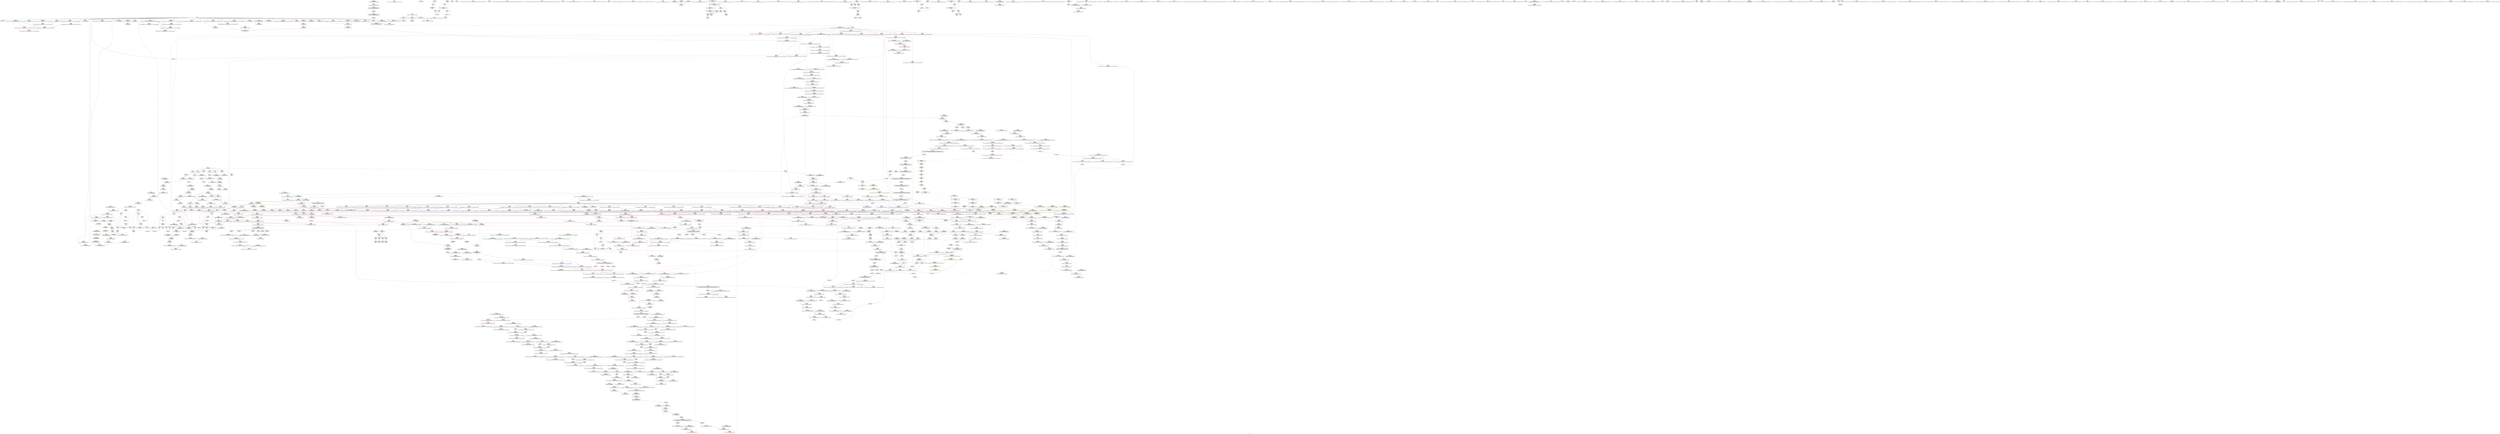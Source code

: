 digraph "SVFG" {
	label="SVFG";

	Node0x557fdc585310 [shape=record,color=grey,label="{NodeID: 0\nNullPtr|{|<s29>93}}"];
	Node0x557fdc585310 -> Node0x557fdc7b9ee0[style=solid];
	Node0x557fdc585310 -> Node0x557fdc7b9fe0[style=solid];
	Node0x557fdc585310 -> Node0x557fdc7ba0b0[style=solid];
	Node0x557fdc585310 -> Node0x557fdc7ba180[style=solid];
	Node0x557fdc585310 -> Node0x557fdc7ba250[style=solid];
	Node0x557fdc585310 -> Node0x557fdc7ba320[style=solid];
	Node0x557fdc585310 -> Node0x557fdc7ba3f0[style=solid];
	Node0x557fdc585310 -> Node0x557fdc7ba4c0[style=solid];
	Node0x557fdc585310 -> Node0x557fdc7ba590[style=solid];
	Node0x557fdc585310 -> Node0x557fdc7ba660[style=solid];
	Node0x557fdc585310 -> Node0x557fdc7ba730[style=solid];
	Node0x557fdc585310 -> Node0x557fdc7ba800[style=solid];
	Node0x557fdc585310 -> Node0x557fdc7ba8d0[style=solid];
	Node0x557fdc585310 -> Node0x557fdc7ba9a0[style=solid];
	Node0x557fdc585310 -> Node0x557fdc7baa70[style=solid];
	Node0x557fdc585310 -> Node0x557fdc7bab40[style=solid];
	Node0x557fdc585310 -> Node0x557fdc7bac10[style=solid];
	Node0x557fdc585310 -> Node0x557fdc7bace0[style=solid];
	Node0x557fdc585310 -> Node0x557fdc7badb0[style=solid];
	Node0x557fdc585310 -> Node0x557fdc7bae80[style=solid];
	Node0x557fdc585310 -> Node0x557fdc7baf50[style=solid];
	Node0x557fdc585310 -> Node0x557fdc7c1160[style=solid];
	Node0x557fdc585310 -> Node0x557fdc7c2fa0[style=solid];
	Node0x557fdc585310 -> Node0x557fdc7c3070[style=solid];
	Node0x557fdc585310 -> Node0x557fdc7c3140[style=solid];
	Node0x557fdc585310 -> Node0x557fdc7c5430[style=solid];
	Node0x557fdc585310 -> Node0x557fdc802050[style=solid];
	Node0x557fdc585310 -> Node0x557fdc8069e0[style=solid];
	Node0x557fdc585310 -> Node0x557fdc807160[style=solid];
	Node0x557fdc585310:s29 -> Node0x557fdc8d3b80[style=solid,color=red];
	Node0x557fdc7c0bf0 [shape=record,color=red,label="{NodeID: 775\n1671\<--1670\ndummyVal\<--offset_0\n_ZSt4copyISt13move_iteratorIPiES1_ET0_T_S4_S3_\n}"];
	Node0x557fdc7c0bf0 -> Node0x557fdc7e8850[style=solid];
	Node0x557fdc7d8c90 [shape=record,color=yellow,style=double,label="{NodeID: 1550\n232V_1 = ENCHI(MR_232V_0)\npts\{991 \}\nFun[_ZSt3maxImERKT_S2_S2_]}"];
	Node0x557fdc7d8c90 -> Node0x557fdc7d54c0[style=dashed];
	Node0x557fdc7b7760 [shape=record,color=purple,label="{NodeID: 443\n201\<--200\n_M_impl2\<--\n_ZNKSt6vectorIiSaIiEE4sizeEv\n}"];
	Node0x557fdc7ab5e0 [shape=record,color=green,label="{NodeID: 111\n648\<--649\nthis.addr\<--this.addr_field_insensitive\n_ZN9__gnu_cxx13new_allocatorIiED2Ev\n}"];
	Node0x557fdc7ab5e0 -> Node0x557fdc7d1150[style=solid];
	Node0x557fdc7ab5e0 -> Node0x557fdc7c4590[style=solid];
	Node0x557fdc875880 [shape=record,color=yellow,style=double,label="{NodeID: 1993\n4V_2 = CSCHI(MR_4V_1)\npts\{110000 110001 110002 \}\nCS[]|{<s0>1}}"];
	Node0x557fdc875880:s0 -> Node0x557fdc875720[style=dashed,color=blue];
	Node0x557fdc7c66e0 [shape=record,color=blue,label="{NodeID: 886\n1056\<--1053\nthis.addr\<--this\n_ZNSt6vectorIiSaIiEE5beginEv\n}"];
	Node0x557fdc7c66e0 -> Node0x557fdc7d4480[style=dashed];
	Node0x557fdc7cd120 [shape=record,color=purple,label="{NodeID: 554\n1633\<--1632\n_M_impl2\<--\n_ZNSt6vectorIiSaIiEE15_M_erase_at_endEPi\n}"];
	Node0x557fdc7afd20 [shape=record,color=green,label="{NodeID: 222\n1426\<--1427\n__first\<--__first_field_insensitive\n_ZSt4copyISt13move_iteratorIPiES1_ET0_T_S4_S3_\n}"];
	Node0x557fdc7afd20 -> Node0x557fdc7b4d60[style=solid];
	Node0x557fdc7afd20 -> Node0x557fdc7cc4f0[style=solid];
	Node0x557fdc8cba50 [shape=record,color=black,label="{NodeID: 2104\n1159 = PHI(995, 995, 995, )\n0th arg _ZNKSt6vectorIiSaIiEE8max_sizeEv }"];
	Node0x557fdc8cba50 -> Node0x557fdc7c70a0[style=solid];
	Node0x557fdc7d2b50 [shape=record,color=red,label="{NodeID: 665\n868\<--764\n\<--__new_finish\n_ZNSt6vectorIiSaIiEE17_M_realloc_insertIJiEEEvN9__gnu_cxx17__normal_iteratorIPiS1_EEDpOT_\n|{<s0>64}}"];
	Node0x557fdc7d2b50:s0 -> Node0x557fdc8cf540[style=solid,color=red];
	Node0x557fdc83adc0 [shape=record,color=black,label="{NodeID: 1440\nMR_18V_4 = PHI(MR_18V_5, MR_18V_3, )\npts\{110001 \}\n|{|<s1>18}}"];
	Node0x557fdc83adc0 -> Node0x557fdc8453e0[style=dashed];
	Node0x557fdc83adc0:s1 -> Node0x557fdc84da90[style=dashed,color=red];
	Node0x557fdc7bdcd0 [shape=record,color=black,label="{NodeID: 333\n869\<--774\n\<--this1\n_ZNSt6vectorIiSaIiEE17_M_realloc_insertIJiEEEvN9__gnu_cxx17__normal_iteratorIPiS1_EEDpOT_\n|{<s0>63}}"];
	Node0x557fdc7bdcd0:s0 -> Node0x557fdc8cce30[style=solid,color=red];
	Node0x557fdc7a7c60 [shape=record,color=green,label="{NodeID: 1\n5\<--1\n\<--dummyObj\nCan only get source location for instruction, argument, global var or function.}"];
	Node0x557fdc7c0cc0 [shape=record,color=red,label="{NodeID: 776\n1674\<--1673\ndummyVal\<--offset_0\n_ZNSt11__copy_moveILb1ELb1ESt26random_access_iterator_tagE8__copy_mIiEEPT_PKS3_S6_S4_\n}"];
	Node0x557fdc7c0cc0 -> Node0x557fdc7e93b0[style=solid];
	Node0x557fdc7b7830 [shape=record,color=purple,label="{NodeID: 444\n202\<--200\n_M_start\<--\n_ZNKSt6vectorIiSaIiEE4sizeEv\n}"];
	Node0x557fdc7b7830 -> Node0x557fdc7ce8b0[style=solid];
	Node0x557fdc7ab6b0 [shape=record,color=green,label="{NodeID: 112\n656\<--657\nthis.addr\<--this.addr_field_insensitive\n_ZNSt6vectorIiSaIiEE12emplace_backIJiEEEvDpOT_\n}"];
	Node0x557fdc7ab6b0 -> Node0x557fdc7d1220[style=solid];
	Node0x557fdc7ab6b0 -> Node0x557fdc7c4660[style=solid];
	Node0x557fdc7c67b0 [shape=record,color=blue,label="{NodeID: 887\n1070\<--1068\nthis.addr\<--this\n_ZNSt12_Vector_baseIiSaIiEE11_M_allocateEm\n}"];
	Node0x557fdc7c67b0 -> Node0x557fdc7d4620[style=dashed];
	Node0x557fdc7cd1f0 [shape=record,color=purple,label="{NodeID: 555\n1634\<--1632\n_M_finish3\<--\n_ZNSt6vectorIiSaIiEE15_M_erase_at_endEPi\n}"];
	Node0x557fdc7cd1f0 -> Node0x557fdc7e9bd0[style=solid];
	Node0x557fdc7afdf0 [shape=record,color=green,label="{NodeID: 223\n1428\<--1429\n__last\<--__last_field_insensitive\n_ZSt4copyISt13move_iteratorIPiES1_ET0_T_S4_S3_\n}"];
	Node0x557fdc7afdf0 -> Node0x557fdc7b4e30[style=solid];
	Node0x557fdc7afdf0 -> Node0x557fdc7cc5c0[style=solid];
	Node0x557fdc8cbd30 [shape=record,color=black,label="{NodeID: 2105\n1589 = PHI(1334, )\n0th arg _ZNSt13move_iteratorIPiEC2ES0_ }"];
	Node0x557fdc8cbd30 -> Node0x557fdc7e9620[style=solid];
	Node0x557fdc7d2c20 [shape=record,color=red,label="{NodeID: 666\n915\<--764\n\<--__new_finish\n_ZNSt6vectorIiSaIiEE17_M_realloc_insertIJiEEEvN9__gnu_cxx17__normal_iteratorIPiS1_EEDpOT_\n}"];
	Node0x557fdc7d2c20 -> Node0x557fdc7c5b80[style=solid];
	Node0x557fdc83b2c0 [shape=record,color=black,label="{NodeID: 1441\nMR_20V_4 = PHI(MR_20V_5, MR_20V_3, )\npts\{110002 \}\n|{|<s2>18}}"];
	Node0x557fdc83b2c0 -> Node0x557fdc83b2c0[style=dashed];
	Node0x557fdc83b2c0 -> Node0x557fdc8430e0[style=dashed];
	Node0x557fdc83b2c0:s2 -> Node0x557fdc84da90[style=dashed,color=red];
	Node0x557fdc7bdda0 [shape=record,color=black,label="{NodeID: 334\n873\<--774\n\<--this1\n_ZNSt6vectorIiSaIiEE17_M_realloc_insertIJiEEEvN9__gnu_cxx17__normal_iteratorIPiS1_EEDpOT_\n|{<s0>65}}"];
	Node0x557fdc7bdda0:s0 -> Node0x557fdc8d3250[style=solid,color=red];
	Node0x557fdc7a7340 [shape=record,color=green,label="{NodeID: 2\n12\<--1\n__dso_handle\<--dummyObj\nGlob }"];
	Node0x557fdc7c0d90 [shape=record,color=blue,label="{NodeID: 777\n4\<--5\nT\<--\nGlob }"];
	Node0x557fdc7c0d90 -> Node0x557fdc7d95b0[style=dashed];
	Node0x557fdc7b7900 [shape=record,color=purple,label="{NodeID: 445\n221\<--220\n_M_impl\<--\n_ZNSt6vectorIiSaIiEEixEm\n}"];
	Node0x557fdc7ab780 [shape=record,color=green,label="{NodeID: 113\n658\<--659\n__args.addr\<--__args.addr_field_insensitive\n_ZNSt6vectorIiSaIiEE12emplace_backIJiEEEvDpOT_\n}"];
	Node0x557fdc7ab780 -> Node0x557fdc7d12f0[style=solid];
	Node0x557fdc7ab780 -> Node0x557fdc7d13c0[style=solid];
	Node0x557fdc7ab780 -> Node0x557fdc7c4730[style=solid];
	Node0x557fdc7c6880 [shape=record,color=blue,label="{NodeID: 888\n1072\<--1069\n__n.addr\<--__n\n_ZNSt12_Vector_baseIiSaIiEE11_M_allocateEm\n}"];
	Node0x557fdc7c6880 -> Node0x557fdc7d46f0[style=dashed];
	Node0x557fdc7c6880 -> Node0x557fdc7d47c0[style=dashed];
	Node0x557fdc7cd2c0 [shape=record,color=purple,label="{NodeID: 556\n225\<--223\nadd.ptr\<--\n_ZNSt6vectorIiSaIiEEixEm\n}"];
	Node0x557fdc7cd2c0 -> Node0x557fdc7bc130[style=solid];
	Node0x557fdc7afec0 [shape=record,color=green,label="{NodeID: 224\n1430\<--1431\n__result.addr\<--__result.addr_field_insensitive\n_ZSt4copyISt13move_iteratorIPiES1_ET0_T_S4_S3_\n}"];
	Node0x557fdc7afec0 -> Node0x557fdc7d6840[style=solid];
	Node0x557fdc7afec0 -> Node0x557fdc7e86b0[style=solid];
	Node0x557fdc8cbe40 [shape=record,color=black,label="{NodeID: 2106\n1590 = PHI(1339, )\n1st arg _ZNSt13move_iteratorIPiEC2ES0_ }"];
	Node0x557fdc8cbe40 -> Node0x557fdc7e96f0[style=solid];
	Node0x557fdc7d2cf0 [shape=record,color=red,label="{NodeID: 667\n844\<--766\nexn\<--exn.slot\n_ZNSt6vectorIiSaIiEE17_M_realloc_insertIJiEEEvN9__gnu_cxx17__normal_iteratorIPiS1_EEDpOT_\n}"];
	Node0x557fdc83b7c0 [shape=record,color=black,label="{NodeID: 1442\nMR_28V_3 = PHI(MR_28V_4, MR_28V_2, )\npts\{1283 \}\n|{<s0>23}}"];
	Node0x557fdc83b7c0:s0 -> Node0x557fdc8760a0[style=dashed,color=blue];
	Node0x557fdc7bde70 [shape=record,color=black,label="{NodeID: 335\n881\<--774\n\<--this1\n_ZNSt6vectorIiSaIiEE17_M_realloc_insertIJiEEEvN9__gnu_cxx17__normal_iteratorIPiS1_EEDpOT_\n}"];
	Node0x557fdc7bde70 -> Node0x557fdc7c9840[style=solid];
	Node0x557fdc7bde70 -> Node0x557fdc7c9910[style=solid];
	Node0x557fdc7a7680 [shape=record,color=green,label="{NodeID: 3\n15\<--1\n.str\<--dummyObj\nGlob }"];
	Node0x557fdc7c0e60 [shape=record,color=blue,label="{NodeID: 778\n7\<--5\nN\<--\nGlob }"];
	Node0x557fdc7c0e60 -> Node0x557fdc7d96c0[style=dashed];
	Node0x557fdc7b79d0 [shape=record,color=purple,label="{NodeID: 446\n222\<--220\n_M_start\<--\n_ZNSt6vectorIiSaIiEEixEm\n}"];
	Node0x557fdc7b79d0 -> Node0x557fdc7ceb20[style=solid];
	Node0x557fdc7ab850 [shape=record,color=green,label="{NodeID: 114\n660\<--661\nagg.tmp\<--agg.tmp_field_insensitive\n_ZNSt6vectorIiSaIiEE12emplace_backIJiEEEvDpOT_\n}"];
	Node0x557fdc7ab850 -> Node0x557fdc7c8730[style=solid];
	Node0x557fdc7ab850 -> Node0x557fdc7c8800[style=solid];
	Node0x557fdc7c6950 [shape=record,color=blue,label="{NodeID: 889\n1096\<--1092\n__first.addr\<--__first\n_ZSt34__uninitialized_move_if_noexcept_aIPiS0_SaIiEET0_T_S3_S2_RT1_\n}"];
	Node0x557fdc7c6950 -> Node0x557fdc7d4890[style=dashed];
	Node0x557fdc7cd390 [shape=record,color=purple,label="{NodeID: 557\n803\<--801\nadd.ptr\<--\n_ZNSt6vectorIiSaIiEE17_M_realloc_insertIJiEEEvN9__gnu_cxx17__normal_iteratorIPiS1_EEDpOT_\n|{<s0>53}}"];
	Node0x557fdc7cd390:s0 -> Node0x557fdc8cef20[style=solid,color=red];
	Node0x557fdc7aff90 [shape=record,color=green,label="{NodeID: 225\n1432\<--1433\nagg.tmp\<--agg.tmp_field_insensitive\n_ZSt4copyISt13move_iteratorIPiES1_ET0_T_S4_S3_\n}"];
	Node0x557fdc7aff90 -> Node0x557fdc7b4f00[style=solid];
	Node0x557fdc7aff90 -> Node0x557fdc7cc690[style=solid];
	Node0x557fdc8cbf50 [shape=record,color=black,label="{NodeID: 2107\n191 = PHI(160, 995, 995, 995, 995, )\n0th arg _ZNKSt6vectorIiSaIiEE4sizeEv }"];
	Node0x557fdc8cbf50 -> Node0x557fdc7c1c20[style=solid];
	Node0x557fdc7d2dc0 [shape=record,color=red,label="{NodeID: 668\n928\<--766\nexn42\<--exn.slot\n_ZNSt6vectorIiSaIiEE17_M_realloc_insertIJiEEEvN9__gnu_cxx17__normal_iteratorIPiS1_EEDpOT_\n}"];
	Node0x557fdc83bcc0 [shape=record,color=black,label="{NodeID: 1443\nMR_16V_2 = PHI(MR_16V_3, MR_16V_1, )\npts\{110000 \}\n|{<s0>23}}"];
	Node0x557fdc83bcc0:s0 -> Node0x557fdc8760a0[style=dashed,color=blue];
	Node0x557fdc7bdf40 [shape=record,color=black,label="{NodeID: 336\n885\<--774\n\<--this1\n_ZNSt6vectorIiSaIiEE17_M_realloc_insertIJiEEEvN9__gnu_cxx17__normal_iteratorIPiS1_EEDpOT_\n}"];
	Node0x557fdc7bdf40 -> Node0x557fdc7c99e0[style=solid];
	Node0x557fdc7bdf40 -> Node0x557fdc7c9ab0[style=solid];
	Node0x557fdc7a7740 [shape=record,color=green,label="{NodeID: 4\n17\<--1\n.str.1\<--dummyObj\nGlob }"];
	Node0x557fdc7c0f60 [shape=record,color=blue,label="{NodeID: 779\n1645\<--26\nllvm.global_ctors_0\<--\nGlob }"];
	Node0x557fdc7b7aa0 [shape=record,color=purple,label="{NodeID: 447\n388\<--387\n_M_impl\<--\n_ZNSt6vectorIiSaIiEE5clearEv\n}"];
	Node0x557fdc7b03a0 [shape=record,color=green,label="{NodeID: 115\n684\<--685\n_ZSt7forwardIiEOT_RNSt16remove_referenceIS0_E4typeE\<--_ZSt7forwardIiEOT_RNSt16remove_referenceIS0_E4typeE_field_insensitive\n}"];
	Node0x557fdc7c6a20 [shape=record,color=blue,label="{NodeID: 890\n1098\<--1093\n__last.addr\<--__last\n_ZSt34__uninitialized_move_if_noexcept_aIPiS0_SaIiEET0_T_S3_S2_RT1_\n}"];
	Node0x557fdc7c6a20 -> Node0x557fdc7d4960[style=dashed];
	Node0x557fdc7cd460 [shape=record,color=purple,label="{NodeID: 558\n854\<--852\nadd.ptr18\<--\n_ZNSt6vectorIiSaIiEE17_M_realloc_insertIJiEEEvN9__gnu_cxx17__normal_iteratorIPiS1_EEDpOT_\n|{<s0>61}}"];
	Node0x557fdc7cd460:s0 -> Node0x557fdc8d2410[style=solid,color=red];
	Node0x557fdc7b0060 [shape=record,color=green,label="{NodeID: 226\n1434\<--1435\nagg.tmp3\<--agg.tmp3_field_insensitive\n_ZSt4copyISt13move_iteratorIPiES1_ET0_T_S4_S3_\n}"];
	Node0x557fdc7b0060 -> Node0x557fdc7b4fd0[style=solid];
	Node0x557fdc7b0060 -> Node0x557fdc7cc760[style=solid];
	Node0x557fdc8cc310 [shape=record,color=black,label="{NodeID: 2108\n1228 = PHI(941, 1054, )\n0th arg _ZN9__gnu_cxx17__normal_iteratorIPiSt6vectorIiSaIiEEEC2ERKS1_ }"];
	Node0x557fdc8cc310 -> Node0x557fdc7c7720[style=solid];
	Node0x557fdc7d2e90 [shape=record,color=red,label="{NodeID: 669\n929\<--768\nsel\<--ehselector.slot\n_ZNSt6vectorIiSaIiEE17_M_realloc_insertIJiEEEvN9__gnu_cxx17__normal_iteratorIPiS1_EEDpOT_\n}"];
	Node0x557fdc83c1c0 [shape=record,color=black,label="{NodeID: 1444\nMR_18V_3 = PHI(MR_18V_4, MR_18V_2, )\npts\{110001 \}\n|{<s0>23}}"];
	Node0x557fdc83c1c0:s0 -> Node0x557fdc8760a0[style=dashed,color=blue];
	Node0x557fdc7be010 [shape=record,color=black,label="{NodeID: 337\n889\<--774\n\<--this1\n_ZNSt6vectorIiSaIiEE17_M_realloc_insertIJiEEEvN9__gnu_cxx17__normal_iteratorIPiS1_EEDpOT_\n|{<s0>67}}"];
	Node0x557fdc7be010:s0 -> Node0x557fdc8cce30[style=solid,color=red];
	Node0x557fdc7a7800 [shape=record,color=green,label="{NodeID: 5\n19\<--1\n.str.2\<--dummyObj\nGlob }"];
	Node0x557fdc7c1060 [shape=record,color=blue,label="{NodeID: 780\n1646\<--27\nllvm.global_ctors_1\<--_GLOBAL__sub_I_semiexp_0_0.cpp\nGlob }"];
	Node0x557fdc7d9120 [shape=record,color=yellow,style=double,label="{NodeID: 1555\n28V_1 = ENCHI(MR_28V_0)\npts\{1283 \}\nFun[_ZSt13__copy_move_aILb1EPiS0_ET1_T0_S2_S1_]|{<s0>118|<s1>118|<s2>118}}"];
	Node0x557fdc7d9120:s0 -> Node0x557fdc7c0cc0[style=dashed,color=red];
	Node0x557fdc7d9120:s1 -> Node0x557fdc7e93b0[style=dashed,color=red];
	Node0x557fdc7d9120:s2 -> Node0x557fdc848fe0[style=dashed,color=red];
	Node0x557fdc7b7b70 [shape=record,color=purple,label="{NodeID: 448\n389\<--387\n_M_start\<--\n_ZNSt6vectorIiSaIiEE5clearEv\n}"];
	Node0x557fdc7b7b70 -> Node0x557fdc7cfc30[style=solid];
	Node0x557fdc7b04a0 [shape=record,color=green,label="{NodeID: 116\n687\<--688\n_ZNSt16allocator_traitsISaIiEE9constructIiJiEEEvRS0_PT_DpOT0_\<--_ZNSt16allocator_traitsISaIiEE9constructIiJiEEEvRS0_PT_DpOT0__field_insensitive\n}"];
	Node0x557fdc7c6af0 [shape=record,color=blue,label="{NodeID: 891\n1100\<--1094\n__result.addr\<--__result\n_ZSt34__uninitialized_move_if_noexcept_aIPiS0_SaIiEET0_T_S3_S2_RT1_\n}"];
	Node0x557fdc7c6af0 -> Node0x557fdc7d4a30[style=dashed];
	Node0x557fdc7cd530 [shape=record,color=purple,label="{NodeID: 559\n922\<--920\nadd.ptr39\<--\n_ZNSt6vectorIiSaIiEE17_M_realloc_insertIJiEEEvN9__gnu_cxx17__normal_iteratorIPiS1_EEDpOT_\n}"];
	Node0x557fdc7cd530 -> Node0x557fdc7c5c50[style=solid];
	Node0x557fdc7b0130 [shape=record,color=green,label="{NodeID: 227\n1447\<--1448\n_ZSt12__miter_baseIPiEDTcl12__miter_basecldtfp_4baseEEESt13move_iteratorIT_E\<--_ZSt12__miter_baseIPiEDTcl12__miter_basecldtfp_4baseEEESt13move_iteratorIT_E_field_insensitive\n}"];
	Node0x557fdc8cc460 [shape=record,color=black,label="{NodeID: 2109\n1229 = PHI(949, 1062, )\n1st arg _ZN9__gnu_cxx17__normal_iteratorIPiSt6vectorIiSaIiEEEC2ERKS1_ }"];
	Node0x557fdc8cc460 -> Node0x557fdc7c77f0[style=solid];
	Node0x557fdc7d2f60 [shape=record,color=red,label="{NodeID: 670\n811\<--810\n\<--_M_start\n_ZNSt6vectorIiSaIiEE17_M_realloc_insertIJiEEEvN9__gnu_cxx17__normal_iteratorIPiS1_EEDpOT_\n|{<s0>56}}"];
	Node0x557fdc7d2f60:s0 -> Node0x557fdc8cfa50[style=solid,color=red];
	Node0x557fdc83c6c0 [shape=record,color=black,label="{NodeID: 1445\nMR_20V_2 = PHI(MR_20V_3, MR_20V_1, )\npts\{110002 \}\n|{<s0>23}}"];
	Node0x557fdc83c6c0:s0 -> Node0x557fdc8760a0[style=dashed,color=blue];
	Node0x557fdc7be0e0 [shape=record,color=black,label="{NodeID: 338\n892\<--774\n\<--this1\n_ZNSt6vectorIiSaIiEE17_M_realloc_insertIJiEEEvN9__gnu_cxx17__normal_iteratorIPiS1_EEDpOT_\n|{<s0>69}}"];
	Node0x557fdc7be0e0:s0 -> Node0x557fdc8d3250[style=solid,color=red];
	Node0x557fdc7a81c0 [shape=record,color=green,label="{NodeID: 6\n21\<--1\n.str.3\<--dummyObj\nGlob }"];
	Node0x557fdc7c1160 [shape=record,color=blue, style = dotted,label="{NodeID: 781\n1647\<--3\nllvm.global_ctors_2\<--dummyVal\nGlob }"];
	Node0x557fdc7b7c40 [shape=record,color=purple,label="{NodeID: 449\n404\<--403\n_M_impl\<--this1\n_ZNSt12_Vector_baseIiSaIiEEC2Ev\n|{<s0>25}}"];
	Node0x557fdc7b7c40:s0 -> Node0x557fdc8d1010[style=solid,color=red];
	Node0x557fdc7b05a0 [shape=record,color=green,label="{NodeID: 117\n697\<--698\n_ZNSt6vectorIiSaIiEE3endEv\<--_ZNSt6vectorIiSaIiEE3endEv_field_insensitive\n}"];
	Node0x557fdc7c6bc0 [shape=record,color=blue,label="{NodeID: 892\n1102\<--1095\n__alloc.addr\<--__alloc\n_ZSt34__uninitialized_move_if_noexcept_aIPiS0_SaIiEET0_T_S3_S2_RT1_\n}"];
	Node0x557fdc7c6bc0 -> Node0x557fdc7d4b00[style=dashed];
	Node0x557fdc84b260 [shape=record,color=yellow,style=double,label="{NodeID: 1667\n342V_1 = ENCHI(MR_342V_0)\npts\{14880000 \}\nFun[_ZNKSt13move_iteratorIPiE4baseEv]}"];
	Node0x557fdc84b260 -> Node0x557fdc7d7880[style=dashed];
	Node0x557fdc7cd600 [shape=record,color=purple,label="{NodeID: 560\n1565\<--1563\nadd.ptr\<--\n_ZNSt11__copy_moveILb1ELb1ESt26random_access_iterator_tagE8__copy_mIiEEPT_PKS3_S6_S4_\n}"];
	Node0x557fdc7cd600 -> Node0x557fdc7b57f0[style=solid];
	Node0x557fdc7b0230 [shape=record,color=green,label="{NodeID: 228\n1457\<--1458\n_ZSt14__copy_move_a2ILb1EPiS0_ET1_T0_S2_S1_\<--_ZSt14__copy_move_a2ILb1EPiS0_ET1_T0_S2_S1__field_insensitive\n}"];
	Node0x557fdc8cc5b0 [shape=record,color=black,label="{NodeID: 2110\n654 = PHI(372, )\n0th arg _ZNSt6vectorIiSaIiEE12emplace_backIJiEEEvDpOT_ }"];
	Node0x557fdc8cc5b0 -> Node0x557fdc7c4660[style=solid];
	Node0x557fdc7d3030 [shape=record,color=red,label="{NodeID: 671\n815\<--812\n\<--call8\n_ZNSt6vectorIiSaIiEE17_M_realloc_insertIJiEEEvN9__gnu_cxx17__normal_iteratorIPiS1_EEDpOT_\n|{<s0>56}}"];
	Node0x557fdc7d3030:s0 -> Node0x557fdc8cfba0[style=solid,color=red];
	Node0x557fdc83cbc0 [shape=record,color=black,label="{NodeID: 1446\nMR_172V_2 = PHI(MR_172V_3, MR_172V_1, )\npts\{6610000 \}\n}"];
	Node0x557fdc7be1b0 [shape=record,color=black,label="{NodeID: 339\n893\<--774\n\<--this1\n_ZNSt6vectorIiSaIiEE17_M_realloc_insertIJiEEEvN9__gnu_cxx17__normal_iteratorIPiS1_EEDpOT_\n}"];
	Node0x557fdc7be1b0 -> Node0x557fdc7c9b80[style=solid];
	Node0x557fdc7be1b0 -> Node0x557fdc7c9c50[style=solid];
	Node0x557fdc7a8250 [shape=record,color=green,label="{NodeID: 7\n23\<--1\n.str.4\<--dummyObj\nGlob }"];
	Node0x557fdc7c1260 [shape=record,color=blue,label="{NodeID: 782\n52\<--51\nthis.addr\<--this\n_ZNSt6vectorIiSaIiEEC2Ev\n}"];
	Node0x557fdc7c1260 -> Node0x557fdc7cdae0[style=dashed];
	Node0x557fdc7b7d10 [shape=record,color=purple,label="{NodeID: 450\n435\<--430\n_M_start\<--this1\n_ZNSt12_Vector_baseIiSaIiEE12_Vector_implC2Ev\n}"];
	Node0x557fdc7b7d10 -> Node0x557fdc7c2fa0[style=solid];
	Node0x557fdc7b06a0 [shape=record,color=green,label="{NodeID: 118\n706\<--707\n_ZNSt6vectorIiSaIiEE17_M_realloc_insertIJiEEEvN9__gnu_cxx17__normal_iteratorIPiS1_EEDpOT_\<--_ZNSt6vectorIiSaIiEE17_M_realloc_insertIJiEEEvN9__gnu_cxx17__normal_iteratorIPiS1_EEDpOT__field_insensitive\n}"];
	Node0x557fdc8760a0 [shape=record,color=yellow,style=double,label="{NodeID: 2000\n77V_2 = CSCHI(MR_77V_1)\npts\{1283 110000 110001 110002 \}\nCS[]|{<s0>18|<s1>18|<s2>18|<s3>18}}"];
	Node0x557fdc8760a0:s0 -> Node0x557fdc838f90[style=dashed,color=blue];
	Node0x557fdc8760a0:s1 -> Node0x557fdc83a8f0[style=dashed,color=blue];
	Node0x557fdc8760a0:s2 -> Node0x557fdc83adc0[style=dashed,color=blue];
	Node0x557fdc8760a0:s3 -> Node0x557fdc83b2c0[style=dashed,color=blue];
	Node0x557fdc7c6c90 [shape=record,color=blue,label="{NodeID: 893\n1116\<--1113\ncoerce.dive\<--call\n_ZSt34__uninitialized_move_if_noexcept_aIPiS0_SaIiEET0_T_S3_S2_RT1_\n}"];
	Node0x557fdc7c6c90 -> Node0x557fdc7d4bd0[style=dashed];
	Node0x557fdc7cd6d0 [shape=record,color=red,label="{NodeID: 561\n258\<--4\n\<--T\nmain\n}"];
	Node0x557fdc7cd6d0 -> Node0x557fdc805f60[style=solid];
	Node0x557fdc7b8700 [shape=record,color=green,label="{NodeID: 229\n1464\<--1465\n__first.addr\<--__first.addr_field_insensitive\n_ZSt14__copy_move_a2ILb1EPiS0_ET1_T0_S2_S1_\n}"];
	Node0x557fdc7b8700 -> Node0x557fdc7d6ab0[style=solid];
	Node0x557fdc7b8700 -> Node0x557fdc7e8920[style=solid];
	Node0x557fdc8cc6c0 [shape=record,color=black,label="{NodeID: 2111\n655 = PHI(374, )\n1st arg _ZNSt6vectorIiSaIiEE12emplace_backIJiEEEvDpOT_ }"];
	Node0x557fdc8cc6c0 -> Node0x557fdc7c4730[style=solid];
	Node0x557fdc7d3100 [shape=record,color=red,label="{NodeID: 672\n827\<--826\n\<--call12\n_ZNSt6vectorIiSaIiEE17_M_realloc_insertIJiEEEvN9__gnu_cxx17__normal_iteratorIPiS1_EEDpOT_\n|{<s0>59}}"];
	Node0x557fdc7d3100:s0 -> Node0x557fdc8cfa50[style=solid,color=red];
	Node0x557fdc83d0c0 [shape=record,color=black,label="{NodeID: 1447\nMR_4V_2 = PHI(MR_4V_3, MR_4V_1, )\npts\{110000 110001 110002 \}\n|{<s0>1}}"];
	Node0x557fdc83d0c0:s0 -> Node0x557fdc83e3d0[style=dashed,color=red];
	Node0x557fdc7be280 [shape=record,color=black,label="{NodeID: 340\n897\<--774\n\<--this1\n_ZNSt6vectorIiSaIiEE17_M_realloc_insertIJiEEEvN9__gnu_cxx17__normal_iteratorIPiS1_EEDpOT_\n}"];
	Node0x557fdc7be280 -> Node0x557fdc7c9d20[style=solid];
	Node0x557fdc7be280 -> Node0x557fdc7c9df0[style=solid];
	Node0x557fdc7a82e0 [shape=record,color=green,label="{NodeID: 8\n26\<--1\n\<--dummyObj\nCan only get source location for instruction, argument, global var or function.}"];
	Node0x557fdc7c1330 [shape=record,color=blue,label="{NodeID: 783\n69\<--68\n.addr\<--\n__cxx_global_array_dtor\n}"];
	Node0x557fdc7b7de0 [shape=record,color=purple,label="{NodeID: 451\n437\<--430\n_M_finish\<--this1\n_ZNSt12_Vector_baseIiSaIiEE12_Vector_implC2Ev\n}"];
	Node0x557fdc7b7de0 -> Node0x557fdc7c3070[style=solid];
	Node0x557fdc7b07a0 [shape=record,color=green,label="{NodeID: 119\n712\<--713\n__t.addr\<--__t.addr_field_insensitive\n_ZSt4moveIRiEONSt16remove_referenceIT_E4typeEOS2_\n}"];
	Node0x557fdc7b07a0 -> Node0x557fdc7d18a0[style=solid];
	Node0x557fdc7b07a0 -> Node0x557fdc7c49a0[style=solid];
	Node0x557fdc876230 [shape=record,color=yellow,style=double,label="{NodeID: 2001\n18V_2 = CSCHI(MR_18V_1)\npts\{110001 \}\nCS[]|{<s0>20}}"];
	Node0x557fdc876230:s0 -> Node0x557fdc839fc0[style=dashed,color=blue];
	Node0x557fdc7c6d60 [shape=record,color=blue,label="{NodeID: 894\n1120\<--1119\ncoerce.dive3\<--call2\n_ZSt34__uninitialized_move_if_noexcept_aIPiS0_SaIiEET0_T_S3_S2_RT1_\n}"];
	Node0x557fdc7c6d60 -> Node0x557fdc7d4ca0[style=dashed];
	Node0x557fdc7df430 [shape=record,color=yellow,style=double,label="{NodeID: 1669\n243V_1 = ENCHI(MR_243V_0)\npts\{10550000 \}\nFun[_ZNSt6vectorIiSaIiEE5beginEv]|{<s0>84}}"];
	Node0x557fdc7df430:s0 -> Node0x557fdc7c78c0[style=dashed,color=red];
	Node0x557fdc7cd7a0 [shape=record,color=red,label="{NodeID: 562\n266\<--7\n\<--N\nmain\n}"];
	Node0x557fdc7cd7a0 -> Node0x557fdc8060e0[style=solid];
	Node0x557fdc7b87d0 [shape=record,color=green,label="{NodeID: 230\n1466\<--1467\n__last.addr\<--__last.addr_field_insensitive\n_ZSt14__copy_move_a2ILb1EPiS0_ET1_T0_S2_S1_\n}"];
	Node0x557fdc7b87d0 -> Node0x557fdc7d6b80[style=solid];
	Node0x557fdc7b87d0 -> Node0x557fdc7e89f0[style=solid];
	Node0x557fdc8cc7d0 [shape=record,color=black,label="{NodeID: 2112\n546 = PHI(539, )\n0th arg _ZNSt12_Destroy_auxILb1EE9__destroyIPiEEvT_S3_ }"];
	Node0x557fdc8cc7d0 -> Node0x557fdc7c3b00[style=solid];
	Node0x557fdc7d31d0 [shape=record,color=red,label="{NodeID: 673\n831\<--830\n\<--_M_finish\n_ZNSt6vectorIiSaIiEE17_M_realloc_insertIJiEEEvN9__gnu_cxx17__normal_iteratorIPiS1_EEDpOT_\n|{<s0>59}}"];
	Node0x557fdc7d31d0:s0 -> Node0x557fdc8cfba0[style=solid,color=red];
	Node0x557fdc7be350 [shape=record,color=black,label="{NodeID: 341\n901\<--774\n\<--this1\n_ZNSt6vectorIiSaIiEE17_M_realloc_insertIJiEEEvN9__gnu_cxx17__normal_iteratorIPiS1_EEDpOT_\n}"];
	Node0x557fdc7be350 -> Node0x557fdc7c9ec0[style=solid];
	Node0x557fdc7be350 -> Node0x557fdc7c9f90[style=solid];
	Node0x557fdc7a83a0 [shape=record,color=green,label="{NodeID: 9\n147\<--1\n\<--dummyObj\nCan only get source location for instruction, argument, global var or function.}"];
	Node0x557fdc7c1400 [shape=record,color=blue,label="{NodeID: 784\n86\<--85\nthis.addr\<--this\n_ZNSt6vectorIiSaIiEED2Ev\n}"];
	Node0x557fdc7c1400 -> Node0x557fdc7cdbb0[style=dashed];
	Node0x557fdc7b7eb0 [shape=record,color=purple,label="{NodeID: 452\n439\<--430\n_M_end_of_storage\<--this1\n_ZNSt12_Vector_baseIiSaIiEE12_Vector_implC2Ev\n}"];
	Node0x557fdc7b7eb0 -> Node0x557fdc7c3140[style=solid];
	Node0x557fdc7b0870 [shape=record,color=green,label="{NodeID: 120\n721\<--722\n__a.addr\<--__a.addr_field_insensitive\n_ZNSt16allocator_traitsISaIiEE9constructIiJiEEEvRS0_PT_DpOT0_\n}"];
	Node0x557fdc7b0870 -> Node0x557fdc7d1970[style=solid];
	Node0x557fdc7b0870 -> Node0x557fdc7c4a70[style=solid];
	Node0x557fdc876390 [shape=record,color=yellow,style=double,label="{NodeID: 2002\n4V_2 = CSCHI(MR_4V_1)\npts\{110000 110001 110002 \}\nCS[]|{<s0>3}}"];
	Node0x557fdc876390:s0 -> Node0x557fdc875880[style=dashed,color=blue];
	Node0x557fdc7c6e30 [shape=record,color=blue,label="{NodeID: 895\n1134\<--1133\nthis.addr\<--this\n_ZNK9__gnu_cxx17__normal_iteratorIPiSt6vectorIiSaIiEEE4baseEv\n}"];
	Node0x557fdc7c6e30 -> Node0x557fdc7d4d70[style=dashed];
	Node0x557fdc7df510 [shape=record,color=yellow,style=double,label="{NodeID: 1670\n115V_1 = ENCHI(MR_115V_0)\npts\{110000 110001 \}\nFun[_ZNSt6vectorIiSaIiEE5beginEv]|{<s0>84}}"];
	Node0x557fdc7df510:s0 -> Node0x557fdc84ce70[style=dashed,color=red];
	Node0x557fdc7cd870 [shape=record,color=red,label="{NodeID: 563\n299\<--7\n\<--N\nmain\n}"];
	Node0x557fdc7cd870 -> Node0x557fdc806560[style=solid];
	Node0x557fdc7b88a0 [shape=record,color=green,label="{NodeID: 231\n1468\<--1469\n__result.addr\<--__result.addr_field_insensitive\n_ZSt14__copy_move_a2ILb1EPiS0_ET1_T0_S2_S1_\n}"];
	Node0x557fdc7b88a0 -> Node0x557fdc7d6c50[style=solid];
	Node0x557fdc7b88a0 -> Node0x557fdc7e8ac0[style=solid];
	Node0x557fdc8cc8e0 [shape=record,color=black,label="{NodeID: 2113\n547 = PHI(540, )\n1st arg _ZNSt12_Destroy_auxILb1EE9__destroyIPiEEvT_S3_ }"];
	Node0x557fdc8cc8e0 -> Node0x557fdc7c3bd0[style=solid];
	Node0x557fdc7d32a0 [shape=record,color=red,label="{NodeID: 674\n884\<--883\n\<--_M_start26\n_ZNSt6vectorIiSaIiEE17_M_realloc_insertIJiEEEvN9__gnu_cxx17__normal_iteratorIPiS1_EEDpOT_\n|{<s0>68}}"];
	Node0x557fdc7d32a0:s0 -> Node0x557fdc8cf220[style=solid,color=red];
	Node0x557fdc8395c0 [shape=record,color=black,label="{NodeID: 1449\nMR_32V_4 = PHI(MR_32V_5, MR_32V_3, )\npts\{140000 \}\n|{|<s1>13|<s2>13|<s3>13}}"];
	Node0x557fdc8395c0 -> Node0x557fdc8485e0[style=dashed];
	Node0x557fdc8395c0:s1 -> Node0x557fdc7ce570[style=dashed,color=red];
	Node0x557fdc8395c0:s2 -> Node0x557fdc7c1810[style=dashed,color=red];
	Node0x557fdc8395c0:s3 -> Node0x557fdc8485e0[style=dashed,color=red];
	Node0x557fdc7be420 [shape=record,color=black,label="{NodeID: 342\n911\<--774\n\<--this1\n_ZNSt6vectorIiSaIiEE17_M_realloc_insertIJiEEEvN9__gnu_cxx17__normal_iteratorIPiS1_EEDpOT_\n}"];
	Node0x557fdc7be420 -> Node0x557fdc7ca060[style=solid];
	Node0x557fdc7be420 -> Node0x557fdc7ca130[style=solid];
	Node0x557fdc7a84a0 [shape=record,color=green,label="{NodeID: 10\n153\<--1\n\<--dummyObj\nCan only get source location for instruction, argument, global var or function.}"];
	Node0x557fdc7c14d0 [shape=record,color=blue,label="{NodeID: 785\n88\<--115\nexn.slot\<--\n_ZNSt6vectorIiSaIiEED2Ev\n}"];
	Node0x557fdc7c14d0 -> Node0x557fdc7cdc80[style=dashed];
	Node0x557fdc7d95b0 [shape=record,color=yellow,style=double,label="{NodeID: 1560\n43V_1 = ENCHI(MR_43V_0)\npts\{6 \}\nFun[main]}"];
	Node0x557fdc7d95b0 -> Node0x557fdc7cd6d0[style=dashed];
	Node0x557fdc7b7f80 [shape=record,color=purple,label="{NodeID: 453\n485\<--484\n_M_impl\<--this1\n_ZNSt12_Vector_baseIiSaIiEE19_M_get_Tp_allocatorEv\n}"];
	Node0x557fdc7b7f80 -> Node0x557fdc7bc880[style=solid];
	Node0x557fdc7b0940 [shape=record,color=green,label="{NodeID: 121\n723\<--724\n__p.addr\<--__p.addr_field_insensitive\n_ZNSt16allocator_traitsISaIiEE9constructIiJiEEEvRS0_PT_DpOT0_\n}"];
	Node0x557fdc7b0940 -> Node0x557fdc7d1a40[style=solid];
	Node0x557fdc7b0940 -> Node0x557fdc7c4b40[style=solid];
	Node0x557fdc7c6f00 [shape=record,color=blue,label="{NodeID: 896\n1143\<--1141\n__a.addr\<--__a\n_ZNSt16allocator_traitsISaIiEE7destroyIiEEvRS0_PT_\n}"];
	Node0x557fdc7c6f00 -> Node0x557fdc7d4e40[style=dashed];
	Node0x557fdc7df5f0 [shape=record,color=yellow,style=double,label="{NodeID: 1671\n28V_1 = ENCHI(MR_28V_0)\npts\{1283 \}\nFun[_ZSt4copyISt13move_iteratorIPiES1_ET0_T_S4_S3_]|{<s0>111}}"];
	Node0x557fdc7df5f0:s0 -> Node0x557fdc84c220[style=dashed,color=red];
	Node0x557fdc7cd940 [shape=record,color=red,label="{NodeID: 564\n305\<--7\n\<--N\nmain\n}"];
	Node0x557fdc7cd940 -> Node0x557fdc8063e0[style=solid];
	Node0x557fdc7b8970 [shape=record,color=green,label="{NodeID: 232\n1475\<--1476\n_ZSt12__niter_baseIPiET_S1_\<--_ZSt12__niter_baseIPiET_S1__field_insensitive\n}"];
	Node0x557fdc8cc9f0 [shape=record,color=black,label="{NodeID: 2114\n364 = PHI(282, )\n0th arg _ZNSt6vectorIiSaIiEE9push_backEOi }"];
	Node0x557fdc8cc9f0 -> Node0x557fdc7c2b90[style=solid];
	Node0x557fdc7d3370 [shape=record,color=red,label="{NodeID: 675\n888\<--887\n\<--_M_finish28\n_ZNSt6vectorIiSaIiEE17_M_realloc_insertIJiEEEvN9__gnu_cxx17__normal_iteratorIPiS1_EEDpOT_\n|{<s0>68}}"];
	Node0x557fdc7d3370:s0 -> Node0x557fdc8cf540[style=solid,color=red];
	Node0x557fdc7be4f0 [shape=record,color=black,label="{NodeID: 343\n916\<--774\n\<--this1\n_ZNSt6vectorIiSaIiEE17_M_realloc_insertIJiEEEvN9__gnu_cxx17__normal_iteratorIPiS1_EEDpOT_\n}"];
	Node0x557fdc7be4f0 -> Node0x557fdc7ca200[style=solid];
	Node0x557fdc7be4f0 -> Node0x557fdc7ca2d0[style=solid];
	Node0x557fdc7a85a0 [shape=record,color=green,label="{NodeID: 11\n182\<--1\n\<--dummyObj\nCan only get source location for instruction, argument, global var or function.}"];
	Node0x557fdc7c15a0 [shape=record,color=blue,label="{NodeID: 786\n90\<--117\nehselector.slot\<--\n_ZNSt6vectorIiSaIiEED2Ev\n}"];
	Node0x557fdc7d96c0 [shape=record,color=yellow,style=double,label="{NodeID: 1561\n45V_1 = ENCHI(MR_45V_0)\npts\{8 \}\nFun[main]}"];
	Node0x557fdc7d96c0 -> Node0x557fdc7cd7a0[style=dashed];
	Node0x557fdc7d96c0 -> Node0x557fdc7cd870[style=dashed];
	Node0x557fdc7d96c0 -> Node0x557fdc7cd940[style=dashed];
	Node0x557fdc7d96c0 -> Node0x557fdc7cda10[style=dashed];
	Node0x557fdc7b8050 [shape=record,color=purple,label="{NodeID: 454\n498\<--497\n_M_impl\<--this1\n_ZNSt12_Vector_baseIiSaIiEED2Ev\n}"];
	Node0x557fdc7b0a10 [shape=record,color=green,label="{NodeID: 122\n725\<--726\n__args.addr\<--__args.addr_field_insensitive\n_ZNSt16allocator_traitsISaIiEE9constructIiJiEEEvRS0_PT_DpOT0_\n}"];
	Node0x557fdc7b0a10 -> Node0x557fdc7d1b10[style=solid];
	Node0x557fdc7b0a10 -> Node0x557fdc7c4c10[style=solid];
	Node0x557fdc7c6fd0 [shape=record,color=blue,label="{NodeID: 897\n1145\<--1142\n__p.addr\<--__p\n_ZNSt16allocator_traitsISaIiEE7destroyIiEEvRS0_PT_\n}"];
	Node0x557fdc7c6fd0 -> Node0x557fdc7d4f10[style=dashed];
	Node0x557fdc7cda10 [shape=record,color=red,label="{NodeID: 565\n331\<--7\n\<--N\nmain\n}"];
	Node0x557fdc7cda10 -> Node0x557fdc805c60[style=solid];
	Node0x557fdc7b8a40 [shape=record,color=green,label="{NodeID: 233\n1482\<--1483\n_ZSt13__copy_move_aILb1EPiS0_ET1_T0_S2_S1_\<--_ZSt13__copy_move_aILb1EPiS0_ET1_T0_S2_S1__field_insensitive\n}"];
	Node0x557fdc8ccb00 [shape=record,color=black,label="{NodeID: 2115\n365 = PHI(240, )\n1st arg _ZNSt6vectorIiSaIiEE9push_backEOi }"];
	Node0x557fdc8ccb00 -> Node0x557fdc7c2c60[style=solid];
	Node0x557fdc7d3440 [shape=record,color=red,label="{NodeID: 676\n896\<--895\n\<--_M_start31\n_ZNSt6vectorIiSaIiEE17_M_realloc_insertIJiEEEvN9__gnu_cxx17__normal_iteratorIPiS1_EEDpOT_\n|{<s0>69}}"];
	Node0x557fdc7d3440:s0 -> Node0x557fdc8d3470[style=solid,color=red];
	Node0x557fdc839fc0 [shape=record,color=black,label="{NodeID: 1451\nMR_18V_6 = PHI(MR_18V_7, MR_18V_3, )\npts\{110001 \}\n|{|<s1>20}}"];
	Node0x557fdc839fc0 -> Node0x557fdc842be0[style=dashed];
	Node0x557fdc839fc0:s1 -> Node0x557fdc7dc0b0[style=dashed,color=red];
	Node0x557fdc7be5c0 [shape=record,color=black,label="{NodeID: 344\n923\<--774\n\<--this1\n_ZNSt6vectorIiSaIiEE17_M_realloc_insertIJiEEEvN9__gnu_cxx17__normal_iteratorIPiS1_EEDpOT_\n}"];
	Node0x557fdc7be5c0 -> Node0x557fdc7ca3a0[style=solid];
	Node0x557fdc7be5c0 -> Node0x557fdc7ca470[style=solid];
	Node0x557fdc7a86a0 [shape=record,color=green,label="{NodeID: 12\n186\<--1\n\<--dummyObj\nCan only get source location for instruction, argument, global var or function.}"];
	Node0x557fdc7c1670 [shape=record,color=blue,label="{NodeID: 787\n135\<--132\np.addr\<--p\n_Z5visiti\n}"];
	Node0x557fdc7c1670 -> Node0x557fdc7cdfc0[style=dashed];
	Node0x557fdc7c1670 -> Node0x557fdc7ce090[style=dashed];
	Node0x557fdc7c1670 -> Node0x557fdc7ce160[style=dashed];
	Node0x557fdc7c1670 -> Node0x557fdc7ce230[style=dashed];
	Node0x557fdc7b8120 [shape=record,color=purple,label="{NodeID: 455\n499\<--497\n_M_start\<--this1\n_ZNSt12_Vector_baseIiSaIiEED2Ev\n}"];
	Node0x557fdc7b8120 -> Node0x557fdc7d0450[style=solid];
	Node0x557fdc7b0ae0 [shape=record,color=green,label="{NodeID: 123\n736\<--737\n_ZN9__gnu_cxx13new_allocatorIiE9constructIiJiEEEvPT_DpOT0_\<--_ZN9__gnu_cxx13new_allocatorIiE9constructIiJiEEEvPT_DpOT0__field_insensitive\n}"];
	Node0x557fdc7c70a0 [shape=record,color=blue,label="{NodeID: 898\n1160\<--1159\nthis.addr\<--this\n_ZNKSt6vectorIiSaIiEE8max_sizeEv\n}"];
	Node0x557fdc7c70a0 -> Node0x557fdc7d4fe0[style=dashed];
	Node0x557fdc7cdae0 [shape=record,color=red,label="{NodeID: 566\n55\<--52\nthis1\<--this.addr\n_ZNSt6vectorIiSaIiEEC2Ev\n}"];
	Node0x557fdc7cdae0 -> Node0x557fdc7bb0f0[style=solid];
	Node0x557fdc7b8b40 [shape=record,color=green,label="{NodeID: 234\n1487\<--1488\n__it\<--__it_field_insensitive\n_ZSt12__miter_baseIPiEDTcl12__miter_basecldtfp_4baseEEESt13move_iteratorIT_E\n|{|<s1>116}}"];
	Node0x557fdc7b8b40 -> Node0x557fdc7ccb70[style=solid];
	Node0x557fdc7b8b40:s1 -> Node0x557fdc8d2e10[style=solid,color=red];
	Node0x557fdc8ccc10 [shape=record,color=black,label="{NodeID: 2116\n1522 = PHI(1473, 1477, 1479, )\n0th arg _ZSt12__niter_baseIPiET_S1_ }"];
	Node0x557fdc8ccc10 -> Node0x557fdc7e8fa0[style=solid];
	Node0x557fdc7d3510 [shape=record,color=red,label="{NodeID: 677\n900\<--899\n\<--_M_end_of_storage\n_ZNSt6vectorIiSaIiEE17_M_realloc_insertIJiEEEvN9__gnu_cxx17__normal_iteratorIPiS1_EEDpOT_\n}"];
	Node0x557fdc7d3510 -> Node0x557fdc7be830[style=solid];
	Node0x557fdc83f9e0 [shape=record,color=black,label="{NodeID: 1452\nMR_49V_3 = PHI(MR_49V_4, MR_49V_2, )\npts\{233 \}\n}"];
	Node0x557fdc83f9e0 -> Node0x557fdc7cebf0[style=dashed];
	Node0x557fdc83f9e0 -> Node0x557fdc7cecc0[style=dashed];
	Node0x557fdc83f9e0 -> Node0x557fdc7c2ac0[style=dashed];
	Node0x557fdc7be690 [shape=record,color=black,label="{NodeID: 345\n800\<--799\n\<--_M_impl\n_ZNSt6vectorIiSaIiEE17_M_realloc_insertIJiEEEvN9__gnu_cxx17__normal_iteratorIPiS1_EEDpOT_\n|{<s0>53}}"];
	Node0x557fdc7be690:s0 -> Node0x557fdc8ced70[style=solid,color=red];
	Node0x557fdc7a87a0 [shape=record,color=green,label="{NodeID: 13\n208\<--1\n\<--dummyObj\nCan only get source location for instruction, argument, global var or function.}"];
	Node0x557fdc7c1740 [shape=record,color=blue,label="{NodeID: 788\n133\<--147\nretval\<--\n_Z5visiti\n}"];
	Node0x557fdc7c1740 -> Node0x557fdc847be0[style=dashed];
	Node0x557fdc7b81f0 [shape=record,color=purple,label="{NodeID: 456\n501\<--497\n_M_impl2\<--this1\n_ZNSt12_Vector_baseIiSaIiEED2Ev\n}"];
	Node0x557fdc7b0be0 [shape=record,color=green,label="{NodeID: 124\n741\<--742\n__t.addr\<--__t.addr_field_insensitive\n_ZSt7forwardIiEOT_RNSt16remove_referenceIS0_E4typeE\n}"];
	Node0x557fdc7b0be0 -> Node0x557fdc7d1be0[style=solid];
	Node0x557fdc7b0be0 -> Node0x557fdc7c4ce0[style=solid];
	Node0x557fdc7c7170 [shape=record,color=blue,label="{NodeID: 899\n1179\<--1175\n__a.addr\<--__a\n_ZSt3maxImERKT_S2_S2_\n}"];
	Node0x557fdc7c7170 -> Node0x557fdc7d5180[style=dashed];
	Node0x557fdc7c7170 -> Node0x557fdc7d5250[style=dashed];
	Node0x557fdc7cdbb0 [shape=record,color=red,label="{NodeID: 567\n93\<--86\nthis1\<--this.addr\n_ZNSt6vectorIiSaIiEED2Ev\n}"];
	Node0x557fdc7cdbb0 -> Node0x557fdc7bb1c0[style=solid];
	Node0x557fdc7cdbb0 -> Node0x557fdc7bb290[style=solid];
	Node0x557fdc7cdbb0 -> Node0x557fdc7bb360[style=solid];
	Node0x557fdc7cdbb0 -> Node0x557fdc7bb430[style=solid];
	Node0x557fdc7cdbb0 -> Node0x557fdc7bb500[style=solid];
	Node0x557fdc7b8c10 [shape=record,color=green,label="{NodeID: 235\n1492\<--1493\n_ZNKSt13move_iteratorIPiE4baseEv\<--_ZNKSt13move_iteratorIPiE4baseEv_field_insensitive\n}"];
	Node0x557fdc8cce30 [shape=record,color=black,label="{NodeID: 2117\n480 = PHI(102, 817, 833, 869, 889, 1628, )\n0th arg _ZNSt12_Vector_baseIiSaIiEE19_M_get_Tp_allocatorEv }"];
	Node0x557fdc8cce30 -> Node0x557fdc7c3620[style=solid];
	Node0x557fdc7d35e0 [shape=record,color=red,label="{NodeID: 678\n904\<--903\n\<--_M_start34\n_ZNSt6vectorIiSaIiEE17_M_realloc_insertIJiEEEvN9__gnu_cxx17__normal_iteratorIPiS1_EEDpOT_\n}"];
	Node0x557fdc7d35e0 -> Node0x557fdc7be900[style=solid];
	Node0x557fdc83fee0 [shape=record,color=black,label="{NodeID: 1453\nMR_51V_2 = PHI(MR_51V_4, MR_51V_1, )\npts\{235 \}\n}"];
	Node0x557fdc83fee0 -> Node0x557fdc7c2030[style=dashed];
	Node0x557fdc7be760 [shape=record,color=black,label="{NodeID: 346\n851\<--850\n\<--_M_impl17\n_ZNSt6vectorIiSaIiEE17_M_realloc_insertIJiEEEvN9__gnu_cxx17__normal_iteratorIPiS1_EEDpOT_\n|{<s0>61}}"];
	Node0x557fdc7be760:s0 -> Node0x557fdc8d22d0[style=solid,color=red];
	Node0x557fdc7a88a0 [shape=record,color=green,label="{NodeID: 14\n274\<--1\n\<--dummyObj\nCan only get source location for instruction, argument, global var or function.}"];
	Node0x557fdc7c1810 [shape=record,color=blue,label="{NodeID: 789\n151\<--153\narrayidx2\<--\n_Z5visiti\n}"];
	Node0x557fdc7c1810 -> Node0x557fdc8395c0[style=dashed];
	Node0x557fdc7b82c0 [shape=record,color=purple,label="{NodeID: 457\n502\<--497\n_M_end_of_storage\<--this1\n_ZNSt12_Vector_baseIiSaIiEED2Ev\n}"];
	Node0x557fdc7b82c0 -> Node0x557fdc7d0520[style=solid];
	Node0x557fdc7b0cb0 [shape=record,color=green,label="{NodeID: 125\n750\<--751\n__position\<--__position_field_insensitive\n_ZNSt6vectorIiSaIiEE17_M_realloc_insertIJiEEEvN9__gnu_cxx17__normal_iteratorIPiS1_EEDpOT_\n|{|<s1>50|<s2>54|<s3>57}}"];
	Node0x557fdc7b0cb0 -> Node0x557fdc7c90f0[style=solid];
	Node0x557fdc7b0cb0:s1 -> Node0x557fdc8ceb50[style=solid,color=red];
	Node0x557fdc7b0cb0:s2 -> Node0x557fdc8d0c60[style=solid,color=red];
	Node0x557fdc7b0cb0:s3 -> Node0x557fdc8d0c60[style=solid,color=red];
	Node0x557fdc7c7240 [shape=record,color=blue,label="{NodeID: 900\n1181\<--1176\n__b.addr\<--__b\n_ZSt3maxImERKT_S2_S2_\n}"];
	Node0x557fdc7c7240 -> Node0x557fdc7d5320[style=dashed];
	Node0x557fdc7c7240 -> Node0x557fdc7d53f0[style=dashed];
	Node0x557fdc7cdc80 [shape=record,color=red,label="{NodeID: 568\n122\<--88\nexn\<--exn.slot\n_ZNSt6vectorIiSaIiEED2Ev\n|{<s0>10}}"];
	Node0x557fdc7cdc80:s0 -> Node0x557fdc8d2550[style=solid,color=red];
	Node0x557fdc7b8d10 [shape=record,color=green,label="{NodeID: 236\n1495\<--1496\n_ZSt12__miter_baseIPiET_S1_\<--_ZSt12__miter_baseIPiET_S1__field_insensitive\n}"];
	Node0x557fdc8cd260 [shape=record,color=black,label="{NodeID: 2118\n1292 = PHI(1125, )\n0th arg _ZSt22__uninitialized_copy_aISt13move_iteratorIPiES1_iET0_T_S4_S3_RSaIT1_E }"];
	Node0x557fdc8cd260 -> Node0x557fdc7c7da0[style=solid];
	Node0x557fdc7d36b0 [shape=record,color=red,label="{NodeID: 679\n946\<--943\nthis1\<--this.addr\n_ZNSt6vectorIiSaIiEE3endEv\n}"];
	Node0x557fdc7d36b0 -> Node0x557fdc7be9d0[style=solid];
	Node0x557fdc8403e0 [shape=record,color=black,label="{NodeID: 1454\nMR_53V_2 = PHI(MR_53V_3, MR_53V_1, )\npts\{237 \}\n}"];
	Node0x557fdc8403e0 -> Node0x557fdc7cf000[style=dashed];
	Node0x557fdc8403e0 -> Node0x557fdc7c2100[style=dashed];
	Node0x557fdc8403e0 -> Node0x557fdc8403e0[style=dashed];
	Node0x557fdc7be830 [shape=record,color=black,label="{NodeID: 347\n905\<--900\nsub.ptr.lhs.cast\<--\n_ZNSt6vectorIiSaIiEE17_M_realloc_insertIJiEEEvN9__gnu_cxx17__normal_iteratorIPiS1_EEDpOT_\n}"];
	Node0x557fdc7be830 -> Node0x557fdc805360[style=solid];
	Node0x557fdc7a89a0 [shape=record,color=green,label="{NodeID: 15\n312\<--1\n\<--dummyObj\nCan only get source location for instruction, argument, global var or function.}"];
	Node0x557fdc7c18e0 [shape=record,color=blue,label="{NodeID: 790\n137\<--5\ni\<--\n_Z5visiti\n}"];
	Node0x557fdc7c18e0 -> Node0x557fdc7ce300[style=dashed];
	Node0x557fdc7c18e0 -> Node0x557fdc7ce3d0[style=dashed];
	Node0x557fdc7c18e0 -> Node0x557fdc7ce4a0[style=dashed];
	Node0x557fdc7c18e0 -> Node0x557fdc7c1a80[style=dashed];
	Node0x557fdc7c18e0 -> Node0x557fdc8480e0[style=dashed];
	Node0x557fdc7b8390 [shape=record,color=purple,label="{NodeID: 458\n504\<--497\n_M_impl3\<--this1\n_ZNSt12_Vector_baseIiSaIiEED2Ev\n}"];
	Node0x557fdc7b0d80 [shape=record,color=green,label="{NodeID: 126\n752\<--753\nthis.addr\<--this.addr_field_insensitive\n_ZNSt6vectorIiSaIiEE17_M_realloc_insertIJiEEEvN9__gnu_cxx17__normal_iteratorIPiS1_EEDpOT_\n}"];
	Node0x557fdc7b0d80 -> Node0x557fdc7d1cb0[style=solid];
	Node0x557fdc7b0d80 -> Node0x557fdc7c4e80[style=solid];
	Node0x557fdc876a50 [shape=record,color=yellow,style=double,label="{NodeID: 2008\n28V_2 = CSCHI(MR_28V_1)\npts\{1283 \}\nCS[]|{<s0>56}}"];
	Node0x557fdc876a50:s0 -> Node0x557fdc7dba00[style=dashed,color=red];
	Node0x557fdc7c7310 [shape=record,color=blue,label="{NodeID: 901\n1177\<--1191\nretval\<--\n_ZSt3maxImERKT_S2_S2_\n}"];
	Node0x557fdc7c7310 -> Node0x557fdc848ae0[style=dashed];
	Node0x557fdc7cdd50 [shape=record,color=red,label="{NodeID: 569\n97\<--96\n\<--_M_start\n_ZNSt6vectorIiSaIiEED2Ev\n|{<s0>7}}"];
	Node0x557fdc7cdd50:s0 -> Node0x557fdc8cf220[style=solid,color=red];
	Node0x557fdc7b8e10 [shape=record,color=green,label="{NodeID: 237\n1502\<--1503\n__first.addr\<--__first.addr_field_insensitive\n_ZSt13__copy_move_aILb1EPiS0_ET1_T0_S2_S1_\n}"];
	Node0x557fdc7b8e10 -> Node0x557fdc7d6d20[style=solid];
	Node0x557fdc7b8e10 -> Node0x557fdc7e8c60[style=solid];
	Node0x557fdc8cd370 [shape=record,color=black,label="{NodeID: 2119\n1293 = PHI(1127, )\n1st arg _ZSt22__uninitialized_copy_aISt13move_iteratorIPiES1_iET0_T_S4_S3_RSaIT1_E }"];
	Node0x557fdc8cd370 -> Node0x557fdc7c7e70[style=solid];
	Node0x557fdc7d3780 [shape=record,color=red,label="{NodeID: 680\n954\<--953\n\<--coerce.dive\n_ZNSt6vectorIiSaIiEE3endEv\n}"];
	Node0x557fdc7d3780 -> Node0x557fdc7beaa0[style=solid];
	Node0x557fdc8408e0 [shape=record,color=black,label="{NodeID: 1455\nMR_57V_2 = PHI(MR_57V_3, MR_57V_1, )\npts\{241 \}\n}"];
	Node0x557fdc8408e0 -> Node0x557fdc838ea0[style=dashed];
	Node0x557fdc8408e0 -> Node0x557fdc8408e0[style=dashed];
	Node0x557fdc7be900 [shape=record,color=black,label="{NodeID: 348\n906\<--904\nsub.ptr.rhs.cast\<--\n_ZNSt6vectorIiSaIiEE17_M_realloc_insertIJiEEEvN9__gnu_cxx17__normal_iteratorIPiS1_EEDpOT_\n}"];
	Node0x557fdc7be900 -> Node0x557fdc805360[style=solid];
	Node0x557fdc7a8aa0 [shape=record,color=green,label="{NodeID: 16\n777\<--1\n\<--dummyObj\nCan only get source location for instruction, argument, global var or function.|{<s0>48}}"];
	Node0x557fdc7a8aa0:s0 -> Node0x557fdc8cb190[style=solid,color=red];
	Node0x557fdc7c19b0 [shape=record,color=blue,label="{NodeID: 791\n133\<--147\nretval\<--\n_Z5visiti\n}"];
	Node0x557fdc7c19b0 -> Node0x557fdc847be0[style=dashed];
	Node0x557fdc7d9b20 [shape=record,color=yellow,style=double,label="{NodeID: 1566\n55V_1 = ENCHI(MR_55V_0)\npts\{239 \}\nFun[main]}"];
	Node0x557fdc7d9b20 -> Node0x557fdc7cf0d0[style=dashed];
	Node0x557fdc7b8460 [shape=record,color=purple,label="{NodeID: 459\n505\<--497\n_M_start4\<--this1\n_ZNSt12_Vector_baseIiSaIiEED2Ev\n}"];
	Node0x557fdc7b8460 -> Node0x557fdc7d05f0[style=solid];
	Node0x557fdc7b0e50 [shape=record,color=green,label="{NodeID: 127\n754\<--755\n__args.addr\<--__args.addr_field_insensitive\n_ZNSt6vectorIiSaIiEE17_M_realloc_insertIJiEEEvN9__gnu_cxx17__normal_iteratorIPiS1_EEDpOT_\n}"];
	Node0x557fdc7b0e50 -> Node0x557fdc7d1d80[style=solid];
	Node0x557fdc7b0e50 -> Node0x557fdc7c4f50[style=solid];
	Node0x557fdc876bb0 [shape=record,color=yellow,style=double,label="{NodeID: 2009\n28V_2 = CSCHI(MR_28V_1)\npts\{1283 \}\nCS[]|{<s0>42|<s1>53}}"];
	Node0x557fdc876bb0:s0 -> Node0x557fdc83b7c0[style=dashed,color=blue];
	Node0x557fdc876bb0:s1 -> Node0x557fdc876a50[style=dashed,color=blue];
	Node0x557fdc7c73e0 [shape=record,color=blue,label="{NodeID: 902\n1177\<--1194\nretval\<--\n_ZSt3maxImERKT_S2_S2_\n}"];
	Node0x557fdc7c73e0 -> Node0x557fdc848ae0[style=dashed];
	Node0x557fdc7cde20 [shape=record,color=red,label="{NodeID: 570\n101\<--100\n\<--_M_finish\n_ZNSt6vectorIiSaIiEED2Ev\n|{<s0>7}}"];
	Node0x557fdc7cde20:s0 -> Node0x557fdc8cf540[style=solid,color=red];
	Node0x557fdc7b8ee0 [shape=record,color=green,label="{NodeID: 238\n1504\<--1505\n__last.addr\<--__last.addr_field_insensitive\n_ZSt13__copy_move_aILb1EPiS0_ET1_T0_S2_S1_\n}"];
	Node0x557fdc7b8ee0 -> Node0x557fdc7d6df0[style=solid];
	Node0x557fdc7b8ee0 -> Node0x557fdc7e8d30[style=solid];
	Node0x557fdc8cd480 [shape=record,color=black,label="{NodeID: 2120\n1294 = PHI(1122, )\n2nd arg _ZSt22__uninitialized_copy_aISt13move_iteratorIPiES1_iET0_T_S4_S3_RSaIT1_E }"];
	Node0x557fdc8cd480 -> Node0x557fdc7c7f40[style=solid];
	Node0x557fdc7d3850 [shape=record,color=red,label="{NodeID: 681\n969\<--960\nthis1\<--this.addr\n_ZN9__gnu_cxx13new_allocatorIiE9constructIiJiEEEvPT_DpOT0_\n}"];
	Node0x557fdc840de0 [shape=record,color=black,label="{NodeID: 1456\nMR_59V_2 = PHI(MR_59V_4, MR_59V_1, )\npts\{243 \}\n}"];
	Node0x557fdc840de0 -> Node0x557fdc7c2370[style=dashed];
	Node0x557fdc7be9d0 [shape=record,color=black,label="{NodeID: 349\n947\<--946\n\<--this1\n_ZNSt6vectorIiSaIiEE3endEv\n}"];
	Node0x557fdc7be9d0 -> Node0x557fdc7ca610[style=solid];
	Node0x557fdc7be9d0 -> Node0x557fdc7ca6e0[style=solid];
	Node0x557fdc7a8ba0 [shape=record,color=green,label="{NodeID: 17\n1079\<--1\n\<--dummyObj\nCan only get source location for instruction, argument, global var or function.}"];
	Node0x557fdc7c1a80 [shape=record,color=blue,label="{NodeID: 792\n137\<--181\ni\<--inc\n_Z5visiti\n}"];
	Node0x557fdc7c1a80 -> Node0x557fdc7ce300[style=dashed];
	Node0x557fdc7c1a80 -> Node0x557fdc7ce3d0[style=dashed];
	Node0x557fdc7c1a80 -> Node0x557fdc7ce4a0[style=dashed];
	Node0x557fdc7c1a80 -> Node0x557fdc7c1a80[style=dashed];
	Node0x557fdc7c1a80 -> Node0x557fdc8480e0[style=dashed];
	Node0x557fdc7b8530 [shape=record,color=purple,label="{NodeID: 460\n514\<--497\n_M_impl5\<--this1\n_ZNSt12_Vector_baseIiSaIiEED2Ev\n|{<s0>32}}"];
	Node0x557fdc7b8530:s0 -> Node0x557fdc8d3c90[style=solid,color=red];
	Node0x557fdc7b0f20 [shape=record,color=green,label="{NodeID: 128\n756\<--757\n__len\<--__len_field_insensitive\n_ZNSt6vectorIiSaIiEE17_M_realloc_insertIJiEEEvN9__gnu_cxx17__normal_iteratorIPiS1_EEDpOT_\n}"];
	Node0x557fdc7b0f20 -> Node0x557fdc7d1e50[style=solid];
	Node0x557fdc7b0f20 -> Node0x557fdc7d1f20[style=solid];
	Node0x557fdc7b0f20 -> Node0x557fdc7d1ff0[style=solid];
	Node0x557fdc7b0f20 -> Node0x557fdc7c5020[style=solid];
	Node0x557fdc876d10 [shape=record,color=yellow,style=double,label="{NodeID: 2010\n4V_2 = CSCHI(MR_4V_1)\npts\{110000 110001 110002 \}\nCS[]}"];
	Node0x557fdc7c74b0 [shape=record,color=blue,label="{NodeID: 903\n1201\<--1200\n__a.addr\<--__a\n_ZNSt16allocator_traitsISaIiEE8max_sizeERKS0_\n}"];
	Node0x557fdc7c74b0 -> Node0x557fdc7d5660[style=dashed];
	Node0x557fdc7cdef0 [shape=record,color=red,label="{NodeID: 571\n188\<--133\n\<--retval\n_Z5visiti\n}"];
	Node0x557fdc7cdef0 -> Node0x557fdc7bbb80[style=solid];
	Node0x557fdc7b8fb0 [shape=record,color=green,label="{NodeID: 239\n1506\<--1507\n__result.addr\<--__result.addr_field_insensitive\n_ZSt13__copy_move_aILb1EPiS0_ET1_T0_S2_S1_\n}"];
	Node0x557fdc7b8fb0 -> Node0x557fdc7d6ec0[style=solid];
	Node0x557fdc7b8fb0 -> Node0x557fdc7e8e00[style=solid];
	Node0x557fdc8cd590 [shape=record,color=black,label="{NodeID: 2121\n1295 = PHI(1123, )\n3rd arg _ZSt22__uninitialized_copy_aISt13move_iteratorIPiES1_iET0_T_S4_S3_RSaIT1_E }"];
	Node0x557fdc8cd590 -> Node0x557fdc7c8010[style=solid];
	Node0x557fdc7d3920 [shape=record,color=red,label="{NodeID: 682\n970\<--962\n\<--__p.addr\n_ZN9__gnu_cxx13new_allocatorIiE9constructIiJiEEEvPT_DpOT0_\n}"];
	Node0x557fdc7d3920 -> Node0x557fdc7beb70[style=solid];
	Node0x557fdc8412e0 [shape=record,color=black,label="{NodeID: 1457\nMR_61V_2 = PHI(MR_61V_4, MR_61V_1, )\npts\{245 \}\n}"];
	Node0x557fdc8412e0 -> Node0x557fdc7c2440[style=dashed];
	Node0x557fdc7beaa0 [shape=record,color=black,label="{NodeID: 350\n939\<--954\n_ZNSt6vectorIiSaIiEE3endEv_ret\<--\n_ZNSt6vectorIiSaIiEE3endEv\n|{<s0>43}}"];
	Node0x557fdc7beaa0:s0 -> Node0x557fdc8c7090[style=solid,color=blue];
	Node0x557fdc7a8ca0 [shape=record,color=green,label="{NodeID: 18\n1226\<--1\n\<--dummyObj\nCan only get source location for instruction, argument, global var or function.}"];
	Node0x557fdc7c1b50 [shape=record,color=blue,label="{NodeID: 793\n133\<--186\nretval\<--\n_Z5visiti\n}"];
	Node0x557fdc7c1b50 -> Node0x557fdc847be0[style=dashed];
	Node0x557fdc7b8600 [shape=record,color=purple,label="{NodeID: 461\n524\<--497\n_M_impl6\<--this1\n_ZNSt12_Vector_baseIiSaIiEED2Ev\n|{<s0>33}}"];
	Node0x557fdc7b8600:s0 -> Node0x557fdc8d3c90[style=solid,color=red];
	Node0x557fdc7b0ff0 [shape=record,color=green,label="{NodeID: 129\n758\<--759\n__elems_before\<--__elems_before_field_insensitive\n_ZNSt6vectorIiSaIiEE17_M_realloc_insertIJiEEEvN9__gnu_cxx17__normal_iteratorIPiS1_EEDpOT_\n}"];
	Node0x557fdc7b0ff0 -> Node0x557fdc7d20c0[style=solid];
	Node0x557fdc7b0ff0 -> Node0x557fdc7d2190[style=solid];
	Node0x557fdc7b0ff0 -> Node0x557fdc7c51c0[style=solid];
	Node0x557fdc876e70 [shape=record,color=yellow,style=double,label="{NodeID: 2011\n28V_3 = CSCHI(MR_28V_2)\npts\{1283 \}\nCS[]|{<s0>59}}"];
	Node0x557fdc876e70:s0 -> Node0x557fdc7dba00[style=dashed,color=red];
	Node0x557fdc7c7580 [shape=record,color=blue,label="{NodeID: 904\n1212\<--1211\nthis.addr\<--this\n_ZNKSt12_Vector_baseIiSaIiEE19_M_get_Tp_allocatorEv\n}"];
	Node0x557fdc7c7580 -> Node0x557fdc7d5730[style=dashed];
	Node0x557fdc7cdfc0 [shape=record,color=red,label="{NodeID: 572\n140\<--135\n\<--p.addr\n_Z5visiti\n}"];
	Node0x557fdc7cdfc0 -> Node0x557fdc7bb5d0[style=solid];
	Node0x557fdc7b9080 [shape=record,color=green,label="{NodeID: 240\n1508\<--1509\n__simple\<--__simple_field_insensitive\n_ZSt13__copy_move_aILb1EPiS0_ET1_T0_S2_S1_\n}"];
	Node0x557fdc7b9080 -> Node0x557fdc7e8ed0[style=solid];
	Node0x557fdc8cd6a0 [shape=record,color=black,label="{NodeID: 2122\n454 = PHI(448, )\n0th arg _ZN9__gnu_cxx13new_allocatorIiEC2Ev }"];
	Node0x557fdc8cd6a0 -> Node0x557fdc7c32e0[style=solid];
	Node0x557fdc7d39f0 [shape=record,color=red,label="{NodeID: 683\n973\<--964\n\<--__args.addr\n_ZN9__gnu_cxx13new_allocatorIiE9constructIiJiEEEvPT_DpOT0_\n|{<s0>72}}"];
	Node0x557fdc7d39f0:s0 -> Node0x557fdc8d02c0[style=solid,color=red];
	Node0x557fdc8417e0 [shape=record,color=black,label="{NodeID: 1458\nMR_63V_2 = PHI(MR_63V_3, MR_63V_1, )\npts\{247 \}\n}"];
	Node0x557fdc8417e0 -> Node0x557fdc7c2510[style=dashed];
	Node0x557fdc8417e0 -> Node0x557fdc8417e0[style=dashed];
	Node0x557fdc7beb70 [shape=record,color=black,label="{NodeID: 351\n971\<--970\n\<--\n_ZN9__gnu_cxx13new_allocatorIiE9constructIiJiEEEvPT_DpOT0_\n}"];
	Node0x557fdc7beb70 -> Node0x557fdc7bec40[style=solid];
	Node0x557fdc7a8da0 [shape=record,color=green,label="{NodeID: 19\n1317\<--1\n\<--dummyObj\nCan only get source location for instruction, argument, global var or function.}"];
	Node0x557fdc7c1c20 [shape=record,color=blue,label="{NodeID: 794\n192\<--191\nthis.addr\<--this\n_ZNKSt6vectorIiSaIiEE4sizeEv\n}"];
	Node0x557fdc7c1c20 -> Node0x557fdc7ce710[style=dashed];
	Node0x557fdc7c8660 [shape=record,color=purple,label="{NodeID: 462\n572\<--568\n_M_impl\<--this1\n_ZNSt12_Vector_baseIiSaIiEE13_M_deallocateEPim\n}"];
	Node0x557fdc7c8660 -> Node0x557fdc7bcbc0[style=solid];
	Node0x557fdc7b10c0 [shape=record,color=green,label="{NodeID: 130\n760\<--761\nref.tmp\<--ref.tmp_field_insensitive\n_ZNSt6vectorIiSaIiEE17_M_realloc_insertIJiEEEvN9__gnu_cxx17__normal_iteratorIPiS1_EEDpOT_\n|{|<s1>50}}"];
	Node0x557fdc7b10c0 -> Node0x557fdc7c91c0[style=solid];
	Node0x557fdc7b10c0:s1 -> Node0x557fdc8cec60[style=solid,color=red];
	Node0x557fdc876fd0 [shape=record,color=yellow,style=double,label="{NodeID: 2012\n28V_4 = CSCHI(MR_28V_3)\npts\{1283 \}\nCS[]|{<s0>45}}"];
	Node0x557fdc876fd0:s0 -> Node0x557fdc83b7c0[style=dashed,color=blue];
	Node0x557fdc7c7650 [shape=record,color=blue,label="{NodeID: 905\n1221\<--1220\nthis.addr\<--this\n_ZNK9__gnu_cxx13new_allocatorIiE8max_sizeEv\n}"];
	Node0x557fdc7c7650 -> Node0x557fdc7d5800[style=dashed];
	Node0x557fdc7ce090 [shape=record,color=red,label="{NodeID: 573\n149\<--135\n\<--p.addr\n_Z5visiti\n}"];
	Node0x557fdc7ce090 -> Node0x557fdc7bb770[style=solid];
	Node0x557fdc7b9150 [shape=record,color=green,label="{NodeID: 241\n1518\<--1519\n_ZNSt11__copy_moveILb1ELb1ESt26random_access_iterator_tagE8__copy_mIiEEPT_PKS3_S6_S4_\<--_ZNSt11__copy_moveILb1ELb1ESt26random_access_iterator_tagE8__copy_mIiEEPT_PKS3_S6_S4__field_insensitive\n}"];
	Node0x557fdc8cd7b0 [shape=record,color=black,label="{NodeID: 2123\n1614 = PHI(386, )\n0th arg _ZNSt6vectorIiSaIiEE15_M_erase_at_endEPi }"];
	Node0x557fdc8cd7b0 -> Node0x557fdc7e9a30[style=solid];
	Node0x557fdc7d3ac0 [shape=record,color=red,label="{NodeID: 684\n975\<--974\n\<--call\n_ZN9__gnu_cxx13new_allocatorIiE9constructIiJiEEEvPT_DpOT0_\n}"];
	Node0x557fdc7d3ac0 -> Node0x557fdc7c6060[style=solid];
	Node0x557fdc841ce0 [shape=record,color=black,label="{NodeID: 1459\nMR_65V_2 = PHI(MR_65V_4, MR_65V_1, )\npts\{249 \}\n}"];
	Node0x557fdc841ce0 -> Node0x557fdc7c2920[style=dashed];
	Node0x557fdc7bec40 [shape=record,color=black,label="{NodeID: 352\n972\<--971\n\<--\n_ZN9__gnu_cxx13new_allocatorIiE9constructIiJiEEEvPT_DpOT0_\n}"];
	Node0x557fdc7bec40 -> Node0x557fdc7c6060[style=solid];
	Node0x557fdc7a8ea0 [shape=record,color=green,label="{NodeID: 20\n4\<--6\nT\<--T_field_insensitive\nGlob }"];
	Node0x557fdc7a8ea0 -> Node0x557fdc7cd6d0[style=solid];
	Node0x557fdc7a8ea0 -> Node0x557fdc7c0d90[style=solid];
	Node0x557fdc7c1cf0 [shape=record,color=blue,label="{NodeID: 795\n213\<--211\nthis.addr\<--this\n_ZNSt6vectorIiSaIiEEixEm\n}"];
	Node0x557fdc7c1cf0 -> Node0x557fdc7ce980[style=dashed];
	Node0x557fdc7c8730 [shape=record,color=purple,label="{NodeID: 463\n699\<--660\ncoerce.dive\<--agg.tmp\n_ZNSt6vectorIiSaIiEE12emplace_backIJiEEEvDpOT_\n}"];
	Node0x557fdc7c8730 -> Node0x557fdc7c48d0[style=solid];
	Node0x557fdc7b1190 [shape=record,color=green,label="{NodeID: 131\n762\<--763\n__new_start\<--__new_start_field_insensitive\n_ZNSt6vectorIiSaIiEE17_M_realloc_insertIJiEEEvN9__gnu_cxx17__normal_iteratorIPiS1_EEDpOT_\n}"];
	Node0x557fdc7b1190 -> Node0x557fdc7d2260[style=solid];
	Node0x557fdc7b1190 -> Node0x557fdc7d2330[style=solid];
	Node0x557fdc7b1190 -> Node0x557fdc7d2400[style=solid];
	Node0x557fdc7b1190 -> Node0x557fdc7d24d0[style=solid];
	Node0x557fdc7b1190 -> Node0x557fdc7d25a0[style=solid];
	Node0x557fdc7b1190 -> Node0x557fdc7d2670[style=solid];
	Node0x557fdc7b1190 -> Node0x557fdc7d2740[style=solid];
	Node0x557fdc7b1190 -> Node0x557fdc7d2810[style=solid];
	Node0x557fdc7b1190 -> Node0x557fdc7c5290[style=solid];
	Node0x557fdc877130 [shape=record,color=yellow,style=double,label="{NodeID: 2013\n213V_2 = CSCHI(MR_213V_1)\npts\{9420000 \}\nCS[]}"];
	Node0x557fdc877130 -> Node0x557fdc7d3780[style=dashed];
	Node0x557fdc7c7720 [shape=record,color=blue,label="{NodeID: 906\n1230\<--1228\nthis.addr\<--this\n_ZN9__gnu_cxx17__normal_iteratorIPiSt6vectorIiSaIiEEEC2ERKS1_\n}"];
	Node0x557fdc7c7720 -> Node0x557fdc7d58d0[style=dashed];
	Node0x557fdc7ce160 [shape=record,color=red,label="{NodeID: 574\n158\<--135\n\<--p.addr\n_Z5visiti\n}"];
	Node0x557fdc7ce160 -> Node0x557fdc7bb910[style=solid];
	Node0x557fdc7b9250 [shape=record,color=green,label="{NodeID: 242\n1523\<--1524\n__it.addr\<--__it.addr_field_insensitive\n_ZSt12__niter_baseIPiET_S1_\n}"];
	Node0x557fdc7b9250 -> Node0x557fdc7d6f90[style=solid];
	Node0x557fdc7b9250 -> Node0x557fdc7e8fa0[style=solid];
	Node0x557fdc8cd8c0 [shape=record,color=black,label="{NodeID: 2124\n1615 = PHI(390, )\n1st arg _ZNSt6vectorIiSaIiEE15_M_erase_at_endEPi }"];
	Node0x557fdc8cd8c0 -> Node0x557fdc7e9b00[style=solid];
	Node0x557fdc7d3b90 [shape=record,color=red,label="{NodeID: 685\n995\<--982\nthis1\<--this.addr\n_ZNKSt6vectorIiSaIiEE12_M_check_lenEmPKc\n|{<s0>73|<s1>74|<s2>76|<s3>77|<s4>79|<s5>80|<s6>81}}"];
	Node0x557fdc7d3b90:s0 -> Node0x557fdc8cba50[style=solid,color=red];
	Node0x557fdc7d3b90:s1 -> Node0x557fdc8cbf50[style=solid,color=red];
	Node0x557fdc7d3b90:s2 -> Node0x557fdc8cbf50[style=solid,color=red];
	Node0x557fdc7d3b90:s3 -> Node0x557fdc8cbf50[style=solid,color=red];
	Node0x557fdc7d3b90:s4 -> Node0x557fdc8cbf50[style=solid,color=red];
	Node0x557fdc7d3b90:s5 -> Node0x557fdc8cba50[style=solid,color=red];
	Node0x557fdc7d3b90:s6 -> Node0x557fdc8cba50[style=solid,color=red];
	Node0x557fdc8421e0 [shape=record,color=black,label="{NodeID: 1460\nMR_28V_2 = PHI(MR_28V_3, MR_28V_1, )\npts\{1283 \}\n}"];
	Node0x557fdc8421e0 -> Node0x557fdc8449e0[style=dashed];
	Node0x557fdc7bed10 [shape=record,color=black,label="{NodeID: 353\n978\<--1030\n_ZNKSt6vectorIiSaIiEE12_M_check_lenEmPKc_ret\<--cond\n_ZNKSt6vectorIiSaIiEE12_M_check_lenEmPKc\n|{<s0>48}}"];
	Node0x557fdc7bed10:s0 -> Node0x557fdc8c6390[style=solid,color=blue];
	Node0x557fdc7a8fa0 [shape=record,color=green,label="{NodeID: 21\n7\<--8\nN\<--N_field_insensitive\nGlob }"];
	Node0x557fdc7a8fa0 -> Node0x557fdc7cd7a0[style=solid];
	Node0x557fdc7a8fa0 -> Node0x557fdc7cd870[style=solid];
	Node0x557fdc7a8fa0 -> Node0x557fdc7cd940[style=solid];
	Node0x557fdc7a8fa0 -> Node0x557fdc7cda10[style=solid];
	Node0x557fdc7a8fa0 -> Node0x557fdc7c0e60[style=solid];
	Node0x557fdc7c1dc0 [shape=record,color=blue,label="{NodeID: 796\n215\<--212\n__n.addr\<--__n\n_ZNSt6vectorIiSaIiEEixEm\n}"];
	Node0x557fdc7c1dc0 -> Node0x557fdc7cea50[style=dashed];
	Node0x557fdc7c8800 [shape=record,color=purple,label="{NodeID: 464\n703\<--660\ncoerce.dive10\<--agg.tmp\n_ZNSt6vectorIiSaIiEE12emplace_backIJiEEEvDpOT_\n}"];
	Node0x557fdc7c8800 -> Node0x557fdc7d17d0[style=solid];
	Node0x557fdc7b1260 [shape=record,color=green,label="{NodeID: 132\n764\<--765\n__new_finish\<--__new_finish_field_insensitive\n_ZNSt6vectorIiSaIiEE17_M_realloc_insertIJiEEEvN9__gnu_cxx17__normal_iteratorIPiS1_EEDpOT_\n}"];
	Node0x557fdc7b1260 -> Node0x557fdc7d28e0[style=solid];
	Node0x557fdc7b1260 -> Node0x557fdc7d29b0[style=solid];
	Node0x557fdc7b1260 -> Node0x557fdc7d2a80[style=solid];
	Node0x557fdc7b1260 -> Node0x557fdc7d2b50[style=solid];
	Node0x557fdc7b1260 -> Node0x557fdc7d2c20[style=solid];
	Node0x557fdc7b1260 -> Node0x557fdc7c5360[style=solid];
	Node0x557fdc7b1260 -> Node0x557fdc7c5430[style=solid];
	Node0x557fdc7b1260 -> Node0x557fdc7c5500[style=solid];
	Node0x557fdc7b1260 -> Node0x557fdc7c55d0[style=solid];
	Node0x557fdc7b1260 -> Node0x557fdc7c56a0[style=solid];
	Node0x557fdc877290 [shape=record,color=yellow,style=double,label="{NodeID: 2014\n243V_2 = CSCHI(MR_243V_1)\npts\{10550000 \}\nCS[]}"];
	Node0x557fdc877290 -> Node0x557fdc7d4550[style=dashed];
	Node0x557fdc7c77f0 [shape=record,color=blue,label="{NodeID: 907\n1232\<--1229\n__i.addr\<--__i\n_ZN9__gnu_cxx17__normal_iteratorIPiSt6vectorIiSaIiEEEC2ERKS1_\n}"];
	Node0x557fdc7c77f0 -> Node0x557fdc7d59a0[style=dashed];
	Node0x557fdc7ce230 [shape=record,color=red,label="{NodeID: 575\n166\<--135\n\<--p.addr\n_Z5visiti\n}"];
	Node0x557fdc7ce230 -> Node0x557fdc7bb9e0[style=solid];
	Node0x557fdc7b9320 [shape=record,color=green,label="{NodeID: 243\n1532\<--1533\n__first.addr\<--__first.addr_field_insensitive\n_ZNSt11__copy_moveILb1ELb1ESt26random_access_iterator_tagE8__copy_mIiEEPT_PKS3_S6_S4_\n}"];
	Node0x557fdc7b9320 -> Node0x557fdc7d7060[style=solid];
	Node0x557fdc7b9320 -> Node0x557fdc7d7130[style=solid];
	Node0x557fdc7b9320 -> Node0x557fdc7e9070[style=solid];
	Node0x557fdc8cd9d0 [shape=record,color=black,label="{NodeID: 2125\n1175 = PHI(990, )\n0th arg _ZSt3maxImERKT_S2_S2_ }"];
	Node0x557fdc8cd9d0 -> Node0x557fdc7c7170[style=solid];
	Node0x557fdc7d3c60 [shape=record,color=red,label="{NodeID: 686\n1001\<--984\n\<--__n.addr\n_ZNKSt6vectorIiSaIiEE12_M_check_lenEmPKc\n}"];
	Node0x557fdc7d3c60 -> Node0x557fdc806e60[style=solid];
	Node0x557fdc8426e0 [shape=record,color=black,label="{NodeID: 1461\nMR_16V_2 = PHI(MR_16V_3, MR_16V_1, )\npts\{110000 \}\n}"];
	Node0x557fdc8426e0 -> Node0x557fdc844ee0[style=dashed];
	Node0x557fdc7bede0 [shape=record,color=black,label="{NodeID: 354\n1047\<--1043\nsub.ptr.lhs.cast\<--\n_ZN9__gnu_cxxmiIPiSt6vectorIiSaIiEEEENS_17__normal_iteratorIT_T0_E15difference_typeERKS8_SB_\n}"];
	Node0x557fdc7bede0 -> Node0x557fdc805060[style=solid];
	Node0x557fdc7a90a0 [shape=record,color=green,label="{NodeID: 22\n9\<--11\ncon\<--con_field_insensitive\nGlob }"];
	Node0x557fdc7a90a0 -> Node0x557fdc7b5cd0[style=solid];
	Node0x557fdc7a90a0 -> Node0x557fdc7b5da0[style=solid];
	Node0x557fdc7a90a0 -> Node0x557fdc7b5e70[style=solid];
	Node0x557fdc7a90a0 -> Node0x557fdc7b5f40[style=solid];
	Node0x557fdc7a90a0 -> Node0x557fdc7b6010[style=solid];
	Node0x557fdc7a90a0 -> Node0x557fdc7b60e0[style=solid];
	Node0x557fdc7a90a0 -> Node0x557fdc7b61b0[style=solid];
	Node0x557fdc7a90a0 -> Node0x557fdc7b6280[style=solid];
	Node0x557fdc7a90a0 -> Node0x557fdc7b6350[style=solid];
	Node0x557fdc7a90a0 -> Node0x557fdc7b6420[style=solid];
	Node0x557fdc7c1e90 [shape=record,color=blue,label="{NodeID: 797\n230\<--5\nretval\<--\nmain\n}"];
	Node0x557fdc7c88d0 [shape=record,color=purple,label="{NodeID: 465\n666\<--665\n_M_impl\<--\n_ZNSt6vectorIiSaIiEE12emplace_backIJiEEEvDpOT_\n}"];
	Node0x557fdc7b1330 [shape=record,color=green,label="{NodeID: 133\n766\<--767\nexn.slot\<--exn.slot_field_insensitive\n_ZNSt6vectorIiSaIiEE17_M_realloc_insertIJiEEEvN9__gnu_cxx17__normal_iteratorIPiS1_EEDpOT_\n}"];
	Node0x557fdc7b1330 -> Node0x557fdc7d2cf0[style=solid];
	Node0x557fdc7b1330 -> Node0x557fdc7d2dc0[style=solid];
	Node0x557fdc7b1330 -> Node0x557fdc7c5770[style=solid];
	Node0x557fdc7b1330 -> Node0x557fdc7c5910[style=solid];
	Node0x557fdc8773f0 [shape=record,color=yellow,style=double,label="{NodeID: 2015\n28V_2 = CSCHI(MR_28V_1)\npts\{1283 \}\nCS[]|{<s0>56|<s1>59}}"];
	Node0x557fdc8773f0:s0 -> Node0x557fdc876e70[style=dashed,color=blue];
	Node0x557fdc8773f0:s1 -> Node0x557fdc876fd0[style=dashed,color=blue];
	Node0x557fdc7c78c0 [shape=record,color=blue,label="{NodeID: 908\n1237\<--1239\n_M_current\<--\n_ZN9__gnu_cxx17__normal_iteratorIPiSt6vectorIiSaIiEEEC2ERKS1_\n|{<s0>71|<s1>84}}"];
	Node0x557fdc7c78c0:s0 -> Node0x557fdc877130[style=dashed,color=blue];
	Node0x557fdc7c78c0:s1 -> Node0x557fdc877290[style=dashed,color=blue];
	Node0x557fdc7ce300 [shape=record,color=red,label="{NodeID: 576\n156\<--137\n\<--i\n_Z5visiti\n}"];
	Node0x557fdc7ce300 -> Node0x557fdc7bb840[style=solid];
	Node0x557fdc7b93f0 [shape=record,color=green,label="{NodeID: 244\n1534\<--1535\n__last.addr\<--__last.addr_field_insensitive\n_ZNSt11__copy_moveILb1ELb1ESt26random_access_iterator_tagE8__copy_mIiEEPT_PKS3_S6_S4_\n}"];
	Node0x557fdc7b93f0 -> Node0x557fdc7d7200[style=solid];
	Node0x557fdc7b93f0 -> Node0x557fdc7e9140[style=solid];
	Node0x557fdc8cdae0 [shape=record,color=black,label="{NodeID: 2126\n1176 = PHI(984, )\n1st arg _ZSt3maxImERKT_S2_S2_ }"];
	Node0x557fdc8cdae0 -> Node0x557fdc7c7240[style=solid];
	Node0x557fdc7d3d30 [shape=record,color=red,label="{NodeID: 687\n1004\<--986\n\<--__s.addr\n_ZNKSt6vectorIiSaIiEE12_M_check_lenEmPKc\n}"];
	Node0x557fdc842be0 [shape=record,color=black,label="{NodeID: 1462\nMR_18V_2 = PHI(MR_18V_6, MR_18V_1, )\npts\{110001 \}\n}"];
	Node0x557fdc842be0 -> Node0x557fdc8453e0[style=dashed];
	Node0x557fdc7beeb0 [shape=record,color=black,label="{NodeID: 355\n1048\<--1046\nsub.ptr.rhs.cast\<--\n_ZN9__gnu_cxxmiIPiSt6vectorIiSaIiEEEENS_17__normal_iteratorIT_T0_E15difference_typeERKS8_SB_\n}"];
	Node0x557fdc7beeb0 -> Node0x557fdc805060[style=solid];
	Node0x557fdc7a91a0 [shape=record,color=green,label="{NodeID: 23\n13\<--14\nvis\<--vis_field_insensitive\nGlob }"];
	Node0x557fdc7a91a0 -> Node0x557fdc7b64f0[style=solid];
	Node0x557fdc7a91a0 -> Node0x557fdc7b65c0[style=solid];
	Node0x557fdc7a91a0 -> Node0x557fdc7b6690[style=solid];
	Node0x557fdc7c1f60 [shape=record,color=blue,label="{NodeID: 798\n232\<--5\nt\<--\nmain\n}"];
	Node0x557fdc7c1f60 -> Node0x557fdc83f9e0[style=dashed];
	Node0x557fdc7c89a0 [shape=record,color=purple,label="{NodeID: 466\n667\<--665\n_M_finish\<--\n_ZNSt6vectorIiSaIiEE12emplace_backIJiEEEvDpOT_\n}"];
	Node0x557fdc7c89a0 -> Node0x557fdc7d1490[style=solid];
	Node0x557fdc7b1400 [shape=record,color=green,label="{NodeID: 134\n768\<--769\nehselector.slot\<--ehselector.slot_field_insensitive\n_ZNSt6vectorIiSaIiEE17_M_realloc_insertIJiEEEvN9__gnu_cxx17__normal_iteratorIPiS1_EEDpOT_\n}"];
	Node0x557fdc7b1400 -> Node0x557fdc7d2e90[style=solid];
	Node0x557fdc7b1400 -> Node0x557fdc7c5840[style=solid];
	Node0x557fdc7b1400 -> Node0x557fdc7c59e0[style=solid];
	Node0x557fdc877550 [shape=record,color=yellow,style=double,label="{NodeID: 2016\n28V_2 = CSCHI(MR_28V_1)\npts\{1283 \}\nCS[]|{<s0>88}}"];
	Node0x557fdc877550:s0 -> Node0x557fdc8773f0[style=dashed,color=blue];
	Node0x557fdc7c7990 [shape=record,color=blue,label="{NodeID: 909\n1245\<--1243\n__a.addr\<--__a\n_ZNSt16allocator_traitsISaIiEE8allocateERS0_m\n}"];
	Node0x557fdc7c7990 -> Node0x557fdc7d5b40[style=dashed];
	Node0x557fdc83e8c0 [shape=record,color=yellow,style=double,label="{NodeID: 1684\n4V_1 = ENCHI(MR_4V_0)\npts\{110000 110001 110002 \}\nFun[_ZNSt12_Vector_baseIiSaIiEEC2Ev]|{<s0>25|<s1>25|<s2>25}}"];
	Node0x557fdc83e8c0:s0 -> Node0x557fdc7c2fa0[style=dashed,color=red];
	Node0x557fdc83e8c0:s1 -> Node0x557fdc7c3070[style=dashed,color=red];
	Node0x557fdc83e8c0:s2 -> Node0x557fdc7c3140[style=dashed,color=red];
	Node0x557fdc7ce3d0 [shape=record,color=red,label="{NodeID: 577\n169\<--137\n\<--i\n_Z5visiti\n}"];
	Node0x557fdc7ce3d0 -> Node0x557fdc7bbab0[style=solid];
	Node0x557fdc7b94c0 [shape=record,color=green,label="{NodeID: 245\n1536\<--1537\n__result.addr\<--__result.addr_field_insensitive\n_ZNSt11__copy_moveILb1ELb1ESt26random_access_iterator_tagE8__copy_mIiEEPT_PKS3_S6_S4_\n}"];
	Node0x557fdc7b94c0 -> Node0x557fdc7d72d0[style=solid];
	Node0x557fdc7b94c0 -> Node0x557fdc7d73a0[style=solid];
	Node0x557fdc7b94c0 -> Node0x557fdc7e9210[style=solid];
	Node0x557fdc8cdbf0 [shape=record,color=black,label="{NodeID: 2127\n636 = PHI(587, )\n0th arg _ZNSaIiED2Ev }"];
	Node0x557fdc8cdbf0 -> Node0x557fdc7c44c0[style=solid];
	Node0x557fdc7d3e00 [shape=record,color=red,label="{NodeID: 688\n1018\<--988\n\<--__len\n_ZNKSt6vectorIiSaIiEE12_M_check_lenEmPKc\n}"];
	Node0x557fdc7d3e00 -> Node0x557fdc8072e0[style=solid];
	Node0x557fdc8430e0 [shape=record,color=black,label="{NodeID: 1463\nMR_20V_2 = PHI(MR_20V_3, MR_20V_1, )\npts\{110002 \}\n}"];
	Node0x557fdc8430e0 -> Node0x557fdc83b2c0[style=dashed];
	Node0x557fdc8430e0 -> Node0x557fdc8430e0[style=dashed];
	Node0x557fdc7bef80 [shape=record,color=black,label="{NodeID: 356\n1032\<--1050\n_ZN9__gnu_cxxmiIPiSt6vectorIiSaIiEEEENS_17__normal_iteratorIT_T0_E15difference_typeERKS8_SB__ret\<--sub.ptr.div\n_ZN9__gnu_cxxmiIPiSt6vectorIiSaIiEEEENS_17__normal_iteratorIT_T0_E15difference_typeERKS8_SB_\n|{<s0>50}}"];
	Node0x557fdc7bef80:s0 -> Node0x557fdc8c66d0[style=solid,color=blue];
	Node0x557fdc7a92a0 [shape=record,color=green,label="{NodeID: 24\n25\<--29\nllvm.global_ctors\<--llvm.global_ctors_field_insensitive\nGlob }"];
	Node0x557fdc7a92a0 -> Node0x557fdc7b6de0[style=solid];
	Node0x557fdc7a92a0 -> Node0x557fdc7b6ee0[style=solid];
	Node0x557fdc7a92a0 -> Node0x557fdc7b6fe0[style=solid];
	Node0x557fdc7c2030 [shape=record,color=blue,label="{NodeID: 799\n234\<--5\ni\<--\nmain\n}"];
	Node0x557fdc7c2030 -> Node0x557fdc7ced90[style=dashed];
	Node0x557fdc7c2030 -> Node0x557fdc7cee60[style=dashed];
	Node0x557fdc7c2030 -> Node0x557fdc7cef30[style=dashed];
	Node0x557fdc7c2030 -> Node0x557fdc7c22a0[style=dashed];
	Node0x557fdc7c2030 -> Node0x557fdc83fee0[style=dashed];
	Node0x557fdc7c8a70 [shape=record,color=purple,label="{NodeID: 467\n670\<--669\n_M_impl2\<--\n_ZNSt6vectorIiSaIiEE12emplace_backIJiEEEvDpOT_\n}"];
	Node0x557fdc7b14d0 [shape=record,color=green,label="{NodeID: 135\n778\<--779\n_ZNKSt6vectorIiSaIiEE12_M_check_lenEmPKc\<--_ZNKSt6vectorIiSaIiEE12_M_check_lenEmPKc_field_insensitive\n}"];
	Node0x557fdc8776b0 [shape=record,color=yellow,style=double,label="{NodeID: 2017\n298V_2 = CSCHI(MR_298V_1)\npts\{13350000 \}\nCS[]}"];
	Node0x557fdc8776b0 -> Node0x557fdc7d6290[style=dashed];
	Node0x557fdc7c7a60 [shape=record,color=blue,label="{NodeID: 910\n1247\<--1244\n__n.addr\<--__n\n_ZNSt16allocator_traitsISaIiEE8allocateERS0_m\n}"];
	Node0x557fdc7c7a60 -> Node0x557fdc7d5c10[style=dashed];
	Node0x557fdc7ce4a0 [shape=record,color=red,label="{NodeID: 578\n180\<--137\n\<--i\n_Z5visiti\n}"];
	Node0x557fdc7ce4a0 -> Node0x557fdc803ce0[style=solid];
	Node0x557fdc7b9590 [shape=record,color=green,label="{NodeID: 246\n1538\<--1539\n_Num\<--_Num_field_insensitive\n_ZNSt11__copy_moveILb1ELb1ESt26random_access_iterator_tagE8__copy_mIiEEPT_PKS3_S6_S4_\n}"];
	Node0x557fdc7b9590 -> Node0x557fdc7d7470[style=solid];
	Node0x557fdc7b9590 -> Node0x557fdc7d7540[style=solid];
	Node0x557fdc7b9590 -> Node0x557fdc7d7610[style=solid];
	Node0x557fdc7b9590 -> Node0x557fdc7e92e0[style=solid];
	Node0x557fdc8cdd00 [shape=record,color=black,label="{NodeID: 2128\n1499 = PHI(1474, )\n0th arg _ZSt13__copy_move_aILb1EPiS0_ET1_T0_S2_S1_ }"];
	Node0x557fdc8cdd00 -> Node0x557fdc7e8c60[style=solid];
	Node0x557fdc7d3ed0 [shape=record,color=red,label="{NodeID: 689\n1022\<--988\n\<--__len\n_ZNKSt6vectorIiSaIiEE12_M_check_lenEmPKc\n}"];
	Node0x557fdc7d3ed0 -> Node0x557fdc807460[style=solid];
	Node0x557fdc8435e0 [shape=record,color=black,label="{NodeID: 1464\nMR_32V_2 = PHI(MR_32V_3, MR_32V_1, )\npts\{140000 \}\n}"];
	Node0x557fdc8435e0 -> Node0x557fdc8435e0[style=dashed];
	Node0x557fdc8435e0 -> Node0x557fdc8476e0[style=dashed];
	Node0x557fdc7bf050 [shape=record,color=black,label="{NodeID: 357\n1060\<--1059\n\<--this1\n_ZNSt6vectorIiSaIiEE5beginEv\n}"];
	Node0x557fdc7bf050 -> Node0x557fdc7ca880[style=solid];
	Node0x557fdc7bf050 -> Node0x557fdc7ca950[style=solid];
	Node0x557fdc7a93a0 [shape=record,color=green,label="{NodeID: 25\n30\<--31\n__cxx_global_var_init\<--__cxx_global_var_init_field_insensitive\n}"];
	Node0x557fdc7c2100 [shape=record,color=blue,label="{NodeID: 800\n236\<--273\nm\<--dec\nmain\n}"];
	Node0x557fdc7c2100 -> Node0x557fdc7cf000[style=dashed];
	Node0x557fdc7c2100 -> Node0x557fdc7c2100[style=dashed];
	Node0x557fdc7c2100 -> Node0x557fdc8403e0[style=dashed];
	Node0x557fdc7c8b40 [shape=record,color=purple,label="{NodeID: 468\n671\<--669\n_M_end_of_storage\<--\n_ZNSt6vectorIiSaIiEE12emplace_backIJiEEEvDpOT_\n}"];
	Node0x557fdc7c8b40 -> Node0x557fdc7d1560[style=solid];
	Node0x557fdc7b15d0 [shape=record,color=green,label="{NodeID: 136\n782\<--783\n_ZNSt6vectorIiSaIiEE5beginEv\<--_ZNSt6vectorIiSaIiEE5beginEv_field_insensitive\n}"];
	Node0x557fdc877810 [shape=record,color=yellow,style=double,label="{NodeID: 2018\n28V_2 = CSCHI(MR_28V_1)\npts\{1283 \}\nCS[]|{<s0>99}}"];
	Node0x557fdc877810:s0 -> Node0x557fdc877550[style=dashed,color=blue];
	Node0x557fdc7c7b30 [shape=record,color=blue,label="{NodeID: 911\n1262\<--1259\nthis.addr\<--this\n_ZN9__gnu_cxx13new_allocatorIiE8allocateEmPKv\n}"];
	Node0x557fdc7c7b30 -> Node0x557fdc7d5ce0[style=dashed];
	Node0x557fdc7ce570 [shape=record,color=red,label="{NodeID: 579\n143\<--142\n\<--arrayidx\n_Z5visiti\n}"];
	Node0x557fdc7ce570 -> Node0x557fdc7bb6a0[style=solid];
	Node0x557fdc7b9660 [shape=record,color=green,label="{NodeID: 247\n1560\<--1561\nllvm.memmove.p0i8.p0i8.i64\<--llvm.memmove.p0i8.p0i8.i64_field_insensitive\n}"];
	Node0x557fdc8cde10 [shape=record,color=black,label="{NodeID: 2129\n1500 = PHI(1478, )\n1st arg _ZSt13__copy_move_aILb1EPiS0_ET1_T0_S2_S1_ }"];
	Node0x557fdc8cde10 -> Node0x557fdc7e8d30[style=solid];
	Node0x557fdc7d3fa0 [shape=record,color=red,label="{NodeID: 690\n1028\<--988\n\<--__len\n_ZNKSt6vectorIiSaIiEE12_M_check_lenEmPKc\n}"];
	Node0x557fdc7d3fa0 -> Node0x557fdc8032c0[style=solid];
	Node0x557fdc7bf120 [shape=record,color=black,label="{NodeID: 358\n1052\<--1065\n_ZNSt6vectorIiSaIiEE5beginEv_ret\<--\n_ZNSt6vectorIiSaIiEE5beginEv\n|{<s0>49}}"];
	Node0x557fdc7bf120:s0 -> Node0x557fdc8c6590[style=solid,color=blue];
	Node0x557fdc7a94a0 [shape=record,color=green,label="{NodeID: 26\n38\<--39\n_ZNSt6vectorIiSaIiEEC2Ev\<--_ZNSt6vectorIiSaIiEEC2Ev_field_insensitive\n}"];
	Node0x557fdc7c21d0 [shape=record,color=blue,label="{NodeID: 801\n240\<--284\nref.tmp\<--sub\nmain\n|{|<s1>18}}"];
	Node0x557fdc7c21d0 -> Node0x557fdc838ea0[style=dashed];
	Node0x557fdc7c21d0:s1 -> Node0x557fdc84dc80[style=dashed,color=red];
	Node0x557fdc7c8c10 [shape=record,color=purple,label="{NodeID: 469\n676\<--675\n_M_impl3\<--\n_ZNSt6vectorIiSaIiEE12emplace_backIJiEEEvDpOT_\n}"];
	Node0x557fdc7c8c10 -> Node0x557fdc7bd3e0[style=solid];
	Node0x557fdc7b16d0 [shape=record,color=green,label="{NodeID: 137\n787\<--788\n_ZN9__gnu_cxxmiIPiSt6vectorIiSaIiEEEENS_17__normal_iteratorIT_T0_E15difference_typeERKS8_SB_\<--_ZN9__gnu_cxxmiIPiSt6vectorIiSaIiEEEENS_17__normal_iteratorIT_T0_E15difference_typeERKS8_SB__field_insensitive\n}"];
	Node0x557fdc877970 [shape=record,color=yellow,style=double,label="{NodeID: 2019\n28V_2 = CSCHI(MR_28V_1)\npts\{1283 \}\nCS[]|{<s0>103}}"];
	Node0x557fdc877970:s0 -> Node0x557fdc877810[style=dashed,color=blue];
	Node0x557fdc7c7c00 [shape=record,color=blue,label="{NodeID: 912\n1264\<--1260\n__n.addr\<--__n\n_ZN9__gnu_cxx13new_allocatorIiE8allocateEmPKv\n}"];
	Node0x557fdc7c7c00 -> Node0x557fdc7d5db0[style=dashed];
	Node0x557fdc7c7c00 -> Node0x557fdc7d5e80[style=dashed];
	Node0x557fdc83ebc0 [shape=record,color=yellow,style=double,label="{NodeID: 1687\n239V_1 = ENCHI(MR_239V_0)\npts\{7510000 7610000 \}\nFun[_ZN9__gnu_cxxmiIPiSt6vectorIiSaIiEEEENS_17__normal_iteratorIT_T0_E15difference_typeERKS8_SB_]}"];
	Node0x557fdc83ebc0 -> Node0x557fdc7d42e0[style=dashed];
	Node0x557fdc83ebc0 -> Node0x557fdc7d43b0[style=dashed];
	Node0x557fdc7ce640 [shape=record,color=red,label="{NodeID: 580\n174\<--171\n\<--call8\n_Z5visiti\n|{<s0>13}}"];
	Node0x557fdc7ce640:s0 -> Node0x557fdc8d0ec0[style=solid,color=red];
	Node0x557fdc7b9760 [shape=record,color=green,label="{NodeID: 248\n1574\<--1575\n__it.addr\<--__it.addr_field_insensitive\n_ZSt12__miter_baseIPiET_S1_\n}"];
	Node0x557fdc7b9760 -> Node0x557fdc7d76e0[style=solid];
	Node0x557fdc7b9760 -> Node0x557fdc7e9480[style=solid];
	Node0x557fdc8cdf20 [shape=record,color=black,label="{NodeID: 2130\n1501 = PHI(1480, )\n2nd arg _ZSt13__copy_move_aILb1EPiS0_ET1_T0_S2_S1_ }"];
	Node0x557fdc8cdf20 -> Node0x557fdc7e8e00[style=solid];
	Node0x557fdc7d4070 [shape=record,color=red,label="{NodeID: 691\n1015\<--1012\n\<--call5\n_ZNKSt6vectorIiSaIiEE12_M_check_lenEmPKc\n}"];
	Node0x557fdc7d4070 -> Node0x557fdc8057e0[style=solid];
	Node0x557fdc7bf1f0 [shape=record,color=black,label="{NodeID: 359\n1082\<--1081\n\<--_M_impl\n_ZNSt12_Vector_baseIiSaIiEE11_M_allocateEm\n|{<s0>85}}"];
	Node0x557fdc7bf1f0:s0 -> Node0x557fdc8d3030[style=solid,color=red];
	Node0x557fdc7a95a0 [shape=record,color=green,label="{NodeID: 27\n45\<--46\n__cxx_global_array_dtor\<--__cxx_global_array_dtor_field_insensitive\n}"];
	Node0x557fdc7c22a0 [shape=record,color=blue,label="{NodeID: 802\n234\<--292\ni\<--inc\nmain\n}"];
	Node0x557fdc7c22a0 -> Node0x557fdc7ced90[style=dashed];
	Node0x557fdc7c22a0 -> Node0x557fdc7cee60[style=dashed];
	Node0x557fdc7c22a0 -> Node0x557fdc7cef30[style=dashed];
	Node0x557fdc7c22a0 -> Node0x557fdc7c22a0[style=dashed];
	Node0x557fdc7c22a0 -> Node0x557fdc83fee0[style=dashed];
	Node0x557fdc7da4c0 [shape=record,color=yellow,style=double,label="{NodeID: 1577\n57V_1 = ENCHI(MR_57V_0)\npts\{241 \}\nFun[_ZN9__gnu_cxx13new_allocatorIiE9constructIiJiEEEvPT_DpOT0_]}"];
	Node0x557fdc7da4c0 -> Node0x557fdc7d3ac0[style=dashed];
	Node0x557fdc7c8ce0 [shape=record,color=purple,label="{NodeID: 470\n679\<--678\n_M_impl4\<--\n_ZNSt6vectorIiSaIiEE12emplace_backIJiEEEvDpOT_\n}"];
	Node0x557fdc7b17d0 [shape=record,color=green,label="{NodeID: 138\n793\<--794\n_ZNSt12_Vector_baseIiSaIiEE11_M_allocateEm\<--_ZNSt12_Vector_baseIiSaIiEE11_M_allocateEm_field_insensitive\n}"];
	Node0x557fdc877ad0 [shape=record,color=yellow,style=double,label="{NodeID: 2020\n28V_2 = CSCHI(MR_28V_1)\npts\{1283 \}\nCS[]|{<s0>106}}"];
	Node0x557fdc877ad0:s0 -> Node0x557fdc877970[style=dashed,color=blue];
	Node0x557fdc7c7cd0 [shape=record,color=blue,label="{NodeID: 913\n1266\<--1261\n.addr\<--\n_ZN9__gnu_cxx13new_allocatorIiE8allocateEmPKv\n}"];
	Node0x557fdc7ce710 [shape=record,color=red,label="{NodeID: 581\n195\<--192\nthis1\<--this.addr\n_ZNKSt6vectorIiSaIiEE4sizeEv\n}"];
	Node0x557fdc7ce710 -> Node0x557fdc7bbc50[style=solid];
	Node0x557fdc7ce710 -> Node0x557fdc7bbd20[style=solid];
	Node0x557fdc7b9830 [shape=record,color=green,label="{NodeID: 249\n1581\<--1582\nthis.addr\<--this.addr_field_insensitive\n_ZNKSt13move_iteratorIPiE4baseEv\n}"];
	Node0x557fdc7b9830 -> Node0x557fdc7d77b0[style=solid];
	Node0x557fdc7b9830 -> Node0x557fdc7e9550[style=solid];
	Node0x557fdc8ce030 [shape=record,color=black,label="{NodeID: 2131\n957 = PHI(731, )\n0th arg _ZN9__gnu_cxx13new_allocatorIiE9constructIiJiEEEvPT_DpOT0_ }"];
	Node0x557fdc8ce030 -> Node0x557fdc7c5df0[style=solid];
	Node0x557fdc7d4140 [shape=record,color=red,label="{NodeID: 692\n1041\<--1035\n\<--__lhs.addr\n_ZN9__gnu_cxxmiIPiSt6vectorIiSaIiEEEENS_17__normal_iteratorIT_T0_E15difference_typeERKS8_SB_\n|{<s0>82}}"];
	Node0x557fdc7d4140:s0 -> Node0x557fdc8d0c60[style=solid,color=red];
	Node0x557fdc7bf2c0 [shape=record,color=black,label="{NodeID: 360\n1067\<--1089\n_ZNSt12_Vector_baseIiSaIiEE11_M_allocateEm_ret\<--cond\n_ZNSt12_Vector_baseIiSaIiEE11_M_allocateEm\n|{<s0>51}}"];
	Node0x557fdc7bf2c0:s0 -> Node0x557fdc8c6810[style=solid,color=blue];
	Node0x557fdc7a96a0 [shape=record,color=green,label="{NodeID: 28\n47\<--48\n__cxa_atexit\<--__cxa_atexit_field_insensitive\n}"];
	Node0x557fdc7c2370 [shape=record,color=blue,label="{NodeID: 803\n242\<--153\nret\<--\nmain\n}"];
	Node0x557fdc7c2370 -> Node0x557fdc7cf1a0[style=dashed];
	Node0x557fdc7c2370 -> Node0x557fdc7c2780[style=dashed];
	Node0x557fdc7c2370 -> Node0x557fdc8388b0[style=dashed];
	Node0x557fdc7c2370 -> Node0x557fdc840de0[style=dashed];
	Node0x557fdc7c8db0 [shape=record,color=purple,label="{NodeID: 471\n680\<--678\n_M_finish5\<--\n_ZNSt6vectorIiSaIiEE12emplace_backIJiEEEvDpOT_\n}"];
	Node0x557fdc7c8db0 -> Node0x557fdc7d1630[style=solid];
	Node0x557fdc7b18d0 [shape=record,color=green,label="{NodeID: 139\n813\<--814\n_ZNK9__gnu_cxx17__normal_iteratorIPiSt6vectorIiSaIiEEE4baseEv\<--_ZNK9__gnu_cxx17__normal_iteratorIPiSt6vectorIiSaIiEEE4baseEv_field_insensitive\n}"];
	Node0x557fdc877c30 [shape=record,color=yellow,style=double,label="{NodeID: 2021\n28V_2 = CSCHI(MR_28V_1)\npts\{1283 \}\nCS[]|{<s0>111}}"];
	Node0x557fdc877c30:s0 -> Node0x557fdc877ad0[style=dashed,color=blue];
	Node0x557fdc7c7da0 [shape=record,color=blue,label="{NodeID: 914\n1308\<--1292\ncoerce.dive\<--__first.coerce\n_ZSt22__uninitialized_copy_aISt13move_iteratorIPiES1_iET0_T_S4_S3_RSaIT1_E\n}"];
	Node0x557fdc7c7da0 -> Node0x557fdc7c0640[style=dashed];
	Node0x557fdc83edb0 [shape=record,color=yellow,style=double,label="{NodeID: 1689\n57V_1 = ENCHI(MR_57V_0)\npts\{241 \}\nFun[_ZNSt16allocator_traitsISaIiEE9constructIiJiEEEvRS0_PT_DpOT0_]|{<s0>47}}"];
	Node0x557fdc83edb0:s0 -> Node0x557fdc7da4c0[style=dashed,color=red];
	Node0x557fdc7ce7e0 [shape=record,color=red,label="{NodeID: 582\n199\<--198\n\<--_M_finish\n_ZNKSt6vectorIiSaIiEE4sizeEv\n}"];
	Node0x557fdc7ce7e0 -> Node0x557fdc7bbdf0[style=solid];
	Node0x557fdc7b9900 [shape=record,color=green,label="{NodeID: 250\n1591\<--1592\nthis.addr\<--this.addr_field_insensitive\n_ZNSt13move_iteratorIPiEC2ES0_\n}"];
	Node0x557fdc7b9900 -> Node0x557fdc7d7950[style=solid];
	Node0x557fdc7b9900 -> Node0x557fdc7e9620[style=solid];
	Node0x557fdc8ce140 [shape=record,color=black,label="{NodeID: 2132\n958 = PHI(732, )\n1st arg _ZN9__gnu_cxx13new_allocatorIiE9constructIiJiEEEvPT_DpOT0_ }"];
	Node0x557fdc8ce140 -> Node0x557fdc7c5ec0[style=solid];
	Node0x557fdc7d4210 [shape=record,color=red,label="{NodeID: 693\n1044\<--1037\n\<--__rhs.addr\n_ZN9__gnu_cxxmiIPiSt6vectorIiSaIiEEEENS_17__normal_iteratorIT_T0_E15difference_typeERKS8_SB_\n|{<s0>83}}"];
	Node0x557fdc7d4210:s0 -> Node0x557fdc8d0c60[style=solid,color=red];
	Node0x557fdc8449e0 [shape=record,color=black,label="{NodeID: 1468\nMR_28V_3 = PHI(MR_28V_4, MR_28V_2, )\npts\{1283 \}\n|{|<s2>19}}"];
	Node0x557fdc8449e0 -> Node0x557fdc838f90[style=dashed];
	Node0x557fdc8449e0 -> Node0x557fdc8421e0[style=dashed];
	Node0x557fdc8449e0:s2 -> Node0x557fdc7dd590[style=dashed,color=red];
	Node0x557fdc7bf390 [shape=record,color=black,label="{NodeID: 361\n1091\<--1128\n_ZSt34__uninitialized_move_if_noexcept_aIPiS0_SaIiEET0_T_S3_S2_RT1__ret\<--call6\n_ZSt34__uninitialized_move_if_noexcept_aIPiS0_SaIiEET0_T_S3_S2_RT1_\n|{<s0>56|<s1>59}}"];
	Node0x557fdc7bf390:s0 -> Node0x557fdc8c76d0[style=solid,color=blue];
	Node0x557fdc7bf390:s1 -> Node0x557fdc8c7a90[style=solid,color=blue];
	Node0x557fdc7a97a0 [shape=record,color=green,label="{NodeID: 29\n52\<--53\nthis.addr\<--this.addr_field_insensitive\n_ZNSt6vectorIiSaIiEEC2Ev\n}"];
	Node0x557fdc7a97a0 -> Node0x557fdc7cdae0[style=solid];
	Node0x557fdc7a97a0 -> Node0x557fdc7c1260[style=solid];
	Node0x557fdc7c2440 [shape=record,color=blue,label="{NodeID: 804\n244\<--5\ni10\<--\nmain\n}"];
	Node0x557fdc7c2440 -> Node0x557fdc7cf270[style=dashed];
	Node0x557fdc7c2440 -> Node0x557fdc7cf340[style=dashed];
	Node0x557fdc7c2440 -> Node0x557fdc7cf410[style=dashed];
	Node0x557fdc7c2440 -> Node0x557fdc7c2850[style=dashed];
	Node0x557fdc7c2440 -> Node0x557fdc8412e0[style=dashed];
	Node0x557fdc7c8e80 [shape=record,color=purple,label="{NodeID: 472\n690\<--689\n_M_impl6\<--\n_ZNSt6vectorIiSaIiEE12emplace_backIJiEEEvDpOT_\n}"];
	Node0x557fdc7b19d0 [shape=record,color=green,label="{NodeID: 140\n820\<--821\n_ZSt34__uninitialized_move_if_noexcept_aIPiS0_SaIiEET0_T_S3_S2_RT1_\<--_ZSt34__uninitialized_move_if_noexcept_aIPiS0_SaIiEET0_T_S3_S2_RT1__field_insensitive\n}"];
	Node0x557fdc877d90 [shape=record,color=yellow,style=double,label="{NodeID: 2022\n28V_2 = CSCHI(MR_28V_1)\npts\{1283 \}\nCS[]|{<s0>115}}"];
	Node0x557fdc877d90:s0 -> Node0x557fdc877c30[style=dashed,color=blue];
	Node0x557fdc7c7e70 [shape=record,color=blue,label="{NodeID: 915\n1310\<--1293\ncoerce.dive1\<--__last.coerce\n_ZSt22__uninitialized_copy_aISt13move_iteratorIPiES1_iET0_T_S4_S3_RSaIT1_E\n}"];
	Node0x557fdc7c7e70 -> Node0x557fdc7c0710[style=dashed];
	Node0x557fdc7ce8b0 [shape=record,color=red,label="{NodeID: 583\n203\<--202\n\<--_M_start\n_ZNKSt6vectorIiSaIiEE4sizeEv\n}"];
	Node0x557fdc7ce8b0 -> Node0x557fdc7bbec0[style=solid];
	Node0x557fdc7b99d0 [shape=record,color=green,label="{NodeID: 251\n1593\<--1594\n__i.addr\<--__i.addr_field_insensitive\n_ZNSt13move_iteratorIPiEC2ES0_\n}"];
	Node0x557fdc7b99d0 -> Node0x557fdc7d7a20[style=solid];
	Node0x557fdc7b99d0 -> Node0x557fdc7e96f0[style=solid];
	Node0x557fdc8ce250 [shape=record,color=black,label="{NodeID: 2133\n959 = PHI(734, )\n2nd arg _ZN9__gnu_cxx13new_allocatorIiE9constructIiJiEEEvPT_DpOT0_ }"];
	Node0x557fdc8ce250 -> Node0x557fdc7c5f90[style=solid];
	Node0x557fdc7d42e0 [shape=record,color=red,label="{NodeID: 694\n1043\<--1042\n\<--call\n_ZN9__gnu_cxxmiIPiSt6vectorIiSaIiEEEENS_17__normal_iteratorIT_T0_E15difference_typeERKS8_SB_\n}"];
	Node0x557fdc7d42e0 -> Node0x557fdc7bede0[style=solid];
	Node0x557fdc844ee0 [shape=record,color=black,label="{NodeID: 1469\nMR_16V_3 = PHI(MR_16V_4, MR_16V_2, )\npts\{110000 \}\n|{|<s2>19|<s3>20}}"];
	Node0x557fdc844ee0 -> Node0x557fdc83a8f0[style=dashed];
	Node0x557fdc844ee0 -> Node0x557fdc8426e0[style=dashed];
	Node0x557fdc844ee0:s2 -> Node0x557fdc7dd670[style=dashed,color=red];
	Node0x557fdc844ee0:s3 -> Node0x557fdc7dbfd0[style=dashed,color=red];
	Node0x557fdc7bf460 [shape=record,color=black,label="{NodeID: 362\n1132\<--1138\n_ZNK9__gnu_cxx17__normal_iteratorIPiSt6vectorIiSaIiEEE4baseEv_ret\<--_M_current\n_ZNK9__gnu_cxx17__normal_iteratorIPiSt6vectorIiSaIiEEE4baseEv\n|{<s0>54|<s1>57|<s2>82|<s3>83}}"];
	Node0x557fdc7bf460:s0 -> Node0x557fdc8c7450[style=solid,color=blue];
	Node0x557fdc7bf460:s1 -> Node0x557fdc8c7810[style=solid,color=blue];
	Node0x557fdc7bf460:s2 -> Node0x557fdc8c8810[style=solid,color=blue];
	Node0x557fdc7bf460:s3 -> Node0x557fdc8c8950[style=solid,color=blue];
	Node0x557fdc7a9870 [shape=record,color=green,label="{NodeID: 30\n58\<--59\n_ZNSt12_Vector_baseIiSaIiEEC2Ev\<--_ZNSt12_Vector_baseIiSaIiEEC2Ev_field_insensitive\n}"];
	Node0x557fdc7c2510 [shape=record,color=blue,label="{NodeID: 805\n246\<--5\nj\<--\nmain\n}"];
	Node0x557fdc7c2510 -> Node0x557fdc7cf4e0[style=dashed];
	Node0x557fdc7c2510 -> Node0x557fdc7cf5b0[style=dashed];
	Node0x557fdc7c2510 -> Node0x557fdc7cf680[style=dashed];
	Node0x557fdc7c2510 -> Node0x557fdc7c2510[style=dashed];
	Node0x557fdc7c2510 -> Node0x557fdc7c26b0[style=dashed];
	Node0x557fdc7c2510 -> Node0x557fdc8417e0[style=dashed];
	Node0x557fdc7c8f50 [shape=record,color=purple,label="{NodeID: 473\n691\<--689\n_M_finish7\<--\n_ZNSt6vectorIiSaIiEE12emplace_backIJiEEEvDpOT_\n}"];
	Node0x557fdc7c8f50 -> Node0x557fdc7d1700[style=solid];
	Node0x557fdc7c8f50 -> Node0x557fdc7c4800[style=solid];
	Node0x557fdc7b1ad0 [shape=record,color=green,label="{NodeID: 141\n856\<--857\n_ZNSt16allocator_traitsISaIiEE7destroyIiEEvRS0_PT_\<--_ZNSt16allocator_traitsISaIiEE7destroyIiEEvRS0_PT__field_insensitive\n}"];
	Node0x557fdc8b5be0 [shape=record,color=black,label="{NodeID: 2023\n531 = PHI(473, )\n0th arg _ZSt8_DestroyIPiEvT_S1_ }"];
	Node0x557fdc8b5be0 -> Node0x557fdc7c3960[style=solid];
	Node0x557fdc7c7f40 [shape=record,color=blue,label="{NodeID: 916\n1300\<--1294\n__result.addr\<--__result\n_ZSt22__uninitialized_copy_aISt13move_iteratorIPiES1_iET0_T_S4_S3_RSaIT1_E\n}"];
	Node0x557fdc7c7f40 -> Node0x557fdc7d5f50[style=dashed];
	Node0x557fdc7ce980 [shape=record,color=red,label="{NodeID: 584\n219\<--213\nthis1\<--this.addr\n_ZNSt6vectorIiSaIiEEixEm\n}"];
	Node0x557fdc7ce980 -> Node0x557fdc7bc060[style=solid];
	Node0x557fdc7b9aa0 [shape=record,color=green,label="{NodeID: 252\n1605\<--1606\nthis.addr\<--this.addr_field_insensitive\n_ZN9__gnu_cxx13new_allocatorIiE7destroyIiEEvPT_\n}"];
	Node0x557fdc7b9aa0 -> Node0x557fdc7d7af0[style=solid];
	Node0x557fdc7b9aa0 -> Node0x557fdc7e9890[style=solid];
	Node0x557fdc8ce390 [shape=record,color=black,label="{NodeID: 2134\n1200 = PHI(1165, )\n0th arg _ZNSt16allocator_traitsISaIiEE8max_sizeERKS0_ }"];
	Node0x557fdc8ce390 -> Node0x557fdc7c74b0[style=solid];
	Node0x557fdc7d43b0 [shape=record,color=red,label="{NodeID: 695\n1046\<--1045\n\<--call1\n_ZN9__gnu_cxxmiIPiSt6vectorIiSaIiEEEENS_17__normal_iteratorIT_T0_E15difference_typeERKS8_SB_\n}"];
	Node0x557fdc7d43b0 -> Node0x557fdc7beeb0[style=solid];
	Node0x557fdc8453e0 [shape=record,color=black,label="{NodeID: 1470\nMR_18V_3 = PHI(MR_18V_4, MR_18V_2, )\npts\{110001 \}\n|{|<s2>19}}"];
	Node0x557fdc8453e0 -> Node0x557fdc83adc0[style=dashed];
	Node0x557fdc8453e0 -> Node0x557fdc839fc0[style=dashed];
	Node0x557fdc8453e0:s2 -> Node0x557fdc7dd750[style=dashed,color=red];
	Node0x557fdc7bf530 [shape=record,color=black,label="{NodeID: 363\n1150\<--1149\n\<--\n_ZNSt16allocator_traitsISaIiEE7destroyIiEEvRS0_PT_\n|{<s0>89}}"];
	Node0x557fdc7bf530:s0 -> Node0x557fdc8ca890[style=solid,color=red];
	Node0x557fdc7a9970 [shape=record,color=green,label="{NodeID: 31\n64\<--65\n__clang_call_terminate\<--__clang_call_terminate_field_insensitive\n}"];
	Node0x557fdc7c25e0 [shape=record,color=blue,label="{NodeID: 806\n310\<--312\narrayidx18\<--\nmain\n}"];
	Node0x557fdc7c25e0 -> Node0x557fdc8476e0[style=dashed];
	Node0x557fdc7c9020 [shape=record,color=purple,label="{NodeID: 474\n693\<--692\nincdec.ptr\<--\n_ZNSt6vectorIiSaIiEE12emplace_backIJiEEEvDpOT_\n}"];
	Node0x557fdc7c9020 -> Node0x557fdc7c4800[style=solid];
	Node0x557fdc7b1bd0 [shape=record,color=green,label="{NodeID: 142\n865\<--866\n__cxa_end_catch\<--__cxa_end_catch_field_insensitive\n}"];
	Node0x557fdc8b6660 [shape=record,color=black,label="{NodeID: 2024\n171 = PHI(210, )\n}"];
	Node0x557fdc8b6660 -> Node0x557fdc7ce640[style=solid];
	Node0x557fdc7c8010 [shape=record,color=blue,label="{NodeID: 917\n1302\<--1295\n.addr\<--\n_ZSt22__uninitialized_copy_aISt13move_iteratorIPiES1_iET0_T_S4_S3_RSaIT1_E\n}"];
	Node0x557fdc7cea50 [shape=record,color=red,label="{NodeID: 585\n224\<--215\n\<--__n.addr\n_ZNSt6vectorIiSaIiEEixEm\n}"];
	Node0x557fdc7b9b70 [shape=record,color=green,label="{NodeID: 253\n1607\<--1608\n__p.addr\<--__p.addr_field_insensitive\n_ZN9__gnu_cxx13new_allocatorIiE7destroyIiEEvPT_\n}"];
	Node0x557fdc7b9b70 -> Node0x557fdc7e9960[style=solid];
	Node0x557fdc8ce4d0 [shape=record,color=black,label="{NodeID: 2135\n1333 = PHI(1112, 1118, )\n0th arg _ZSt32__make_move_if_noexcept_iteratorIiSt13move_iteratorIPiEET0_PT_ }"];
	Node0x557fdc8ce4d0 -> Node0x557fdc7c8280[style=solid];
	Node0x557fdc7d4480 [shape=record,color=red,label="{NodeID: 696\n1059\<--1056\nthis1\<--this.addr\n_ZNSt6vectorIiSaIiEE5beginEv\n}"];
	Node0x557fdc7d4480 -> Node0x557fdc7bf050[style=solid];
	Node0x557fdc7bf600 [shape=record,color=black,label="{NodeID: 364\n1164\<--1163\n\<--this1\n_ZNKSt6vectorIiSaIiEE8max_sizeEv\n|{<s0>90}}"];
	Node0x557fdc7bf600:s0 -> Node0x557fdc8d17c0[style=solid,color=red];
	Node0x557fdc7a9a70 [shape=record,color=green,label="{NodeID: 32\n69\<--70\n.addr\<--.addr_field_insensitive\n__cxx_global_array_dtor\n}"];
	Node0x557fdc7a9a70 -> Node0x557fdc7c1330[style=solid];
	Node0x557fdc7c26b0 [shape=record,color=blue,label="{NodeID: 807\n246\<--315\nj\<--inc20\nmain\n}"];
	Node0x557fdc7c26b0 -> Node0x557fdc7cf4e0[style=dashed];
	Node0x557fdc7c26b0 -> Node0x557fdc7cf5b0[style=dashed];
	Node0x557fdc7c26b0 -> Node0x557fdc7cf680[style=dashed];
	Node0x557fdc7c26b0 -> Node0x557fdc7c2510[style=dashed];
	Node0x557fdc7c26b0 -> Node0x557fdc7c26b0[style=dashed];
	Node0x557fdc7c26b0 -> Node0x557fdc8417e0[style=dashed];
	Node0x557fdc7c90f0 [shape=record,color=purple,label="{NodeID: 475\n770\<--750\ncoerce.dive\<--__position\n_ZNSt6vectorIiSaIiEE17_M_realloc_insertIJiEEEvN9__gnu_cxx17__normal_iteratorIPiS1_EEDpOT_\n}"];
	Node0x557fdc7c90f0 -> Node0x557fdc7c4db0[style=solid];
	Node0x557fdc7b1cd0 [shape=record,color=green,label="{NodeID: 143\n878\<--879\n__cxa_rethrow\<--__cxa_rethrow_field_insensitive\n}"];
	Node0x557fdc8c5950 [shape=record,color=black,label="{NodeID: 2025\n175 = PHI(131, )\n}"];
	Node0x557fdc7c80e0 [shape=record,color=blue, style = dotted,label="{NodeID: 918\n1648\<--1650\noffset_0\<--dummyVal\n_ZSt22__uninitialized_copy_aISt13move_iteratorIPiES1_iET0_T_S4_S3_RSaIT1_E\n}"];
	Node0x557fdc7c80e0 -> Node0x557fdc7d6020[style=dashed];
	Node0x557fdc83f160 [shape=record,color=yellow,style=double,label="{NodeID: 1693\n28V_1 = ENCHI(MR_28V_0)\npts\{1283 \}\nFun[_ZNSt16allocator_traitsISaIiEE9constructIiJiEEEvRS0_PT_DpOT0_]|{<s0>47}}"];
	Node0x557fdc83f160:s0 -> Node0x557fdc7c6060[style=dashed,color=red];
	Node0x557fdc7ceb20 [shape=record,color=red,label="{NodeID: 586\n223\<--222\n\<--_M_start\n_ZNSt6vectorIiSaIiEEixEm\n}"];
	Node0x557fdc7ceb20 -> Node0x557fdc7cd2c0[style=solid];
	Node0x557fdc7b9c40 [shape=record,color=green,label="{NodeID: 254\n1616\<--1617\nthis.addr\<--this.addr_field_insensitive\n_ZNSt6vectorIiSaIiEE15_M_erase_at_endEPi\n}"];
	Node0x557fdc7b9c40 -> Node0x557fdc7d7bc0[style=solid];
	Node0x557fdc7b9c40 -> Node0x557fdc7e9a30[style=solid];
	Node0x557fdc8ce6e0 [shape=record,color=black,label="{NodeID: 2136\n558 = PHI(510, 875, 908, )\n2nd arg _ZNSt12_Vector_baseIiSaIiEE13_M_deallocateEPim }"];
	Node0x557fdc8ce6e0 -> Node0x557fdc7c3e40[style=solid];
	Node0x557fdc7d4550 [shape=record,color=red,label="{NodeID: 697\n1065\<--1064\n\<--coerce.dive\n_ZNSt6vectorIiSaIiEE5beginEv\n}"];
	Node0x557fdc7d4550 -> Node0x557fdc7bf120[style=solid];
	Node0x557fdc7bf6d0 [shape=record,color=black,label="{NodeID: 365\n1158\<--1168\n_ZNKSt6vectorIiSaIiEE8max_sizeEv_ret\<--call2\n_ZNKSt6vectorIiSaIiEE8max_sizeEv\n|{<s0>73|<s1>80|<s2>81}}"];
	Node0x557fdc7bf6d0:s0 -> Node0x557fdc8c7e10[style=solid,color=blue];
	Node0x557fdc7bf6d0:s1 -> Node0x557fdc8c8590[style=solid,color=blue];
	Node0x557fdc7bf6d0:s2 -> Node0x557fdc8c86d0[style=solid,color=blue];
	Node0x557fdc7a9b40 [shape=record,color=green,label="{NodeID: 33\n78\<--79\n_ZNSt6vectorIiSaIiEED2Ev\<--_ZNSt6vectorIiSaIiEED2Ev_field_insensitive\n}"];
	Node0x557fdc7c2780 [shape=record,color=blue,label="{NodeID: 808\n242\<--312\nret\<--\nmain\n}"];
	Node0x557fdc7c2780 -> Node0x557fdc8388b0[style=dashed];
	Node0x557fdc7c91c0 [shape=record,color=purple,label="{NodeID: 476\n784\<--760\ncoerce.dive3\<--ref.tmp\n_ZNSt6vectorIiSaIiEE17_M_realloc_insertIJiEEEvN9__gnu_cxx17__normal_iteratorIPiS1_EEDpOT_\n}"];
	Node0x557fdc7c91c0 -> Node0x557fdc7c50f0[style=solid];
	Node0x557fdc7b1dd0 [shape=record,color=green,label="{NodeID: 144\n941\<--942\nretval\<--retval_field_insensitive\n_ZNSt6vectorIiSaIiEE3endEv\n|{|<s1>71}}"];
	Node0x557fdc7b1dd0 -> Node0x557fdc7ca540[style=solid];
	Node0x557fdc7b1dd0:s1 -> Node0x557fdc8cc310[style=solid,color=red];
	Node0x557fdc8c5a60 [shape=record,color=black,label="{NodeID: 2026\n44 = PHI()\n}"];
	Node0x557fdc7c81b0 [shape=record,color=blue, style = dotted,label="{NodeID: 919\n1651\<--1653\noffset_0\<--dummyVal\n_ZSt22__uninitialized_copy_aISt13move_iteratorIPiES1_iET0_T_S4_S3_RSaIT1_E\n}"];
	Node0x557fdc7c81b0 -> Node0x557fdc7d60f0[style=dashed];
	Node0x557fdc83f240 [shape=record,color=yellow,style=double,label="{NodeID: 1694\n28V_1 = ENCHI(MR_28V_0)\npts\{1283 \}\nFun[_ZNSt20__uninitialized_copyILb1EE13__uninit_copyISt13move_iteratorIPiES3_EET0_T_S6_S5_]|{<s0>106}}"];
	Node0x557fdc83f240:s0 -> Node0x557fdc7df5f0[style=dashed,color=red];
	Node0x557fdc7cebf0 [shape=record,color=red,label="{NodeID: 587\n257\<--232\n\<--t\nmain\n}"];
	Node0x557fdc7cebf0 -> Node0x557fdc805f60[style=solid];
	Node0x557fdc7b9d10 [shape=record,color=green,label="{NodeID: 255\n1618\<--1619\n__pos.addr\<--__pos.addr_field_insensitive\n_ZNSt6vectorIiSaIiEE15_M_erase_at_endEPi\n}"];
	Node0x557fdc7b9d10 -> Node0x557fdc7d7c90[style=solid];
	Node0x557fdc7b9d10 -> Node0x557fdc7d7d60[style=solid];
	Node0x557fdc7b9d10 -> Node0x557fdc7e9b00[style=solid];
	Node0x557fdc8ce930 [shape=record,color=black,label="{NodeID: 2137\n399 = PHI(56, )\n0th arg _ZNSt12_Vector_baseIiSaIiEEC2Ev }"];
	Node0x557fdc8ce930 -> Node0x557fdc7c2e00[style=solid];
	Node0x557fdc7d4620 [shape=record,color=red,label="{NodeID: 698\n1076\<--1070\nthis1\<--this.addr\n_ZNSt12_Vector_baseIiSaIiEE11_M_allocateEm\n}"];
	Node0x557fdc7d4620 -> Node0x557fdc7caa20[style=solid];
	Node0x557fdc7bf7a0 [shape=record,color=black,label="{NodeID: 366\n1174\<--1197\n_ZSt3maxImERKT_S2_S2__ret\<--\n_ZSt3maxImERKT_S2_S2_\n|{<s0>78}}"];
	Node0x557fdc7bf7a0:s0 -> Node0x557fdc8c8310[style=solid,color=blue];
	Node0x557fdc7a9c40 [shape=record,color=green,label="{NodeID: 34\n86\<--87\nthis.addr\<--this.addr_field_insensitive\n_ZNSt6vectorIiSaIiEED2Ev\n}"];
	Node0x557fdc7a9c40 -> Node0x557fdc7cdbb0[style=solid];
	Node0x557fdc7a9c40 -> Node0x557fdc7c1400[style=solid];
	Node0x557fdc7c2850 [shape=record,color=blue,label="{NodeID: 809\n244\<--325\ni10\<--inc24\nmain\n}"];
	Node0x557fdc7c2850 -> Node0x557fdc7cf270[style=dashed];
	Node0x557fdc7c2850 -> Node0x557fdc7cf340[style=dashed];
	Node0x557fdc7c2850 -> Node0x557fdc7cf410[style=dashed];
	Node0x557fdc7c2850 -> Node0x557fdc7c2850[style=dashed];
	Node0x557fdc7c2850 -> Node0x557fdc8412e0[style=dashed];
	Node0x557fdc7dab70 [shape=record,color=yellow,style=double,label="{NodeID: 1584\n298V_1 = ENCHI(MR_298V_0)\npts\{13350000 \}\nFun[_ZSt32__make_move_if_noexcept_iteratorIiSt13move_iteratorIPiEET0_PT_]|{<s0>100}}"];
	Node0x557fdc7dab70:s0 -> Node0x557fdc7e97c0[style=dashed,color=red];
	Node0x557fdc7c9290 [shape=record,color=purple,label="{NodeID: 477\n799\<--798\n_M_impl\<--\n_ZNSt6vectorIiSaIiEE17_M_realloc_insertIJiEEEvN9__gnu_cxx17__normal_iteratorIPiS1_EEDpOT_\n}"];
	Node0x557fdc7c9290 -> Node0x557fdc7be690[style=solid];
	Node0x557fdc7b1ea0 [shape=record,color=green,label="{NodeID: 145\n943\<--944\nthis.addr\<--this.addr_field_insensitive\n_ZNSt6vectorIiSaIiEE3endEv\n}"];
	Node0x557fdc7b1ea0 -> Node0x557fdc7d36b0[style=solid];
	Node0x557fdc7b1ea0 -> Node0x557fdc7c5d20[style=solid];
	Node0x557fdc8c5b30 [shape=record,color=black,label="{NodeID: 2027\n103 = PHI(479, )\n|{<s0>7}}"];
	Node0x557fdc8c5b30:s0 -> Node0x557fdc8cf740[style=solid,color=red];
	Node0x557fdc7c8280 [shape=record,color=blue,label="{NodeID: 920\n1336\<--1333\n__i.addr\<--__i\n_ZSt32__make_move_if_noexcept_iteratorIiSt13move_iteratorIPiEET0_PT_\n}"];
	Node0x557fdc7c8280 -> Node0x557fdc7d61c0[style=dashed];
	Node0x557fdc7cecc0 [shape=record,color=red,label="{NodeID: 588\n345\<--232\n\<--t\nmain\n}"];
	Node0x557fdc7cecc0 -> Node0x557fdc804d60[style=solid];
	Node0x557fdc7b9de0 [shape=record,color=green,label="{NodeID: 256\n27\<--1641\n_GLOBAL__sub_I_semiexp_0_0.cpp\<--_GLOBAL__sub_I_semiexp_0_0.cpp_field_insensitive\n}"];
	Node0x557fdc7b9de0 -> Node0x557fdc7c1060[style=solid];
	Node0x557fdc8cea40 [shape=record,color=black,label="{NodeID: 2138\n1573 = PHI(1491, )\n0th arg _ZSt12__miter_baseIPiET_S1_ }"];
	Node0x557fdc8cea40 -> Node0x557fdc7e9480[style=solid];
	Node0x557fdc7d46f0 [shape=record,color=red,label="{NodeID: 699\n1077\<--1072\n\<--__n.addr\n_ZNSt12_Vector_baseIiSaIiEE11_M_allocateEm\n}"];
	Node0x557fdc7d46f0 -> Node0x557fdc805ae0[style=solid];
	Node0x557fdc7bf870 [shape=record,color=black,label="{NodeID: 367\n1205\<--1204\n\<--\n_ZNSt16allocator_traitsISaIiEE8max_sizeERKS0_\n|{<s0>92}}"];
	Node0x557fdc7bf870:s0 -> Node0x557fdc8cb410[style=solid,color=red];
	Node0x557fdc7a9d10 [shape=record,color=green,label="{NodeID: 35\n88\<--89\nexn.slot\<--exn.slot_field_insensitive\n_ZNSt6vectorIiSaIiEED2Ev\n}"];
	Node0x557fdc7a9d10 -> Node0x557fdc7cdc80[style=solid];
	Node0x557fdc7a9d10 -> Node0x557fdc7c14d0[style=solid];
	Node0x557fdc7c2920 [shape=record,color=blue,label="{NodeID: 810\n248\<--5\ni26\<--\nmain\n}"];
	Node0x557fdc7c2920 -> Node0x557fdc7cf750[style=dashed];
	Node0x557fdc7c2920 -> Node0x557fdc7cf820[style=dashed];
	Node0x557fdc7c2920 -> Node0x557fdc7cf8f0[style=dashed];
	Node0x557fdc7c2920 -> Node0x557fdc7c29f0[style=dashed];
	Node0x557fdc7c2920 -> Node0x557fdc841ce0[style=dashed];
	Node0x557fdc7c9360 [shape=record,color=purple,label="{NodeID: 478\n809\<--808\n_M_impl7\<--\n_ZNSt6vectorIiSaIiEE17_M_realloc_insertIJiEEEvN9__gnu_cxx17__normal_iteratorIPiS1_EEDpOT_\n}"];
	Node0x557fdc7b1f70 [shape=record,color=green,label="{NodeID: 146\n951\<--952\n_ZN9__gnu_cxx17__normal_iteratorIPiSt6vectorIiSaIiEEEC2ERKS1_\<--_ZN9__gnu_cxx17__normal_iteratorIPiSt6vectorIiSaIiEEEC2ERKS1__field_insensitive\n}"];
	Node0x557fdc8c5cd0 [shape=record,color=black,label="{NodeID: 2028\n161 = PHI(190, )\n}"];
	Node0x557fdc8c5cd0 -> Node0x557fdc806ce0[style=solid];
	Node0x557fdc7c8350 [shape=record,color=blue,label="{NodeID: 921\n1362\<--1347\ncoerce.dive\<--__first.coerce\n_ZSt18uninitialized_copyISt13move_iteratorIPiES1_ET0_T_S4_S3_\n}"];
	Node0x557fdc7c8350 -> Node0x557fdc7c07e0[style=dashed];
	Node0x557fdc7ced90 [shape=record,color=red,label="{NodeID: 589\n265\<--234\n\<--i\nmain\n}"];
	Node0x557fdc7ced90 -> Node0x557fdc8060e0[style=solid];
	Node0x557fdc7b9ee0 [shape=record,color=black,label="{NodeID: 257\n2\<--3\ndummyVal\<--dummyVal\n}"];
	Node0x557fdc8ceb50 [shape=record,color=black,label="{NodeID: 2139\n1033 = PHI(750, )\n0th arg _ZN9__gnu_cxxmiIPiSt6vectorIiSaIiEEEENS_17__normal_iteratorIT_T0_E15difference_typeERKS8_SB_ }"];
	Node0x557fdc8ceb50 -> Node0x557fdc7c6540[style=solid];
	Node0x557fdc7d47c0 [shape=record,color=red,label="{NodeID: 700\n1083\<--1072\n\<--__n.addr\n_ZNSt12_Vector_baseIiSaIiEE11_M_allocateEm\n|{<s0>85}}"];
	Node0x557fdc7d47c0:s0 -> Node0x557fdc8d3140[style=solid,color=red];
	Node0x557fdc7bf940 [shape=record,color=black,label="{NodeID: 368\n1199\<--1206\n_ZNSt16allocator_traitsISaIiEE8max_sizeERKS0__ret\<--call\n_ZNSt16allocator_traitsISaIiEE8max_sizeERKS0_\n|{<s0>91}}"];
	Node0x557fdc7bf940:s0 -> Node0x557fdc8c90d0[style=solid,color=blue];
	Node0x557fdc7a9de0 [shape=record,color=green,label="{NodeID: 36\n90\<--91\nehselector.slot\<--ehselector.slot_field_insensitive\n_ZNSt6vectorIiSaIiEED2Ev\n}"];
	Node0x557fdc7a9de0 -> Node0x557fdc7c15a0[style=solid];
	Node0x557fdc7c29f0 [shape=record,color=blue,label="{NodeID: 811\n248\<--342\ni26\<--inc33\nmain\n}"];
	Node0x557fdc7c29f0 -> Node0x557fdc7cf750[style=dashed];
	Node0x557fdc7c29f0 -> Node0x557fdc7cf820[style=dashed];
	Node0x557fdc7c29f0 -> Node0x557fdc7cf8f0[style=dashed];
	Node0x557fdc7c29f0 -> Node0x557fdc7c29f0[style=dashed];
	Node0x557fdc7c29f0 -> Node0x557fdc841ce0[style=dashed];
	Node0x557fdc7c9430 [shape=record,color=purple,label="{NodeID: 479\n810\<--808\n_M_start\<--\n_ZNSt6vectorIiSaIiEE17_M_realloc_insertIJiEEEvN9__gnu_cxx17__normal_iteratorIPiS1_EEDpOT_\n}"];
	Node0x557fdc7c9430 -> Node0x557fdc7d2f60[style=solid];
	Node0x557fdc7b2070 [shape=record,color=green,label="{NodeID: 147\n960\<--961\nthis.addr\<--this.addr_field_insensitive\n_ZN9__gnu_cxx13new_allocatorIiE9constructIiJiEEEvPT_DpOT0_\n}"];
	Node0x557fdc7b2070 -> Node0x557fdc7d3850[style=solid];
	Node0x557fdc7b2070 -> Node0x557fdc7c5df0[style=solid];
	Node0x557fdc8c5e10 [shape=record,color=black,label="{NodeID: 2029\n252 = PHI()\n}"];
	Node0x557fdc7c8420 [shape=record,color=blue,label="{NodeID: 922\n1364\<--1348\ncoerce.dive1\<--__last.coerce\n_ZSt18uninitialized_copyISt13move_iteratorIPiES1_ET0_T_S4_S3_\n}"];
	Node0x557fdc7c8420 -> Node0x557fdc7c08b0[style=dashed];
	Node0x557fdc7cee60 [shape=record,color=red,label="{NodeID: 590\n280\<--234\n\<--i\nmain\n}"];
	Node0x557fdc7cee60 -> Node0x557fdc7bc200[style=solid];
	Node0x557fdc7b9fe0 [shape=record,color=black,label="{NodeID: 258\n61\<--3\n\<--dummyVal\n_ZNSt6vectorIiSaIiEEC2Ev\n}"];
	Node0x557fdc8cec60 [shape=record,color=black,label="{NodeID: 2140\n1034 = PHI(760, )\n1st arg _ZN9__gnu_cxxmiIPiSt6vectorIiSaIiEEEENS_17__normal_iteratorIT_T0_E15difference_typeERKS8_SB_ }"];
	Node0x557fdc8cec60 -> Node0x557fdc7c6610[style=solid];
	Node0x557fdc7d4890 [shape=record,color=red,label="{NodeID: 701\n1112\<--1096\n\<--__first.addr\n_ZSt34__uninitialized_move_if_noexcept_aIPiS0_SaIiEET0_T_S3_S2_RT1_\n|{<s0>86}}"];
	Node0x557fdc7d4890:s0 -> Node0x557fdc8ce4d0[style=solid,color=red];
	Node0x557fdc7bfa10 [shape=record,color=black,label="{NodeID: 369\n1217\<--1216\n\<--_M_impl\n_ZNKSt12_Vector_baseIiSaIiEE19_M_get_Tp_allocatorEv\n}"];
	Node0x557fdc7bfa10 -> Node0x557fdc7bfae0[style=solid];
	Node0x557fdc7a9eb0 [shape=record,color=green,label="{NodeID: 37\n104\<--105\n_ZNSt12_Vector_baseIiSaIiEE19_M_get_Tp_allocatorEv\<--_ZNSt12_Vector_baseIiSaIiEE19_M_get_Tp_allocatorEv_field_insensitive\n}"];
	Node0x557fdc7c2ac0 [shape=record,color=blue,label="{NodeID: 812\n232\<--346\nt\<--inc35\nmain\n}"];
	Node0x557fdc7c2ac0 -> Node0x557fdc83f9e0[style=dashed];
	Node0x557fdc7c9500 [shape=record,color=purple,label="{NodeID: 480\n824\<--823\nincdec.ptr\<--\n_ZNSt6vectorIiSaIiEE17_M_realloc_insertIJiEEEvN9__gnu_cxx17__normal_iteratorIPiS1_EEDpOT_\n}"];
	Node0x557fdc7c9500 -> Node0x557fdc7c55d0[style=solid];
	Node0x557fdc7b2140 [shape=record,color=green,label="{NodeID: 148\n962\<--963\n__p.addr\<--__p.addr_field_insensitive\n_ZN9__gnu_cxx13new_allocatorIiE9constructIiJiEEEvPT_DpOT0_\n}"];
	Node0x557fdc7b2140 -> Node0x557fdc7d3920[style=solid];
	Node0x557fdc7b2140 -> Node0x557fdc7c5ec0[style=solid];
	Node0x557fdc8c5ee0 [shape=record,color=black,label="{NodeID: 2030\n262 = PHI()\n}"];
	Node0x557fdc7c84f0 [shape=record,color=blue,label="{NodeID: 923\n1354\<--1349\n__result.addr\<--__result\n_ZSt18uninitialized_copyISt13move_iteratorIPiES1_ET0_T_S4_S3_\n}"];
	Node0x557fdc7c84f0 -> Node0x557fdc7d6360[style=dashed];
	Node0x557fdc7cef30 [shape=record,color=red,label="{NodeID: 591\n291\<--234\n\<--i\nmain\n}"];
	Node0x557fdc7cef30 -> Node0x557fdc8042e0[style=solid];
	Node0x557fdc7ba0b0 [shape=record,color=black,label="{NodeID: 259\n62\<--3\n\<--dummyVal\n_ZNSt6vectorIiSaIiEEC2Ev\n|{<s0>4}}"];
	Node0x557fdc7ba0b0:s0 -> Node0x557fdc8d2550[style=solid,color=red];
	Node0x557fdc8ced70 [shape=record,color=black,label="{NodeID: 2141\n718 = PHI(677, 800, )\n0th arg _ZNSt16allocator_traitsISaIiEE9constructIiJiEEEvRS0_PT_DpOT0_ }"];
	Node0x557fdc8ced70 -> Node0x557fdc7c4a70[style=solid];
	Node0x557fdc7d4960 [shape=record,color=red,label="{NodeID: 702\n1118\<--1098\n\<--__last.addr\n_ZSt34__uninitialized_move_if_noexcept_aIPiS0_SaIiEET0_T_S3_S2_RT1_\n|{<s0>87}}"];
	Node0x557fdc7d4960:s0 -> Node0x557fdc8ce4d0[style=solid,color=red];
	Node0x557fdc8476e0 [shape=record,color=black,label="{NodeID: 1477\nMR_32V_4 = PHI(MR_32V_5, MR_32V_3, )\npts\{140000 \}\n|{|<s1>19|<s2>19|<s3>19}}"];
	Node0x557fdc8476e0 -> Node0x557fdc7c25e0[style=dashed];
	Node0x557fdc8476e0:s1 -> Node0x557fdc7ce570[style=dashed,color=red];
	Node0x557fdc8476e0:s2 -> Node0x557fdc7c1810[style=dashed,color=red];
	Node0x557fdc8476e0:s3 -> Node0x557fdc8485e0[style=dashed,color=red];
	Node0x557fdc7bfae0 [shape=record,color=black,label="{NodeID: 370\n1210\<--1217\n_ZNKSt12_Vector_baseIiSaIiEE19_M_get_Tp_allocatorEv_ret\<--\n_ZNKSt12_Vector_baseIiSaIiEE19_M_get_Tp_allocatorEv\n|{<s0>90}}"];
	Node0x557fdc7bfae0:s0 -> Node0x557fdc8c8f90[style=solid,color=blue];
	Node0x557fdc7a9fb0 [shape=record,color=green,label="{NodeID: 38\n107\<--108\n_ZSt8_DestroyIPiiEvT_S1_RSaIT0_E\<--_ZSt8_DestroyIPiiEvT_S1_RSaIT0_E_field_insensitive\n}"];
	Node0x557fdc7c2b90 [shape=record,color=blue,label="{NodeID: 813\n366\<--364\nthis.addr\<--this\n_ZNSt6vectorIiSaIiEE9push_backEOi\n}"];
	Node0x557fdc7c2b90 -> Node0x557fdc7cf9c0[style=dashed];
	Node0x557fdc7c95d0 [shape=record,color=purple,label="{NodeID: 481\n829\<--828\n_M_impl13\<--\n_ZNSt6vectorIiSaIiEE17_M_realloc_insertIJiEEEvN9__gnu_cxx17__normal_iteratorIPiS1_EEDpOT_\n}"];
	Node0x557fdc7b2210 [shape=record,color=green,label="{NodeID: 149\n964\<--965\n__args.addr\<--__args.addr_field_insensitive\n_ZN9__gnu_cxx13new_allocatorIiE9constructIiJiEEEvPT_DpOT0_\n}"];
	Node0x557fdc7b2210 -> Node0x557fdc7d39f0[style=solid];
	Node0x557fdc7b2210 -> Node0x557fdc7c5f90[style=solid];
	Node0x557fdc8c5fb0 [shape=record,color=black,label="{NodeID: 2031\n270 = PHI()\n}"];
	Node0x557fdc7c85c0 [shape=record,color=blue,label="{NodeID: 924\n1356\<--153\n__assignable\<--\n_ZSt18uninitialized_copyISt13move_iteratorIPiES1_ET0_T_S4_S3_\n}"];
	Node0x557fdc7cf000 [shape=record,color=red,label="{NodeID: 592\n272\<--236\n\<--m\nmain\n}"];
	Node0x557fdc7cf000 -> Node0x557fdc803e60[style=solid];
	Node0x557fdc7cf000 -> Node0x557fdc806260[style=solid];
	Node0x557fdc7ba180 [shape=record,color=black,label="{NodeID: 260\n114\<--3\n\<--dummyVal\n_ZNSt6vectorIiSaIiEED2Ev\n}"];
	Node0x557fdc8cef20 [shape=record,color=black,label="{NodeID: 2142\n719 = PHI(681, 803, )\n1st arg _ZNSt16allocator_traitsISaIiEE9constructIiJiEEEvRS0_PT_DpOT0_ }"];
	Node0x557fdc8cef20 -> Node0x557fdc7c4b40[style=solid];
	Node0x557fdc7d4a30 [shape=record,color=red,label="{NodeID: 703\n1122\<--1100\n\<--__result.addr\n_ZSt34__uninitialized_move_if_noexcept_aIPiS0_SaIiEET0_T_S3_S2_RT1_\n|{<s0>88}}"];
	Node0x557fdc7d4a30:s0 -> Node0x557fdc8cd480[style=solid,color=red];
	Node0x557fdc847be0 [shape=record,color=black,label="{NodeID: 1478\nMR_22V_3 = PHI(MR_22V_5, MR_22V_2, MR_22V_4, )\npts\{134 \}\n}"];
	Node0x557fdc847be0 -> Node0x557fdc7cdef0[style=dashed];
	Node0x557fdc7bfbb0 [shape=record,color=black,label="{NodeID: 371\n1219\<--1226\n_ZNK9__gnu_cxx13new_allocatorIiE8max_sizeEv_ret\<--\n_ZNK9__gnu_cxx13new_allocatorIiE8max_sizeEv\n|{<s0>92|<s1>94}}"];
	Node0x557fdc7bfbb0:s0 -> Node0x557fdc8c9210[style=solid,color=blue];
	Node0x557fdc7bfbb0:s1 -> Node0x557fdc8c9490[style=solid,color=blue];
	Node0x557fdc7aa0b0 [shape=record,color=green,label="{NodeID: 39\n111\<--112\n_ZNSt12_Vector_baseIiSaIiEED2Ev\<--_ZNSt12_Vector_baseIiSaIiEED2Ev_field_insensitive\n}"];
	Node0x557fdc7c2c60 [shape=record,color=blue,label="{NodeID: 814\n368\<--365\n__x.addr\<--__x\n_ZNSt6vectorIiSaIiEE9push_backEOi\n}"];
	Node0x557fdc7c2c60 -> Node0x557fdc7cfa90[style=dashed];
	Node0x557fdc7db030 [shape=record,color=yellow,style=double,label="{NodeID: 1589\n12V_1 = ENCHI(MR_12V_0)\npts\{89 \}\nFun[_ZNSt6vectorIiSaIiEED2Ev]}"];
	Node0x557fdc7db030 -> Node0x557fdc7c14d0[style=dashed];
	Node0x557fdc7c96a0 [shape=record,color=purple,label="{NodeID: 482\n830\<--828\n_M_finish\<--\n_ZNSt6vectorIiSaIiEE17_M_realloc_insertIJiEEEvN9__gnu_cxx17__normal_iteratorIPiS1_EEDpOT_\n}"];
	Node0x557fdc7c96a0 -> Node0x557fdc7d31d0[style=solid];
	Node0x557fdc7b22e0 [shape=record,color=green,label="{NodeID: 150\n982\<--983\nthis.addr\<--this.addr_field_insensitive\n_ZNKSt6vectorIiSaIiEE12_M_check_lenEmPKc\n}"];
	Node0x557fdc7b22e0 -> Node0x557fdc7d3b90[style=solid];
	Node0x557fdc7b22e0 -> Node0x557fdc7c6130[style=solid];
	Node0x557fdc8c6080 [shape=record,color=black,label="{NodeID: 2032\n279 = PHI()\n}"];
	Node0x557fdc7e7f60 [shape=record,color=blue, style = dotted,label="{NodeID: 925\n1654\<--1656\noffset_0\<--dummyVal\n_ZSt18uninitialized_copyISt13move_iteratorIPiES1_ET0_T_S4_S3_\n}"];
	Node0x557fdc7e7f60 -> Node0x557fdc7d6430[style=dashed];
	Node0x557fdc7cf0d0 [shape=record,color=red,label="{NodeID: 593\n283\<--238\n\<--v\nmain\n}"];
	Node0x557fdc7cf0d0 -> Node0x557fdc804460[style=solid];
	Node0x557fdc7ba250 [shape=record,color=black,label="{NodeID: 261\n115\<--3\n\<--dummyVal\n_ZNSt6vectorIiSaIiEED2Ev\n}"];
	Node0x557fdc7ba250 -> Node0x557fdc7c14d0[style=solid];
	Node0x557fdc8cf0a0 [shape=record,color=black,label="{NodeID: 2143\n720 = PHI(683, 805, )\n2nd arg _ZNSt16allocator_traitsISaIiEE9constructIiJiEEEvRS0_PT_DpOT0_ }"];
	Node0x557fdc8cf0a0 -> Node0x557fdc7c4c10[style=solid];
	Node0x557fdc7d4b00 [shape=record,color=red,label="{NodeID: 704\n1123\<--1102\n\<--__alloc.addr\n_ZSt34__uninitialized_move_if_noexcept_aIPiS0_SaIiEET0_T_S3_S2_RT1_\n|{<s0>88}}"];
	Node0x557fdc7d4b00:s0 -> Node0x557fdc8cd590[style=solid,color=red];
	Node0x557fdc8480e0 [shape=record,color=black,label="{NodeID: 1479\nMR_26V_2 = PHI(MR_26V_4, MR_26V_1, MR_26V_4, )\npts\{138 \}\n}"];
	Node0x557fdc7bfc80 [shape=record,color=black,label="{NodeID: 372\n1252\<--1251\n\<--\n_ZNSt16allocator_traitsISaIiEE8allocateERS0_m\n|{<s0>93}}"];
	Node0x557fdc7bfc80:s0 -> Node0x557fdc8d3960[style=solid,color=red];
	Node0x557fdc7aa1b0 [shape=record,color=green,label="{NodeID: 40\n129\<--130\n_Z5visiti\<--_Z5visiti_field_insensitive\n}"];
	Node0x557fdc7c2d30 [shape=record,color=blue,label="{NodeID: 815\n383\<--382\nthis.addr\<--this\n_ZNSt6vectorIiSaIiEE5clearEv\n}"];
	Node0x557fdc7c2d30 -> Node0x557fdc7cfb60[style=dashed];
	Node0x557fdc7db110 [shape=record,color=yellow,style=double,label="{NodeID: 1590\n14V_1 = ENCHI(MR_14V_0)\npts\{91 \}\nFun[_ZNSt6vectorIiSaIiEED2Ev]}"];
	Node0x557fdc7db110 -> Node0x557fdc7c15a0[style=dashed];
	Node0x557fdc7c9770 [shape=record,color=purple,label="{NodeID: 483\n850\<--849\n_M_impl17\<--\n_ZNSt6vectorIiSaIiEE17_M_realloc_insertIJiEEEvN9__gnu_cxx17__normal_iteratorIPiS1_EEDpOT_\n}"];
	Node0x557fdc7c9770 -> Node0x557fdc7be760[style=solid];
	Node0x557fdc7b23b0 [shape=record,color=green,label="{NodeID: 151\n984\<--985\n__n.addr\<--__n.addr_field_insensitive\n_ZNKSt6vectorIiSaIiEE12_M_check_lenEmPKc\n|{|<s2>78}}"];
	Node0x557fdc7b23b0 -> Node0x557fdc7d3c60[style=solid];
	Node0x557fdc7b23b0 -> Node0x557fdc7c6200[style=solid];
	Node0x557fdc7b23b0:s2 -> Node0x557fdc8cdae0[style=solid,color=red];
	Node0x557fdc8c6150 [shape=record,color=black,label="{NodeID: 2033\n319 = PHI(131, )\n}"];
	Node0x557fdc7e8030 [shape=record,color=blue, style = dotted,label="{NodeID: 926\n1657\<--1659\noffset_0\<--dummyVal\n_ZSt18uninitialized_copyISt13move_iteratorIPiES1_ET0_T_S4_S3_\n}"];
	Node0x557fdc7e8030 -> Node0x557fdc7d6500[style=dashed];
	Node0x557fdc7cf1a0 [shape=record,color=red,label="{NodeID: 594\n348\<--242\n\<--ret\nmain\n}"];
	Node0x557fdc7cf1a0 -> Node0x557fdc7bc470[style=solid];
	Node0x557fdc7cf1a0 -> Node0x557fdc7bc540[style=solid];
	Node0x557fdc7ba320 [shape=record,color=black,label="{NodeID: 262\n117\<--3\n\<--dummyVal\n_ZNSt6vectorIiSaIiEED2Ev\n}"];
	Node0x557fdc7ba320 -> Node0x557fdc7c15a0[style=solid];
	Node0x557fdc8cf220 [shape=record,color=black,label="{NodeID: 2144\n461 = PHI(97, 867, 884, 1623, )\n0th arg _ZSt8_DestroyIPiiEvT_S1_RSaIT0_E }"];
	Node0x557fdc8cf220 -> Node0x557fdc7c33b0[style=solid];
	Node0x557fdc7d4bd0 [shape=record,color=red,label="{NodeID: 705\n1125\<--1124\n\<--coerce.dive4\n_ZSt34__uninitialized_move_if_noexcept_aIPiS0_SaIiEET0_T_S3_S2_RT1_\n|{<s0>88}}"];
	Node0x557fdc7d4bd0:s0 -> Node0x557fdc8cd260[style=solid,color=red];
	Node0x557fdc8485e0 [shape=record,color=black,label="{NodeID: 1480\nMR_32V_2 = PHI(MR_32V_4, MR_32V_1, MR_32V_5, )\npts\{140000 \}\n|{<s0>13|<s1>13|<s2>19|<s3>19}}"];
	Node0x557fdc8485e0:s0 -> Node0x557fdc8395c0[style=dashed,color=blue];
	Node0x557fdc8485e0:s1 -> Node0x557fdc8485e0[style=dashed,color=blue];
	Node0x557fdc8485e0:s2 -> Node0x557fdc8435e0[style=dashed,color=blue];
	Node0x557fdc8485e0:s3 -> Node0x557fdc8476e0[style=dashed,color=blue];
	Node0x557fdc7bfd50 [shape=record,color=black,label="{NodeID: 373\n1242\<--1254\n_ZNSt16allocator_traitsISaIiEE8allocateERS0_m_ret\<--call\n_ZNSt16allocator_traitsISaIiEE8allocateERS0_m\n|{<s0>85}}"];
	Node0x557fdc7bfd50:s0 -> Node0x557fdc8c8a90[style=solid,color=blue];
	Node0x557fdc7aa2b0 [shape=record,color=green,label="{NodeID: 41\n133\<--134\nretval\<--retval_field_insensitive\n_Z5visiti\n}"];
	Node0x557fdc7aa2b0 -> Node0x557fdc7cdef0[style=solid];
	Node0x557fdc7aa2b0 -> Node0x557fdc7c1740[style=solid];
	Node0x557fdc7aa2b0 -> Node0x557fdc7c19b0[style=solid];
	Node0x557fdc7aa2b0 -> Node0x557fdc7c1b50[style=solid];
	Node0x557fdc7c2e00 [shape=record,color=blue,label="{NodeID: 816\n400\<--399\nthis.addr\<--this\n_ZNSt12_Vector_baseIiSaIiEEC2Ev\n}"];
	Node0x557fdc7c2e00 -> Node0x557fdc7cfd00[style=dashed];
	Node0x557fdc7db1f0 [shape=record,color=yellow,style=double,label="{NodeID: 1591\n16V_1 = ENCHI(MR_16V_0)\npts\{110000 \}\nFun[_ZNSt6vectorIiSaIiEED2Ev]|{|<s1>8|<s2>9}}"];
	Node0x557fdc7db1f0 -> Node0x557fdc7cdd50[style=dashed];
	Node0x557fdc7db1f0:s1 -> Node0x557fdc83d6a0[style=dashed,color=red];
	Node0x557fdc7db1f0:s2 -> Node0x557fdc83d6a0[style=dashed,color=red];
	Node0x557fdc7c9840 [shape=record,color=purple,label="{NodeID: 484\n882\<--881\n_M_impl25\<--\n_ZNSt6vectorIiSaIiEE17_M_realloc_insertIJiEEEvN9__gnu_cxx17__normal_iteratorIPiS1_EEDpOT_\n}"];
	Node0x557fdc7b2480 [shape=record,color=green,label="{NodeID: 152\n986\<--987\n__s.addr\<--__s.addr_field_insensitive\n_ZNKSt6vectorIiSaIiEE12_M_check_lenEmPKc\n}"];
	Node0x557fdc7b2480 -> Node0x557fdc7d3d30[style=solid];
	Node0x557fdc7b2480 -> Node0x557fdc7c62d0[style=solid];
	Node0x557fdc8c62c0 [shape=record,color=black,label="{NodeID: 2034\n355 = PHI()\n}"];
	Node0x557fdc7e8100 [shape=record,color=blue,label="{NodeID: 927\n1402\<--1389\ncoerce.dive\<--__first.coerce\n_ZNSt20__uninitialized_copyILb1EE13__uninit_copyISt13move_iteratorIPiES3_EET0_T_S6_S5_\n}"];
	Node0x557fdc7e8100 -> Node0x557fdc7c0980[style=dashed];
	Node0x557fdc7cf270 [shape=record,color=red,label="{NodeID: 595\n298\<--244\n\<--i10\nmain\n}"];
	Node0x557fdc7cf270 -> Node0x557fdc806560[style=solid];
	Node0x557fdc7ba3f0 [shape=record,color=black,label="{NodeID: 263\n519\<--3\n\<--dummyVal\n_ZNSt12_Vector_baseIiSaIiEED2Ev\n}"];
	Node0x557fdc8cf540 [shape=record,color=black,label="{NodeID: 2145\n462 = PHI(101, 868, 888, 1627, )\n1st arg _ZSt8_DestroyIPiiEvT_S1_RSaIT0_E }"];
	Node0x557fdc8cf540 -> Node0x557fdc7c3480[style=solid];
	Node0x557fdc7d4ca0 [shape=record,color=red,label="{NodeID: 706\n1127\<--1126\n\<--coerce.dive5\n_ZSt34__uninitialized_move_if_noexcept_aIPiS0_SaIiEET0_T_S3_S2_RT1_\n|{<s0>88}}"];
	Node0x557fdc7d4ca0:s0 -> Node0x557fdc8cd370[style=solid,color=red];
	Node0x557fdc848ae0 [shape=record,color=black,label="{NodeID: 1481\nMR_273V_3 = PHI(MR_273V_4, MR_273V_2, )\npts\{1178 \}\n}"];
	Node0x557fdc848ae0 -> Node0x557fdc7d50b0[style=dashed];
	Node0x557fdc7bfe20 [shape=record,color=black,label="{NodeID: 374\n1286\<--1282\n\<--call2\n_ZN9__gnu_cxx13new_allocatorIiE8allocateEmPKv\n}"];
	Node0x557fdc7bfe20 -> Node0x557fdc7bfef0[style=solid];
	Node0x557fdc7aa380 [shape=record,color=green,label="{NodeID: 42\n135\<--136\np.addr\<--p.addr_field_insensitive\n_Z5visiti\n}"];
	Node0x557fdc7aa380 -> Node0x557fdc7cdfc0[style=solid];
	Node0x557fdc7aa380 -> Node0x557fdc7ce090[style=solid];
	Node0x557fdc7aa380 -> Node0x557fdc7ce160[style=solid];
	Node0x557fdc7aa380 -> Node0x557fdc7ce230[style=solid];
	Node0x557fdc7aa380 -> Node0x557fdc7c1670[style=solid];
	Node0x557fdc7c2ed0 [shape=record,color=blue,label="{NodeID: 817\n427\<--426\nthis.addr\<--this\n_ZNSt12_Vector_baseIiSaIiEE12_Vector_implC2Ev\n}"];
	Node0x557fdc7c2ed0 -> Node0x557fdc7cfdd0[style=dashed];
	Node0x557fdc7db2d0 [shape=record,color=yellow,style=double,label="{NodeID: 1592\n18V_1 = ENCHI(MR_18V_0)\npts\{110001 \}\nFun[_ZNSt6vectorIiSaIiEED2Ev]}"];
	Node0x557fdc7db2d0 -> Node0x557fdc7cde20[style=dashed];
	Node0x557fdc7c9910 [shape=record,color=purple,label="{NodeID: 485\n883\<--881\n_M_start26\<--\n_ZNSt6vectorIiSaIiEE17_M_realloc_insertIJiEEEvN9__gnu_cxx17__normal_iteratorIPiS1_EEDpOT_\n}"];
	Node0x557fdc7c9910 -> Node0x557fdc7d32a0[style=solid];
	Node0x557fdc7b2550 [shape=record,color=green,label="{NodeID: 153\n988\<--989\n__len\<--__len_field_insensitive\n_ZNKSt6vectorIiSaIiEE12_M_check_lenEmPKc\n}"];
	Node0x557fdc7b2550 -> Node0x557fdc7d3e00[style=solid];
	Node0x557fdc7b2550 -> Node0x557fdc7d3ed0[style=solid];
	Node0x557fdc7b2550 -> Node0x557fdc7d3fa0[style=solid];
	Node0x557fdc7b2550 -> Node0x557fdc7c6470[style=solid];
	Node0x557fdc8c6390 [shape=record,color=black,label="{NodeID: 2035\n776 = PHI(978, )\n}"];
	Node0x557fdc8c6390 -> Node0x557fdc7c5020[style=solid];
	Node0x557fdc7e81d0 [shape=record,color=blue,label="{NodeID: 928\n1404\<--1390\ncoerce.dive1\<--__last.coerce\n_ZNSt20__uninitialized_copyILb1EE13__uninit_copyISt13move_iteratorIPiES3_EET0_T_S6_S5_\n}"];
	Node0x557fdc7e81d0 -> Node0x557fdc7c0a50[style=dashed];
	Node0x557fdc7cf340 [shape=record,color=red,label="{NodeID: 596\n318\<--244\n\<--i10\nmain\n|{<s0>19}}"];
	Node0x557fdc7cf340:s0 -> Node0x557fdc8d0ec0[style=solid,color=red];
	Node0x557fdc7ba4c0 [shape=record,color=black,label="{NodeID: 264\n520\<--3\n\<--dummyVal\n_ZNSt12_Vector_baseIiSaIiEED2Ev\n}"];
	Node0x557fdc7ba4c0 -> Node0x557fdc7c37c0[style=solid];
	Node0x557fdc8cf740 [shape=record,color=black,label="{NodeID: 2146\n463 = PHI(103, 870, 890, 1629, )\n2nd arg _ZSt8_DestroyIPiiEvT_S1_RSaIT0_E }"];
	Node0x557fdc8cf740 -> Node0x557fdc7c3550[style=solid];
	Node0x557fdc7d4d70 [shape=record,color=red,label="{NodeID: 707\n1137\<--1134\nthis1\<--this.addr\n_ZNK9__gnu_cxx17__normal_iteratorIPiSt6vectorIiSaIiEEE4baseEv\n}"];
	Node0x557fdc7d4d70 -> Node0x557fdc7cae30[style=solid];
	Node0x557fdc848fe0 [shape=record,color=black,label="{NodeID: 1482\nMR_28V_3 = PHI(MR_28V_2, MR_28V_1, )\npts\{1283 \}\n|{<s0>118}}"];
	Node0x557fdc848fe0:s0 -> Node0x557fdc877d90[style=dashed,color=blue];
	Node0x557fdc7bfef0 [shape=record,color=black,label="{NodeID: 375\n1258\<--1286\n_ZN9__gnu_cxx13new_allocatorIiE8allocateEmPKv_ret\<--\n_ZN9__gnu_cxx13new_allocatorIiE8allocateEmPKv\n|{<s0>93}}"];
	Node0x557fdc7bfef0:s0 -> Node0x557fdc8c9350[style=solid,color=blue];
	Node0x557fdc7aa450 [shape=record,color=green,label="{NodeID: 43\n137\<--138\ni\<--i_field_insensitive\n_Z5visiti\n}"];
	Node0x557fdc7aa450 -> Node0x557fdc7ce300[style=solid];
	Node0x557fdc7aa450 -> Node0x557fdc7ce3d0[style=solid];
	Node0x557fdc7aa450 -> Node0x557fdc7ce4a0[style=solid];
	Node0x557fdc7aa450 -> Node0x557fdc7c18e0[style=solid];
	Node0x557fdc7aa450 -> Node0x557fdc7c1a80[style=solid];
	Node0x557fdc7c2fa0 [shape=record,color=blue, style = dotted,label="{NodeID: 818\n435\<--3\n_M_start\<--dummyVal\n_ZNSt12_Vector_baseIiSaIiEE12_Vector_implC2Ev\n|{<s0>25}}"];
	Node0x557fdc7c2fa0:s0 -> Node0x557fdc876390[style=dashed,color=blue];
	Node0x557fdc7db3b0 [shape=record,color=yellow,style=double,label="{NodeID: 1593\n20V_1 = ENCHI(MR_20V_0)\npts\{110002 \}\nFun[_ZNSt6vectorIiSaIiEED2Ev]|{<s0>8|<s1>9}}"];
	Node0x557fdc7db3b0:s0 -> Node0x557fdc83d780[style=dashed,color=red];
	Node0x557fdc7db3b0:s1 -> Node0x557fdc83d780[style=dashed,color=red];
	Node0x557fdc7c99e0 [shape=record,color=purple,label="{NodeID: 486\n886\<--885\n_M_impl27\<--\n_ZNSt6vectorIiSaIiEE17_M_realloc_insertIJiEEEvN9__gnu_cxx17__normal_iteratorIPiS1_EEDpOT_\n}"];
	Node0x557fdc7b2620 [shape=record,color=green,label="{NodeID: 154\n990\<--991\nref.tmp\<--ref.tmp_field_insensitive\n_ZNKSt6vectorIiSaIiEE12_M_check_lenEmPKc\n|{|<s1>78}}"];
	Node0x557fdc7b2620 -> Node0x557fdc7c63a0[style=solid];
	Node0x557fdc7b2620:s1 -> Node0x557fdc8cd9d0[style=solid,color=red];
	Node0x557fdc8c6590 [shape=record,color=black,label="{NodeID: 2036\n781 = PHI(1052, )\n}"];
	Node0x557fdc8c6590 -> Node0x557fdc7c50f0[style=solid];
	Node0x557fdc7e82a0 [shape=record,color=blue,label="{NodeID: 929\n1396\<--1391\n__result.addr\<--__result\n_ZNSt20__uninitialized_copyILb1EE13__uninit_copyISt13move_iteratorIPiES3_EET0_T_S6_S5_\n}"];
	Node0x557fdc7e82a0 -> Node0x557fdc7d65d0[style=dashed];
	Node0x557fdc7cf410 [shape=record,color=red,label="{NodeID: 597\n324\<--244\n\<--i10\nmain\n}"];
	Node0x557fdc7cf410 -> Node0x557fdc803b60[style=solid];
	Node0x557fdc7ba590 [shape=record,color=black,label="{NodeID: 265\n522\<--3\n\<--dummyVal\n_ZNSt12_Vector_baseIiSaIiEED2Ev\n}"];
	Node0x557fdc7ba590 -> Node0x557fdc7c3890[style=solid];
	Node0x557fdc8cf940 [shape=record,color=black,label="{NodeID: 2147\n85 = PHI(76, )\n0th arg _ZNSt6vectorIiSaIiEED2Ev }"];
	Node0x557fdc8cf940 -> Node0x557fdc7c1400[style=solid];
	Node0x557fdc7d4e40 [shape=record,color=red,label="{NodeID: 708\n1149\<--1143\n\<--__a.addr\n_ZNSt16allocator_traitsISaIiEE7destroyIiEEvRS0_PT_\n}"];
	Node0x557fdc7d4e40 -> Node0x557fdc7bf530[style=solid];
	Node0x557fdc7bffc0 [shape=record,color=black,label="{NodeID: 376\n1315\<--1296\n\<--__first\n_ZSt22__uninitialized_copy_aISt13move_iteratorIPiES1_iET0_T_S4_S3_RSaIT1_E\n}"];
	Node0x557fdc7bffc0 -> Node0x557fdc7cb4b0[style=solid];
	Node0x557fdc7aa520 [shape=record,color=green,label="{NodeID: 44\n162\<--163\n_ZNKSt6vectorIiSaIiEE4sizeEv\<--_ZNKSt6vectorIiSaIiEE4sizeEv_field_insensitive\n}"];
	Node0x557fdc7c3070 [shape=record,color=blue, style = dotted,label="{NodeID: 819\n437\<--3\n_M_finish\<--dummyVal\n_ZNSt12_Vector_baseIiSaIiEE12_Vector_implC2Ev\n|{<s0>25}}"];
	Node0x557fdc7c3070:s0 -> Node0x557fdc876390[style=dashed,color=blue];
	Node0x557fdc7c9ab0 [shape=record,color=purple,label="{NodeID: 487\n887\<--885\n_M_finish28\<--\n_ZNSt6vectorIiSaIiEE17_M_realloc_insertIJiEEEvN9__gnu_cxx17__normal_iteratorIPiS1_EEDpOT_\n}"];
	Node0x557fdc7c9ab0 -> Node0x557fdc7d3370[style=solid];
	Node0x557fdc7b26f0 [shape=record,color=green,label="{NodeID: 155\n997\<--998\n_ZNKSt6vectorIiSaIiEE8max_sizeEv\<--_ZNKSt6vectorIiSaIiEE8max_sizeEv_field_insensitive\n}"];
	Node0x557fdc8c66d0 [shape=record,color=black,label="{NodeID: 2037\n786 = PHI(1032, )\n}"];
	Node0x557fdc8c66d0 -> Node0x557fdc7c51c0[style=solid];
	Node0x557fdc7e8370 [shape=record,color=blue, style = dotted,label="{NodeID: 930\n1660\<--1662\noffset_0\<--dummyVal\n_ZNSt20__uninitialized_copyILb1EE13__uninit_copyISt13move_iteratorIPiES3_EET0_T_S6_S5_\n}"];
	Node0x557fdc7e8370 -> Node0x557fdc7d66a0[style=dashed];
	Node0x557fdc7cf4e0 [shape=record,color=red,label="{NodeID: 598\n304\<--246\n\<--j\nmain\n}"];
	Node0x557fdc7cf4e0 -> Node0x557fdc8063e0[style=solid];
	Node0x557fdc7ba660 [shape=record,color=black,label="{NodeID: 266\n838\<--3\n\<--dummyVal\n_ZNSt6vectorIiSaIiEE17_M_realloc_insertIJiEEEvN9__gnu_cxx17__normal_iteratorIPiS1_EEDpOT_\n}"];
	Node0x557fdc8cfa50 [shape=record,color=black,label="{NodeID: 2148\n1092 = PHI(811, 827, )\n0th arg _ZSt34__uninitialized_move_if_noexcept_aIPiS0_SaIiEET0_T_S3_S2_RT1_ }"];
	Node0x557fdc8cfa50 -> Node0x557fdc7c6950[style=solid];
	Node0x557fdc7d4f10 [shape=record,color=red,label="{NodeID: 709\n1151\<--1145\n\<--__p.addr\n_ZNSt16allocator_traitsISaIiEE7destroyIiEEvRS0_PT_\n|{<s0>89}}"];
	Node0x557fdc7d4f10:s0 -> Node0x557fdc8ca9d0[style=solid,color=red];
	Node0x557fdc7c0090 [shape=record,color=black,label="{NodeID: 377\n1321\<--1298\n\<--__last\n_ZSt22__uninitialized_copy_aISt13move_iteratorIPiES1_iET0_T_S4_S3_RSaIT1_E\n}"];
	Node0x557fdc7c0090 -> Node0x557fdc7cb650[style=solid];
	Node0x557fdc7aa620 [shape=record,color=green,label="{NodeID: 45\n172\<--173\n_ZNSt6vectorIiSaIiEEixEm\<--_ZNSt6vectorIiSaIiEEixEm_field_insensitive\n}"];
	Node0x557fdc7c3140 [shape=record,color=blue, style = dotted,label="{NodeID: 820\n439\<--3\n_M_end_of_storage\<--dummyVal\n_ZNSt12_Vector_baseIiSaIiEE12_Vector_implC2Ev\n|{<s0>25}}"];
	Node0x557fdc7c3140:s0 -> Node0x557fdc876390[style=dashed,color=blue];
	Node0x557fdc7c9b80 [shape=record,color=purple,label="{NodeID: 488\n894\<--893\n_M_impl30\<--\n_ZNSt6vectorIiSaIiEE17_M_realloc_insertIJiEEEvN9__gnu_cxx17__normal_iteratorIPiS1_EEDpOT_\n}"];
	Node0x557fdc7b27f0 [shape=record,color=green,label="{NodeID: 156\n1006\<--1007\n_ZSt20__throw_length_errorPKc\<--_ZSt20__throw_length_errorPKc_field_insensitive\n}"];
	Node0x557fdc8c6810 [shape=record,color=black,label="{NodeID: 2038\n792 = PHI(1067, )\n}"];
	Node0x557fdc8c6810 -> Node0x557fdc7c5290[style=solid];
	Node0x557fdc7e8440 [shape=record,color=blue, style = dotted,label="{NodeID: 931\n1663\<--1665\noffset_0\<--dummyVal\n_ZNSt20__uninitialized_copyILb1EE13__uninit_copyISt13move_iteratorIPiES3_EET0_T_S6_S5_\n}"];
	Node0x557fdc7e8440 -> Node0x557fdc7d6770[style=dashed];
	Node0x557fdc7cf5b0 [shape=record,color=red,label="{NodeID: 599\n308\<--246\n\<--j\nmain\n}"];
	Node0x557fdc7cf5b0 -> Node0x557fdc7bc2d0[style=solid];
	Node0x557fdc7ba730 [shape=record,color=black,label="{NodeID: 267\n839\<--3\n\<--dummyVal\n_ZNSt6vectorIiSaIiEE17_M_realloc_insertIJiEEEvN9__gnu_cxx17__normal_iteratorIPiS1_EEDpOT_\n}"];
	Node0x557fdc7ba730 -> Node0x557fdc7c5770[style=solid];
	Node0x557fdc8cfba0 [shape=record,color=black,label="{NodeID: 2149\n1093 = PHI(815, 831, )\n1st arg _ZSt34__uninitialized_move_if_noexcept_aIPiS0_SaIiEET0_T_S3_S2_RT1_ }"];
	Node0x557fdc8cfba0 -> Node0x557fdc7c6a20[style=solid];
	Node0x557fdc7d4fe0 [shape=record,color=red,label="{NodeID: 710\n1163\<--1160\nthis1\<--this.addr\n_ZNKSt6vectorIiSaIiEE8max_sizeEv\n}"];
	Node0x557fdc7d4fe0 -> Node0x557fdc7bf600[style=solid];
	Node0x557fdc7c0160 [shape=record,color=black,label="{NodeID: 378\n1314\<--1304\n\<--agg.tmp\n_ZSt22__uninitialized_copy_aISt13move_iteratorIPiES1_iET0_T_S4_S3_RSaIT1_E\n}"];
	Node0x557fdc7c0160 -> Node0x557fdc7cb3e0[style=solid];
	Node0x557fdc7aa720 [shape=record,color=green,label="{NodeID: 46\n192\<--193\nthis.addr\<--this.addr_field_insensitive\n_ZNKSt6vectorIiSaIiEE4sizeEv\n}"];
	Node0x557fdc7aa720 -> Node0x557fdc7ce710[style=solid];
	Node0x557fdc7aa720 -> Node0x557fdc7c1c20[style=solid];
	Node0x557fdc7c3210 [shape=record,color=blue,label="{NodeID: 821\n444\<--443\nthis.addr\<--this\n_ZNSaIiEC2Ev\n}"];
	Node0x557fdc7c3210 -> Node0x557fdc7cfea0[style=dashed];
	Node0x557fdc7c9c50 [shape=record,color=purple,label="{NodeID: 489\n895\<--893\n_M_start31\<--\n_ZNSt6vectorIiSaIiEE17_M_realloc_insertIJiEEEvN9__gnu_cxx17__normal_iteratorIPiS1_EEDpOT_\n}"];
	Node0x557fdc7c9c50 -> Node0x557fdc7d3440[style=solid];
	Node0x557fdc7b28f0 [shape=record,color=green,label="{NodeID: 157\n1013\<--1014\n_ZSt3maxImERKT_S2_S2_\<--_ZSt3maxImERKT_S2_S2__field_insensitive\n}"];
	Node0x557fdc8c6950 [shape=record,color=black,label="{NodeID: 2039\n805 = PHI(739, )\n|{<s0>53}}"];
	Node0x557fdc8c6950:s0 -> Node0x557fdc8cf0a0[style=solid,color=red];
	Node0x557fdc7e8510 [shape=record,color=blue,label="{NodeID: 932\n1436\<--1423\ncoerce.dive\<--__first.coerce\n_ZSt4copyISt13move_iteratorIPiES1_ET0_T_S4_S3_\n}"];
	Node0x557fdc7e8510 -> Node0x557fdc7c0b20[style=dashed];
	Node0x557fdc7cf680 [shape=record,color=red,label="{NodeID: 600\n314\<--246\n\<--j\nmain\n}"];
	Node0x557fdc7cf680 -> Node0x557fdc804760[style=solid];
	Node0x557fdc7ba800 [shape=record,color=black,label="{NodeID: 268\n841\<--3\n\<--dummyVal\n_ZNSt6vectorIiSaIiEE17_M_realloc_insertIJiEEEvN9__gnu_cxx17__normal_iteratorIPiS1_EEDpOT_\n}"];
	Node0x557fdc7ba800 -> Node0x557fdc7c5840[style=solid];
	Node0x557fdc8cfcf0 [shape=record,color=black,label="{NodeID: 2150\n1094 = PHI(816, 832, )\n2nd arg _ZSt34__uninitialized_move_if_noexcept_aIPiS0_SaIiEET0_T_S3_S2_RT1_ }"];
	Node0x557fdc8cfcf0 -> Node0x557fdc7c6af0[style=solid];
	Node0x557fdc7d50b0 [shape=record,color=red,label="{NodeID: 711\n1197\<--1177\n\<--retval\n_ZSt3maxImERKT_S2_S2_\n}"];
	Node0x557fdc7d50b0 -> Node0x557fdc7bf7a0[style=solid];
	Node0x557fdc7c0230 [shape=record,color=black,label="{NodeID: 379\n1320\<--1306\n\<--agg.tmp2\n_ZSt22__uninitialized_copy_aISt13move_iteratorIPiES1_iET0_T_S4_S3_RSaIT1_E\n}"];
	Node0x557fdc7c0230 -> Node0x557fdc7cb580[style=solid];
	Node0x557fdc7aa7f0 [shape=record,color=green,label="{NodeID: 47\n213\<--214\nthis.addr\<--this.addr_field_insensitive\n_ZNSt6vectorIiSaIiEEixEm\n}"];
	Node0x557fdc7aa7f0 -> Node0x557fdc7ce980[style=solid];
	Node0x557fdc7aa7f0 -> Node0x557fdc7c1cf0[style=solid];
	Node0x557fdc7c32e0 [shape=record,color=blue,label="{NodeID: 822\n455\<--454\nthis.addr\<--this\n_ZN9__gnu_cxx13new_allocatorIiEC2Ev\n}"];
	Node0x557fdc7c32e0 -> Node0x557fdc7cff70[style=dashed];
	Node0x557fdc7c9d20 [shape=record,color=purple,label="{NodeID: 490\n898\<--897\n_M_impl32\<--\n_ZNSt6vectorIiSaIiEE17_M_realloc_insertIJiEEEvN9__gnu_cxx17__normal_iteratorIPiS1_EEDpOT_\n}"];
	Node0x557fdc7b29f0 [shape=record,color=green,label="{NodeID: 158\n1035\<--1036\n__lhs.addr\<--__lhs.addr_field_insensitive\n_ZN9__gnu_cxxmiIPiSt6vectorIiSaIiEEEENS_17__normal_iteratorIT_T0_E15difference_typeERKS8_SB_\n}"];
	Node0x557fdc7b29f0 -> Node0x557fdc7d4140[style=solid];
	Node0x557fdc7b29f0 -> Node0x557fdc7c6540[style=solid];
	Node0x557fdc8c6a90 [shape=record,color=black,label="{NodeID: 2040\n374 = PHI(710, )\n|{<s0>23}}"];
	Node0x557fdc8c6a90:s0 -> Node0x557fdc8cc6c0[style=solid,color=red];
	Node0x557fdc7e85e0 [shape=record,color=blue,label="{NodeID: 933\n1438\<--1424\ncoerce.dive1\<--__last.coerce\n_ZSt4copyISt13move_iteratorIPiES1_ET0_T_S4_S3_\n}"];
	Node0x557fdc7e85e0 -> Node0x557fdc7c0bf0[style=dashed];
	Node0x557fdc7cf750 [shape=record,color=red,label="{NodeID: 601\n330\<--248\n\<--i26\nmain\n}"];
	Node0x557fdc7cf750 -> Node0x557fdc805c60[style=solid];
	Node0x557fdc7ba8d0 [shape=record,color=black,label="{NodeID: 269\n859\<--3\n\<--dummyVal\n_ZNSt6vectorIiSaIiEE17_M_realloc_insertIJiEEEvN9__gnu_cxx17__normal_iteratorIPiS1_EEDpOT_\n}"];
	Node0x557fdc8cfe40 [shape=record,color=black,label="{NodeID: 2151\n1095 = PHI(818, 834, )\n3rd arg _ZSt34__uninitialized_move_if_noexcept_aIPiS0_SaIiEET0_T_S3_S2_RT1_ }"];
	Node0x557fdc8cfe40 -> Node0x557fdc7c6bc0[style=solid];
	Node0x557fdc7d5180 [shape=record,color=red,label="{NodeID: 712\n1185\<--1179\n\<--__a.addr\n_ZSt3maxImERKT_S2_S2_\n}"];
	Node0x557fdc7d5180 -> Node0x557fdc7d54c0[style=solid];
	Node0x557fdc7c0300 [shape=record,color=black,label="{NodeID: 380\n1291\<--1328\n_ZSt22__uninitialized_copy_aISt13move_iteratorIPiES1_iET0_T_S4_S3_RSaIT1_E_ret\<--call\n_ZSt22__uninitialized_copy_aISt13move_iteratorIPiES1_iET0_T_S4_S3_RSaIT1_E\n|{<s0>88}}"];
	Node0x557fdc7c0300:s0 -> Node0x557fdc8c8e50[style=solid,color=blue];
	Node0x557fdc7ab8e0 [shape=record,color=green,label="{NodeID: 48\n215\<--216\n__n.addr\<--__n.addr_field_insensitive\n_ZNSt6vectorIiSaIiEEixEm\n}"];
	Node0x557fdc7ab8e0 -> Node0x557fdc7cea50[style=solid];
	Node0x557fdc7ab8e0 -> Node0x557fdc7c1dc0[style=solid];
	Node0x557fdc7c33b0 [shape=record,color=blue,label="{NodeID: 823\n464\<--461\n__first.addr\<--__first\n_ZSt8_DestroyIPiiEvT_S1_RSaIT0_E\n}"];
	Node0x557fdc7c33b0 -> Node0x557fdc7d0040[style=dashed];
	Node0x557fdc7c9df0 [shape=record,color=purple,label="{NodeID: 491\n899\<--897\n_M_end_of_storage\<--\n_ZNSt6vectorIiSaIiEE17_M_realloc_insertIJiEEEvN9__gnu_cxx17__normal_iteratorIPiS1_EEDpOT_\n}"];
	Node0x557fdc7c9df0 -> Node0x557fdc7d3510[style=solid];
	Node0x557fdc7b2ac0 [shape=record,color=green,label="{NodeID: 159\n1037\<--1038\n__rhs.addr\<--__rhs.addr_field_insensitive\n_ZN9__gnu_cxxmiIPiSt6vectorIiSaIiEEEENS_17__normal_iteratorIT_T0_E15difference_typeERKS8_SB_\n}"];
	Node0x557fdc7b2ac0 -> Node0x557fdc7d4210[style=solid];
	Node0x557fdc7b2ac0 -> Node0x557fdc7c6610[style=solid];
	Node0x557fdc8c6bd0 [shape=record,color=black,label="{NodeID: 2041\n415 = PHI()\n}"];
	Node0x557fdc7e86b0 [shape=record,color=blue,label="{NodeID: 934\n1430\<--1425\n__result.addr\<--__result\n_ZSt4copyISt13move_iteratorIPiES1_ET0_T_S4_S3_\n}"];
	Node0x557fdc7e86b0 -> Node0x557fdc7d6840[style=dashed];
	Node0x557fdc7cf820 [shape=record,color=red,label="{NodeID: 602\n334\<--248\n\<--i26\nmain\n}"];
	Node0x557fdc7cf820 -> Node0x557fdc7bc3a0[style=solid];
	Node0x557fdc7ba9a0 [shape=record,color=black,label="{NodeID: 270\n860\<--3\n\<--dummyVal\n_ZNSt6vectorIiSaIiEE17_M_realloc_insertIJiEEEvN9__gnu_cxx17__normal_iteratorIPiS1_EEDpOT_\n}"];
	Node0x557fdc7ba9a0 -> Node0x557fdc7c5910[style=solid];
	Node0x557fdc8cff90 [shape=record,color=black,label="{NodeID: 2152\n593 = PHI(573, )\n0th arg _ZNSt16allocator_traitsISaIiEE10deallocateERS0_Pim }"];
	Node0x557fdc8cff90 -> Node0x557fdc7c3fe0[style=solid];
	Node0x557fdc7d5250 [shape=record,color=red,label="{NodeID: 713\n1194\<--1179\n\<--__a.addr\n_ZSt3maxImERKT_S2_S2_\n}"];
	Node0x557fdc7d5250 -> Node0x557fdc7c73e0[style=solid];
	Node0x557fdc7c03d0 [shape=record,color=black,label="{NodeID: 381\n1332\<--1344\n_ZSt32__make_move_if_noexcept_iteratorIiSt13move_iteratorIPiEET0_PT__ret\<--\n_ZSt32__make_move_if_noexcept_iteratorIiSt13move_iteratorIPiEET0_PT_\n|{<s0>86|<s1>87}}"];
	Node0x557fdc7c03d0:s0 -> Node0x557fdc8c8bd0[style=solid,color=blue];
	Node0x557fdc7c03d0:s1 -> Node0x557fdc8c8d10[style=solid,color=blue];
	Node0x557fdc7ab9b0 [shape=record,color=green,label="{NodeID: 49\n227\<--228\nmain\<--main_field_insensitive\n}"];
	Node0x557fdc7c3480 [shape=record,color=blue,label="{NodeID: 824\n466\<--462\n__last.addr\<--__last\n_ZSt8_DestroyIPiiEvT_S1_RSaIT0_E\n}"];
	Node0x557fdc7c3480 -> Node0x557fdc7d0110[style=dashed];
	Node0x557fdc7c9ec0 [shape=record,color=purple,label="{NodeID: 492\n902\<--901\n_M_impl33\<--\n_ZNSt6vectorIiSaIiEE17_M_realloc_insertIJiEEEvN9__gnu_cxx17__normal_iteratorIPiS1_EEDpOT_\n}"];
	Node0x557fdc7b2b90 [shape=record,color=green,label="{NodeID: 160\n1054\<--1055\nretval\<--retval_field_insensitive\n_ZNSt6vectorIiSaIiEE5beginEv\n|{|<s1>84}}"];
	Node0x557fdc7b2b90 -> Node0x557fdc7ca7b0[style=solid];
	Node0x557fdc7b2b90:s1 -> Node0x557fdc8cc310[style=solid,color=red];
	Node0x557fdc8c6ca0 [shape=record,color=black,label="{NodeID: 2042\n870 = PHI(479, )\n|{<s0>64}}"];
	Node0x557fdc8c6ca0:s0 -> Node0x557fdc8cf740[style=solid,color=red];
	Node0x557fdc7e8780 [shape=record,color=blue, style = dotted,label="{NodeID: 935\n1666\<--1668\noffset_0\<--dummyVal\n_ZSt4copyISt13move_iteratorIPiES1_ET0_T_S4_S3_\n}"];
	Node0x557fdc7e8780 -> Node0x557fdc7d6910[style=dashed];
	Node0x557fdc7cf8f0 [shape=record,color=red,label="{NodeID: 603\n341\<--248\n\<--i26\nmain\n}"];
	Node0x557fdc7cf8f0 -> Node0x557fdc804be0[style=solid];
	Node0x557fdc7baa70 [shape=record,color=black,label="{NodeID: 271\n862\<--3\n\<--dummyVal\n_ZNSt6vectorIiSaIiEE17_M_realloc_insertIJiEEEvN9__gnu_cxx17__normal_iteratorIPiS1_EEDpOT_\n}"];
	Node0x557fdc7baa70 -> Node0x557fdc7c59e0[style=solid];
	Node0x557fdc8d00a0 [shape=record,color=black,label="{NodeID: 2153\n594 = PHI(574, )\n1st arg _ZNSt16allocator_traitsISaIiEE10deallocateERS0_Pim }"];
	Node0x557fdc8d00a0 -> Node0x557fdc7c40b0[style=solid];
	Node0x557fdc7d5320 [shape=record,color=red,label="{NodeID: 714\n1187\<--1181\n\<--__b.addr\n_ZSt3maxImERKT_S2_S2_\n}"];
	Node0x557fdc7d5320 -> Node0x557fdc7d5590[style=solid];
	Node0x557fdc7c04a0 [shape=record,color=black,label="{NodeID: 382\n1369\<--1350\n\<--__first\n_ZSt18uninitialized_copyISt13move_iteratorIPiES1_ET0_T_S4_S3_\n}"];
	Node0x557fdc7c04a0 -> Node0x557fdc7cbc00[style=solid];
	Node0x557fdc7abab0 [shape=record,color=green,label="{NodeID: 50\n230\<--231\nretval\<--retval_field_insensitive\nmain\n}"];
	Node0x557fdc7abab0 -> Node0x557fdc7c1e90[style=solid];
	Node0x557fdc7c3550 [shape=record,color=blue,label="{NodeID: 825\n468\<--463\n.addr\<--\n_ZSt8_DestroyIPiiEvT_S1_RSaIT0_E\n}"];
	Node0x557fdc7dba00 [shape=record,color=yellow,style=double,label="{NodeID: 1600\n28V_1 = ENCHI(MR_28V_0)\npts\{1283 \}\nFun[_ZSt34__uninitialized_move_if_noexcept_aIPiS0_SaIiEET0_T_S3_S2_RT1_]|{<s0>88}}"];
	Node0x557fdc7dba00:s0 -> Node0x557fdc7d8500[style=dashed,color=red];
	Node0x557fdc7c9f90 [shape=record,color=purple,label="{NodeID: 493\n903\<--901\n_M_start34\<--\n_ZNSt6vectorIiSaIiEE17_M_realloc_insertIJiEEEvN9__gnu_cxx17__normal_iteratorIPiS1_EEDpOT_\n}"];
	Node0x557fdc7c9f90 -> Node0x557fdc7d35e0[style=solid];
	Node0x557fdc7b2c60 [shape=record,color=green,label="{NodeID: 161\n1056\<--1057\nthis.addr\<--this.addr_field_insensitive\n_ZNSt6vectorIiSaIiEE5beginEv\n}"];
	Node0x557fdc7b2c60 -> Node0x557fdc7d4480[style=solid];
	Node0x557fdc7b2c60 -> Node0x557fdc7c66e0[style=solid];
	Node0x557fdc8c6e10 [shape=record,color=black,label="{NodeID: 2043\n890 = PHI(479, )\n|{<s0>68}}"];
	Node0x557fdc8c6e10:s0 -> Node0x557fdc8cf740[style=solid,color=red];
	Node0x557fdc7e8850 [shape=record,color=blue, style = dotted,label="{NodeID: 936\n1669\<--1671\noffset_0\<--dummyVal\n_ZSt4copyISt13move_iteratorIPiES1_ET0_T_S4_S3_\n}"];
	Node0x557fdc7e8850 -> Node0x557fdc7d69e0[style=dashed];
	Node0x557fdc7cf9c0 [shape=record,color=red,label="{NodeID: 604\n372\<--366\nthis1\<--this.addr\n_ZNSt6vectorIiSaIiEE9push_backEOi\n|{<s0>23}}"];
	Node0x557fdc7cf9c0:s0 -> Node0x557fdc8cc5b0[style=solid,color=red];
	Node0x557fdc7bab40 [shape=record,color=black,label="{NodeID: 272\n930\<--3\nlpad.val\<--dummyVal\n_ZNSt6vectorIiSaIiEE17_M_realloc_insertIJiEEEvN9__gnu_cxx17__normal_iteratorIPiS1_EEDpOT_\n}"];
	Node0x557fdc8d01b0 [shape=record,color=black,label="{NodeID: 2154\n595 = PHI(575, )\n2nd arg _ZNSt16allocator_traitsISaIiEE10deallocateERS0_Pim }"];
	Node0x557fdc8d01b0 -> Node0x557fdc7c4180[style=solid];
	Node0x557fdc7d53f0 [shape=record,color=red,label="{NodeID: 715\n1191\<--1181\n\<--__b.addr\n_ZSt3maxImERKT_S2_S2_\n}"];
	Node0x557fdc7d53f0 -> Node0x557fdc7c7310[style=solid];
	Node0x557fdc7c0570 [shape=record,color=black,label="{NodeID: 383\n1372\<--1352\n\<--__last\n_ZSt18uninitialized_copyISt13move_iteratorIPiES1_ET0_T_S4_S3_\n}"];
	Node0x557fdc7c0570 -> Node0x557fdc7cbda0[style=solid];
	Node0x557fdc7abb80 [shape=record,color=green,label="{NodeID: 51\n232\<--233\nt\<--t_field_insensitive\nmain\n}"];
	Node0x557fdc7abb80 -> Node0x557fdc7cebf0[style=solid];
	Node0x557fdc7abb80 -> Node0x557fdc7cecc0[style=solid];
	Node0x557fdc7abb80 -> Node0x557fdc7c1f60[style=solid];
	Node0x557fdc7abb80 -> Node0x557fdc7c2ac0[style=solid];
	Node0x557fdc7c3620 [shape=record,color=blue,label="{NodeID: 826\n481\<--480\nthis.addr\<--this\n_ZNSt12_Vector_baseIiSaIiEE19_M_get_Tp_allocatorEv\n}"];
	Node0x557fdc7c3620 -> Node0x557fdc7d01e0[style=dashed];
	Node0x557fdc7ca060 [shape=record,color=purple,label="{NodeID: 494\n912\<--911\n_M_impl35\<--\n_ZNSt6vectorIiSaIiEE17_M_realloc_insertIJiEEEvN9__gnu_cxx17__normal_iteratorIPiS1_EEDpOT_\n}"];
	Node0x557fdc7b2d30 [shape=record,color=green,label="{NodeID: 162\n1070\<--1071\nthis.addr\<--this.addr_field_insensitive\n_ZNSt12_Vector_baseIiSaIiEE11_M_allocateEm\n}"];
	Node0x557fdc7b2d30 -> Node0x557fdc7d4620[style=solid];
	Node0x557fdc7b2d30 -> Node0x557fdc7c67b0[style=solid];
	Node0x557fdc8c6f50 [shape=record,color=black,label="{NodeID: 2044\n683 = PHI(739, )\n|{<s0>42}}"];
	Node0x557fdc8c6f50:s0 -> Node0x557fdc8cf0a0[style=solid,color=red];
	Node0x557fdc7e8920 [shape=record,color=blue,label="{NodeID: 937\n1464\<--1461\n__first.addr\<--__first\n_ZSt14__copy_move_a2ILb1EPiS0_ET1_T0_S2_S1_\n}"];
	Node0x557fdc7e8920 -> Node0x557fdc7d6ab0[style=dashed];
	Node0x557fdc7cfa90 [shape=record,color=red,label="{NodeID: 605\n373\<--368\n\<--__x.addr\n_ZNSt6vectorIiSaIiEE9push_backEOi\n|{<s0>22}}"];
	Node0x557fdc7cfa90:s0 -> Node0x557fdc8d2f20[style=solid,color=red];
	Node0x557fdc7bac10 [shape=record,color=black,label="{NodeID: 273\n931\<--3\nlpad.val43\<--dummyVal\n_ZNSt6vectorIiSaIiEE17_M_realloc_insertIJiEEEvN9__gnu_cxx17__normal_iteratorIPiS1_EEDpOT_\n}"];
	Node0x557fdc8d02c0 [shape=record,color=black,label="{NodeID: 2155\n740 = PHI(682, 701, 733, 804, 973, )\n0th arg _ZSt7forwardIiEOT_RNSt16remove_referenceIS0_E4typeE }"];
	Node0x557fdc8d02c0 -> Node0x557fdc7c4ce0[style=solid];
	Node0x557fdc7d54c0 [shape=record,color=red,label="{NodeID: 716\n1186\<--1185\n\<--\n_ZSt3maxImERKT_S2_S2_\n}"];
	Node0x557fdc7d54c0 -> Node0x557fdc805de0[style=solid];
	Node0x557fdc7b46e0 [shape=record,color=black,label="{NodeID: 384\n1368\<--1358\n\<--agg.tmp\n_ZSt18uninitialized_copyISt13move_iteratorIPiES1_ET0_T_S4_S3_\n}"];
	Node0x557fdc7b46e0 -> Node0x557fdc7cbb30[style=solid];
	Node0x557fdc7abc50 [shape=record,color=green,label="{NodeID: 52\n234\<--235\ni\<--i_field_insensitive\nmain\n}"];
	Node0x557fdc7abc50 -> Node0x557fdc7ced90[style=solid];
	Node0x557fdc7abc50 -> Node0x557fdc7cee60[style=solid];
	Node0x557fdc7abc50 -> Node0x557fdc7cef30[style=solid];
	Node0x557fdc7abc50 -> Node0x557fdc7c2030[style=solid];
	Node0x557fdc7abc50 -> Node0x557fdc7c22a0[style=solid];
	Node0x557fdc7c36f0 [shape=record,color=blue,label="{NodeID: 827\n490\<--489\nthis.addr\<--this\n_ZNSt12_Vector_baseIiSaIiEED2Ev\n}"];
	Node0x557fdc7c36f0 -> Node0x557fdc7d02b0[style=dashed];
	Node0x557fdc7ca130 [shape=record,color=purple,label="{NodeID: 495\n913\<--911\n_M_start36\<--\n_ZNSt6vectorIiSaIiEE17_M_realloc_insertIJiEEEvN9__gnu_cxx17__normal_iteratorIPiS1_EEDpOT_\n}"];
	Node0x557fdc7ca130 -> Node0x557fdc7c5ab0[style=solid];
	Node0x557fdc7b2e00 [shape=record,color=green,label="{NodeID: 163\n1072\<--1073\n__n.addr\<--__n.addr_field_insensitive\n_ZNSt12_Vector_baseIiSaIiEE11_M_allocateEm\n}"];
	Node0x557fdc7b2e00 -> Node0x557fdc7d46f0[style=solid];
	Node0x557fdc7b2e00 -> Node0x557fdc7d47c0[style=solid];
	Node0x557fdc7b2e00 -> Node0x557fdc7c6880[style=solid];
	Node0x557fdc8c7090 [shape=record,color=black,label="{NodeID: 2045\n696 = PHI(939, )\n}"];
	Node0x557fdc8c7090 -> Node0x557fdc7c48d0[style=solid];
	Node0x557fdc7e89f0 [shape=record,color=blue,label="{NodeID: 938\n1466\<--1462\n__last.addr\<--__last\n_ZSt14__copy_move_a2ILb1EPiS0_ET1_T0_S2_S1_\n}"];
	Node0x557fdc7e89f0 -> Node0x557fdc7d6b80[style=dashed];
	Node0x557fdc7cfb60 [shape=record,color=red,label="{NodeID: 606\n386\<--383\nthis1\<--this.addr\n_ZNSt6vectorIiSaIiEE5clearEv\n|{|<s1>24}}"];
	Node0x557fdc7cfb60 -> Node0x557fdc7bc610[style=solid];
	Node0x557fdc7cfb60:s1 -> Node0x557fdc8cd7b0[style=solid,color=red];
	Node0x557fdc7bace0 [shape=record,color=black,label="{NodeID: 274\n933\<--3\n\<--dummyVal\n_ZNSt6vectorIiSaIiEE17_M_realloc_insertIJiEEEvN9__gnu_cxx17__normal_iteratorIPiS1_EEDpOT_\n}"];
	Node0x557fdc8d0710 [shape=record,color=black,label="{NodeID: 2156\n382 = PHI(336, )\n0th arg _ZNSt6vectorIiSaIiEE5clearEv }"];
	Node0x557fdc8d0710 -> Node0x557fdc7c2d30[style=solid];
	Node0x557fdc7d5590 [shape=record,color=red,label="{NodeID: 717\n1188\<--1187\n\<--\n_ZSt3maxImERKT_S2_S2_\n}"];
	Node0x557fdc7d5590 -> Node0x557fdc805de0[style=solid];
	Node0x557fdc7b47b0 [shape=record,color=black,label="{NodeID: 385\n1371\<--1360\n\<--agg.tmp2\n_ZSt18uninitialized_copyISt13move_iteratorIPiES1_ET0_T_S4_S3_\n}"];
	Node0x557fdc7b47b0 -> Node0x557fdc7cbcd0[style=solid];
	Node0x557fdc7abd20 [shape=record,color=green,label="{NodeID: 53\n236\<--237\nm\<--m_field_insensitive\nmain\n}"];
	Node0x557fdc7abd20 -> Node0x557fdc7cf000[style=solid];
	Node0x557fdc7abd20 -> Node0x557fdc7c2100[style=solid];
	Node0x557fdc7c37c0 [shape=record,color=blue,label="{NodeID: 828\n492\<--520\nexn.slot\<--\n_ZNSt12_Vector_baseIiSaIiEED2Ev\n}"];
	Node0x557fdc7c37c0 -> Node0x557fdc7d0380[style=dashed];
	Node0x557fdc7ca200 [shape=record,color=purple,label="{NodeID: 496\n917\<--916\n_M_impl37\<--\n_ZNSt6vectorIiSaIiEE17_M_realloc_insertIJiEEEvN9__gnu_cxx17__normal_iteratorIPiS1_EEDpOT_\n}"];
	Node0x557fdc7b2ed0 [shape=record,color=green,label="{NodeID: 164\n1085\<--1086\n_ZNSt16allocator_traitsISaIiEE8allocateERS0_m\<--_ZNSt16allocator_traitsISaIiEE8allocateERS0_m_field_insensitive\n}"];
	Node0x557fdc8c71d0 [shape=record,color=black,label="{NodeID: 2046\n702 = PHI(739, )\n|{<s0>45}}"];
	Node0x557fdc8c71d0:s0 -> Node0x557fdc8d0a40[style=solid,color=red];
	Node0x557fdc7e8ac0 [shape=record,color=blue,label="{NodeID: 939\n1468\<--1463\n__result.addr\<--__result\n_ZSt14__copy_move_a2ILb1EPiS0_ET1_T0_S2_S1_\n}"];
	Node0x557fdc7e8ac0 -> Node0x557fdc7d6c50[style=dashed];
	Node0x557fdc7cfc30 [shape=record,color=red,label="{NodeID: 607\n390\<--389\n\<--_M_start\n_ZNSt6vectorIiSaIiEE5clearEv\n|{<s0>24}}"];
	Node0x557fdc7cfc30:s0 -> Node0x557fdc8cd8c0[style=solid,color=red];
	Node0x557fdc7badb0 [shape=record,color=black,label="{NodeID: 275\n934\<--3\n\<--dummyVal\n_ZNSt6vectorIiSaIiEE17_M_realloc_insertIJiEEEvN9__gnu_cxx17__normal_iteratorIPiS1_EEDpOT_\n|{<s0>70}}"];
	Node0x557fdc7badb0:s0 -> Node0x557fdc8d2550[style=solid,color=red];
	Node0x557fdc8d0820 [shape=record,color=black,label="{NodeID: 2157\n747 = PHI(664, )\n0th arg _ZNSt6vectorIiSaIiEE17_M_realloc_insertIJiEEEvN9__gnu_cxx17__normal_iteratorIPiS1_EEDpOT_ }"];
	Node0x557fdc8d0820 -> Node0x557fdc7c4e80[style=solid];
	Node0x557fdc7d5660 [shape=record,color=red,label="{NodeID: 718\n1204\<--1201\n\<--__a.addr\n_ZNSt16allocator_traitsISaIiEE8max_sizeERKS0_\n}"];
	Node0x557fdc7d5660 -> Node0x557fdc7bf870[style=solid];
	Node0x557fdc7b4880 [shape=record,color=black,label="{NodeID: 386\n1346\<--1379\n_ZSt18uninitialized_copyISt13move_iteratorIPiES1_ET0_T_S4_S3__ret\<--call\n_ZSt18uninitialized_copyISt13move_iteratorIPiES1_ET0_T_S4_S3_\n|{<s0>99}}"];
	Node0x557fdc7b4880:s0 -> Node0x557fdc8c95d0[style=solid,color=blue];
	Node0x557fdc7abdf0 [shape=record,color=green,label="{NodeID: 54\n238\<--239\nv\<--v_field_insensitive\nmain\n}"];
	Node0x557fdc7abdf0 -> Node0x557fdc7cf0d0[style=solid];
	Node0x557fdc7c3890 [shape=record,color=blue,label="{NodeID: 829\n494\<--522\nehselector.slot\<--\n_ZNSt12_Vector_baseIiSaIiEED2Ev\n}"];
	Node0x557fdc7ca2d0 [shape=record,color=purple,label="{NodeID: 497\n918\<--916\n_M_finish38\<--\n_ZNSt6vectorIiSaIiEE17_M_realloc_insertIJiEEEvN9__gnu_cxx17__normal_iteratorIPiS1_EEDpOT_\n}"];
	Node0x557fdc7ca2d0 -> Node0x557fdc7c5b80[style=solid];
	Node0x557fdc7b2fd0 [shape=record,color=green,label="{NodeID: 165\n1096\<--1097\n__first.addr\<--__first.addr_field_insensitive\n_ZSt34__uninitialized_move_if_noexcept_aIPiS0_SaIiEET0_T_S3_S2_RT1_\n}"];
	Node0x557fdc7b2fd0 -> Node0x557fdc7d4890[style=solid];
	Node0x557fdc7b2fd0 -> Node0x557fdc7c6950[style=solid];
	Node0x557fdc8c7310 [shape=record,color=black,label="{NodeID: 2047\n734 = PHI(739, )\n|{<s0>47}}"];
	Node0x557fdc8c7310:s0 -> Node0x557fdc8ce250[style=solid,color=red];
	Node0x557fdc7e8b90 [shape=record,color=blue,label="{NodeID: 940\n1489\<--1486\ncoerce.dive\<--__it.coerce\n_ZSt12__miter_baseIPiEDTcl12__miter_basecldtfp_4baseEEESt13move_iteratorIT_E\n|{<s0>116}}"];
	Node0x557fdc7e8b90:s0 -> Node0x557fdc84b260[style=dashed,color=red];
	Node0x557fdc7cfd00 [shape=record,color=red,label="{NodeID: 608\n403\<--400\nthis1\<--this.addr\n_ZNSt12_Vector_baseIiSaIiEEC2Ev\n}"];
	Node0x557fdc7cfd00 -> Node0x557fdc7b7c40[style=solid];
	Node0x557fdc7bae80 [shape=record,color=black,label="{NodeID: 276\n1637\<--3\n\<--dummyVal\n_ZNSt6vectorIiSaIiEE15_M_erase_at_endEPi\n}"];
	Node0x557fdc8d0930 [shape=record,color=black,label="{NodeID: 2158\n748 = PHI(704, )\n1st arg _ZNSt6vectorIiSaIiEE17_M_realloc_insertIJiEEEvN9__gnu_cxx17__normal_iteratorIPiS1_EEDpOT_ }"];
	Node0x557fdc8d0930 -> Node0x557fdc7c4db0[style=solid];
	Node0x557fdc7d5730 [shape=record,color=red,label="{NodeID: 719\n1215\<--1212\nthis1\<--this.addr\n_ZNKSt12_Vector_baseIiSaIiEE19_M_get_Tp_allocatorEv\n}"];
	Node0x557fdc7d5730 -> Node0x557fdc7caf00[style=solid];
	Node0x557fdc84b7c0 [shape=record,color=yellow,style=double,label="{NodeID: 1494\n16V_1 = ENCHI(MR_16V_0)\npts\{110000 \}\nFun[_ZNSt6vectorIiSaIiEEixEm]}"];
	Node0x557fdc84b7c0 -> Node0x557fdc7ceb20[style=dashed];
	Node0x557fdc7b4950 [shape=record,color=black,label="{NodeID: 387\n1408\<--1392\n\<--__first\n_ZNSt20__uninitialized_copyILb1EE13__uninit_copyISt13move_iteratorIPiES3_EET0_T_S6_S5_\n}"];
	Node0x557fdc7b4950 -> Node0x557fdc7cc280[style=solid];
	Node0x557fdc7abec0 [shape=record,color=green,label="{NodeID: 55\n240\<--241\nref.tmp\<--ref.tmp_field_insensitive\nmain\n|{|<s1>18}}"];
	Node0x557fdc7abec0 -> Node0x557fdc7c21d0[style=solid];
	Node0x557fdc7abec0:s1 -> Node0x557fdc8ccb00[style=solid,color=red];
	Node0x557fdc7c3960 [shape=record,color=blue,label="{NodeID: 830\n533\<--531\n__first.addr\<--__first\n_ZSt8_DestroyIPiEvT_S1_\n}"];
	Node0x557fdc7c3960 -> Node0x557fdc7d06c0[style=dashed];
	Node0x557fdc7ca3a0 [shape=record,color=purple,label="{NodeID: 498\n924\<--923\n_M_impl40\<--\n_ZNSt6vectorIiSaIiEE17_M_realloc_insertIJiEEEvN9__gnu_cxx17__normal_iteratorIPiS1_EEDpOT_\n}"];
	Node0x557fdc7b30a0 [shape=record,color=green,label="{NodeID: 166\n1098\<--1099\n__last.addr\<--__last.addr_field_insensitive\n_ZSt34__uninitialized_move_if_noexcept_aIPiS0_SaIiEET0_T_S3_S2_RT1_\n}"];
	Node0x557fdc7b30a0 -> Node0x557fdc7d4960[style=solid];
	Node0x557fdc7b30a0 -> Node0x557fdc7c6a20[style=solid];
	Node0x557fdc8c7450 [shape=record,color=black,label="{NodeID: 2048\n812 = PHI(1132, )\n}"];
	Node0x557fdc8c7450 -> Node0x557fdc7d3030[style=solid];
	Node0x557fdc7e8c60 [shape=record,color=blue,label="{NodeID: 941\n1502\<--1499\n__first.addr\<--__first\n_ZSt13__copy_move_aILb1EPiS0_ET1_T0_S2_S1_\n}"];
	Node0x557fdc7e8c60 -> Node0x557fdc7d6d20[style=dashed];
	Node0x557fdc7cfdd0 [shape=record,color=red,label="{NodeID: 609\n430\<--427\nthis1\<--this.addr\n_ZNSt12_Vector_baseIiSaIiEE12_Vector_implC2Ev\n}"];
	Node0x557fdc7cfdd0 -> Node0x557fdc7bc6e0[style=solid];
	Node0x557fdc7cfdd0 -> Node0x557fdc7b7d10[style=solid];
	Node0x557fdc7cfdd0 -> Node0x557fdc7b7de0[style=solid];
	Node0x557fdc7cfdd0 -> Node0x557fdc7b7eb0[style=solid];
	Node0x557fdc7baf50 [shape=record,color=black,label="{NodeID: 277\n1638\<--3\n\<--dummyVal\n_ZNSt6vectorIiSaIiEE15_M_erase_at_endEPi\n|{<s0>122}}"];
	Node0x557fdc7baf50:s0 -> Node0x557fdc8d2550[style=solid,color=red];
	Node0x557fdc8d0a40 [shape=record,color=black,label="{NodeID: 2159\n749 = PHI(702, )\n2nd arg _ZNSt6vectorIiSaIiEE17_M_realloc_insertIJiEEEvN9__gnu_cxx17__normal_iteratorIPiS1_EEDpOT_ }"];
	Node0x557fdc8d0a40 -> Node0x557fdc7c4f50[style=solid];
	Node0x557fdc7d5800 [shape=record,color=red,label="{NodeID: 720\n1224\<--1221\nthis1\<--this.addr\n_ZNK9__gnu_cxx13new_allocatorIiE8max_sizeEv\n}"];
	Node0x557fdc7b4a20 [shape=record,color=black,label="{NodeID: 388\n1411\<--1394\n\<--__last\n_ZNSt20__uninitialized_copyILb1EE13__uninit_copyISt13move_iteratorIPiES3_EET0_T_S6_S5_\n}"];
	Node0x557fdc7b4a20 -> Node0x557fdc7cc420[style=solid];
	Node0x557fdc7abf90 [shape=record,color=green,label="{NodeID: 56\n242\<--243\nret\<--ret_field_insensitive\nmain\n}"];
	Node0x557fdc7abf90 -> Node0x557fdc7cf1a0[style=solid];
	Node0x557fdc7abf90 -> Node0x557fdc7c2370[style=solid];
	Node0x557fdc7abf90 -> Node0x557fdc7c2780[style=solid];
	Node0x557fdc7c3a30 [shape=record,color=blue,label="{NodeID: 831\n535\<--532\n__last.addr\<--__last\n_ZSt8_DestroyIPiEvT_S1_\n}"];
	Node0x557fdc7c3a30 -> Node0x557fdc7d0790[style=dashed];
	Node0x557fdc7dbfd0 [shape=record,color=yellow,style=double,label="{NodeID: 1606\n16V_1 = ENCHI(MR_16V_0)\npts\{110000 \}\nFun[_ZNSt6vectorIiSaIiEE5clearEv]}"];
	Node0x557fdc7dbfd0 -> Node0x557fdc7cfc30[style=dashed];
	Node0x557fdc7ca470 [shape=record,color=purple,label="{NodeID: 499\n925\<--923\n_M_end_of_storage41\<--\n_ZNSt6vectorIiSaIiEE17_M_realloc_insertIJiEEEvN9__gnu_cxx17__normal_iteratorIPiS1_EEDpOT_\n}"];
	Node0x557fdc7ca470 -> Node0x557fdc7c5c50[style=solid];
	Node0x557fdc7b3170 [shape=record,color=green,label="{NodeID: 167\n1100\<--1101\n__result.addr\<--__result.addr_field_insensitive\n_ZSt34__uninitialized_move_if_noexcept_aIPiS0_SaIiEET0_T_S3_S2_RT1_\n}"];
	Node0x557fdc7b3170 -> Node0x557fdc7d4a30[style=solid];
	Node0x557fdc7b3170 -> Node0x557fdc7c6af0[style=solid];
	Node0x557fdc8c7590 [shape=record,color=black,label="{NodeID: 2049\n818 = PHI(479, )\n|{<s0>56}}"];
	Node0x557fdc8c7590:s0 -> Node0x557fdc8cfe40[style=solid,color=red];
	Node0x557fdc7e8d30 [shape=record,color=blue,label="{NodeID: 942\n1504\<--1500\n__last.addr\<--__last\n_ZSt13__copy_move_aILb1EPiS0_ET1_T0_S2_S1_\n}"];
	Node0x557fdc7e8d30 -> Node0x557fdc7d6df0[style=dashed];
	Node0x557fdc7cfea0 [shape=record,color=red,label="{NodeID: 610\n447\<--444\nthis1\<--this.addr\n_ZNSaIiEC2Ev\n}"];
	Node0x557fdc7cfea0 -> Node0x557fdc7bc7b0[style=solid];
	Node0x557fdc7bb020 [shape=record,color=black,label="{NodeID: 278\n229\<--5\nmain_ret\<--\nmain\n}"];
	Node0x557fdc8d0b50 [shape=record,color=black,label="{NodeID: 2160\n940 = PHI(664, )\n0th arg _ZNSt6vectorIiSaIiEE3endEv }"];
	Node0x557fdc8d0b50 -> Node0x557fdc7c5d20[style=solid];
	Node0x557fdc7d58d0 [shape=record,color=red,label="{NodeID: 721\n1236\<--1230\nthis1\<--this.addr\n_ZN9__gnu_cxx17__normal_iteratorIPiSt6vectorIiSaIiEEEC2ERKS1_\n}"];
	Node0x557fdc7d58d0 -> Node0x557fdc7cafd0[style=solid];
	Node0x557fdc7b4af0 [shape=record,color=black,label="{NodeID: 389\n1407\<--1398\n\<--agg.tmp\n_ZNSt20__uninitialized_copyILb1EE13__uninit_copyISt13move_iteratorIPiES3_EET0_T_S6_S5_\n}"];
	Node0x557fdc7b4af0 -> Node0x557fdc7cc1b0[style=solid];
	Node0x557fdc7ac060 [shape=record,color=green,label="{NodeID: 57\n244\<--245\ni10\<--i10_field_insensitive\nmain\n}"];
	Node0x557fdc7ac060 -> Node0x557fdc7cf270[style=solid];
	Node0x557fdc7ac060 -> Node0x557fdc7cf340[style=solid];
	Node0x557fdc7ac060 -> Node0x557fdc7cf410[style=solid];
	Node0x557fdc7ac060 -> Node0x557fdc7c2440[style=solid];
	Node0x557fdc7ac060 -> Node0x557fdc7c2850[style=solid];
	Node0x557fdc7c3b00 [shape=record,color=blue,label="{NodeID: 832\n548\<--546\n.addr\<--\n_ZNSt12_Destroy_auxILb1EE9__destroyIPiEEvT_S3_\n}"];
	Node0x557fdc7dc0b0 [shape=record,color=yellow,style=double,label="{NodeID: 1607\n18V_1 = ENCHI(MR_18V_0)\npts\{110001 \}\nFun[_ZNSt6vectorIiSaIiEE5clearEv]|{<s0>24|<s1>24}}"];
	Node0x557fdc7dc0b0:s0 -> Node0x557fdc7d7e30[style=dashed,color=red];
	Node0x557fdc7dc0b0:s1 -> Node0x557fdc7e9bd0[style=dashed,color=red];
	Node0x557fdc7ca540 [shape=record,color=purple,label="{NodeID: 500\n953\<--941\ncoerce.dive\<--retval\n_ZNSt6vectorIiSaIiEE3endEv\n}"];
	Node0x557fdc7ca540 -> Node0x557fdc7d3780[style=solid];
	Node0x557fdc7b3240 [shape=record,color=green,label="{NodeID: 168\n1102\<--1103\n__alloc.addr\<--__alloc.addr_field_insensitive\n_ZSt34__uninitialized_move_if_noexcept_aIPiS0_SaIiEET0_T_S3_S2_RT1_\n}"];
	Node0x557fdc7b3240 -> Node0x557fdc7d4b00[style=solid];
	Node0x557fdc7b3240 -> Node0x557fdc7c6bc0[style=solid];
	Node0x557fdc8c76d0 [shape=record,color=black,label="{NodeID: 2050\n819 = PHI(1091, )\n}"];
	Node0x557fdc8c76d0 -> Node0x557fdc7c5500[style=solid];
	Node0x557fdc7e8e00 [shape=record,color=blue,label="{NodeID: 943\n1506\<--1501\n__result.addr\<--__result\n_ZSt13__copy_move_aILb1EPiS0_ET1_T0_S2_S1_\n}"];
	Node0x557fdc7e8e00 -> Node0x557fdc7d6ec0[style=dashed];
	Node0x557fdc7cff70 [shape=record,color=red,label="{NodeID: 611\n458\<--455\nthis1\<--this.addr\n_ZN9__gnu_cxx13new_allocatorIiEC2Ev\n}"];
	Node0x557fdc7bb0f0 [shape=record,color=black,label="{NodeID: 279\n56\<--55\n\<--this1\n_ZNSt6vectorIiSaIiEEC2Ev\n|{<s0>3}}"];
	Node0x557fdc7bb0f0:s0 -> Node0x557fdc8ce930[style=solid,color=red];
	Node0x557fdc8d0c60 [shape=record,color=black,label="{NodeID: 2161\n1133 = PHI(750, 750, 1041, 1044, )\n0th arg _ZNK9__gnu_cxx17__normal_iteratorIPiSt6vectorIiSaIiEEE4baseEv }"];
	Node0x557fdc8d0c60 -> Node0x557fdc7c6e30[style=solid];
	Node0x557fdc7d59a0 [shape=record,color=red,label="{NodeID: 722\n1238\<--1232\n\<--__i.addr\n_ZN9__gnu_cxx17__normal_iteratorIPiSt6vectorIiSaIiEEEC2ERKS1_\n}"];
	Node0x557fdc7d59a0 -> Node0x557fdc7d5a70[style=solid];
	Node0x557fdc7b4bc0 [shape=record,color=black,label="{NodeID: 390\n1410\<--1400\n\<--agg.tmp2\n_ZNSt20__uninitialized_copyILb1EE13__uninit_copyISt13move_iteratorIPiES3_EET0_T_S6_S5_\n}"];
	Node0x557fdc7b4bc0 -> Node0x557fdc7cc350[style=solid];
	Node0x557fdc7ac130 [shape=record,color=green,label="{NodeID: 58\n246\<--247\nj\<--j_field_insensitive\nmain\n}"];
	Node0x557fdc7ac130 -> Node0x557fdc7cf4e0[style=solid];
	Node0x557fdc7ac130 -> Node0x557fdc7cf5b0[style=solid];
	Node0x557fdc7ac130 -> Node0x557fdc7cf680[style=solid];
	Node0x557fdc7ac130 -> Node0x557fdc7c2510[style=solid];
	Node0x557fdc7ac130 -> Node0x557fdc7c26b0[style=solid];
	Node0x557fdc7c3bd0 [shape=record,color=blue,label="{NodeID: 833\n550\<--547\n.addr1\<--\n_ZNSt12_Destroy_auxILb1EE9__destroyIPiEEvT_S3_\n}"];
	Node0x557fdc7dc190 [shape=record,color=yellow,style=double,label="{NodeID: 1608\n57V_1 = ENCHI(MR_57V_0)\npts\{241 \}\nFun[_ZNSt6vectorIiSaIiEE17_M_realloc_insertIJiEEEvN9__gnu_cxx17__normal_iteratorIPiS1_EEDpOT_]|{<s0>53}}"];
	Node0x557fdc7dc190:s0 -> Node0x557fdc83edb0[style=dashed,color=red];
	Node0x557fdc7ca610 [shape=record,color=purple,label="{NodeID: 501\n948\<--947\n_M_impl\<--\n_ZNSt6vectorIiSaIiEE3endEv\n}"];
	Node0x557fdc7b3310 [shape=record,color=green,label="{NodeID: 169\n1104\<--1105\nagg.tmp\<--agg.tmp_field_insensitive\n_ZSt34__uninitialized_move_if_noexcept_aIPiS0_SaIiEET0_T_S3_S2_RT1_\n}"];
	Node0x557fdc7b3310 -> Node0x557fdc7caaf0[style=solid];
	Node0x557fdc7b3310 -> Node0x557fdc7cabc0[style=solid];
	Node0x557fdc8c7810 [shape=record,color=black,label="{NodeID: 2051\n826 = PHI(1132, )\n}"];
	Node0x557fdc8c7810 -> Node0x557fdc7d3100[style=solid];
	Node0x557fdc7e8ed0 [shape=record,color=blue,label="{NodeID: 944\n1508\<--153\n__simple\<--\n_ZSt13__copy_move_aILb1EPiS0_ET1_T0_S2_S1_\n}"];
	Node0x557fdc7d0040 [shape=record,color=red,label="{NodeID: 612\n473\<--464\n\<--__first.addr\n_ZSt8_DestroyIPiiEvT_S1_RSaIT0_E\n|{<s0>30}}"];
	Node0x557fdc7d0040:s0 -> Node0x557fdc8b5be0[style=solid,color=red];
	Node0x557fdc7bb1c0 [shape=record,color=black,label="{NodeID: 280\n94\<--93\n\<--this1\n_ZNSt6vectorIiSaIiEED2Ev\n}"];
	Node0x557fdc7bb1c0 -> Node0x557fdc7b7280[style=solid];
	Node0x557fdc7bb1c0 -> Node0x557fdc7b7350[style=solid];
	Node0x557fdc8d0ec0 [shape=record,color=black,label="{NodeID: 2162\n132 = PHI(174, 318, )\n0th arg _Z5visiti }"];
	Node0x557fdc8d0ec0 -> Node0x557fdc7c1670[style=solid];
	Node0x557fdc7d5a70 [shape=record,color=red,label="{NodeID: 723\n1239\<--1238\n\<--\n_ZN9__gnu_cxx17__normal_iteratorIPiSt6vectorIiSaIiEEEC2ERKS1_\n}"];
	Node0x557fdc7d5a70 -> Node0x557fdc7c78c0[style=solid];
	Node0x557fdc7b4c90 [shape=record,color=black,label="{NodeID: 391\n1388\<--1418\n_ZNSt20__uninitialized_copyILb1EE13__uninit_copyISt13move_iteratorIPiES3_EET0_T_S6_S5__ret\<--call\n_ZNSt20__uninitialized_copyILb1EE13__uninit_copyISt13move_iteratorIPiES3_EET0_T_S6_S5_\n|{<s0>103}}"];
	Node0x557fdc7b4c90:s0 -> Node0x557fdc8c9710[style=solid,color=blue];
	Node0x557fdc7ac200 [shape=record,color=green,label="{NodeID: 59\n248\<--249\ni26\<--i26_field_insensitive\nmain\n}"];
	Node0x557fdc7ac200 -> Node0x557fdc7cf750[style=solid];
	Node0x557fdc7ac200 -> Node0x557fdc7cf820[style=solid];
	Node0x557fdc7ac200 -> Node0x557fdc7cf8f0[style=solid];
	Node0x557fdc7ac200 -> Node0x557fdc7c2920[style=solid];
	Node0x557fdc7ac200 -> Node0x557fdc7c29f0[style=solid];
	Node0x557fdc7c3ca0 [shape=record,color=blue,label="{NodeID: 834\n559\<--556\nthis.addr\<--this\n_ZNSt12_Vector_baseIiSaIiEE13_M_deallocateEPim\n}"];
	Node0x557fdc7c3ca0 -> Node0x557fdc7d0860[style=dashed];
	Node0x557fdc7ca6e0 [shape=record,color=purple,label="{NodeID: 502\n949\<--947\n_M_finish\<--\n_ZNSt6vectorIiSaIiEE3endEv\n|{<s0>71}}"];
	Node0x557fdc7ca6e0:s0 -> Node0x557fdc8cc460[style=solid,color=red];
	Node0x557fdc7b33e0 [shape=record,color=green,label="{NodeID: 170\n1106\<--1107\nagg.tmp1\<--agg.tmp1_field_insensitive\n_ZSt34__uninitialized_move_if_noexcept_aIPiS0_SaIiEET0_T_S3_S2_RT1_\n}"];
	Node0x557fdc7b33e0 -> Node0x557fdc7cac90[style=solid];
	Node0x557fdc7b33e0 -> Node0x557fdc7cad60[style=solid];
	Node0x557fdc8c7950 [shape=record,color=black,label="{NodeID: 2052\n834 = PHI(479, )\n|{<s0>59}}"];
	Node0x557fdc8c7950:s0 -> Node0x557fdc8cfe40[style=solid,color=red];
	Node0x557fdc7e8fa0 [shape=record,color=blue,label="{NodeID: 945\n1523\<--1522\n__it.addr\<--__it\n_ZSt12__niter_baseIPiET_S1_\n}"];
	Node0x557fdc7e8fa0 -> Node0x557fdc7d6f90[style=dashed];
	Node0x557fdc863ea0 [shape=record,color=yellow,style=double,label="{NodeID: 1720\nRETMU(7V_2)\npts\{70 \}\nFun[__cxx_global_array_dtor]}"];
	Node0x557fdc7d0110 [shape=record,color=red,label="{NodeID: 613\n474\<--466\n\<--__last.addr\n_ZSt8_DestroyIPiiEvT_S1_RSaIT0_E\n|{<s0>30}}"];
	Node0x557fdc7d0110:s0 -> Node0x557fdc8ca750[style=solid,color=red];
	Node0x557fdc7bb290 [shape=record,color=black,label="{NodeID: 281\n98\<--93\n\<--this1\n_ZNSt6vectorIiSaIiEED2Ev\n}"];
	Node0x557fdc7bb290 -> Node0x557fdc7b7420[style=solid];
	Node0x557fdc7bb290 -> Node0x557fdc7b74f0[style=solid];
	Node0x557fdc8d1010 [shape=record,color=black,label="{NodeID: 2163\n426 = PHI(404, )\n0th arg _ZNSt12_Vector_baseIiSaIiEE12_Vector_implC2Ev }"];
	Node0x557fdc8d1010 -> Node0x557fdc7c2ed0[style=solid];
	Node0x557fdc7d5b40 [shape=record,color=red,label="{NodeID: 724\n1251\<--1245\n\<--__a.addr\n_ZNSt16allocator_traitsISaIiEE8allocateERS0_m\n}"];
	Node0x557fdc7d5b40 -> Node0x557fdc7bfc80[style=solid];
	Node0x557fdc7b4d60 [shape=record,color=black,label="{NodeID: 392\n1442\<--1426\n\<--__first\n_ZSt4copyISt13move_iteratorIPiES1_ET0_T_S4_S3_\n}"];
	Node0x557fdc7b4d60 -> Node0x557fdc7cc900[style=solid];
	Node0x557fdc7ac2d0 [shape=record,color=green,label="{NodeID: 60\n253\<--254\nscanf\<--scanf_field_insensitive\n}"];
	Node0x557fdc7c3d70 [shape=record,color=blue,label="{NodeID: 835\n561\<--557\n__p.addr\<--__p\n_ZNSt12_Vector_baseIiSaIiEE13_M_deallocateEPim\n}"];
	Node0x557fdc7c3d70 -> Node0x557fdc7d0930[style=dashed];
	Node0x557fdc7c3d70 -> Node0x557fdc7d0a00[style=dashed];
	Node0x557fdc7ca7b0 [shape=record,color=purple,label="{NodeID: 503\n1064\<--1054\ncoerce.dive\<--retval\n_ZNSt6vectorIiSaIiEE5beginEv\n}"];
	Node0x557fdc7ca7b0 -> Node0x557fdc7d4550[style=solid];
	Node0x557fdc7b34b0 [shape=record,color=green,label="{NodeID: 171\n1114\<--1115\n_ZSt32__make_move_if_noexcept_iteratorIiSt13move_iteratorIPiEET0_PT_\<--_ZSt32__make_move_if_noexcept_iteratorIiSt13move_iteratorIPiEET0_PT__field_insensitive\n}"];
	Node0x557fdc8c7a90 [shape=record,color=black,label="{NodeID: 2053\n835 = PHI(1091, )\n}"];
	Node0x557fdc8c7a90 -> Node0x557fdc7c56a0[style=solid];
	Node0x557fdc7e9070 [shape=record,color=blue,label="{NodeID: 946\n1532\<--1529\n__first.addr\<--__first\n_ZNSt11__copy_moveILb1ELb1ESt26random_access_iterator_tagE8__copy_mIiEEPT_PKS3_S6_S4_\n}"];
	Node0x557fdc7e9070 -> Node0x557fdc7d7060[style=dashed];
	Node0x557fdc7e9070 -> Node0x557fdc7d7130[style=dashed];
	Node0x557fdc863fb0 [shape=record,color=yellow,style=double,label="{NodeID: 1721\nRETMU(4V_1)\npts\{110000 110001 110002 \}\nFun[__cxx_global_array_dtor]}"];
	Node0x557fdc7d01e0 [shape=record,color=red,label="{NodeID: 614\n484\<--481\nthis1\<--this.addr\n_ZNSt12_Vector_baseIiSaIiEE19_M_get_Tp_allocatorEv\n}"];
	Node0x557fdc7d01e0 -> Node0x557fdc7b7f80[style=solid];
	Node0x557fdc802050 [shape=record,color=black,label="{NodeID: 1389\n1089 = PHI(1084, 3, )\n}"];
	Node0x557fdc802050 -> Node0x557fdc7bf2c0[style=solid];
	Node0x557fdc7bb360 [shape=record,color=black,label="{NodeID: 282\n102\<--93\n\<--this1\n_ZNSt6vectorIiSaIiEED2Ev\n|{<s0>6}}"];
	Node0x557fdc7bb360:s0 -> Node0x557fdc8cce30[style=solid,color=red];
	Node0x557fdc8d1120 [shape=record,color=black,label="{NodeID: 2164\n489 = PHI(109, 119, )\n0th arg _ZNSt12_Vector_baseIiSaIiEED2Ev }"];
	Node0x557fdc8d1120 -> Node0x557fdc7c36f0[style=solid];
	Node0x557fdc7d5c10 [shape=record,color=red,label="{NodeID: 725\n1253\<--1247\n\<--__n.addr\n_ZNSt16allocator_traitsISaIiEE8allocateERS0_m\n|{<s0>93}}"];
	Node0x557fdc7d5c10:s0 -> Node0x557fdc8d3a70[style=solid,color=red];
	Node0x557fdc7b4e30 [shape=record,color=black,label="{NodeID: 393\n1450\<--1428\n\<--__last\n_ZSt4copyISt13move_iteratorIPiES1_ET0_T_S4_S3_\n}"];
	Node0x557fdc7b4e30 -> Node0x557fdc7ccaa0[style=solid];
	Node0x557fdc7ac3d0 [shape=record,color=green,label="{NodeID: 61\n287\<--288\n_ZNSt6vectorIiSaIiEE9push_backEOi\<--_ZNSt6vectorIiSaIiEE9push_backEOi_field_insensitive\n}"];
	Node0x557fdc7c3e40 [shape=record,color=blue,label="{NodeID: 836\n563\<--558\n__n.addr\<--__n\n_ZNSt12_Vector_baseIiSaIiEE13_M_deallocateEPim\n}"];
	Node0x557fdc7c3e40 -> Node0x557fdc7d0ad0[style=dashed];
	Node0x557fdc7ca880 [shape=record,color=purple,label="{NodeID: 504\n1061\<--1060\n_M_impl\<--\n_ZNSt6vectorIiSaIiEE5beginEv\n}"];
	Node0x557fdc7b35b0 [shape=record,color=green,label="{NodeID: 172\n1129\<--1130\n_ZSt22__uninitialized_copy_aISt13move_iteratorIPiES1_iET0_T_S4_S3_RSaIT1_E\<--_ZSt22__uninitialized_copy_aISt13move_iteratorIPiES1_iET0_T_S4_S3_RSaIT1_E_field_insensitive\n}"];
	Node0x557fdc8c7bd0 [shape=record,color=black,label="{NodeID: 2054\n845 = PHI()\n}"];
	Node0x557fdc7e9140 [shape=record,color=blue,label="{NodeID: 947\n1534\<--1530\n__last.addr\<--__last\n_ZNSt11__copy_moveILb1ELb1ESt26random_access_iterator_tagE8__copy_mIiEEPT_PKS3_S6_S4_\n}"];
	Node0x557fdc7e9140 -> Node0x557fdc7d7200[style=dashed];
	Node0x557fdc7d02b0 [shape=record,color=red,label="{NodeID: 615\n497\<--490\nthis1\<--this.addr\n_ZNSt12_Vector_baseIiSaIiEED2Ev\n|{|<s8>31}}"];
	Node0x557fdc7d02b0 -> Node0x557fdc7b8050[style=solid];
	Node0x557fdc7d02b0 -> Node0x557fdc7b8120[style=solid];
	Node0x557fdc7d02b0 -> Node0x557fdc7b81f0[style=solid];
	Node0x557fdc7d02b0 -> Node0x557fdc7b82c0[style=solid];
	Node0x557fdc7d02b0 -> Node0x557fdc7b8390[style=solid];
	Node0x557fdc7d02b0 -> Node0x557fdc7b8460[style=solid];
	Node0x557fdc7d02b0 -> Node0x557fdc7b8530[style=solid];
	Node0x557fdc7d02b0 -> Node0x557fdc7b8600[style=solid];
	Node0x557fdc7d02b0:s8 -> Node0x557fdc8d3250[style=solid,color=red];
	Node0x557fdc8021e0 [shape=record,color=black,label="{NodeID: 1390\n35 = PHI(33, 36, )\n|{|<s1>1}}"];
	Node0x557fdc8021e0 -> Node0x557fdc7b70e0[style=solid];
	Node0x557fdc8021e0:s1 -> Node0x557fdc8d1c90[style=solid,color=red];
	Node0x557fdc7bb430 [shape=record,color=black,label="{NodeID: 283\n109\<--93\n\<--this1\n_ZNSt6vectorIiSaIiEED2Ev\n|{<s0>8}}"];
	Node0x557fdc7bb430:s0 -> Node0x557fdc8d1120[style=solid,color=red];
	Node0x557fdc8d1270 [shape=record,color=black,label="{NodeID: 2165\n614 = PHI(606, )\n0th arg _ZN9__gnu_cxx13new_allocatorIiE10deallocateEPim }"];
	Node0x557fdc8d1270 -> Node0x557fdc7c4250[style=solid];
	Node0x557fdc7d5ce0 [shape=record,color=red,label="{NodeID: 726\n1271\<--1262\nthis1\<--this.addr\n_ZN9__gnu_cxx13new_allocatorIiE8allocateEmPKv\n|{<s0>94}}"];
	Node0x557fdc7d5ce0:s0 -> Node0x557fdc8cb410[style=solid,color=red];
	Node0x557fdc84be40 [shape=record,color=yellow,style=double,label="{NodeID: 1501\n115V_1 = ENCHI(MR_115V_0)\npts\{110000 110001 \}\nFun[_ZNKSt6vectorIiSaIiEE12_M_check_lenEmPKc]|{<s0>74|<s1>74|<s2>76|<s3>76|<s4>77|<s5>77|<s6>79|<s7>79}}"];
	Node0x557fdc84be40:s0 -> Node0x557fdc84c9b0[style=dashed,color=red];
	Node0x557fdc84be40:s1 -> Node0x557fdc84cba0[style=dashed,color=red];
	Node0x557fdc84be40:s2 -> Node0x557fdc84c9b0[style=dashed,color=red];
	Node0x557fdc84be40:s3 -> Node0x557fdc84cba0[style=dashed,color=red];
	Node0x557fdc84be40:s4 -> Node0x557fdc84c9b0[style=dashed,color=red];
	Node0x557fdc84be40:s5 -> Node0x557fdc84cba0[style=dashed,color=red];
	Node0x557fdc84be40:s6 -> Node0x557fdc84c9b0[style=dashed,color=red];
	Node0x557fdc84be40:s7 -> Node0x557fdc84cba0[style=dashed,color=red];
	Node0x557fdc7b4f00 [shape=record,color=black,label="{NodeID: 394\n1441\<--1432\n\<--agg.tmp\n_ZSt4copyISt13move_iteratorIPiES1_ET0_T_S4_S3_\n}"];
	Node0x557fdc7b4f00 -> Node0x557fdc7cc830[style=solid];
	Node0x557fdc7ac4d0 [shape=record,color=green,label="{NodeID: 62\n338\<--339\n_ZNSt6vectorIiSaIiEE5clearEv\<--_ZNSt6vectorIiSaIiEE5clearEv_field_insensitive\n}"];
	Node0x557fdc7c3f10 [shape=record,color=blue,label="{NodeID: 837\n583\<--582\nthis.addr\<--this\n_ZNSt12_Vector_baseIiSaIiEE12_Vector_implD2Ev\n}"];
	Node0x557fdc7c3f10 -> Node0x557fdc7d0ba0[style=dashed];
	Node0x557fdc7ca950 [shape=record,color=purple,label="{NodeID: 505\n1062\<--1060\n_M_start\<--\n_ZNSt6vectorIiSaIiEE5beginEv\n|{<s0>84}}"];
	Node0x557fdc7ca950:s0 -> Node0x557fdc8cc460[style=solid,color=red];
	Node0x557fdc7b36b0 [shape=record,color=green,label="{NodeID: 173\n1134\<--1135\nthis.addr\<--this.addr_field_insensitive\n_ZNK9__gnu_cxx17__normal_iteratorIPiSt6vectorIiSaIiEEE4baseEv\n}"];
	Node0x557fdc7b36b0 -> Node0x557fdc7d4d70[style=solid];
	Node0x557fdc7b36b0 -> Node0x557fdc7c6e30[style=solid];
	Node0x557fdc8c7ca0 [shape=record,color=black,label="{NodeID: 2055\n974 = PHI(739, )\n}"];
	Node0x557fdc8c7ca0 -> Node0x557fdc7d3ac0[style=solid];
	Node0x557fdc7e9210 [shape=record,color=blue,label="{NodeID: 948\n1536\<--1531\n__result.addr\<--__result\n_ZNSt11__copy_moveILb1ELb1ESt26random_access_iterator_tagE8__copy_mIiEEPT_PKS3_S6_S4_\n}"];
	Node0x557fdc7e9210 -> Node0x557fdc7d72d0[style=dashed];
	Node0x557fdc7e9210 -> Node0x557fdc7d73a0[style=dashed];
	Node0x557fdc7d0380 [shape=record,color=red,label="{NodeID: 616\n527\<--492\nexn\<--exn.slot\n_ZNSt12_Vector_baseIiSaIiEED2Ev\n|{<s0>34}}"];
	Node0x557fdc7d0380:s0 -> Node0x557fdc8d2550[style=solid,color=red];
	Node0x557fdc802780 [shape=record,color=black,label="{NodeID: 1391\n75 = PHI(73, 76, )\n}"];
	Node0x557fdc802780 -> Node0x557fdc7b71b0[style=solid];
	Node0x557fdc7bb500 [shape=record,color=black,label="{NodeID: 284\n119\<--93\n\<--this1\n_ZNSt6vectorIiSaIiEED2Ev\n|{<s0>9}}"];
	Node0x557fdc7bb500:s0 -> Node0x557fdc8d1120[style=solid,color=red];
	Node0x557fdc8d1380 [shape=record,color=black,label="{NodeID: 2166\n615 = PHI(607, )\n1st arg _ZN9__gnu_cxx13new_allocatorIiE10deallocateEPim }"];
	Node0x557fdc8d1380 -> Node0x557fdc7c4320[style=solid];
	Node0x557fdc7d5db0 [shape=record,color=red,label="{NodeID: 727\n1272\<--1264\n\<--__n.addr\n_ZN9__gnu_cxx13new_allocatorIiE8allocateEmPKv\n}"];
	Node0x557fdc7d5db0 -> Node0x557fdc806fe0[style=solid];
	Node0x557fdc7b4fd0 [shape=record,color=black,label="{NodeID: 395\n1449\<--1434\n\<--agg.tmp3\n_ZSt4copyISt13move_iteratorIPiES1_ET0_T_S4_S3_\n}"];
	Node0x557fdc7b4fd0 -> Node0x557fdc7cc9d0[style=solid];
	Node0x557fdc7ac5d0 [shape=record,color=green,label="{NodeID: 63\n356\<--357\nprintf\<--printf_field_insensitive\n}"];
	Node0x557fdc7c3fe0 [shape=record,color=blue,label="{NodeID: 838\n596\<--593\n__a.addr\<--__a\n_ZNSt16allocator_traitsISaIiEE10deallocateERS0_Pim\n}"];
	Node0x557fdc7c3fe0 -> Node0x557fdc7d0c70[style=dashed];
	Node0x557fdc7caa20 [shape=record,color=purple,label="{NodeID: 506\n1081\<--1076\n_M_impl\<--this1\n_ZNSt12_Vector_baseIiSaIiEE11_M_allocateEm\n}"];
	Node0x557fdc7caa20 -> Node0x557fdc7bf1f0[style=solid];
	Node0x557fdc7b3780 [shape=record,color=green,label="{NodeID: 174\n1143\<--1144\n__a.addr\<--__a.addr_field_insensitive\n_ZNSt16allocator_traitsISaIiEE7destroyIiEEvRS0_PT_\n}"];
	Node0x557fdc7b3780 -> Node0x557fdc7d4e40[style=solid];
	Node0x557fdc7b3780 -> Node0x557fdc7c6f00[style=solid];
	Node0x557fdc8c7e10 [shape=record,color=black,label="{NodeID: 2056\n996 = PHI(1158, )\n}"];
	Node0x557fdc8c7e10 -> Node0x557fdc805660[style=solid];
	Node0x557fdc7e92e0 [shape=record,color=blue,label="{NodeID: 949\n1538\<--1548\n_Num\<--sub.ptr.div\n_ZNSt11__copy_moveILb1ELb1ESt26random_access_iterator_tagE8__copy_mIiEEPT_PKS3_S6_S4_\n}"];
	Node0x557fdc7e92e0 -> Node0x557fdc7d7470[style=dashed];
	Node0x557fdc7e92e0 -> Node0x557fdc7d7540[style=dashed];
	Node0x557fdc7e92e0 -> Node0x557fdc7d7610[style=dashed];
	Node0x557fdc7d0450 [shape=record,color=red,label="{NodeID: 617\n500\<--499\n\<--_M_start\n_ZNSt12_Vector_baseIiSaIiEED2Ev\n|{<s0>31}}"];
	Node0x557fdc7d0450:s0 -> Node0x557fdc8d3470[style=solid,color=red];
	Node0x557fdc802d20 [shape=record,color=black,label="{NodeID: 1392\n353 = PHI(351, 352, )\n}"];
	Node0x557fdc7bb5d0 [shape=record,color=black,label="{NodeID: 285\n141\<--140\nidxprom\<--\n_Z5visiti\n}"];
	Node0x557fdc8d1490 [shape=record,color=black,label="{NodeID: 2167\n616 = PHI(608, )\n2nd arg _ZN9__gnu_cxx13new_allocatorIiE10deallocateEPim }"];
	Node0x557fdc8d1490 -> Node0x557fdc7c43f0[style=solid];
	Node0x557fdc7d5e80 [shape=record,color=red,label="{NodeID: 728\n1280\<--1264\n\<--__n.addr\n_ZN9__gnu_cxx13new_allocatorIiE8allocateEmPKv\n}"];
	Node0x557fdc7d5e80 -> Node0x557fdc8054e0[style=solid];
	Node0x557fdc84c030 [shape=record,color=yellow,style=double,label="{NodeID: 1503\n7V_1 = ENCHI(MR_7V_0)\npts\{70 \}\nFun[__cxx_global_array_dtor]}"];
	Node0x557fdc84c030 -> Node0x557fdc7c1330[style=dashed];
	Node0x557fdc7b50a0 [shape=record,color=black,label="{NodeID: 396\n1422\<--1456\n_ZSt4copyISt13move_iteratorIPiES1_ET0_T_S4_S3__ret\<--call6\n_ZSt4copyISt13move_iteratorIPiES1_ET0_T_S4_S3_\n|{<s0>106}}"];
	Node0x557fdc7b50a0:s0 -> Node0x557fdc8c9850[style=solid,color=blue];
	Node0x557fdc7ac6d0 [shape=record,color=green,label="{NodeID: 64\n366\<--367\nthis.addr\<--this.addr_field_insensitive\n_ZNSt6vectorIiSaIiEE9push_backEOi\n}"];
	Node0x557fdc7ac6d0 -> Node0x557fdc7cf9c0[style=solid];
	Node0x557fdc7ac6d0 -> Node0x557fdc7c2b90[style=solid];
	Node0x557fdc7c40b0 [shape=record,color=blue,label="{NodeID: 839\n598\<--594\n__p.addr\<--__p\n_ZNSt16allocator_traitsISaIiEE10deallocateERS0_Pim\n}"];
	Node0x557fdc7c40b0 -> Node0x557fdc7d0d40[style=dashed];
	Node0x557fdc7caaf0 [shape=record,color=purple,label="{NodeID: 507\n1116\<--1104\ncoerce.dive\<--agg.tmp\n_ZSt34__uninitialized_move_if_noexcept_aIPiS0_SaIiEET0_T_S3_S2_RT1_\n}"];
	Node0x557fdc7caaf0 -> Node0x557fdc7c6c90[style=solid];
	Node0x557fdc7b3850 [shape=record,color=green,label="{NodeID: 175\n1145\<--1146\n__p.addr\<--__p.addr_field_insensitive\n_ZNSt16allocator_traitsISaIiEE7destroyIiEEvRS0_PT_\n}"];
	Node0x557fdc7b3850 -> Node0x557fdc7d4f10[style=solid];
	Node0x557fdc7b3850 -> Node0x557fdc7c6fd0[style=solid];
	Node0x557fdc8c7f50 [shape=record,color=black,label="{NodeID: 2057\n999 = PHI(190, )\n}"];
	Node0x557fdc8c7f50 -> Node0x557fdc805660[style=solid];
	Node0x557fdc7e93b0 [shape=record,color=blue, style = dotted,label="{NodeID: 950\n1672\<--1674\noffset_0\<--dummyVal\n_ZNSt11__copy_moveILb1ELb1ESt26random_access_iterator_tagE8__copy_mIiEEPT_PKS3_S6_S4_\n}"];
	Node0x557fdc7e93b0 -> Node0x557fdc848fe0[style=dashed];
	Node0x557fdc7d0520 [shape=record,color=red,label="{NodeID: 618\n503\<--502\n\<--_M_end_of_storage\n_ZNSt12_Vector_baseIiSaIiEED2Ev\n}"];
	Node0x557fdc7d0520 -> Node0x557fdc7bca20[style=solid];
	Node0x557fdc8032c0 [shape=record,color=black,label="{NodeID: 1393\n1030 = PHI(1026, 1028, )\n}"];
	Node0x557fdc8032c0 -> Node0x557fdc7bed10[style=solid];
	Node0x557fdc7bb6a0 [shape=record,color=black,label="{NodeID: 286\n144\<--143\ntobool\<--\n_Z5visiti\n}"];
	Node0x557fdc8d15a0 [shape=record,color=black,label="{NodeID: 2168\n1068 = PHI(790, )\n0th arg _ZNSt12_Vector_baseIiSaIiEE11_M_allocateEm }"];
	Node0x557fdc8d15a0 -> Node0x557fdc7c67b0[style=solid];
	Node0x557fdc7d5f50 [shape=record,color=red,label="{NodeID: 729\n1323\<--1300\n\<--__result.addr\n_ZSt22__uninitialized_copy_aISt13move_iteratorIPiES1_iET0_T_S4_S3_RSaIT1_E\n|{<s0>99}}"];
	Node0x557fdc7d5f50:s0 -> Node0x557fdc8d2050[style=solid,color=red];
	Node0x557fdc84c140 [shape=record,color=yellow,style=double,label="{NodeID: 1504\n4V_1 = ENCHI(MR_4V_0)\npts\{110000 110001 110002 \}\nFun[__cxx_global_array_dtor]|{<s0>5|<s1>5|<s2>5}}"];
	Node0x557fdc84c140:s0 -> Node0x557fdc7db1f0[style=dashed,color=red];
	Node0x557fdc84c140:s1 -> Node0x557fdc7db2d0[style=dashed,color=red];
	Node0x557fdc84c140:s2 -> Node0x557fdc7db3b0[style=dashed,color=red];
	Node0x557fdc7b5170 [shape=record,color=black,label="{NodeID: 397\n1460\<--1481\n_ZSt14__copy_move_a2ILb1EPiS0_ET1_T0_S2_S1__ret\<--call3\n_ZSt14__copy_move_a2ILb1EPiS0_ET1_T0_S2_S1_\n|{<s0>111}}"];
	Node0x557fdc7b5170:s0 -> Node0x557fdc8c9c10[style=solid,color=blue];
	Node0x557fdc7ac7a0 [shape=record,color=green,label="{NodeID: 65\n368\<--369\n__x.addr\<--__x.addr_field_insensitive\n_ZNSt6vectorIiSaIiEE9push_backEOi\n}"];
	Node0x557fdc7ac7a0 -> Node0x557fdc7cfa90[style=solid];
	Node0x557fdc7ac7a0 -> Node0x557fdc7c2c60[style=solid];
	Node0x557fdc7c4180 [shape=record,color=blue,label="{NodeID: 840\n600\<--595\n__n.addr\<--__n\n_ZNSt16allocator_traitsISaIiEE10deallocateERS0_Pim\n}"];
	Node0x557fdc7c4180 -> Node0x557fdc7d0e10[style=dashed];
	Node0x557fdc7dc7e0 [shape=record,color=yellow,style=double,label="{NodeID: 1615\n199V_1 = ENCHI(MR_199V_0)\npts\{767 \}\nFun[_ZNSt6vectorIiSaIiEE17_M_realloc_insertIJiEEEvN9__gnu_cxx17__normal_iteratorIPiS1_EEDpOT_]}"];
	Node0x557fdc7dc7e0 -> Node0x557fdc7c5770[style=dashed];
	Node0x557fdc7cabc0 [shape=record,color=purple,label="{NodeID: 508\n1124\<--1104\ncoerce.dive4\<--agg.tmp\n_ZSt34__uninitialized_move_if_noexcept_aIPiS0_SaIiEET0_T_S3_S2_RT1_\n}"];
	Node0x557fdc7cabc0 -> Node0x557fdc7d4bd0[style=solid];
	Node0x557fdc7b3920 [shape=record,color=green,label="{NodeID: 176\n1153\<--1154\n_ZN9__gnu_cxx13new_allocatorIiE7destroyIiEEvPT_\<--_ZN9__gnu_cxx13new_allocatorIiE7destroyIiEEvPT__field_insensitive\n}"];
	Node0x557fdc8c8090 [shape=record,color=black,label="{NodeID: 2058\n1009 = PHI(190, )\n}"];
	Node0x557fdc8c8090 -> Node0x557fdc8057e0[style=solid];
	Node0x557fdc7e9480 [shape=record,color=blue,label="{NodeID: 951\n1574\<--1573\n__it.addr\<--__it\n_ZSt12__miter_baseIPiET_S1_\n}"];
	Node0x557fdc7e9480 -> Node0x557fdc7d76e0[style=dashed];
	Node0x557fdc7d05f0 [shape=record,color=red,label="{NodeID: 619\n506\<--505\n\<--_M_start4\n_ZNSt12_Vector_baseIiSaIiEED2Ev\n}"];
	Node0x557fdc7d05f0 -> Node0x557fdc7bcaf0[style=solid];
	Node0x557fdc803860 [shape=record,color=grey,label="{NodeID: 1394\n207 = Binary(206, 208, )\n}"];
	Node0x557fdc803860 -> Node0x557fdc7bbf90[style=solid];
	Node0x557fdc7bb770 [shape=record,color=black,label="{NodeID: 287\n150\<--149\nidxprom1\<--\n_Z5visiti\n}"];
	Node0x557fdc8d16b0 [shape=record,color=black,label="{NodeID: 2169\n1069 = PHI(791, )\n1st arg _ZNSt12_Vector_baseIiSaIiEE11_M_allocateEm }"];
	Node0x557fdc8d16b0 -> Node0x557fdc7c6880[style=solid];
	Node0x557fdc7d6020 [shape=record,color=red,label="{NodeID: 730\n1325\<--1324\n\<--coerce.dive3\n_ZSt22__uninitialized_copy_aISt13move_iteratorIPiES1_iET0_T_S4_S3_RSaIT1_E\n|{<s0>99}}"];
	Node0x557fdc7d6020:s0 -> Node0x557fdc8d1dd0[style=solid,color=red];
	Node0x557fdc84c220 [shape=record,color=yellow,style=double,label="{NodeID: 1505\n28V_1 = ENCHI(MR_28V_0)\npts\{1283 \}\nFun[_ZSt14__copy_move_a2ILb1EPiS0_ET1_T0_S2_S1_]|{<s0>115}}"];
	Node0x557fdc84c220:s0 -> Node0x557fdc7d9120[style=dashed,color=red];
	Node0x557fdc7b5240 [shape=record,color=black,label="{NodeID: 398\n1485\<--1494\n_ZSt12__miter_baseIPiEDTcl12__miter_basecldtfp_4baseEEESt13move_iteratorIT_E_ret\<--call1\n_ZSt12__miter_baseIPiEDTcl12__miter_basecldtfp_4baseEEESt13move_iteratorIT_E\n|{<s0>108|<s1>110}}"];
	Node0x557fdc7b5240:s0 -> Node0x557fdc8c9990[style=solid,color=blue];
	Node0x557fdc7b5240:s1 -> Node0x557fdc8c9ad0[style=solid,color=blue];
	Node0x557fdc7ac870 [shape=record,color=green,label="{NodeID: 66\n375\<--376\n_ZSt4moveIRiEONSt16remove_referenceIT_E4typeEOS2_\<--_ZSt4moveIRiEONSt16remove_referenceIT_E4typeEOS2__field_insensitive\n}"];
	Node0x557fdc7c4250 [shape=record,color=blue,label="{NodeID: 841\n617\<--614\nthis.addr\<--this\n_ZN9__gnu_cxx13new_allocatorIiE10deallocateEPim\n}"];
	Node0x557fdc7c4250 -> Node0x557fdc7d0ee0[style=dashed];
	Node0x557fdc7dc8c0 [shape=record,color=yellow,style=double,label="{NodeID: 1616\n201V_1 = ENCHI(MR_201V_0)\npts\{769 \}\nFun[_ZNSt6vectorIiSaIiEE17_M_realloc_insertIJiEEEvN9__gnu_cxx17__normal_iteratorIPiS1_EEDpOT_]}"];
	Node0x557fdc7dc8c0 -> Node0x557fdc7c5840[style=dashed];
	Node0x557fdc7cac90 [shape=record,color=purple,label="{NodeID: 509\n1120\<--1106\ncoerce.dive3\<--agg.tmp1\n_ZSt34__uninitialized_move_if_noexcept_aIPiS0_SaIiEET0_T_S3_S2_RT1_\n}"];
	Node0x557fdc7cac90 -> Node0x557fdc7c6d60[style=solid];
	Node0x557fdc7b3a20 [shape=record,color=green,label="{NodeID: 177\n1160\<--1161\nthis.addr\<--this.addr_field_insensitive\n_ZNKSt6vectorIiSaIiEE8max_sizeEv\n}"];
	Node0x557fdc7b3a20 -> Node0x557fdc7d4fe0[style=solid];
	Node0x557fdc7b3a20 -> Node0x557fdc7c70a0[style=solid];
	Node0x557fdc8c81d0 [shape=record,color=black,label="{NodeID: 2059\n1010 = PHI(190, )\n}"];
	Node0x557fdc8c81d0 -> Node0x557fdc7c63a0[style=solid];
	Node0x557fdc7e9550 [shape=record,color=blue,label="{NodeID: 952\n1581\<--1580\nthis.addr\<--this\n_ZNKSt13move_iteratorIPiE4baseEv\n}"];
	Node0x557fdc7e9550 -> Node0x557fdc7d77b0[style=dashed];
	Node0x557fdc7d06c0 [shape=record,color=red,label="{NodeID: 620\n539\<--533\n\<--__first.addr\n_ZSt8_DestroyIPiEvT_S1_\n|{<s0>35}}"];
	Node0x557fdc7d06c0:s0 -> Node0x557fdc8cc7d0[style=solid,color=red];
	Node0x557fdc8039e0 [shape=record,color=grey,label="{NodeID: 1395\n206 = Binary(204, 205, )\n}"];
	Node0x557fdc8039e0 -> Node0x557fdc803860[style=solid];
	Node0x557fdc7bb840 [shape=record,color=black,label="{NodeID: 288\n157\<--156\nconv\<--\n_Z5visiti\n}"];
	Node0x557fdc7bb840 -> Node0x557fdc806ce0[style=solid];
	Node0x557fdc8d17c0 [shape=record,color=black,label="{NodeID: 2170\n1211 = PHI(1164, )\n0th arg _ZNKSt12_Vector_baseIiSaIiEE19_M_get_Tp_allocatorEv }"];
	Node0x557fdc8d17c0 -> Node0x557fdc7c7580[style=solid];
	Node0x557fdc7d60f0 [shape=record,color=red,label="{NodeID: 731\n1327\<--1326\n\<--coerce.dive4\n_ZSt22__uninitialized_copy_aISt13move_iteratorIPiES1_iET0_T_S4_S3_RSaIT1_E\n|{<s0>99}}"];
	Node0x557fdc7d60f0:s0 -> Node0x557fdc8d1f10[style=solid,color=red];
	Node0x557fdc7b5310 [shape=record,color=black,label="{NodeID: 399\n1498\<--1517\n_ZSt13__copy_move_aILb1EPiS0_ET1_T0_S2_S1__ret\<--call\n_ZSt13__copy_move_aILb1EPiS0_ET1_T0_S2_S1_\n|{<s0>115}}"];
	Node0x557fdc7b5310:s0 -> Node0x557fdc8ca110[style=solid,color=blue];
	Node0x557fdc7ac970 [shape=record,color=green,label="{NodeID: 67\n378\<--379\n_ZNSt6vectorIiSaIiEE12emplace_backIJiEEEvDpOT_\<--_ZNSt6vectorIiSaIiEE12emplace_backIJiEEEvDpOT__field_insensitive\n}"];
	Node0x557fdc7c4320 [shape=record,color=blue,label="{NodeID: 842\n619\<--615\n__p.addr\<--__p\n_ZN9__gnu_cxx13new_allocatorIiE10deallocateEPim\n}"];
	Node0x557fdc7c4320 -> Node0x557fdc7d0fb0[style=dashed];
	Node0x557fdc7dc9a0 [shape=record,color=yellow,style=double,label="{NodeID: 1617\n28V_1 = ENCHI(MR_28V_0)\npts\{1283 \}\nFun[_ZNSt6vectorIiSaIiEE17_M_realloc_insertIJiEEEvN9__gnu_cxx17__normal_iteratorIPiS1_EEDpOT_]|{<s0>53}}"];
	Node0x557fdc7dc9a0:s0 -> Node0x557fdc83f160[style=dashed,color=red];
	Node0x557fdc7cad60 [shape=record,color=purple,label="{NodeID: 510\n1126\<--1106\ncoerce.dive5\<--agg.tmp1\n_ZSt34__uninitialized_move_if_noexcept_aIPiS0_SaIiEET0_T_S3_S2_RT1_\n}"];
	Node0x557fdc7cad60 -> Node0x557fdc7d4ca0[style=solid];
	Node0x557fdc7b3af0 [shape=record,color=green,label="{NodeID: 178\n1166\<--1167\n_ZNKSt12_Vector_baseIiSaIiEE19_M_get_Tp_allocatorEv\<--_ZNKSt12_Vector_baseIiSaIiEE19_M_get_Tp_allocatorEv_field_insensitive\n}"];
	Node0x557fdc8c8310 [shape=record,color=black,label="{NodeID: 2060\n1012 = PHI(1174, )\n}"];
	Node0x557fdc8c8310 -> Node0x557fdc7d4070[style=solid];
	Node0x557fdc7e9620 [shape=record,color=blue,label="{NodeID: 953\n1591\<--1589\nthis.addr\<--this\n_ZNSt13move_iteratorIPiEC2ES0_\n}"];
	Node0x557fdc7e9620 -> Node0x557fdc7d7950[style=dashed];
	Node0x557fdc7d0790 [shape=record,color=red,label="{NodeID: 621\n540\<--535\n\<--__last.addr\n_ZSt8_DestroyIPiEvT_S1_\n|{<s0>35}}"];
	Node0x557fdc7d0790:s0 -> Node0x557fdc8cc8e0[style=solid,color=red];
	Node0x557fdc803b60 [shape=record,color=grey,label="{NodeID: 1396\n325 = Binary(324, 182, )\n}"];
	Node0x557fdc803b60 -> Node0x557fdc7c2850[style=solid];
	Node0x557fdc7bb910 [shape=record,color=black,label="{NodeID: 289\n159\<--158\nidxprom3\<--\n_Z5visiti\n}"];
	Node0x557fdc8d18d0 [shape=record,color=black,label="{NodeID: 2171\n1529 = PHI(1514, )\n0th arg _ZNSt11__copy_moveILb1ELb1ESt26random_access_iterator_tagE8__copy_mIiEEPT_PKS3_S6_S4_ }"];
	Node0x557fdc8d18d0 -> Node0x557fdc7e9070[style=solid];
	Node0x557fdc7d61c0 [shape=record,color=red,label="{NodeID: 732\n1339\<--1336\n\<--__i.addr\n_ZSt32__make_move_if_noexcept_iteratorIiSt13move_iteratorIPiEET0_PT_\n|{<s0>100}}"];
	Node0x557fdc7d61c0:s0 -> Node0x557fdc8cbe40[style=solid,color=red];
	Node0x557fdc7b53e0 [shape=record,color=black,label="{NodeID: 400\n1521\<--1526\n_ZSt12__niter_baseIPiET_S1__ret\<--\n_ZSt12__niter_baseIPiET_S1_\n|{<s0>112|<s1>113|<s2>114}}"];
	Node0x557fdc7b53e0:s0 -> Node0x557fdc8c9d50[style=solid,color=blue];
	Node0x557fdc7b53e0:s1 -> Node0x557fdc8c9e90[style=solid,color=blue];
	Node0x557fdc7b53e0:s2 -> Node0x557fdc8c9fd0[style=solid,color=blue];
	Node0x557fdc7aca70 [shape=record,color=green,label="{NodeID: 68\n383\<--384\nthis.addr\<--this.addr_field_insensitive\n_ZNSt6vectorIiSaIiEE5clearEv\n}"];
	Node0x557fdc7aca70 -> Node0x557fdc7cfb60[style=solid];
	Node0x557fdc7aca70 -> Node0x557fdc7c2d30[style=solid];
	Node0x557fdc7c43f0 [shape=record,color=blue,label="{NodeID: 843\n621\<--616\n.addr\<--\n_ZN9__gnu_cxx13new_allocatorIiE10deallocateEPim\n}"];
	Node0x557fdc7dca80 [shape=record,color=yellow,style=double,label="{NodeID: 1618\n16V_1 = ENCHI(MR_16V_0)\npts\{110000 \}\nFun[_ZNSt6vectorIiSaIiEE17_M_realloc_insertIJiEEEvN9__gnu_cxx17__normal_iteratorIPiS1_EEDpOT_]|{|<s5>48|<s6>49}}"];
	Node0x557fdc7dca80 -> Node0x557fdc7d2f60[style=dashed];
	Node0x557fdc7dca80 -> Node0x557fdc7d32a0[style=dashed];
	Node0x557fdc7dca80 -> Node0x557fdc7d3440[style=dashed];
	Node0x557fdc7dca80 -> Node0x557fdc7d35e0[style=dashed];
	Node0x557fdc7dca80 -> Node0x557fdc7c5ab0[style=dashed];
	Node0x557fdc7dca80:s5 -> Node0x557fdc84be40[style=dashed,color=red];
	Node0x557fdc7dca80:s6 -> Node0x557fdc7df510[style=dashed,color=red];
	Node0x557fdc7cae30 [shape=record,color=purple,label="{NodeID: 511\n1138\<--1137\n_M_current\<--this1\n_ZNK9__gnu_cxx17__normal_iteratorIPiSt6vectorIiSaIiEEE4baseEv\n}"];
	Node0x557fdc7cae30 -> Node0x557fdc7bf460[style=solid];
	Node0x557fdc7b3bf0 [shape=record,color=green,label="{NodeID: 179\n1169\<--1170\n_ZNSt16allocator_traitsISaIiEE8max_sizeERKS0_\<--_ZNSt16allocator_traitsISaIiEE8max_sizeERKS0__field_insensitive\n}"];
	Node0x557fdc8c8450 [shape=record,color=black,label="{NodeID: 2061\n1019 = PHI(190, )\n}"];
	Node0x557fdc8c8450 -> Node0x557fdc8072e0[style=solid];
	Node0x557fdc7e96f0 [shape=record,color=blue,label="{NodeID: 954\n1593\<--1590\n__i.addr\<--__i\n_ZNSt13move_iteratorIPiEC2ES0_\n}"];
	Node0x557fdc7e96f0 -> Node0x557fdc7d7a20[style=dashed];
	Node0x557fdc7d0860 [shape=record,color=red,label="{NodeID: 622\n568\<--559\nthis1\<--this.addr\n_ZNSt12_Vector_baseIiSaIiEE13_M_deallocateEPim\n}"];
	Node0x557fdc7d0860 -> Node0x557fdc7c8660[style=solid];
	Node0x557fdc803ce0 [shape=record,color=grey,label="{NodeID: 1397\n181 = Binary(180, 182, )\n}"];
	Node0x557fdc803ce0 -> Node0x557fdc7c1a80[style=solid];
	Node0x557fdc7bb9e0 [shape=record,color=black,label="{NodeID: 290\n167\<--166\nidxprom5\<--\n_Z5visiti\n}"];
	Node0x557fdc8d1a10 [shape=record,color=black,label="{NodeID: 2172\n1530 = PHI(1515, )\n1st arg _ZNSt11__copy_moveILb1ELb1ESt26random_access_iterator_tagE8__copy_mIiEEPT_PKS3_S6_S4_ }"];
	Node0x557fdc8d1a10 -> Node0x557fdc7e9140[style=solid];
	Node0x557fdc7d6290 [shape=record,color=red,label="{NodeID: 733\n1344\<--1343\n\<--coerce.dive\n_ZSt32__make_move_if_noexcept_iteratorIiSt13move_iteratorIPiEET0_PT_\n}"];
	Node0x557fdc7d6290 -> Node0x557fdc7c03d0[style=solid];
	Node0x557fdc7b54b0 [shape=record,color=black,label="{NodeID: 401\n1545\<--1543\nsub.ptr.lhs.cast\<--\n_ZNSt11__copy_moveILb1ELb1ESt26random_access_iterator_tagE8__copy_mIiEEPT_PKS3_S6_S4_\n}"];
	Node0x557fdc7b54b0 -> Node0x557fdc804a60[style=solid];
	Node0x557fdc7acb40 [shape=record,color=green,label="{NodeID: 69\n392\<--393\n_ZNSt6vectorIiSaIiEE15_M_erase_at_endEPi\<--_ZNSt6vectorIiSaIiEE15_M_erase_at_endEPi_field_insensitive\n}"];
	Node0x557fdc7c44c0 [shape=record,color=blue,label="{NodeID: 844\n637\<--636\nthis.addr\<--this\n_ZNSaIiED2Ev\n}"];
	Node0x557fdc7c44c0 -> Node0x557fdc7d1080[style=dashed];
	Node0x557fdc7dcb60 [shape=record,color=yellow,style=double,label="{NodeID: 1619\n18V_1 = ENCHI(MR_18V_0)\npts\{110001 \}\nFun[_ZNSt6vectorIiSaIiEE17_M_realloc_insertIJiEEEvN9__gnu_cxx17__normal_iteratorIPiS1_EEDpOT_]|{|<s3>48|<s4>49}}"];
	Node0x557fdc7dcb60 -> Node0x557fdc7d31d0[style=dashed];
	Node0x557fdc7dcb60 -> Node0x557fdc7d3370[style=dashed];
	Node0x557fdc7dcb60 -> Node0x557fdc7c5b80[style=dashed];
	Node0x557fdc7dcb60:s3 -> Node0x557fdc84be40[style=dashed,color=red];
	Node0x557fdc7dcb60:s4 -> Node0x557fdc7df510[style=dashed,color=red];
	Node0x557fdc7caf00 [shape=record,color=purple,label="{NodeID: 512\n1216\<--1215\n_M_impl\<--this1\n_ZNKSt12_Vector_baseIiSaIiEE19_M_get_Tp_allocatorEv\n}"];
	Node0x557fdc7caf00 -> Node0x557fdc7bfa10[style=solid];
	Node0x557fdc7b3cf0 [shape=record,color=green,label="{NodeID: 180\n1177\<--1178\nretval\<--retval_field_insensitive\n_ZSt3maxImERKT_S2_S2_\n}"];
	Node0x557fdc7b3cf0 -> Node0x557fdc7d50b0[style=solid];
	Node0x557fdc7b3cf0 -> Node0x557fdc7c7310[style=solid];
	Node0x557fdc7b3cf0 -> Node0x557fdc7c73e0[style=solid];
	Node0x557fdc8c8590 [shape=record,color=black,label="{NodeID: 2062\n1023 = PHI(1158, )\n}"];
	Node0x557fdc8c8590 -> Node0x557fdc807460[style=solid];
	Node0x557fdc7e97c0 [shape=record,color=blue,label="{NodeID: 955\n1598\<--1599\n_M_current\<--\n_ZNSt13move_iteratorIPiEC2ES0_\n|{<s0>100}}"];
	Node0x557fdc7e97c0:s0 -> Node0x557fdc8776b0[style=dashed,color=blue];
	Node0x557fdc7d0930 [shape=record,color=red,label="{NodeID: 623\n569\<--561\n\<--__p.addr\n_ZNSt12_Vector_baseIiSaIiEE13_M_deallocateEPim\n}"];
	Node0x557fdc7d0930 -> Node0x557fdc8069e0[style=solid];
	Node0x557fdc803e60 [shape=record,color=grey,label="{NodeID: 1398\n273 = Binary(272, 274, )\n}"];
	Node0x557fdc803e60 -> Node0x557fdc7c2100[style=solid];
	Node0x557fdc7bbab0 [shape=record,color=black,label="{NodeID: 291\n170\<--169\nconv7\<--\n_Z5visiti\n|{<s0>12}}"];
	Node0x557fdc7bbab0:s0 -> Node0x557fdc8cae30[style=solid,color=red];
	Node0x557fdc8d1b50 [shape=record,color=black,label="{NodeID: 2173\n1531 = PHI(1516, )\n2nd arg _ZNSt11__copy_moveILb1ELb1ESt26random_access_iterator_tagE8__copy_mIiEEPT_PKS3_S6_S4_ }"];
	Node0x557fdc8d1b50 -> Node0x557fdc7e9210[style=solid];
	Node0x557fdc7d6360 [shape=record,color=red,label="{NodeID: 734\n1374\<--1354\n\<--__result.addr\n_ZSt18uninitialized_copyISt13move_iteratorIPiES1_ET0_T_S4_S3_\n|{<s0>103}}"];
	Node0x557fdc7d6360:s0 -> Node0x557fdc8d3850[style=solid,color=red];
	Node0x557fdc7b5580 [shape=record,color=black,label="{NodeID: 402\n1546\<--1544\nsub.ptr.rhs.cast\<--\n_ZNSt11__copy_moveILb1ELb1ESt26random_access_iterator_tagE8__copy_mIiEEPT_PKS3_S6_S4_\n}"];
	Node0x557fdc7b5580 -> Node0x557fdc804a60[style=solid];
	Node0x557fdc7acc40 [shape=record,color=green,label="{NodeID: 70\n400\<--401\nthis.addr\<--this.addr_field_insensitive\n_ZNSt12_Vector_baseIiSaIiEEC2Ev\n}"];
	Node0x557fdc7acc40 -> Node0x557fdc7cfd00[style=solid];
	Node0x557fdc7acc40 -> Node0x557fdc7c2e00[style=solid];
	Node0x557fdc7c4590 [shape=record,color=blue,label="{NodeID: 845\n648\<--647\nthis.addr\<--this\n_ZN9__gnu_cxx13new_allocatorIiED2Ev\n}"];
	Node0x557fdc7c4590 -> Node0x557fdc7d1150[style=dashed];
	Node0x557fdc7cafd0 [shape=record,color=purple,label="{NodeID: 513\n1237\<--1236\n_M_current\<--this1\n_ZN9__gnu_cxx17__normal_iteratorIPiSt6vectorIiSaIiEEEC2ERKS1_\n}"];
	Node0x557fdc7cafd0 -> Node0x557fdc7c78c0[style=solid];
	Node0x557fdc7b3dc0 [shape=record,color=green,label="{NodeID: 181\n1179\<--1180\n__a.addr\<--__a.addr_field_insensitive\n_ZSt3maxImERKT_S2_S2_\n}"];
	Node0x557fdc7b3dc0 -> Node0x557fdc7d5180[style=solid];
	Node0x557fdc7b3dc0 -> Node0x557fdc7d5250[style=solid];
	Node0x557fdc7b3dc0 -> Node0x557fdc7c7170[style=solid];
	Node0x557fdc8c86d0 [shape=record,color=black,label="{NodeID: 2063\n1026 = PHI(1158, )\n}"];
	Node0x557fdc8c86d0 -> Node0x557fdc8032c0[style=solid];
	Node0x557fdc7e9890 [shape=record,color=blue,label="{NodeID: 956\n1605\<--1603\nthis.addr\<--this\n_ZN9__gnu_cxx13new_allocatorIiE7destroyIiEEvPT_\n}"];
	Node0x557fdc7e9890 -> Node0x557fdc7d7af0[style=dashed];
	Node0x557fdc7d0a00 [shape=record,color=red,label="{NodeID: 624\n574\<--561\n\<--__p.addr\n_ZNSt12_Vector_baseIiSaIiEE13_M_deallocateEPim\n|{<s0>36}}"];
	Node0x557fdc7d0a00:s0 -> Node0x557fdc8d00a0[style=solid,color=red];
	Node0x557fdc803fe0 [shape=record,color=grey,label="{NodeID: 1399\n510 = Binary(509, 208, )\n|{<s0>31}}"];
	Node0x557fdc803fe0:s0 -> Node0x557fdc8ce6e0[style=solid,color=red];
	Node0x557fdc7bbb80 [shape=record,color=black,label="{NodeID: 292\n131\<--188\n_Z5visiti_ret\<--\n_Z5visiti\n|{<s0>13|<s1>19}}"];
	Node0x557fdc7bbb80:s0 -> Node0x557fdc8c5950[style=solid,color=blue];
	Node0x557fdc7bbb80:s1 -> Node0x557fdc8c6150[style=solid,color=blue];
	Node0x557fdc8d1c90 [shape=record,color=black,label="{NodeID: 2174\n51 = PHI(35, )\n0th arg _ZNSt6vectorIiSaIiEEC2Ev }"];
	Node0x557fdc8d1c90 -> Node0x557fdc7c1260[style=solid];
	Node0x557fdc7d6430 [shape=record,color=red,label="{NodeID: 735\n1376\<--1375\n\<--coerce.dive3\n_ZSt18uninitialized_copyISt13move_iteratorIPiES1_ET0_T_S4_S3_\n|{<s0>103}}"];
	Node0x557fdc7d6430:s0 -> Node0x557fdc8d3630[style=solid,color=red];
	Node0x557fdc7b5650 [shape=record,color=black,label="{NodeID: 403\n1554\<--1553\n\<--\n_ZNSt11__copy_moveILb1ELb1ESt26random_access_iterator_tagE8__copy_mIiEEPT_PKS3_S6_S4_\n}"];
	Node0x557fdc7b5650 -> Node0x557fdc7ccc40[style=solid];
	Node0x557fdc7acd10 [shape=record,color=green,label="{NodeID: 71\n406\<--407\n_ZNSt12_Vector_baseIiSaIiEE12_Vector_implC2Ev\<--_ZNSt12_Vector_baseIiSaIiEE12_Vector_implC2Ev_field_insensitive\n}"];
	Node0x557fdc7c4660 [shape=record,color=blue,label="{NodeID: 846\n656\<--654\nthis.addr\<--this\n_ZNSt6vectorIiSaIiEE12emplace_backIJiEEEvDpOT_\n}"];
	Node0x557fdc7c4660 -> Node0x557fdc7d1220[style=dashed];
	Node0x557fdc7cb0a0 [shape=record,color=purple,label="{NodeID: 514\n1308\<--1296\ncoerce.dive\<--__first\n_ZSt22__uninitialized_copy_aISt13move_iteratorIPiES1_iET0_T_S4_S3_RSaIT1_E\n}"];
	Node0x557fdc7cb0a0 -> Node0x557fdc7c7da0[style=solid];
	Node0x557fdc7b3e90 [shape=record,color=green,label="{NodeID: 182\n1181\<--1182\n__b.addr\<--__b.addr_field_insensitive\n_ZSt3maxImERKT_S2_S2_\n}"];
	Node0x557fdc7b3e90 -> Node0x557fdc7d5320[style=solid];
	Node0x557fdc7b3e90 -> Node0x557fdc7d53f0[style=solid];
	Node0x557fdc7b3e90 -> Node0x557fdc7c7240[style=solid];
	Node0x557fdc8c8810 [shape=record,color=black,label="{NodeID: 2064\n1042 = PHI(1132, )\n}"];
	Node0x557fdc8c8810 -> Node0x557fdc7d42e0[style=solid];
	Node0x557fdc7e9960 [shape=record,color=blue,label="{NodeID: 957\n1607\<--1604\n__p.addr\<--__p\n_ZN9__gnu_cxx13new_allocatorIiE7destroyIiEEvPT_\n}"];
	Node0x557fdc7d0ad0 [shape=record,color=red,label="{NodeID: 625\n575\<--563\n\<--__n.addr\n_ZNSt12_Vector_baseIiSaIiEE13_M_deallocateEPim\n|{<s0>36}}"];
	Node0x557fdc7d0ad0:s0 -> Node0x557fdc8d01b0[style=solid,color=red];
	Node0x557fdc804160 [shape=record,color=grey,label="{NodeID: 1400\n509 = Binary(507, 508, )\n}"];
	Node0x557fdc804160 -> Node0x557fdc803fe0[style=solid];
	Node0x557fdc7bbc50 [shape=record,color=black,label="{NodeID: 293\n196\<--195\n\<--this1\n_ZNKSt6vectorIiSaIiEE4sizeEv\n}"];
	Node0x557fdc7bbc50 -> Node0x557fdc7b75c0[style=solid];
	Node0x557fdc7bbc50 -> Node0x557fdc7b7690[style=solid];
	Node0x557fdc8d1dd0 [shape=record,color=black,label="{NodeID: 2175\n1347 = PHI(1325, )\n0th arg _ZSt18uninitialized_copyISt13move_iteratorIPiES1_ET0_T_S4_S3_ }"];
	Node0x557fdc8d1dd0 -> Node0x557fdc7c8350[style=solid];
	Node0x557fdc7d6500 [shape=record,color=red,label="{NodeID: 736\n1378\<--1377\n\<--coerce.dive4\n_ZSt18uninitialized_copyISt13move_iteratorIPiES1_ET0_T_S4_S3_\n|{<s0>103}}"];
	Node0x557fdc7d6500:s0 -> Node0x557fdc8d3740[style=solid,color=red];
	Node0x557fdc7b5720 [shape=record,color=black,label="{NodeID: 404\n1556\<--1555\n\<--\n_ZNSt11__copy_moveILb1ELb1ESt26random_access_iterator_tagE8__copy_mIiEEPT_PKS3_S6_S4_\n}"];
	Node0x557fdc7b5720 -> Node0x557fdc7ccd10[style=solid];
	Node0x557fdc7ace10 [shape=record,color=green,label="{NodeID: 72\n409\<--410\n__gxx_personality_v0\<--__gxx_personality_v0_field_insensitive\n}"];
	Node0x557fdc7c4730 [shape=record,color=blue,label="{NodeID: 847\n658\<--655\n__args.addr\<--__args\n_ZNSt6vectorIiSaIiEE12emplace_backIJiEEEvDpOT_\n}"];
	Node0x557fdc7c4730 -> Node0x557fdc7d12f0[style=dashed];
	Node0x557fdc7c4730 -> Node0x557fdc7d13c0[style=dashed];
	Node0x557fdc7cb170 [shape=record,color=purple,label="{NodeID: 515\n1310\<--1298\ncoerce.dive1\<--__last\n_ZSt22__uninitialized_copy_aISt13move_iteratorIPiES1_iET0_T_S4_S3_RSaIT1_E\n}"];
	Node0x557fdc7cb170 -> Node0x557fdc7c7e70[style=solid];
	Node0x557fdc7b3f60 [shape=record,color=green,label="{NodeID: 183\n1201\<--1202\n__a.addr\<--__a.addr_field_insensitive\n_ZNSt16allocator_traitsISaIiEE8max_sizeERKS0_\n}"];
	Node0x557fdc7b3f60 -> Node0x557fdc7d5660[style=solid];
	Node0x557fdc7b3f60 -> Node0x557fdc7c74b0[style=solid];
	Node0x557fdc8c8950 [shape=record,color=black,label="{NodeID: 2065\n1045 = PHI(1132, )\n}"];
	Node0x557fdc8c8950 -> Node0x557fdc7d43b0[style=solid];
	Node0x557fdc7e9a30 [shape=record,color=blue,label="{NodeID: 958\n1616\<--1614\nthis.addr\<--this\n_ZNSt6vectorIiSaIiEE15_M_erase_at_endEPi\n}"];
	Node0x557fdc7e9a30 -> Node0x557fdc7d7bc0[style=dashed];
	Node0x557fdc7d0ba0 [shape=record,color=red,label="{NodeID: 626\n586\<--583\nthis1\<--this.addr\n_ZNSt12_Vector_baseIiSaIiEE12_Vector_implD2Ev\n}"];
	Node0x557fdc7d0ba0 -> Node0x557fdc7bcc90[style=solid];
	Node0x557fdc8042e0 [shape=record,color=grey,label="{NodeID: 1401\n292 = Binary(291, 182, )\n}"];
	Node0x557fdc8042e0 -> Node0x557fdc7c22a0[style=solid];
	Node0x557fdc7bbd20 [shape=record,color=black,label="{NodeID: 294\n200\<--195\n\<--this1\n_ZNKSt6vectorIiSaIiEE4sizeEv\n}"];
	Node0x557fdc7bbd20 -> Node0x557fdc7b7760[style=solid];
	Node0x557fdc7bbd20 -> Node0x557fdc7b7830[style=solid];
	Node0x557fdc8d1f10 [shape=record,color=black,label="{NodeID: 2176\n1348 = PHI(1327, )\n1st arg _ZSt18uninitialized_copyISt13move_iteratorIPiES1_ET0_T_S4_S3_ }"];
	Node0x557fdc8d1f10 -> Node0x557fdc7c8420[style=solid];
	Node0x557fdc7d65d0 [shape=record,color=red,label="{NodeID: 737\n1413\<--1396\n\<--__result.addr\n_ZNSt20__uninitialized_copyILb1EE13__uninit_copyISt13move_iteratorIPiES3_EET0_T_S6_S5_\n|{<s0>106}}"];
	Node0x557fdc7d65d0:s0 -> Node0x557fdc8d2d00[style=solid,color=red];
	Node0x557fdc7b57f0 [shape=record,color=black,label="{NodeID: 405\n1528\<--1565\n_ZNSt11__copy_moveILb1ELb1ESt26random_access_iterator_tagE8__copy_mIiEEPT_PKS3_S6_S4__ret\<--add.ptr\n_ZNSt11__copy_moveILb1ELb1ESt26random_access_iterator_tagE8__copy_mIiEEPT_PKS3_S6_S4_\n|{<s0>118}}"];
	Node0x557fdc7b57f0:s0 -> Node0x557fdc8ca4d0[style=solid,color=blue];
	Node0x557fdc7acf10 [shape=record,color=green,label="{NodeID: 73\n416\<--417\n__cxa_begin_catch\<--__cxa_begin_catch_field_insensitive\n}"];
	Node0x557fdc7c4800 [shape=record,color=blue,label="{NodeID: 848\n691\<--693\n_M_finish7\<--incdec.ptr\n_ZNSt6vectorIiSaIiEE12emplace_backIJiEEEvDpOT_\n}"];
	Node0x557fdc7c4800 -> Node0x557fdc83c1c0[style=dashed];
	Node0x557fdc7dcee0 [shape=record,color=yellow,style=double,label="{NodeID: 1623\n115V_1 = ENCHI(MR_115V_0)\npts\{110000 110001 \}\nFun[_ZNSt6vectorIiSaIiEE3endEv]|{<s0>71}}"];
	Node0x557fdc7dcee0:s0 -> Node0x557fdc84ce70[style=dashed,color=red];
	Node0x557fdc7cb240 [shape=record,color=purple,label="{NodeID: 516\n1324\<--1304\ncoerce.dive3\<--agg.tmp\n_ZSt22__uninitialized_copy_aISt13move_iteratorIPiES1_iET0_T_S4_S3_RSaIT1_E\n}"];
	Node0x557fdc7cb240 -> Node0x557fdc7d6020[style=solid];
	Node0x557fdc7b4030 [shape=record,color=green,label="{NodeID: 184\n1207\<--1208\n_ZNK9__gnu_cxx13new_allocatorIiE8max_sizeEv\<--_ZNK9__gnu_cxx13new_allocatorIiE8max_sizeEv_field_insensitive\n}"];
	Node0x557fdc8c8a90 [shape=record,color=black,label="{NodeID: 2066\n1084 = PHI(1242, )\n}"];
	Node0x557fdc8c8a90 -> Node0x557fdc802050[style=solid];
	Node0x557fdc7e9b00 [shape=record,color=blue,label="{NodeID: 959\n1618\<--1615\n__pos.addr\<--__pos\n_ZNSt6vectorIiSaIiEE15_M_erase_at_endEPi\n}"];
	Node0x557fdc7e9b00 -> Node0x557fdc7d7c90[style=dashed];
	Node0x557fdc7e9b00 -> Node0x557fdc7d7d60[style=dashed];
	Node0x557fdc7d0c70 [shape=record,color=red,label="{NodeID: 627\n605\<--596\n\<--__a.addr\n_ZNSt16allocator_traitsISaIiEE10deallocateERS0_Pim\n}"];
	Node0x557fdc7d0c70 -> Node0x557fdc7bcd60[style=solid];
	Node0x557fdc804460 [shape=record,color=grey,label="{NodeID: 1402\n284 = Binary(283, 182, )\n}"];
	Node0x557fdc804460 -> Node0x557fdc7c21d0[style=solid];
	Node0x557fdc7bbdf0 [shape=record,color=black,label="{NodeID: 295\n204\<--199\nsub.ptr.lhs.cast\<--\n_ZNKSt6vectorIiSaIiEE4sizeEv\n}"];
	Node0x557fdc7bbdf0 -> Node0x557fdc8039e0[style=solid];
	Node0x557fdc8d2050 [shape=record,color=black,label="{NodeID: 2177\n1349 = PHI(1323, )\n2nd arg _ZSt18uninitialized_copyISt13move_iteratorIPiES1_ET0_T_S4_S3_ }"];
	Node0x557fdc8d2050 -> Node0x557fdc7c84f0[style=solid];
	Node0x557fdc7d66a0 [shape=record,color=red,label="{NodeID: 738\n1415\<--1414\n\<--coerce.dive3\n_ZNSt20__uninitialized_copyILb1EE13__uninit_copyISt13move_iteratorIPiES3_EET0_T_S6_S5_\n|{<s0>106}}"];
	Node0x557fdc7d66a0:s0 -> Node0x557fdc8d2ae0[style=solid,color=red];
	Node0x557fdc84c9b0 [shape=record,color=yellow,style=double,label="{NodeID: 1513\n16V_1 = ENCHI(MR_16V_0)\npts\{110000 \}\nFun[_ZNKSt6vectorIiSaIiEE4sizeEv]}"];
	Node0x557fdc84c9b0 -> Node0x557fdc7ce8b0[style=dashed];
	Node0x557fdc7b58c0 [shape=record,color=black,label="{NodeID: 406\n1572\<--1577\n_ZSt12__miter_baseIPiET_S1__ret\<--\n_ZSt12__miter_baseIPiET_S1_\n|{<s0>117}}"];
	Node0x557fdc7b58c0:s0 -> Node0x557fdc8ca390[style=solid,color=blue];
	Node0x557fdc7ad010 [shape=record,color=green,label="{NodeID: 74\n419\<--420\n_ZSt9terminatev\<--_ZSt9terminatev_field_insensitive\n}"];
	Node0x557fdc7c48d0 [shape=record,color=blue,label="{NodeID: 849\n699\<--696\ncoerce.dive\<--call8\n_ZNSt6vectorIiSaIiEE12emplace_backIJiEEEvDpOT_\n}"];
	Node0x557fdc7c48d0 -> Node0x557fdc7d17d0[style=dashed];
	Node0x557fdc7c48d0 -> Node0x557fdc83cbc0[style=dashed];
	Node0x557fdc7dcff0 [shape=record,color=yellow,style=double,label="{NodeID: 1624\n213V_1 = ENCHI(MR_213V_0)\npts\{9420000 \}\nFun[_ZNSt6vectorIiSaIiEE3endEv]|{<s0>71}}"];
	Node0x557fdc7dcff0:s0 -> Node0x557fdc7c78c0[style=dashed,color=red];
	Node0x557fdc7cb310 [shape=record,color=purple,label="{NodeID: 517\n1326\<--1306\ncoerce.dive4\<--agg.tmp2\n_ZSt22__uninitialized_copy_aISt13move_iteratorIPiES1_iET0_T_S4_S3_RSaIT1_E\n}"];
	Node0x557fdc7cb310 -> Node0x557fdc7d60f0[style=solid];
	Node0x557fdc7b4130 [shape=record,color=green,label="{NodeID: 185\n1212\<--1213\nthis.addr\<--this.addr_field_insensitive\n_ZNKSt12_Vector_baseIiSaIiEE19_M_get_Tp_allocatorEv\n}"];
	Node0x557fdc7b4130 -> Node0x557fdc7d5730[style=solid];
	Node0x557fdc7b4130 -> Node0x557fdc7c7580[style=solid];
	Node0x557fdc8c8bd0 [shape=record,color=black,label="{NodeID: 2067\n1113 = PHI(1332, )\n}"];
	Node0x557fdc8c8bd0 -> Node0x557fdc7c6c90[style=solid];
	Node0x557fdc7e9bd0 [shape=record,color=blue,label="{NodeID: 960\n1634\<--1631\n_M_finish3\<--\n_ZNSt6vectorIiSaIiEE15_M_erase_at_endEPi\n|{<s0>24}}"];
	Node0x557fdc7e9bd0:s0 -> Node0x557fdc876230[style=dashed,color=blue];
	Node0x557fdc7d0d40 [shape=record,color=red,label="{NodeID: 628\n607\<--598\n\<--__p.addr\n_ZNSt16allocator_traitsISaIiEE10deallocateERS0_Pim\n|{<s0>38}}"];
	Node0x557fdc7d0d40:s0 -> Node0x557fdc8d1380[style=solid,color=red];
	Node0x557fdc8045e0 [shape=record,color=grey,label="{NodeID: 1403\n1558 = Binary(208, 1557, )\n}"];
	Node0x557fdc7bbec0 [shape=record,color=black,label="{NodeID: 296\n205\<--203\nsub.ptr.rhs.cast\<--\n_ZNKSt6vectorIiSaIiEE4sizeEv\n}"];
	Node0x557fdc7bbec0 -> Node0x557fdc8039e0[style=solid];
	Node0x557fdc8d2190 [shape=record,color=black,label="{NodeID: 2178\n443 = PHI(431, )\n0th arg _ZNSaIiEC2Ev }"];
	Node0x557fdc8d2190 -> Node0x557fdc7c3210[style=solid];
	Node0x557fdc7d6770 [shape=record,color=red,label="{NodeID: 739\n1417\<--1416\n\<--coerce.dive4\n_ZNSt20__uninitialized_copyILb1EE13__uninit_copyISt13move_iteratorIPiES3_EET0_T_S6_S5_\n|{<s0>106}}"];
	Node0x557fdc7d6770:s0 -> Node0x557fdc8d2bf0[style=solid,color=red];
	Node0x557fdc7b5990 [shape=record,color=black,label="{NodeID: 407\n1579\<--1586\n_ZNKSt13move_iteratorIPiE4baseEv_ret\<--\n_ZNKSt13move_iteratorIPiE4baseEv\n|{<s0>116}}"];
	Node0x557fdc7b5990:s0 -> Node0x557fdc8ca250[style=solid,color=blue];
	Node0x557fdc7ad110 [shape=record,color=green,label="{NodeID: 75\n427\<--428\nthis.addr\<--this.addr_field_insensitive\n_ZNSt12_Vector_baseIiSaIiEE12_Vector_implC2Ev\n}"];
	Node0x557fdc7ad110 -> Node0x557fdc7cfdd0[style=solid];
	Node0x557fdc7ad110 -> Node0x557fdc7c2ed0[style=solid];
	Node0x557fdc7c49a0 [shape=record,color=blue,label="{NodeID: 850\n712\<--711\n__t.addr\<--__t\n_ZSt4moveIRiEONSt16remove_referenceIT_E4typeEOS2_\n}"];
	Node0x557fdc7c49a0 -> Node0x557fdc7d18a0[style=dashed];
	Node0x557fdc7cb3e0 [shape=record,color=purple,label="{NodeID: 518\n1648\<--1314\noffset_0\<--\n}"];
	Node0x557fdc7cb3e0 -> Node0x557fdc7c80e0[style=solid];
	Node0x557fdc7b4200 [shape=record,color=green,label="{NodeID: 186\n1221\<--1222\nthis.addr\<--this.addr_field_insensitive\n_ZNK9__gnu_cxx13new_allocatorIiE8max_sizeEv\n}"];
	Node0x557fdc7b4200 -> Node0x557fdc7d5800[style=solid];
	Node0x557fdc7b4200 -> Node0x557fdc7c7650[style=solid];
	Node0x557fdc8c8d10 [shape=record,color=black,label="{NodeID: 2068\n1119 = PHI(1332, )\n}"];
	Node0x557fdc8c8d10 -> Node0x557fdc7c6d60[style=solid];
	Node0x557fdc7d0e10 [shape=record,color=red,label="{NodeID: 629\n608\<--600\n\<--__n.addr\n_ZNSt16allocator_traitsISaIiEE10deallocateERS0_Pim\n|{<s0>38}}"];
	Node0x557fdc7d0e10:s0 -> Node0x557fdc8d1490[style=solid,color=red];
	Node0x557fdc804760 [shape=record,color=grey,label="{NodeID: 1404\n315 = Binary(314, 182, )\n}"];
	Node0x557fdc804760 -> Node0x557fdc7c26b0[style=solid];
	Node0x557fdc7bbf90 [shape=record,color=black,label="{NodeID: 297\n190\<--207\n_ZNKSt6vectorIiSaIiEE4sizeEv_ret\<--sub.ptr.div\n_ZNKSt6vectorIiSaIiEE4sizeEv\n|{<s0>11|<s1>74|<s2>76|<s3>77|<s4>79}}"];
	Node0x557fdc7bbf90:s0 -> Node0x557fdc8c5cd0[style=solid,color=blue];
	Node0x557fdc7bbf90:s1 -> Node0x557fdc8c7f50[style=solid,color=blue];
	Node0x557fdc7bbf90:s2 -> Node0x557fdc8c8090[style=solid,color=blue];
	Node0x557fdc7bbf90:s3 -> Node0x557fdc8c81d0[style=solid,color=blue];
	Node0x557fdc7bbf90:s4 -> Node0x557fdc8c8450[style=solid,color=blue];
	Node0x557fdc8d22d0 [shape=record,color=black,label="{NodeID: 2179\n1141 = PHI(851, )\n0th arg _ZNSt16allocator_traitsISaIiEE7destroyIiEEvRS0_PT_ }"];
	Node0x557fdc8d22d0 -> Node0x557fdc7c6f00[style=solid];
	Node0x557fdc7d6840 [shape=record,color=red,label="{NodeID: 740\n1455\<--1430\n\<--__result.addr\n_ZSt4copyISt13move_iteratorIPiES1_ET0_T_S4_S3_\n|{<s0>111}}"];
	Node0x557fdc7d6840:s0 -> Node0x557fdc8cb910[style=solid,color=red];
	Node0x557fdc84cba0 [shape=record,color=yellow,style=double,label="{NodeID: 1515\n18V_1 = ENCHI(MR_18V_0)\npts\{110001 \}\nFun[_ZNKSt6vectorIiSaIiEE4sizeEv]}"];
	Node0x557fdc84cba0 -> Node0x557fdc7ce7e0[style=dashed];
	Node0x557fdc7b5a60 [shape=record,color=black,label="{NodeID: 408\n1624\<--1622\n\<--this1\n_ZNSt6vectorIiSaIiEE15_M_erase_at_endEPi\n}"];
	Node0x557fdc7b5a60 -> Node0x557fdc7ccf80[style=solid];
	Node0x557fdc7b5a60 -> Node0x557fdc7cd050[style=solid];
	Node0x557fdc7ad1e0 [shape=record,color=green,label="{NodeID: 76\n433\<--434\n_ZNSaIiEC2Ev\<--_ZNSaIiEC2Ev_field_insensitive\n}"];
	Node0x557fdc7c4a70 [shape=record,color=blue,label="{NodeID: 851\n721\<--718\n__a.addr\<--__a\n_ZNSt16allocator_traitsISaIiEE9constructIiJiEEEvRS0_PT_DpOT0_\n}"];
	Node0x557fdc7c4a70 -> Node0x557fdc7d1970[style=dashed];
	Node0x557fdc7cb4b0 [shape=record,color=purple,label="{NodeID: 519\n1649\<--1315\noffset_0\<--\n}"];
	Node0x557fdc7cb4b0 -> Node0x557fdc7c0640[style=solid];
	Node0x557fdc7b42d0 [shape=record,color=green,label="{NodeID: 187\n1230\<--1231\nthis.addr\<--this.addr_field_insensitive\n_ZN9__gnu_cxx17__normal_iteratorIPiSt6vectorIiSaIiEEEC2ERKS1_\n}"];
	Node0x557fdc7b42d0 -> Node0x557fdc7d58d0[style=solid];
	Node0x557fdc7b42d0 -> Node0x557fdc7c7720[style=solid];
	Node0x557fdc8c8e50 [shape=record,color=black,label="{NodeID: 2069\n1128 = PHI(1291, )\n}"];
	Node0x557fdc8c8e50 -> Node0x557fdc7bf390[style=solid];
	Node0x557fdc7d0ee0 [shape=record,color=red,label="{NodeID: 630\n626\<--617\nthis1\<--this.addr\n_ZN9__gnu_cxx13new_allocatorIiE10deallocateEPim\n}"];
	Node0x557fdc8048e0 [shape=record,color=grey,label="{NodeID: 1405\n1548 = Binary(1547, 208, )\n}"];
	Node0x557fdc8048e0 -> Node0x557fdc7e92e0[style=solid];
	Node0x557fdc7bc060 [shape=record,color=black,label="{NodeID: 298\n220\<--219\n\<--this1\n_ZNSt6vectorIiSaIiEEixEm\n}"];
	Node0x557fdc7bc060 -> Node0x557fdc7b7900[style=solid];
	Node0x557fdc7bc060 -> Node0x557fdc7b79d0[style=solid];
	Node0x557fdc8d2410 [shape=record,color=black,label="{NodeID: 2180\n1142 = PHI(854, )\n1st arg _ZNSt16allocator_traitsISaIiEE7destroyIiEEvRS0_PT_ }"];
	Node0x557fdc8d2410 -> Node0x557fdc7c6fd0[style=solid];
	Node0x557fdc7d6910 [shape=record,color=red,label="{NodeID: 741\n1445\<--1444\n\<--coerce.dive2\n_ZSt4copyISt13move_iteratorIPiES1_ET0_T_S4_S3_\n|{<s0>108}}"];
	Node0x557fdc7d6910:s0 -> Node0x557fdc8cab10[style=solid,color=red];
	Node0x557fdc7b5b30 [shape=record,color=black,label="{NodeID: 409\n1628\<--1622\n\<--this1\n_ZNSt6vectorIiSaIiEE15_M_erase_at_endEPi\n|{<s0>120}}"];
	Node0x557fdc7b5b30:s0 -> Node0x557fdc8cce30[style=solid,color=red];
	Node0x557fdc7ad2e0 [shape=record,color=green,label="{NodeID: 77\n444\<--445\nthis.addr\<--this.addr_field_insensitive\n_ZNSaIiEC2Ev\n}"];
	Node0x557fdc7ad2e0 -> Node0x557fdc7cfea0[style=solid];
	Node0x557fdc7ad2e0 -> Node0x557fdc7c3210[style=solid];
	Node0x557fdc7c4b40 [shape=record,color=blue,label="{NodeID: 852\n723\<--719\n__p.addr\<--__p\n_ZNSt16allocator_traitsISaIiEE9constructIiJiEEEvRS0_PT_DpOT0_\n}"];
	Node0x557fdc7c4b40 -> Node0x557fdc7d1a40[style=dashed];
	Node0x557fdc7cb580 [shape=record,color=purple,label="{NodeID: 520\n1651\<--1320\noffset_0\<--\n}"];
	Node0x557fdc7cb580 -> Node0x557fdc7c81b0[style=solid];
	Node0x557fdc7b43a0 [shape=record,color=green,label="{NodeID: 188\n1232\<--1233\n__i.addr\<--__i.addr_field_insensitive\n_ZN9__gnu_cxx17__normal_iteratorIPiSt6vectorIiSaIiEEEC2ERKS1_\n}"];
	Node0x557fdc7b43a0 -> Node0x557fdc7d59a0[style=solid];
	Node0x557fdc7b43a0 -> Node0x557fdc7c77f0[style=solid];
	Node0x557fdc8c8f90 [shape=record,color=black,label="{NodeID: 2070\n1165 = PHI(1210, )\n|{<s0>91}}"];
	Node0x557fdc8c8f90:s0 -> Node0x557fdc8ce390[style=solid,color=red];
	Node0x557fdc7d0fb0 [shape=record,color=red,label="{NodeID: 631\n627\<--619\n\<--__p.addr\n_ZN9__gnu_cxx13new_allocatorIiE10deallocateEPim\n}"];
	Node0x557fdc7d0fb0 -> Node0x557fdc7bce30[style=solid];
	Node0x557fdc804a60 [shape=record,color=grey,label="{NodeID: 1406\n1547 = Binary(1545, 1546, )\n}"];
	Node0x557fdc804a60 -> Node0x557fdc8048e0[style=solid];
	Node0x557fdc7bc130 [shape=record,color=black,label="{NodeID: 299\n210\<--225\n_ZNSt6vectorIiSaIiEEixEm_ret\<--add.ptr\n_ZNSt6vectorIiSaIiEEixEm\n|{<s0>12}}"];
	Node0x557fdc7bc130:s0 -> Node0x557fdc8b6660[style=solid,color=blue];
	Node0x557fdc8d2550 [shape=record,color=black,label="{NodeID: 2181\n414 = PHI(62, 122, 527, 934, 1638, )\n0th arg __clang_call_terminate }"];
	Node0x557fdc7d69e0 [shape=record,color=red,label="{NodeID: 742\n1453\<--1452\n\<--coerce.dive4\n_ZSt4copyISt13move_iteratorIPiES1_ET0_T_S4_S3_\n|{<s0>110}}"];
	Node0x557fdc7d69e0:s0 -> Node0x557fdc8cab10[style=solid,color=red];
	Node0x557fdc7b5c00 [shape=record,color=black,label="{NodeID: 410\n1632\<--1622\n\<--this1\n_ZNSt6vectorIiSaIiEE15_M_erase_at_endEPi\n}"];
	Node0x557fdc7b5c00 -> Node0x557fdc7cd120[style=solid];
	Node0x557fdc7b5c00 -> Node0x557fdc7cd1f0[style=solid];
	Node0x557fdc7ad3b0 [shape=record,color=green,label="{NodeID: 78\n450\<--451\n_ZN9__gnu_cxx13new_allocatorIiEC2Ev\<--_ZN9__gnu_cxx13new_allocatorIiEC2Ev_field_insensitive\n}"];
	Node0x557fdc7c4c10 [shape=record,color=blue,label="{NodeID: 853\n725\<--720\n__args.addr\<--__args\n_ZNSt16allocator_traitsISaIiEE9constructIiJiEEEvRS0_PT_DpOT0_\n}"];
	Node0x557fdc7c4c10 -> Node0x557fdc7d1b10[style=dashed];
	Node0x557fdc7cb650 [shape=record,color=purple,label="{NodeID: 521\n1652\<--1321\noffset_0\<--\n}"];
	Node0x557fdc7cb650 -> Node0x557fdc7c0710[style=solid];
	Node0x557fdc7b4470 [shape=record,color=green,label="{NodeID: 189\n1245\<--1246\n__a.addr\<--__a.addr_field_insensitive\n_ZNSt16allocator_traitsISaIiEE8allocateERS0_m\n}"];
	Node0x557fdc7b4470 -> Node0x557fdc7d5b40[style=solid];
	Node0x557fdc7b4470 -> Node0x557fdc7c7990[style=solid];
	Node0x557fdc8c90d0 [shape=record,color=black,label="{NodeID: 2071\n1168 = PHI(1199, )\n}"];
	Node0x557fdc8c90d0 -> Node0x557fdc7bf6d0[style=solid];
	Node0x557fdc7d1080 [shape=record,color=red,label="{NodeID: 632\n640\<--637\nthis1\<--this.addr\n_ZNSaIiED2Ev\n}"];
	Node0x557fdc7d1080 -> Node0x557fdc7bcf00[style=solid];
	Node0x557fdc804be0 [shape=record,color=grey,label="{NodeID: 1407\n342 = Binary(341, 182, )\n}"];
	Node0x557fdc804be0 -> Node0x557fdc7c29f0[style=solid];
	Node0x557fdc7bc200 [shape=record,color=black,label="{NodeID: 300\n281\<--280\nidxprom\<--\nmain\n}"];
	Node0x557fdc8d29d0 [shape=record,color=black,label="{NodeID: 2182\n1053 = PHI(774, )\n0th arg _ZNSt6vectorIiSaIiEE5beginEv }"];
	Node0x557fdc8d29d0 -> Node0x557fdc7c66e0[style=solid];
	Node0x557fdc7d6ab0 [shape=record,color=red,label="{NodeID: 743\n1473\<--1464\n\<--__first.addr\n_ZSt14__copy_move_a2ILb1EPiS0_ET1_T0_S2_S1_\n|{<s0>112}}"];
	Node0x557fdc7d6ab0:s0 -> Node0x557fdc8ccc10[style=solid,color=red];
	Node0x557fdc84ce70 [shape=record,color=yellow,style=double,label="{NodeID: 1518\n115V_1 = ENCHI(MR_115V_0)\npts\{110000 110001 \}\nFun[_ZN9__gnu_cxx17__normal_iteratorIPiSt6vectorIiSaIiEEEC2ERKS1_]}"];
	Node0x557fdc84ce70 -> Node0x557fdc7d5a70[style=dashed];
	Node0x557fdc7b5cd0 [shape=record,color=purple,label="{NodeID: 411\n33\<--9\n\<--con\n__cxx_global_var_init\n}"];
	Node0x557fdc7b5cd0 -> Node0x557fdc8021e0[style=solid];
	Node0x557fdc7ad4b0 [shape=record,color=green,label="{NodeID: 79\n455\<--456\nthis.addr\<--this.addr_field_insensitive\n_ZN9__gnu_cxx13new_allocatorIiEC2Ev\n}"];
	Node0x557fdc7ad4b0 -> Node0x557fdc7cff70[style=solid];
	Node0x557fdc7ad4b0 -> Node0x557fdc7c32e0[style=solid];
	Node0x557fdc7c4ce0 [shape=record,color=blue,label="{NodeID: 854\n741\<--740\n__t.addr\<--__t\n_ZSt7forwardIiEOT_RNSt16remove_referenceIS0_E4typeE\n}"];
	Node0x557fdc7c4ce0 -> Node0x557fdc7d1be0[style=dashed];
	Node0x557fdc7cb720 [shape=record,color=purple,label="{NodeID: 522\n1343\<--1334\ncoerce.dive\<--retval\n_ZSt32__make_move_if_noexcept_iteratorIiSt13move_iteratorIPiEET0_PT_\n}"];
	Node0x557fdc7cb720 -> Node0x557fdc7d6290[style=solid];
	Node0x557fdc7b4540 [shape=record,color=green,label="{NodeID: 190\n1247\<--1248\n__n.addr\<--__n.addr_field_insensitive\n_ZNSt16allocator_traitsISaIiEE8allocateERS0_m\n}"];
	Node0x557fdc7b4540 -> Node0x557fdc7d5c10[style=solid];
	Node0x557fdc7b4540 -> Node0x557fdc7c7a60[style=solid];
	Node0x557fdc8c9210 [shape=record,color=black,label="{NodeID: 2072\n1206 = PHI(1219, )\n}"];
	Node0x557fdc8c9210 -> Node0x557fdc7bf940[style=solid];
	Node0x557fdc7d1150 [shape=record,color=red,label="{NodeID: 633\n651\<--648\nthis1\<--this.addr\n_ZN9__gnu_cxx13new_allocatorIiED2Ev\n}"];
	Node0x557fdc804d60 [shape=record,color=grey,label="{NodeID: 1408\n346 = Binary(345, 182, )\n}"];
	Node0x557fdc804d60 -> Node0x557fdc7c2ac0[style=solid];
	Node0x557fdc7bc2d0 [shape=record,color=black,label="{NodeID: 301\n309\<--308\nidxprom17\<--\nmain\n}"];
	Node0x557fdc8d2ae0 [shape=record,color=black,label="{NodeID: 2183\n1423 = PHI(1415, )\n0th arg _ZSt4copyISt13move_iteratorIPiES1_ET0_T_S4_S3_ }"];
	Node0x557fdc8d2ae0 -> Node0x557fdc7e8510[style=solid];
	Node0x557fdc7d6b80 [shape=record,color=red,label="{NodeID: 744\n1477\<--1466\n\<--__last.addr\n_ZSt14__copy_move_a2ILb1EPiS0_ET1_T0_S2_S1_\n|{<s0>113}}"];
	Node0x557fdc7d6b80:s0 -> Node0x557fdc8ccc10[style=solid,color=red];
	Node0x557fdc7b5da0 [shape=record,color=purple,label="{NodeID: 412\n40\<--9\n\<--con\n__cxx_global_var_init\n}"];
	Node0x557fdc7ad580 [shape=record,color=green,label="{NodeID: 80\n464\<--465\n__first.addr\<--__first.addr_field_insensitive\n_ZSt8_DestroyIPiiEvT_S1_RSaIT0_E\n}"];
	Node0x557fdc7ad580 -> Node0x557fdc7d0040[style=solid];
	Node0x557fdc7ad580 -> Node0x557fdc7c33b0[style=solid];
	Node0x557fdc7c4db0 [shape=record,color=blue,label="{NodeID: 855\n770\<--748\ncoerce.dive\<--__position.coerce\n_ZNSt6vectorIiSaIiEE17_M_realloc_insertIJiEEEvN9__gnu_cxx17__normal_iteratorIPiS1_EEDpOT_\n|{|<s2>50}}"];
	Node0x557fdc7c4db0 -> Node0x557fdc7d3030[style=dashed];
	Node0x557fdc7c4db0 -> Node0x557fdc7d3100[style=dashed];
	Node0x557fdc7c4db0:s2 -> Node0x557fdc83ebc0[style=dashed,color=red];
	Node0x557fdc7dd590 [shape=record,color=yellow,style=double,label="{NodeID: 1630\n28V_1 = ENCHI(MR_28V_0)\npts\{1283 \}\nFun[_Z5visiti]|{|<s1>13}}"];
	Node0x557fdc7dd590 -> Node0x557fdc7ce640[style=dashed];
	Node0x557fdc7dd590:s1 -> Node0x557fdc7dd590[style=dashed,color=red];
	Node0x557fdc7cb7f0 [shape=record,color=purple,label="{NodeID: 523\n1362\<--1350\ncoerce.dive\<--__first\n_ZSt18uninitialized_copyISt13move_iteratorIPiES1_ET0_T_S4_S3_\n}"];
	Node0x557fdc7cb7f0 -> Node0x557fdc7c8350[style=solid];
	Node0x557fdc7b4610 [shape=record,color=green,label="{NodeID: 191\n1255\<--1256\n_ZN9__gnu_cxx13new_allocatorIiE8allocateEmPKv\<--_ZN9__gnu_cxx13new_allocatorIiE8allocateEmPKv_field_insensitive\n}"];
	Node0x557fdc8c9350 [shape=record,color=black,label="{NodeID: 2073\n1254 = PHI(1258, )\n}"];
	Node0x557fdc8c9350 -> Node0x557fdc7bfd50[style=solid];
	Node0x557fdc7d1220 [shape=record,color=red,label="{NodeID: 634\n664\<--656\nthis1\<--this.addr\n_ZNSt6vectorIiSaIiEE12emplace_backIJiEEEvDpOT_\n|{|<s5>43|<s6>45}}"];
	Node0x557fdc7d1220 -> Node0x557fdc7bcfd0[style=solid];
	Node0x557fdc7d1220 -> Node0x557fdc7bd0a0[style=solid];
	Node0x557fdc7d1220 -> Node0x557fdc7bd170[style=solid];
	Node0x557fdc7d1220 -> Node0x557fdc7bd240[style=solid];
	Node0x557fdc7d1220 -> Node0x557fdc7bd310[style=solid];
	Node0x557fdc7d1220:s5 -> Node0x557fdc8d0b50[style=solid,color=red];
	Node0x557fdc7d1220:s6 -> Node0x557fdc8d0820[style=solid,color=red];
	Node0x557fdc804ee0 [shape=record,color=grey,label="{NodeID: 1409\n1050 = Binary(1049, 208, )\n}"];
	Node0x557fdc804ee0 -> Node0x557fdc7bef80[style=solid];
	Node0x557fdc7bc3a0 [shape=record,color=black,label="{NodeID: 302\n335\<--334\nidxprom30\<--\nmain\n}"];
	Node0x557fdc8d2bf0 [shape=record,color=black,label="{NodeID: 2184\n1424 = PHI(1417, )\n1st arg _ZSt4copyISt13move_iteratorIPiES1_ET0_T_S4_S3_ }"];
	Node0x557fdc8d2bf0 -> Node0x557fdc7e85e0[style=solid];
	Node0x557fdc7d6c50 [shape=record,color=red,label="{NodeID: 745\n1479\<--1468\n\<--__result.addr\n_ZSt14__copy_move_a2ILb1EPiS0_ET1_T0_S2_S1_\n|{<s0>114}}"];
	Node0x557fdc7d6c50:s0 -> Node0x557fdc8ccc10[style=solid,color=red];
	Node0x557fdc84d060 [shape=record,color=yellow,style=double,label="{NodeID: 1520\n57V_1 = ENCHI(MR_57V_0)\npts\{241 \}\nFun[_ZNSt6vectorIiSaIiEE12emplace_backIJiEEEvDpOT_]|{<s0>42|<s1>45}}"];
	Node0x557fdc84d060:s0 -> Node0x557fdc83edb0[style=dashed,color=red];
	Node0x557fdc84d060:s1 -> Node0x557fdc7dc190[style=dashed,color=red];
	Node0x557fdc7b5e70 [shape=record,color=purple,label="{NodeID: 413\n41\<--9\n\<--con\n__cxx_global_var_init\n}"];
	Node0x557fdc7b5e70 -> Node0x557fdc8066e0[style=solid];
	Node0x557fdc7ad650 [shape=record,color=green,label="{NodeID: 81\n466\<--467\n__last.addr\<--__last.addr_field_insensitive\n_ZSt8_DestroyIPiiEvT_S1_RSaIT0_E\n}"];
	Node0x557fdc7ad650 -> Node0x557fdc7d0110[style=solid];
	Node0x557fdc7ad650 -> Node0x557fdc7c3480[style=solid];
	Node0x557fdc7c4e80 [shape=record,color=blue,label="{NodeID: 856\n752\<--747\nthis.addr\<--this\n_ZNSt6vectorIiSaIiEE17_M_realloc_insertIJiEEEvN9__gnu_cxx17__normal_iteratorIPiS1_EEDpOT_\n}"];
	Node0x557fdc7c4e80 -> Node0x557fdc7d1cb0[style=dashed];
	Node0x557fdc7dd670 [shape=record,color=yellow,style=double,label="{NodeID: 1631\n16V_1 = ENCHI(MR_16V_0)\npts\{110000 \}\nFun[_Z5visiti]|{<s0>11|<s1>12|<s2>13}}"];
	Node0x557fdc7dd670:s0 -> Node0x557fdc84c9b0[style=dashed,color=red];
	Node0x557fdc7dd670:s1 -> Node0x557fdc84b7c0[style=dashed,color=red];
	Node0x557fdc7dd670:s2 -> Node0x557fdc7dd670[style=dashed,color=red];
	Node0x557fdc7cb8c0 [shape=record,color=purple,label="{NodeID: 524\n1364\<--1352\ncoerce.dive1\<--__last\n_ZSt18uninitialized_copyISt13move_iteratorIPiES1_ET0_T_S4_S3_\n}"];
	Node0x557fdc7cb8c0 -> Node0x557fdc7c8420[style=solid];
	Node0x557fdc7ae370 [shape=record,color=green,label="{NodeID: 192\n1262\<--1263\nthis.addr\<--this.addr_field_insensitive\n_ZN9__gnu_cxx13new_allocatorIiE8allocateEmPKv\n}"];
	Node0x557fdc7ae370 -> Node0x557fdc7d5ce0[style=solid];
	Node0x557fdc7ae370 -> Node0x557fdc7c7b30[style=solid];
	Node0x557fdc8c9490 [shape=record,color=black,label="{NodeID: 2074\n1273 = PHI(1219, )\n}"];
	Node0x557fdc8c9490 -> Node0x557fdc806fe0[style=solid];
	Node0x557fdc7d12f0 [shape=record,color=red,label="{NodeID: 635\n682\<--658\n\<--__args.addr\n_ZNSt6vectorIiSaIiEE12emplace_backIJiEEEvDpOT_\n|{<s0>41}}"];
	Node0x557fdc7d12f0:s0 -> Node0x557fdc8d02c0[style=solid,color=red];
	Node0x557fdc805060 [shape=record,color=grey,label="{NodeID: 1410\n1049 = Binary(1047, 1048, )\n}"];
	Node0x557fdc805060 -> Node0x557fdc804ee0[style=solid];
	Node0x557fdc7bc470 [shape=record,color=black,label="{NodeID: 303\n349\<--348\ntobool36\<--\nmain\n}"];
	Node0x557fdc8d2d00 [shape=record,color=black,label="{NodeID: 2185\n1425 = PHI(1413, )\n2nd arg _ZSt4copyISt13move_iteratorIPiES1_ET0_T_S4_S3_ }"];
	Node0x557fdc8d2d00 -> Node0x557fdc7e86b0[style=solid];
	Node0x557fdc7d6d20 [shape=record,color=red,label="{NodeID: 746\n1514\<--1502\n\<--__first.addr\n_ZSt13__copy_move_aILb1EPiS0_ET1_T0_S2_S1_\n|{<s0>118}}"];
	Node0x557fdc7d6d20:s0 -> Node0x557fdc8d18d0[style=solid,color=red];
	Node0x557fdc7b5f40 [shape=record,color=purple,label="{NodeID: 414\n72\<--9\n\<--con\n__cxx_global_array_dtor\n}"];
	Node0x557fdc7ad720 [shape=record,color=green,label="{NodeID: 82\n468\<--469\n.addr\<--.addr_field_insensitive\n_ZSt8_DestroyIPiiEvT_S1_RSaIT0_E\n}"];
	Node0x557fdc7ad720 -> Node0x557fdc7c3550[style=solid];
	Node0x557fdc7c4f50 [shape=record,color=blue,label="{NodeID: 857\n754\<--749\n__args.addr\<--__args\n_ZNSt6vectorIiSaIiEE17_M_realloc_insertIJiEEEvN9__gnu_cxx17__normal_iteratorIPiS1_EEDpOT_\n}"];
	Node0x557fdc7c4f50 -> Node0x557fdc7d1d80[style=dashed];
	Node0x557fdc7dd750 [shape=record,color=yellow,style=double,label="{NodeID: 1632\n18V_1 = ENCHI(MR_18V_0)\npts\{110001 \}\nFun[_Z5visiti]|{<s0>11|<s1>13}}"];
	Node0x557fdc7dd750:s0 -> Node0x557fdc84cba0[style=dashed,color=red];
	Node0x557fdc7dd750:s1 -> Node0x557fdc7dd750[style=dashed,color=red];
	Node0x557fdc7cb990 [shape=record,color=purple,label="{NodeID: 525\n1375\<--1358\ncoerce.dive3\<--agg.tmp\n_ZSt18uninitialized_copyISt13move_iteratorIPiES1_ET0_T_S4_S3_\n}"];
	Node0x557fdc7cb990 -> Node0x557fdc7d6430[style=solid];
	Node0x557fdc7ae440 [shape=record,color=green,label="{NodeID: 193\n1264\<--1265\n__n.addr\<--__n.addr_field_insensitive\n_ZN9__gnu_cxx13new_allocatorIiE8allocateEmPKv\n}"];
	Node0x557fdc7ae440 -> Node0x557fdc7d5db0[style=solid];
	Node0x557fdc7ae440 -> Node0x557fdc7d5e80[style=solid];
	Node0x557fdc7ae440 -> Node0x557fdc7c7c00[style=solid];
	Node0x557fdc8c95d0 [shape=record,color=black,label="{NodeID: 2075\n1328 = PHI(1346, )\n}"];
	Node0x557fdc8c95d0 -> Node0x557fdc7c0300[style=solid];
	Node0x557fdc7d13c0 [shape=record,color=red,label="{NodeID: 636\n701\<--658\n\<--__args.addr\n_ZNSt6vectorIiSaIiEE12emplace_backIJiEEEvDpOT_\n|{<s0>44}}"];
	Node0x557fdc7d13c0:s0 -> Node0x557fdc8d02c0[style=solid,color=red];
	Node0x557fdc8051e0 [shape=record,color=grey,label="{NodeID: 1411\n908 = Binary(907, 208, )\n|{<s0>69}}"];
	Node0x557fdc8051e0:s0 -> Node0x557fdc8ce6e0[style=solid,color=red];
	Node0x557fdc7bc540 [shape=record,color=black,label="{NodeID: 304\n350\<--348\n\<--\nmain\n}"];
	Node0x557fdc8d2e10 [shape=record,color=black,label="{NodeID: 2186\n1580 = PHI(1487, )\n0th arg _ZNKSt13move_iteratorIPiE4baseEv }"];
	Node0x557fdc8d2e10 -> Node0x557fdc7e9550[style=solid];
	Node0x557fdc7d6df0 [shape=record,color=red,label="{NodeID: 747\n1515\<--1504\n\<--__last.addr\n_ZSt13__copy_move_aILb1EPiS0_ET1_T0_S2_S1_\n|{<s0>118}}"];
	Node0x557fdc7d6df0:s0 -> Node0x557fdc8d1a10[style=solid,color=red];
	Node0x557fdc7b6010 [shape=record,color=purple,label="{NodeID: 415\n73\<--9\n\<--con\n__cxx_global_array_dtor\n}"];
	Node0x557fdc7b6010 -> Node0x557fdc802780[style=solid];
	Node0x557fdc7ad7f0 [shape=record,color=green,label="{NodeID: 83\n476\<--477\n_ZSt8_DestroyIPiEvT_S1_\<--_ZSt8_DestroyIPiEvT_S1__field_insensitive\n}"];
	Node0x557fdc7c5020 [shape=record,color=blue,label="{NodeID: 858\n756\<--776\n__len\<--call\n_ZNSt6vectorIiSaIiEE17_M_realloc_insertIJiEEEvN9__gnu_cxx17__normal_iteratorIPiS1_EEDpOT_\n}"];
	Node0x557fdc7c5020 -> Node0x557fdc7d1e50[style=dashed];
	Node0x557fdc7c5020 -> Node0x557fdc7d1f20[style=dashed];
	Node0x557fdc7c5020 -> Node0x557fdc7d1ff0[style=dashed];
	Node0x557fdc7cba60 [shape=record,color=purple,label="{NodeID: 526\n1377\<--1360\ncoerce.dive4\<--agg.tmp2\n_ZSt18uninitialized_copyISt13move_iteratorIPiES1_ET0_T_S4_S3_\n}"];
	Node0x557fdc7cba60 -> Node0x557fdc7d6500[style=solid];
	Node0x557fdc7ae510 [shape=record,color=green,label="{NodeID: 194\n1266\<--1267\n.addr\<--.addr_field_insensitive\n_ZN9__gnu_cxx13new_allocatorIiE8allocateEmPKv\n}"];
	Node0x557fdc7ae510 -> Node0x557fdc7c7cd0[style=solid];
	Node0x557fdc8c9710 [shape=record,color=black,label="{NodeID: 2076\n1379 = PHI(1388, )\n}"];
	Node0x557fdc8c9710 -> Node0x557fdc7b4880[style=solid];
	Node0x557fdc7d1490 [shape=record,color=red,label="{NodeID: 637\n668\<--667\n\<--_M_finish\n_ZNSt6vectorIiSaIiEE12emplace_backIJiEEEvDpOT_\n}"];
	Node0x557fdc7d1490 -> Node0x557fdc805960[style=solid];
	Node0x557fdc805360 [shape=record,color=grey,label="{NodeID: 1412\n907 = Binary(905, 906, )\n}"];
	Node0x557fdc805360 -> Node0x557fdc8051e0[style=solid];
	Node0x557fdc7bc610 [shape=record,color=black,label="{NodeID: 305\n387\<--386\n\<--this1\n_ZNSt6vectorIiSaIiEE5clearEv\n}"];
	Node0x557fdc7bc610 -> Node0x557fdc7b7aa0[style=solid];
	Node0x557fdc7bc610 -> Node0x557fdc7b7b70[style=solid];
	Node0x557fdc8d2f20 [shape=record,color=black,label="{NodeID: 2187\n711 = PHI(373, )\n0th arg _ZSt4moveIRiEONSt16remove_referenceIT_E4typeEOS2_ }"];
	Node0x557fdc8d2f20 -> Node0x557fdc7c49a0[style=solid];
	Node0x557fdc7d6ec0 [shape=record,color=red,label="{NodeID: 748\n1516\<--1506\n\<--__result.addr\n_ZSt13__copy_move_aILb1EPiS0_ET1_T0_S2_S1_\n|{<s0>118}}"];
	Node0x557fdc7d6ec0:s0 -> Node0x557fdc8d1b50[style=solid,color=red];
	Node0x557fdc84d330 [shape=record,color=yellow,style=double,label="{NodeID: 1523\n28V_1 = ENCHI(MR_28V_0)\npts\{1283 \}\nFun[_ZNSt6vectorIiSaIiEE12emplace_backIJiEEEvDpOT_]|{<s0>42|<s1>45}}"];
	Node0x557fdc84d330:s0 -> Node0x557fdc83f160[style=dashed,color=red];
	Node0x557fdc84d330:s1 -> Node0x557fdc7dc9a0[style=dashed,color=red];
	Node0x557fdc7b60e0 [shape=record,color=purple,label="{NodeID: 416\n80\<--9\n\<--con\n__cxx_global_array_dtor\n}"];
	Node0x557fdc7b60e0 -> Node0x557fdc806b60[style=solid];
	Node0x557fdc7ad8f0 [shape=record,color=green,label="{NodeID: 84\n481\<--482\nthis.addr\<--this.addr_field_insensitive\n_ZNSt12_Vector_baseIiSaIiEE19_M_get_Tp_allocatorEv\n}"];
	Node0x557fdc7ad8f0 -> Node0x557fdc7d01e0[style=solid];
	Node0x557fdc7ad8f0 -> Node0x557fdc7c3620[style=solid];
	Node0x557fdc7c50f0 [shape=record,color=blue,label="{NodeID: 859\n784\<--781\ncoerce.dive3\<--call2\n_ZNSt6vectorIiSaIiEE17_M_realloc_insertIJiEEEvN9__gnu_cxx17__normal_iteratorIPiS1_EEDpOT_\n|{|<s2>50}}"];
	Node0x557fdc7c50f0 -> Node0x557fdc7d3030[style=dashed];
	Node0x557fdc7c50f0 -> Node0x557fdc7d3100[style=dashed];
	Node0x557fdc7c50f0:s2 -> Node0x557fdc83ebc0[style=dashed,color=red];
	Node0x557fdc7cbb30 [shape=record,color=purple,label="{NodeID: 527\n1654\<--1368\noffset_0\<--\n}"];
	Node0x557fdc7cbb30 -> Node0x557fdc7e7f60[style=solid];
	Node0x557fdc7ae5e0 [shape=record,color=green,label="{NodeID: 195\n1277\<--1278\n_ZSt17__throw_bad_allocv\<--_ZSt17__throw_bad_allocv_field_insensitive\n}"];
	Node0x557fdc8c9850 [shape=record,color=black,label="{NodeID: 2077\n1418 = PHI(1422, )\n}"];
	Node0x557fdc8c9850 -> Node0x557fdc7b4c90[style=solid];
	Node0x557fdc7d1560 [shape=record,color=red,label="{NodeID: 638\n672\<--671\n\<--_M_end_of_storage\n_ZNSt6vectorIiSaIiEE12emplace_backIJiEEEvDpOT_\n}"];
	Node0x557fdc7d1560 -> Node0x557fdc805960[style=solid];
	Node0x557fdc8054e0 [shape=record,color=grey,label="{NodeID: 1413\n1281 = Binary(1280, 208, )\n}"];
	Node0x557fdc7bc6e0 [shape=record,color=black,label="{NodeID: 306\n431\<--430\n\<--this1\n_ZNSt12_Vector_baseIiSaIiEE12_Vector_implC2Ev\n|{<s0>28}}"];
	Node0x557fdc7bc6e0:s0 -> Node0x557fdc8d2190[style=solid,color=red];
	Node0x557fdc8d3030 [shape=record,color=black,label="{NodeID: 2188\n1243 = PHI(1082, )\n0th arg _ZNSt16allocator_traitsISaIiEE8allocateERS0_m }"];
	Node0x557fdc8d3030 -> Node0x557fdc7c7990[style=solid];
	Node0x557fdc7d6f90 [shape=record,color=red,label="{NodeID: 749\n1526\<--1523\n\<--__it.addr\n_ZSt12__niter_baseIPiET_S1_\n}"];
	Node0x557fdc7d6f90 -> Node0x557fdc7b53e0[style=solid];
	Node0x557fdc84d410 [shape=record,color=yellow,style=double,label="{NodeID: 1524\n16V_1 = ENCHI(MR_16V_0)\npts\{110000 \}\nFun[_ZNSt6vectorIiSaIiEE12emplace_backIJiEEEvDpOT_]|{|<s1>43|<s2>45}}"];
	Node0x557fdc84d410 -> Node0x557fdc83bcc0[style=dashed];
	Node0x557fdc84d410:s1 -> Node0x557fdc7dcee0[style=dashed,color=red];
	Node0x557fdc84d410:s2 -> Node0x557fdc7dca80[style=dashed,color=red];
	Node0x557fdc7b61b0 [shape=record,color=purple,label="{NodeID: 417\n160\<--9\narrayidx4\<--con\n_Z5visiti\n|{<s0>11}}"];
	Node0x557fdc7b61b0:s0 -> Node0x557fdc8cbf50[style=solid,color=red];
	Node0x557fdc7ad9c0 [shape=record,color=green,label="{NodeID: 85\n490\<--491\nthis.addr\<--this.addr_field_insensitive\n_ZNSt12_Vector_baseIiSaIiEED2Ev\n}"];
	Node0x557fdc7ad9c0 -> Node0x557fdc7d02b0[style=solid];
	Node0x557fdc7ad9c0 -> Node0x557fdc7c36f0[style=solid];
	Node0x557fdc7c51c0 [shape=record,color=blue,label="{NodeID: 860\n758\<--786\n__elems_before\<--call4\n_ZNSt6vectorIiSaIiEE17_M_realloc_insertIJiEEEvN9__gnu_cxx17__normal_iteratorIPiS1_EEDpOT_\n}"];
	Node0x557fdc7c51c0 -> Node0x557fdc7d20c0[style=dashed];
	Node0x557fdc7c51c0 -> Node0x557fdc7d2190[style=dashed];
	Node0x557fdc7cbc00 [shape=record,color=purple,label="{NodeID: 528\n1655\<--1369\noffset_0\<--\n}"];
	Node0x557fdc7cbc00 -> Node0x557fdc7c07e0[style=solid];
	Node0x557fdc7ae6e0 [shape=record,color=green,label="{NodeID: 196\n1282\<--1283\ncall2\<--call2_field_insensitive\n_ZN9__gnu_cxx13new_allocatorIiE8allocateEmPKv\n}"];
	Node0x557fdc7ae6e0 -> Node0x557fdc7bfe20[style=solid];
	Node0x557fdc8c9990 [shape=record,color=black,label="{NodeID: 2078\n1446 = PHI(1485, )\n|{<s0>111}}"];
	Node0x557fdc8c9990:s0 -> Node0x557fdc8cb6f0[style=solid,color=red];
	Node0x557fdc7d1630 [shape=record,color=red,label="{NodeID: 639\n681\<--680\n\<--_M_finish5\n_ZNSt6vectorIiSaIiEE12emplace_backIJiEEEvDpOT_\n|{<s0>42}}"];
	Node0x557fdc7d1630:s0 -> Node0x557fdc8cef20[style=solid,color=red];
	Node0x557fdc805660 [shape=record,color=grey,label="{NodeID: 1414\n1000 = Binary(996, 999, )\n}"];
	Node0x557fdc805660 -> Node0x557fdc806e60[style=solid];
	Node0x557fdc7bc7b0 [shape=record,color=black,label="{NodeID: 307\n448\<--447\n\<--this1\n_ZNSaIiEC2Ev\n|{<s0>29}}"];
	Node0x557fdc7bc7b0:s0 -> Node0x557fdc8cd6a0[style=solid,color=red];
	Node0x557fdc8d3140 [shape=record,color=black,label="{NodeID: 2189\n1244 = PHI(1083, )\n1st arg _ZNSt16allocator_traitsISaIiEE8allocateERS0_m }"];
	Node0x557fdc8d3140 -> Node0x557fdc7c7a60[style=solid];
	Node0x557fdc7d7060 [shape=record,color=red,label="{NodeID: 750\n1544\<--1532\n\<--__first.addr\n_ZNSt11__copy_moveILb1ELb1ESt26random_access_iterator_tagE8__copy_mIiEEPT_PKS3_S6_S4_\n}"];
	Node0x557fdc7d7060 -> Node0x557fdc7b5580[style=solid];
	Node0x557fdc84d4f0 [shape=record,color=yellow,style=double,label="{NodeID: 1525\n18V_1 = ENCHI(MR_18V_0)\npts\{110001 \}\nFun[_ZNSt6vectorIiSaIiEE12emplace_backIJiEEEvDpOT_]|{|<s4>43|<s5>45}}"];
	Node0x557fdc84d4f0 -> Node0x557fdc7d1490[style=dashed];
	Node0x557fdc84d4f0 -> Node0x557fdc7d1630[style=dashed];
	Node0x557fdc84d4f0 -> Node0x557fdc7d1700[style=dashed];
	Node0x557fdc84d4f0 -> Node0x557fdc7c4800[style=dashed];
	Node0x557fdc84d4f0:s4 -> Node0x557fdc7dcee0[style=dashed,color=red];
	Node0x557fdc84d4f0:s5 -> Node0x557fdc7dcb60[style=dashed,color=red];
	Node0x557fdc7b6280 [shape=record,color=purple,label="{NodeID: 418\n168\<--9\narrayidx6\<--con\n_Z5visiti\n|{<s0>12}}"];
	Node0x557fdc7b6280:s0 -> Node0x557fdc8cad20[style=solid,color=red];
	Node0x557fdc7ada90 [shape=record,color=green,label="{NodeID: 86\n492\<--493\nexn.slot\<--exn.slot_field_insensitive\n_ZNSt12_Vector_baseIiSaIiEED2Ev\n}"];
	Node0x557fdc7ada90 -> Node0x557fdc7d0380[style=solid];
	Node0x557fdc7ada90 -> Node0x557fdc7c37c0[style=solid];
	Node0x557fdc7c5290 [shape=record,color=blue,label="{NodeID: 861\n762\<--792\n__new_start\<--call5\n_ZNSt6vectorIiSaIiEE17_M_realloc_insertIJiEEEvN9__gnu_cxx17__normal_iteratorIPiS1_EEDpOT_\n}"];
	Node0x557fdc7c5290 -> Node0x557fdc7d2260[style=dashed];
	Node0x557fdc7c5290 -> Node0x557fdc7d2330[style=dashed];
	Node0x557fdc7c5290 -> Node0x557fdc7d2400[style=dashed];
	Node0x557fdc7c5290 -> Node0x557fdc7d24d0[style=dashed];
	Node0x557fdc7c5290 -> Node0x557fdc7d25a0[style=dashed];
	Node0x557fdc7c5290 -> Node0x557fdc7d2670[style=dashed];
	Node0x557fdc7c5290 -> Node0x557fdc7d2740[style=dashed];
	Node0x557fdc7c5290 -> Node0x557fdc7d2810[style=dashed];
	Node0x557fdc7cbcd0 [shape=record,color=purple,label="{NodeID: 529\n1657\<--1371\noffset_0\<--\n}"];
	Node0x557fdc7cbcd0 -> Node0x557fdc7e8030[style=solid];
	Node0x557fdc7ae7b0 [shape=record,color=green,label="{NodeID: 197\n1284\<--1285\n_Znwm\<--_Znwm_field_insensitive\n}"];
	Node0x557fdc8c9ad0 [shape=record,color=black,label="{NodeID: 2079\n1454 = PHI(1485, )\n|{<s0>111}}"];
	Node0x557fdc8c9ad0:s0 -> Node0x557fdc8cb800[style=solid,color=red];
	Node0x557fdc7d1700 [shape=record,color=red,label="{NodeID: 640\n692\<--691\n\<--_M_finish7\n_ZNSt6vectorIiSaIiEE12emplace_backIJiEEEvDpOT_\n}"];
	Node0x557fdc7d1700 -> Node0x557fdc7c9020[style=solid];
	Node0x557fdc8057e0 [shape=record,color=grey,label="{NodeID: 1415\n1016 = Binary(1009, 1015, )\n}"];
	Node0x557fdc8057e0 -> Node0x557fdc7c6470[style=solid];
	Node0x557fdc7bc880 [shape=record,color=black,label="{NodeID: 308\n486\<--485\n\<--_M_impl\n_ZNSt12_Vector_baseIiSaIiEE19_M_get_Tp_allocatorEv\n}"];
	Node0x557fdc7bc880 -> Node0x557fdc7bc950[style=solid];
	Node0x557fdc8d3250 [shape=record,color=black,label="{NodeID: 2190\n556 = PHI(497, 873, 892, )\n0th arg _ZNSt12_Vector_baseIiSaIiEE13_M_deallocateEPim }"];
	Node0x557fdc8d3250 -> Node0x557fdc7c3ca0[style=solid];
	Node0x557fdc7d7130 [shape=record,color=red,label="{NodeID: 751\n1555\<--1532\n\<--__first.addr\n_ZNSt11__copy_moveILb1ELb1ESt26random_access_iterator_tagE8__copy_mIiEEPT_PKS3_S6_S4_\n}"];
	Node0x557fdc7d7130 -> Node0x557fdc7b5720[style=solid];
	Node0x557fdc84d5d0 [shape=record,color=yellow,style=double,label="{NodeID: 1526\n20V_1 = ENCHI(MR_20V_0)\npts\{110002 \}\nFun[_ZNSt6vectorIiSaIiEE12emplace_backIJiEEEvDpOT_]|{|<s2>45|<s3>45}}"];
	Node0x557fdc84d5d0 -> Node0x557fdc7d1560[style=dashed];
	Node0x557fdc84d5d0 -> Node0x557fdc83c6c0[style=dashed];
	Node0x557fdc84d5d0:s2 -> Node0x557fdc7d3510[style=dashed,color=red];
	Node0x557fdc84d5d0:s3 -> Node0x557fdc7c5c50[style=dashed,color=red];
	Node0x557fdc7b6350 [shape=record,color=purple,label="{NodeID: 419\n282\<--9\narrayidx\<--con\nmain\n|{<s0>18}}"];
	Node0x557fdc7b6350:s0 -> Node0x557fdc8cc9f0[style=solid,color=red];
	Node0x557fdc7adb60 [shape=record,color=green,label="{NodeID: 87\n494\<--495\nehselector.slot\<--ehselector.slot_field_insensitive\n_ZNSt12_Vector_baseIiSaIiEED2Ev\n}"];
	Node0x557fdc7adb60 -> Node0x557fdc7c3890[style=solid];
	Node0x557fdc7c5360 [shape=record,color=blue,label="{NodeID: 862\n764\<--796\n__new_finish\<--\n_ZNSt6vectorIiSaIiEE17_M_realloc_insertIJiEEEvN9__gnu_cxx17__normal_iteratorIPiS1_EEDpOT_\n}"];
	Node0x557fdc7c5360 -> Node0x557fdc7d2a80[style=dashed];
	Node0x557fdc7c5360 -> Node0x557fdc7d2b50[style=dashed];
	Node0x557fdc7c5360 -> Node0x557fdc7c5430[style=dashed];
	Node0x557fdc7cbda0 [shape=record,color=purple,label="{NodeID: 530\n1658\<--1372\noffset_0\<--\n}"];
	Node0x557fdc7cbda0 -> Node0x557fdc7c08b0[style=solid];
	Node0x557fdc7ae8b0 [shape=record,color=green,label="{NodeID: 198\n1296\<--1297\n__first\<--__first_field_insensitive\n_ZSt22__uninitialized_copy_aISt13move_iteratorIPiES1_iET0_T_S4_S3_RSaIT1_E\n}"];
	Node0x557fdc7ae8b0 -> Node0x557fdc7bffc0[style=solid];
	Node0x557fdc7ae8b0 -> Node0x557fdc7cb0a0[style=solid];
	Node0x557fdc8c9c10 [shape=record,color=black,label="{NodeID: 2080\n1456 = PHI(1460, )\n}"];
	Node0x557fdc8c9c10 -> Node0x557fdc7b50a0[style=solid];
	Node0x557fdc7d17d0 [shape=record,color=red,label="{NodeID: 641\n704\<--703\n\<--coerce.dive10\n_ZNSt6vectorIiSaIiEE12emplace_backIJiEEEvDpOT_\n|{<s0>45}}"];
	Node0x557fdc7d17d0:s0 -> Node0x557fdc8d0930[style=solid,color=red];
	Node0x557fdc805960 [shape=record,color=grey,label="{NodeID: 1416\n673 = cmp(668, 672, )\n}"];
	Node0x557fdc7bc950 [shape=record,color=black,label="{NodeID: 309\n479\<--486\n_ZNSt12_Vector_baseIiSaIiEE19_M_get_Tp_allocatorEv_ret\<--\n_ZNSt12_Vector_baseIiSaIiEE19_M_get_Tp_allocatorEv\n|{<s0>6|<s1>55|<s2>58|<s3>63|<s4>67|<s5>120}}"];
	Node0x557fdc7bc950:s0 -> Node0x557fdc8c5b30[style=solid,color=blue];
	Node0x557fdc7bc950:s1 -> Node0x557fdc8c7590[style=solid,color=blue];
	Node0x557fdc7bc950:s2 -> Node0x557fdc8c7950[style=solid,color=blue];
	Node0x557fdc7bc950:s3 -> Node0x557fdc8c6ca0[style=solid,color=blue];
	Node0x557fdc7bc950:s4 -> Node0x557fdc8c6e10[style=solid,color=blue];
	Node0x557fdc7bc950:s5 -> Node0x557fdc8ca610[style=solid,color=blue];
	Node0x557fdc8d3470 [shape=record,color=black,label="{NodeID: 2191\n557 = PHI(500, 874, 896, )\n1st arg _ZNSt12_Vector_baseIiSaIiEE13_M_deallocateEPim }"];
	Node0x557fdc8d3470 -> Node0x557fdc7c3d70[style=solid];
	Node0x557fdc7d7200 [shape=record,color=red,label="{NodeID: 752\n1543\<--1534\n\<--__last.addr\n_ZNSt11__copy_moveILb1ELb1ESt26random_access_iterator_tagE8__copy_mIiEEPT_PKS3_S6_S4_\n}"];
	Node0x557fdc7d7200 -> Node0x557fdc7b54b0[style=solid];
	Node0x557fdc7b6420 [shape=record,color=purple,label="{NodeID: 420\n336\<--9\narrayidx31\<--con\nmain\n|{<s0>20}}"];
	Node0x557fdc7b6420:s0 -> Node0x557fdc8d0710[style=solid,color=red];
	Node0x557fdc7adc30 [shape=record,color=green,label="{NodeID: 88\n512\<--513\n_ZNSt12_Vector_baseIiSaIiEE13_M_deallocateEPim\<--_ZNSt12_Vector_baseIiSaIiEE13_M_deallocateEPim_field_insensitive\n}"];
	Node0x557fdc7c5430 [shape=record,color=blue, style = dotted,label="{NodeID: 863\n764\<--3\n__new_finish\<--dummyVal\n_ZNSt6vectorIiSaIiEE17_M_realloc_insertIJiEEEvN9__gnu_cxx17__normal_iteratorIPiS1_EEDpOT_\n}"];
	Node0x557fdc7c5430 -> Node0x557fdc7d2a80[style=dashed];
	Node0x557fdc7c5430 -> Node0x557fdc7d2b50[style=dashed];
	Node0x557fdc7c5430 -> Node0x557fdc7c5500[style=dashed];
	Node0x557fdc7cbe70 [shape=record,color=purple,label="{NodeID: 531\n1402\<--1392\ncoerce.dive\<--__first\n_ZNSt20__uninitialized_copyILb1EE13__uninit_copyISt13move_iteratorIPiES3_EET0_T_S6_S5_\n}"];
	Node0x557fdc7cbe70 -> Node0x557fdc7e8100[style=solid];
	Node0x557fdc7ae980 [shape=record,color=green,label="{NodeID: 199\n1298\<--1299\n__last\<--__last_field_insensitive\n_ZSt22__uninitialized_copy_aISt13move_iteratorIPiES1_iET0_T_S4_S3_RSaIT1_E\n}"];
	Node0x557fdc7ae980 -> Node0x557fdc7c0090[style=solid];
	Node0x557fdc7ae980 -> Node0x557fdc7cb170[style=solid];
	Node0x557fdc8c9d50 [shape=record,color=black,label="{NodeID: 2081\n1474 = PHI(1521, )\n|{<s0>115}}"];
	Node0x557fdc8c9d50:s0 -> Node0x557fdc8cdd00[style=solid,color=red];
	Node0x557fdc7d18a0 [shape=record,color=red,label="{NodeID: 642\n715\<--712\n\<--__t.addr\n_ZSt4moveIRiEONSt16remove_referenceIT_E4typeEOS2_\n}"];
	Node0x557fdc7d18a0 -> Node0x557fdc7bd4b0[style=solid];
	Node0x557fdc805ae0 [shape=record,color=grey,label="{NodeID: 1417\n1078 = cmp(1077, 1079, )\n}"];
	Node0x557fdc7bca20 [shape=record,color=black,label="{NodeID: 310\n507\<--503\nsub.ptr.lhs.cast\<--\n_ZNSt12_Vector_baseIiSaIiEED2Ev\n}"];
	Node0x557fdc7bca20 -> Node0x557fdc804160[style=solid];
	Node0x557fdc8d3630 [shape=record,color=black,label="{NodeID: 2192\n1389 = PHI(1376, )\n0th arg _ZNSt20__uninitialized_copyILb1EE13__uninit_copyISt13move_iteratorIPiES3_EET0_T_S6_S5_ }"];
	Node0x557fdc8d3630 -> Node0x557fdc7e8100[style=solid];
	Node0x557fdc7d72d0 [shape=record,color=red,label="{NodeID: 753\n1553\<--1536\n\<--__result.addr\n_ZNSt11__copy_moveILb1ELb1ESt26random_access_iterator_tagE8__copy_mIiEEPT_PKS3_S6_S4_\n}"];
	Node0x557fdc7d72d0 -> Node0x557fdc7b5650[style=solid];
	Node0x557fdc7b64f0 [shape=record,color=purple,label="{NodeID: 421\n142\<--13\narrayidx\<--vis\n_Z5visiti\n}"];
	Node0x557fdc7b64f0 -> Node0x557fdc7ce570[style=solid];
	Node0x557fdc7add30 [shape=record,color=green,label="{NodeID: 89\n516\<--517\n_ZNSt12_Vector_baseIiSaIiEE12_Vector_implD2Ev\<--_ZNSt12_Vector_baseIiSaIiEE12_Vector_implD2Ev_field_insensitive\n}"];
	Node0x557fdc7c5500 [shape=record,color=blue,label="{NodeID: 864\n764\<--819\n__new_finish\<--call11\n_ZNSt6vectorIiSaIiEE17_M_realloc_insertIJiEEEvN9__gnu_cxx17__normal_iteratorIPiS1_EEDpOT_\n}"];
	Node0x557fdc7c5500 -> Node0x557fdc7d28e0[style=dashed];
	Node0x557fdc7c5500 -> Node0x557fdc7c55d0[style=dashed];
	Node0x557fdc7dddd0 [shape=record,color=yellow,style=double,label="{NodeID: 1639\n81V_1 = ENCHI(MR_81V_0)\npts\{493 \}\nFun[_ZNSt12_Vector_baseIiSaIiEED2Ev]}"];
	Node0x557fdc7dddd0 -> Node0x557fdc7c37c0[style=dashed];
	Node0x557fdc7cbf40 [shape=record,color=purple,label="{NodeID: 532\n1404\<--1394\ncoerce.dive1\<--__last\n_ZNSt20__uninitialized_copyILb1EE13__uninit_copyISt13move_iteratorIPiES3_EET0_T_S6_S5_\n}"];
	Node0x557fdc7cbf40 -> Node0x557fdc7e81d0[style=solid];
	Node0x557fdc7aea50 [shape=record,color=green,label="{NodeID: 200\n1300\<--1301\n__result.addr\<--__result.addr_field_insensitive\n_ZSt22__uninitialized_copy_aISt13move_iteratorIPiES1_iET0_T_S4_S3_RSaIT1_E\n}"];
	Node0x557fdc7aea50 -> Node0x557fdc7d5f50[style=solid];
	Node0x557fdc7aea50 -> Node0x557fdc7c7f40[style=solid];
	Node0x557fdc8c9e90 [shape=record,color=black,label="{NodeID: 2082\n1478 = PHI(1521, )\n|{<s0>115}}"];
	Node0x557fdc8c9e90:s0 -> Node0x557fdc8cde10[style=solid,color=red];
	Node0x557fdc7d1970 [shape=record,color=red,label="{NodeID: 643\n730\<--721\n\<--__a.addr\n_ZNSt16allocator_traitsISaIiEE9constructIiJiEEEvRS0_PT_DpOT0_\n}"];
	Node0x557fdc7d1970 -> Node0x557fdc7bd580[style=solid];
	Node0x557fdc805c60 [shape=record,color=grey,label="{NodeID: 1418\n332 = cmp(330, 331, )\n}"];
	Node0x557fdc7bcaf0 [shape=record,color=black,label="{NodeID: 311\n508\<--506\nsub.ptr.rhs.cast\<--\n_ZNSt12_Vector_baseIiSaIiEED2Ev\n}"];
	Node0x557fdc7bcaf0 -> Node0x557fdc804160[style=solid];
	Node0x557fdc8d3740 [shape=record,color=black,label="{NodeID: 2193\n1390 = PHI(1378, )\n1st arg _ZNSt20__uninitialized_copyILb1EE13__uninit_copyISt13move_iteratorIPiES3_EET0_T_S6_S5_ }"];
	Node0x557fdc8d3740 -> Node0x557fdc7e81d0[style=solid];
	Node0x557fdc7d73a0 [shape=record,color=red,label="{NodeID: 754\n1563\<--1536\n\<--__result.addr\n_ZNSt11__copy_moveILb1ELb1ESt26random_access_iterator_tagE8__copy_mIiEEPT_PKS3_S6_S4_\n}"];
	Node0x557fdc7d73a0 -> Node0x557fdc7cd600[style=solid];
	Node0x557fdc7b65c0 [shape=record,color=purple,label="{NodeID: 422\n151\<--13\narrayidx2\<--vis\n_Z5visiti\n}"];
	Node0x557fdc7b65c0 -> Node0x557fdc7c1810[style=solid];
	Node0x557fdc7ade30 [shape=record,color=green,label="{NodeID: 90\n533\<--534\n__first.addr\<--__first.addr_field_insensitive\n_ZSt8_DestroyIPiEvT_S1_\n}"];
	Node0x557fdc7ade30 -> Node0x557fdc7d06c0[style=solid];
	Node0x557fdc7ade30 -> Node0x557fdc7c3960[style=solid];
	Node0x557fdc7c55d0 [shape=record,color=blue,label="{NodeID: 865\n764\<--824\n__new_finish\<--incdec.ptr\n_ZNSt6vectorIiSaIiEE17_M_realloc_insertIJiEEEvN9__gnu_cxx17__normal_iteratorIPiS1_EEDpOT_\n}"];
	Node0x557fdc7c55d0 -> Node0x557fdc7d29b0[style=dashed];
	Node0x557fdc7c55d0 -> Node0x557fdc7d2a80[style=dashed];
	Node0x557fdc7c55d0 -> Node0x557fdc7d2b50[style=dashed];
	Node0x557fdc7c55d0 -> Node0x557fdc7c56a0[style=dashed];
	Node0x557fdc83d5c0 [shape=record,color=yellow,style=double,label="{NodeID: 1640\n83V_1 = ENCHI(MR_83V_0)\npts\{495 \}\nFun[_ZNSt12_Vector_baseIiSaIiEED2Ev]}"];
	Node0x557fdc83d5c0 -> Node0x557fdc7c3890[style=dashed];
	Node0x557fdc7cc010 [shape=record,color=purple,label="{NodeID: 533\n1414\<--1398\ncoerce.dive3\<--agg.tmp\n_ZNSt20__uninitialized_copyILb1EE13__uninit_copyISt13move_iteratorIPiES3_EET0_T_S6_S5_\n}"];
	Node0x557fdc7cc010 -> Node0x557fdc7d66a0[style=solid];
	Node0x557fdc7aeb20 [shape=record,color=green,label="{NodeID: 201\n1302\<--1303\n.addr\<--.addr_field_insensitive\n_ZSt22__uninitialized_copy_aISt13move_iteratorIPiES1_iET0_T_S4_S3_RSaIT1_E\n}"];
	Node0x557fdc7aeb20 -> Node0x557fdc7c8010[style=solid];
	Node0x557fdc8c9fd0 [shape=record,color=black,label="{NodeID: 2083\n1480 = PHI(1521, )\n|{<s0>115}}"];
	Node0x557fdc8c9fd0:s0 -> Node0x557fdc8cdf20[style=solid,color=red];
	Node0x557fdc7d1a40 [shape=record,color=red,label="{NodeID: 644\n732\<--723\n\<--__p.addr\n_ZNSt16allocator_traitsISaIiEE9constructIiJiEEEvRS0_PT_DpOT0_\n|{<s0>47}}"];
	Node0x557fdc7d1a40:s0 -> Node0x557fdc8ce140[style=solid,color=red];
	Node0x557fdc805de0 [shape=record,color=grey,label="{NodeID: 1419\n1189 = cmp(1186, 1188, )\n}"];
	Node0x557fdc7bcbc0 [shape=record,color=black,label="{NodeID: 312\n573\<--572\n\<--_M_impl\n_ZNSt12_Vector_baseIiSaIiEE13_M_deallocateEPim\n|{<s0>36}}"];
	Node0x557fdc7bcbc0:s0 -> Node0x557fdc8cff90[style=solid,color=red];
	Node0x557fdc8d3850 [shape=record,color=black,label="{NodeID: 2194\n1391 = PHI(1374, )\n2nd arg _ZNSt20__uninitialized_copyILb1EE13__uninit_copyISt13move_iteratorIPiES3_EET0_T_S6_S5_ }"];
	Node0x557fdc8d3850 -> Node0x557fdc7e82a0[style=solid];
	Node0x557fdc7d7470 [shape=record,color=red,label="{NodeID: 755\n1550\<--1538\n\<--_Num\n_ZNSt11__copy_moveILb1ELb1ESt26random_access_iterator_tagE8__copy_mIiEEPT_PKS3_S6_S4_\n}"];
	Node0x557fdc7d7470 -> Node0x557fdc806860[style=solid];
	Node0x557fdc7b6690 [shape=record,color=purple,label="{NodeID: 423\n310\<--13\narrayidx18\<--vis\nmain\n}"];
	Node0x557fdc7b6690 -> Node0x557fdc7c25e0[style=solid];
	Node0x557fdc7adf00 [shape=record,color=green,label="{NodeID: 91\n535\<--536\n__last.addr\<--__last.addr_field_insensitive\n_ZSt8_DestroyIPiEvT_S1_\n}"];
	Node0x557fdc7adf00 -> Node0x557fdc7d0790[style=solid];
	Node0x557fdc7adf00 -> Node0x557fdc7c3a30[style=solid];
	Node0x557fdc7c56a0 [shape=record,color=blue,label="{NodeID: 866\n764\<--835\n__new_finish\<--call16\n_ZNSt6vectorIiSaIiEE17_M_realloc_insertIJiEEEvN9__gnu_cxx17__normal_iteratorIPiS1_EEDpOT_\n}"];
	Node0x557fdc7c56a0 -> Node0x557fdc7d2c20[style=dashed];
	Node0x557fdc83d6a0 [shape=record,color=yellow,style=double,label="{NodeID: 1641\n16V_1 = ENCHI(MR_16V_0)\npts\{110000 \}\nFun[_ZNSt12_Vector_baseIiSaIiEED2Ev]}"];
	Node0x557fdc83d6a0 -> Node0x557fdc7d0450[style=dashed];
	Node0x557fdc83d6a0 -> Node0x557fdc7d05f0[style=dashed];
	Node0x557fdc7cc0e0 [shape=record,color=purple,label="{NodeID: 534\n1416\<--1400\ncoerce.dive4\<--agg.tmp2\n_ZNSt20__uninitialized_copyILb1EE13__uninit_copyISt13move_iteratorIPiES3_EET0_T_S6_S5_\n}"];
	Node0x557fdc7cc0e0 -> Node0x557fdc7d6770[style=solid];
	Node0x557fdc7aebf0 [shape=record,color=green,label="{NodeID: 202\n1304\<--1305\nagg.tmp\<--agg.tmp_field_insensitive\n_ZSt22__uninitialized_copy_aISt13move_iteratorIPiES1_iET0_T_S4_S3_RSaIT1_E\n}"];
	Node0x557fdc7aebf0 -> Node0x557fdc7c0160[style=solid];
	Node0x557fdc7aebf0 -> Node0x557fdc7cb240[style=solid];
	Node0x557fdc8ca110 [shape=record,color=black,label="{NodeID: 2084\n1481 = PHI(1498, )\n}"];
	Node0x557fdc8ca110 -> Node0x557fdc7b5170[style=solid];
	Node0x557fdc7d1b10 [shape=record,color=red,label="{NodeID: 645\n733\<--725\n\<--__args.addr\n_ZNSt16allocator_traitsISaIiEE9constructIiJiEEEvRS0_PT_DpOT0_\n|{<s0>46}}"];
	Node0x557fdc7d1b10:s0 -> Node0x557fdc8d02c0[style=solid,color=red];
	Node0x557fdc805f60 [shape=record,color=grey,label="{NodeID: 1420\n259 = cmp(257, 258, )\n}"];
	Node0x557fdc7bcc90 [shape=record,color=black,label="{NodeID: 313\n587\<--586\n\<--this1\n_ZNSt12_Vector_baseIiSaIiEE12_Vector_implD2Ev\n|{<s0>37}}"];
	Node0x557fdc7bcc90:s0 -> Node0x557fdc8cdbf0[style=solid,color=red];
	Node0x557fdc8d3960 [shape=record,color=black,label="{NodeID: 2195\n1259 = PHI(1252, )\n0th arg _ZN9__gnu_cxx13new_allocatorIiE8allocateEmPKv }"];
	Node0x557fdc8d3960 -> Node0x557fdc7c7b30[style=solid];
	Node0x557fdc7d7540 [shape=record,color=red,label="{NodeID: 756\n1557\<--1538\n\<--_Num\n_ZNSt11__copy_moveILb1ELb1ESt26random_access_iterator_tagE8__copy_mIiEEPT_PKS3_S6_S4_\n}"];
	Node0x557fdc7d7540 -> Node0x557fdc8045e0[style=solid];
	Node0x557fdc84da90 [shape=record,color=yellow,style=double,label="{NodeID: 1531\n77V_1 = ENCHI(MR_77V_0)\npts\{1283 110000 110001 110002 \}\nFun[_ZNSt6vectorIiSaIiEE9push_backEOi]|{<s0>23|<s1>23|<s2>23|<s3>23}}"];
	Node0x557fdc84da90:s0 -> Node0x557fdc84d330[style=dashed,color=red];
	Node0x557fdc84da90:s1 -> Node0x557fdc84d410[style=dashed,color=red];
	Node0x557fdc84da90:s2 -> Node0x557fdc84d4f0[style=dashed,color=red];
	Node0x557fdc84da90:s3 -> Node0x557fdc84d5d0[style=dashed,color=red];
	Node0x557fdc7b6760 [shape=record,color=purple,label="{NodeID: 424\n251\<--15\n\<--.str\nmain\n}"];
	Node0x557fdc7adfd0 [shape=record,color=green,label="{NodeID: 92\n542\<--543\n_ZNSt12_Destroy_auxILb1EE9__destroyIPiEEvT_S3_\<--_ZNSt12_Destroy_auxILb1EE9__destroyIPiEEvT_S3__field_insensitive\n}"];
	Node0x557fdc7c5770 [shape=record,color=blue,label="{NodeID: 867\n766\<--839\nexn.slot\<--\n_ZNSt6vectorIiSaIiEE17_M_realloc_insertIJiEEEvN9__gnu_cxx17__normal_iteratorIPiS1_EEDpOT_\n}"];
	Node0x557fdc7c5770 -> Node0x557fdc7d2cf0[style=dashed];
	Node0x557fdc7c5770 -> Node0x557fdc7c5910[style=dashed];
	Node0x557fdc83d780 [shape=record,color=yellow,style=double,label="{NodeID: 1642\n20V_1 = ENCHI(MR_20V_0)\npts\{110002 \}\nFun[_ZNSt12_Vector_baseIiSaIiEED2Ev]}"];
	Node0x557fdc83d780 -> Node0x557fdc7d0520[style=dashed];
	Node0x557fdc7cc1b0 [shape=record,color=purple,label="{NodeID: 535\n1660\<--1407\noffset_0\<--\n}"];
	Node0x557fdc7cc1b0 -> Node0x557fdc7e8370[style=solid];
	Node0x557fdc7aecc0 [shape=record,color=green,label="{NodeID: 203\n1306\<--1307\nagg.tmp2\<--agg.tmp2_field_insensitive\n_ZSt22__uninitialized_copy_aISt13move_iteratorIPiES1_iET0_T_S4_S3_RSaIT1_E\n}"];
	Node0x557fdc7aecc0 -> Node0x557fdc7c0230[style=solid];
	Node0x557fdc7aecc0 -> Node0x557fdc7cb310[style=solid];
	Node0x557fdc8ca250 [shape=record,color=black,label="{NodeID: 2085\n1491 = PHI(1579, )\n|{<s0>117}}"];
	Node0x557fdc8ca250:s0 -> Node0x557fdc8cea40[style=solid,color=red];
	Node0x557fdc7d1be0 [shape=record,color=red,label="{NodeID: 646\n744\<--741\n\<--__t.addr\n_ZSt7forwardIiEOT_RNSt16remove_referenceIS0_E4typeE\n}"];
	Node0x557fdc7d1be0 -> Node0x557fdc7bd650[style=solid];
	Node0x557fdc8060e0 [shape=record,color=grey,label="{NodeID: 1421\n267 = cmp(265, 266, )\n}"];
	Node0x557fdc7bcd60 [shape=record,color=black,label="{NodeID: 314\n606\<--605\n\<--\n_ZNSt16allocator_traitsISaIiEE10deallocateERS0_Pim\n|{<s0>38}}"];
	Node0x557fdc7bcd60:s0 -> Node0x557fdc8d1270[style=solid,color=red];
	Node0x557fdc8d3a70 [shape=record,color=black,label="{NodeID: 2196\n1260 = PHI(1253, )\n1st arg _ZN9__gnu_cxx13new_allocatorIiE8allocateEmPKv }"];
	Node0x557fdc8d3a70 -> Node0x557fdc7c7c00[style=solid];
	Node0x557fdc7d7610 [shape=record,color=red,label="{NodeID: 757\n1564\<--1538\n\<--_Num\n_ZNSt11__copy_moveILb1ELb1ESt26random_access_iterator_tagE8__copy_mIiEEPT_PKS3_S6_S4_\n}"];
	Node0x557fdc7b6830 [shape=record,color=purple,label="{NodeID: 425\n261\<--15\n\<--.str\nmain\n}"];
	Node0x557fdc7ae0d0 [shape=record,color=green,label="{NodeID: 93\n548\<--549\n.addr\<--.addr_field_insensitive\n_ZNSt12_Destroy_auxILb1EE9__destroyIPiEEvT_S3_\n}"];
	Node0x557fdc7ae0d0 -> Node0x557fdc7c3b00[style=solid];
	Node0x557fdc7c5840 [shape=record,color=blue,label="{NodeID: 868\n768\<--841\nehselector.slot\<--\n_ZNSt6vectorIiSaIiEE17_M_realloc_insertIJiEEEvN9__gnu_cxx17__normal_iteratorIPiS1_EEDpOT_\n}"];
	Node0x557fdc7c5840 -> Node0x557fdc7c59e0[style=dashed];
	Node0x557fdc7cc280 [shape=record,color=purple,label="{NodeID: 536\n1661\<--1408\noffset_0\<--\n}"];
	Node0x557fdc7cc280 -> Node0x557fdc7c0980[style=solid];
	Node0x557fdc7aed90 [shape=record,color=green,label="{NodeID: 204\n1318\<--1319\nllvm.memcpy.p0i8.p0i8.i64\<--llvm.memcpy.p0i8.p0i8.i64_field_insensitive\n}"];
	Node0x557fdc8ca390 [shape=record,color=black,label="{NodeID: 2086\n1494 = PHI(1572, )\n}"];
	Node0x557fdc8ca390 -> Node0x557fdc7b5240[style=solid];
	Node0x557fdc865f00 [shape=record,color=yellow,style=double,label="{NodeID: 1754\nRETMU(4V_2)\npts\{110000 110001 110002 \}\nFun[_GLOBAL__sub_I_semiexp_0_0.cpp]}"];
	Node0x557fdc7d1cb0 [shape=record,color=red,label="{NodeID: 647\n774\<--752\nthis1\<--this.addr\n_ZNSt6vectorIiSaIiEE17_M_realloc_insertIJiEEEvN9__gnu_cxx17__normal_iteratorIPiS1_EEDpOT_\n|{|<s19>48|<s20>49}}"];
	Node0x557fdc7d1cb0 -> Node0x557fdc7bd720[style=solid];
	Node0x557fdc7d1cb0 -> Node0x557fdc7bd7f0[style=solid];
	Node0x557fdc7d1cb0 -> Node0x557fdc7bd8c0[style=solid];
	Node0x557fdc7d1cb0 -> Node0x557fdc7bd990[style=solid];
	Node0x557fdc7d1cb0 -> Node0x557fdc7bda60[style=solid];
	Node0x557fdc7d1cb0 -> Node0x557fdc7bdb30[style=solid];
	Node0x557fdc7d1cb0 -> Node0x557fdc7bdc00[style=solid];
	Node0x557fdc7d1cb0 -> Node0x557fdc7bdcd0[style=solid];
	Node0x557fdc7d1cb0 -> Node0x557fdc7bdda0[style=solid];
	Node0x557fdc7d1cb0 -> Node0x557fdc7bde70[style=solid];
	Node0x557fdc7d1cb0 -> Node0x557fdc7bdf40[style=solid];
	Node0x557fdc7d1cb0 -> Node0x557fdc7be010[style=solid];
	Node0x557fdc7d1cb0 -> Node0x557fdc7be0e0[style=solid];
	Node0x557fdc7d1cb0 -> Node0x557fdc7be1b0[style=solid];
	Node0x557fdc7d1cb0 -> Node0x557fdc7be280[style=solid];
	Node0x557fdc7d1cb0 -> Node0x557fdc7be350[style=solid];
	Node0x557fdc7d1cb0 -> Node0x557fdc7be420[style=solid];
	Node0x557fdc7d1cb0 -> Node0x557fdc7be4f0[style=solid];
	Node0x557fdc7d1cb0 -> Node0x557fdc7be5c0[style=solid];
	Node0x557fdc7d1cb0:s19 -> Node0x557fdc8cb050[style=solid,color=red];
	Node0x557fdc7d1cb0:s20 -> Node0x557fdc8d29d0[style=solid,color=red];
	Node0x557fdc806260 [shape=record,color=grey,label="{NodeID: 1422\n276 = cmp(272, 5, )\n}"];
	Node0x557fdc7bce30 [shape=record,color=black,label="{NodeID: 315\n628\<--627\n\<--\n_ZN9__gnu_cxx13new_allocatorIiE10deallocateEPim\n}"];
	Node0x557fdc8d3b80 [shape=record,color=black,label="{NodeID: 2197\n1261 = PHI(3, )\n2nd arg _ZN9__gnu_cxx13new_allocatorIiE8allocateEmPKv }"];
	Node0x557fdc8d3b80 -> Node0x557fdc7c7cd0[style=solid];
	Node0x557fdc7d76e0 [shape=record,color=red,label="{NodeID: 758\n1577\<--1574\n\<--__it.addr\n_ZSt12__miter_baseIPiET_S1_\n}"];
	Node0x557fdc7d76e0 -> Node0x557fdc7b58c0[style=solid];
	Node0x557fdc84dc80 [shape=record,color=yellow,style=double,label="{NodeID: 1533\n57V_1 = ENCHI(MR_57V_0)\npts\{241 \}\nFun[_ZNSt6vectorIiSaIiEE9push_backEOi]|{<s0>23}}"];
	Node0x557fdc84dc80:s0 -> Node0x557fdc84d060[style=dashed,color=red];
	Node0x557fdc7b6900 [shape=record,color=purple,label="{NodeID: 426\n269\<--15\n\<--.str\nmain\n}"];
	Node0x557fdc7ae1a0 [shape=record,color=green,label="{NodeID: 94\n550\<--551\n.addr1\<--.addr1_field_insensitive\n_ZNSt12_Destroy_auxILb1EE9__destroyIPiEEvT_S3_\n}"];
	Node0x557fdc7ae1a0 -> Node0x557fdc7c3bd0[style=solid];
	Node0x557fdc7c5910 [shape=record,color=blue,label="{NodeID: 869\n766\<--860\nexn.slot\<--\n_ZNSt6vectorIiSaIiEE17_M_realloc_insertIJiEEEvN9__gnu_cxx17__normal_iteratorIPiS1_EEDpOT_\n}"];
	Node0x557fdc7c5910 -> Node0x557fdc7d2dc0[style=dashed];
	Node0x557fdc7cc350 [shape=record,color=purple,label="{NodeID: 537\n1663\<--1410\noffset_0\<--\n}"];
	Node0x557fdc7cc350 -> Node0x557fdc7e8440[style=solid];
	Node0x557fdc7aee90 [shape=record,color=green,label="{NodeID: 205\n1329\<--1330\n_ZSt18uninitialized_copyISt13move_iteratorIPiES1_ET0_T_S4_S3_\<--_ZSt18uninitialized_copyISt13move_iteratorIPiES1_ET0_T_S4_S3__field_insensitive\n}"];
	Node0x557fdc8ca4d0 [shape=record,color=black,label="{NodeID: 2087\n1517 = PHI(1528, )\n}"];
	Node0x557fdc8ca4d0 -> Node0x557fdc7b5310[style=solid];
	Node0x557fdc7d1d80 [shape=record,color=red,label="{NodeID: 648\n804\<--754\n\<--__args.addr\n_ZNSt6vectorIiSaIiEE17_M_realloc_insertIJiEEEvN9__gnu_cxx17__normal_iteratorIPiS1_EEDpOT_\n|{<s0>52}}"];
	Node0x557fdc7d1d80:s0 -> Node0x557fdc8d02c0[style=solid,color=red];
	Node0x557fdc8063e0 [shape=record,color=grey,label="{NodeID: 1423\n306 = cmp(304, 305, )\n}"];
	Node0x557fdc7bcf00 [shape=record,color=black,label="{NodeID: 316\n641\<--640\n\<--this1\n_ZNSaIiED2Ev\n|{<s0>40}}"];
	Node0x557fdc7bcf00:s0 -> Node0x557fdc8caf40[style=solid,color=red];
	Node0x557fdc8d3c90 [shape=record,color=black,label="{NodeID: 2198\n582 = PHI(514, 524, )\n0th arg _ZNSt12_Vector_baseIiSaIiEE12_Vector_implD2Ev }"];
	Node0x557fdc8d3c90 -> Node0x557fdc7c3f10[style=solid];
	Node0x557fdc7d77b0 [shape=record,color=red,label="{NodeID: 759\n1584\<--1581\nthis1\<--this.addr\n_ZNKSt13move_iteratorIPiE4baseEv\n}"];
	Node0x557fdc7d77b0 -> Node0x557fdc7ccde0[style=solid];
	Node0x557fdc7b69d0 [shape=record,color=purple,label="{NodeID: 427\n278\<--15\n\<--.str\nmain\n}"];
	Node0x557fdc7ae270 [shape=record,color=green,label="{NodeID: 95\n559\<--560\nthis.addr\<--this.addr_field_insensitive\n_ZNSt12_Vector_baseIiSaIiEE13_M_deallocateEPim\n}"];
	Node0x557fdc7ae270 -> Node0x557fdc7d0860[style=solid];
	Node0x557fdc7ae270 -> Node0x557fdc7c3ca0[style=solid];
	Node0x557fdc7c59e0 [shape=record,color=blue,label="{NodeID: 870\n768\<--862\nehselector.slot\<--\n_ZNSt6vectorIiSaIiEE17_M_realloc_insertIJiEEEvN9__gnu_cxx17__normal_iteratorIPiS1_EEDpOT_\n}"];
	Node0x557fdc7c59e0 -> Node0x557fdc7d2e90[style=dashed];
	Node0x557fdc7cc420 [shape=record,color=purple,label="{NodeID: 538\n1664\<--1411\noffset_0\<--\n}"];
	Node0x557fdc7cc420 -> Node0x557fdc7c0a50[style=solid];
	Node0x557fdc7aef90 [shape=record,color=green,label="{NodeID: 206\n1334\<--1335\nretval\<--retval_field_insensitive\n_ZSt32__make_move_if_noexcept_iteratorIiSt13move_iteratorIPiEET0_PT_\n|{|<s1>100}}"];
	Node0x557fdc7aef90 -> Node0x557fdc7cb720[style=solid];
	Node0x557fdc7aef90:s1 -> Node0x557fdc8cbd30[style=solid,color=red];
	Node0x557fdc8ca610 [shape=record,color=black,label="{NodeID: 2088\n1629 = PHI(479, )\n|{<s0>121}}"];
	Node0x557fdc8ca610:s0 -> Node0x557fdc8cf740[style=solid,color=red];
	Node0x557fdc7d1e50 [shape=record,color=red,label="{NodeID: 649\n791\<--756\n\<--__len\n_ZNSt6vectorIiSaIiEE17_M_realloc_insertIJiEEEvN9__gnu_cxx17__normal_iteratorIPiS1_EEDpOT_\n|{<s0>51}}"];
	Node0x557fdc7d1e50:s0 -> Node0x557fdc8d16b0[style=solid,color=red];
	Node0x557fdc806560 [shape=record,color=grey,label="{NodeID: 1424\n300 = cmp(298, 299, )\n}"];
	Node0x557fdc7bcfd0 [shape=record,color=black,label="{NodeID: 317\n665\<--664\n\<--this1\n_ZNSt6vectorIiSaIiEE12emplace_backIJiEEEvDpOT_\n}"];
	Node0x557fdc7bcfd0 -> Node0x557fdc7c88d0[style=solid];
	Node0x557fdc7bcfd0 -> Node0x557fdc7c89a0[style=solid];
	Node0x557fdc7d7880 [shape=record,color=red,label="{NodeID: 760\n1586\<--1585\n\<--_M_current\n_ZNKSt13move_iteratorIPiE4baseEv\n}"];
	Node0x557fdc7d7880 -> Node0x557fdc7b5990[style=solid];
	Node0x557fdc7b6aa0 [shape=record,color=purple,label="{NodeID: 428\n354\<--17\n\<--.str.1\nmain\n}"];
	Node0x557fdc7aa8c0 [shape=record,color=green,label="{NodeID: 96\n561\<--562\n__p.addr\<--__p.addr_field_insensitive\n_ZNSt12_Vector_baseIiSaIiEE13_M_deallocateEPim\n}"];
	Node0x557fdc7aa8c0 -> Node0x557fdc7d0930[style=solid];
	Node0x557fdc7aa8c0 -> Node0x557fdc7d0a00[style=solid];
	Node0x557fdc7aa8c0 -> Node0x557fdc7c3d70[style=solid];
	Node0x557fdc7c5ab0 [shape=record,color=blue,label="{NodeID: 871\n913\<--910\n_M_start36\<--\n_ZNSt6vectorIiSaIiEE17_M_realloc_insertIJiEEEvN9__gnu_cxx17__normal_iteratorIPiS1_EEDpOT_\n|{<s0>45}}"];
	Node0x557fdc7c5ab0:s0 -> Node0x557fdc83bcc0[style=dashed,color=blue];
	Node0x557fdc7cc4f0 [shape=record,color=purple,label="{NodeID: 539\n1436\<--1426\ncoerce.dive\<--__first\n_ZSt4copyISt13move_iteratorIPiES1_ET0_T_S4_S3_\n}"];
	Node0x557fdc7cc4f0 -> Node0x557fdc7e8510[style=solid];
	Node0x557fdc7af060 [shape=record,color=green,label="{NodeID: 207\n1336\<--1337\n__i.addr\<--__i.addr_field_insensitive\n_ZSt32__make_move_if_noexcept_iteratorIiSt13move_iteratorIPiEET0_PT_\n}"];
	Node0x557fdc7af060 -> Node0x557fdc7d61c0[style=solid];
	Node0x557fdc7af060 -> Node0x557fdc7c8280[style=solid];
	Node0x557fdc8ca750 [shape=record,color=black,label="{NodeID: 2089\n532 = PHI(474, )\n1st arg _ZSt8_DestroyIPiEvT_S1_ }"];
	Node0x557fdc8ca750 -> Node0x557fdc7c3a30[style=solid];
	Node0x557fdc7d1f20 [shape=record,color=red,label="{NodeID: 650\n875\<--756\n\<--__len\n_ZNSt6vectorIiSaIiEE17_M_realloc_insertIJiEEEvN9__gnu_cxx17__normal_iteratorIPiS1_EEDpOT_\n|{<s0>65}}"];
	Node0x557fdc7d1f20:s0 -> Node0x557fdc8ce6e0[style=solid,color=red];
	Node0x557fdc8066e0 [shape=record,color=grey,label="{NodeID: 1425\n42 = cmp(36, 41, )\n}"];
	Node0x557fdc7bd0a0 [shape=record,color=black,label="{NodeID: 318\n669\<--664\n\<--this1\n_ZNSt6vectorIiSaIiEE12emplace_backIJiEEEvDpOT_\n}"];
	Node0x557fdc7bd0a0 -> Node0x557fdc7c8a70[style=solid];
	Node0x557fdc7bd0a0 -> Node0x557fdc7c8b40[style=solid];
	Node0x557fdc7d7950 [shape=record,color=red,label="{NodeID: 761\n1597\<--1591\nthis1\<--this.addr\n_ZNSt13move_iteratorIPiEC2ES0_\n}"];
	Node0x557fdc7d7950 -> Node0x557fdc7cceb0[style=solid];
	Node0x557fdc7b6b70 [shape=record,color=purple,label="{NodeID: 429\n351\<--19\n\<--.str.2\nmain\n}"];
	Node0x557fdc7b6b70 -> Node0x557fdc802d20[style=solid];
	Node0x557fdc7aa990 [shape=record,color=green,label="{NodeID: 97\n563\<--564\n__n.addr\<--__n.addr_field_insensitive\n_ZNSt12_Vector_baseIiSaIiEE13_M_deallocateEPim\n}"];
	Node0x557fdc7aa990 -> Node0x557fdc7d0ad0[style=solid];
	Node0x557fdc7aa990 -> Node0x557fdc7c3e40[style=solid];
	Node0x557fdc7c5b80 [shape=record,color=blue,label="{NodeID: 872\n918\<--915\n_M_finish38\<--\n_ZNSt6vectorIiSaIiEE17_M_realloc_insertIJiEEEvN9__gnu_cxx17__normal_iteratorIPiS1_EEDpOT_\n|{<s0>45}}"];
	Node0x557fdc7c5b80:s0 -> Node0x557fdc83c1c0[style=dashed,color=blue];
	Node0x557fdc7cc5c0 [shape=record,color=purple,label="{NodeID: 540\n1438\<--1428\ncoerce.dive1\<--__last\n_ZSt4copyISt13move_iteratorIPiES1_ET0_T_S4_S3_\n}"];
	Node0x557fdc7cc5c0 -> Node0x557fdc7e85e0[style=solid];
	Node0x557fdc7af130 [shape=record,color=green,label="{NodeID: 208\n1341\<--1342\n_ZNSt13move_iteratorIPiEC2ES0_\<--_ZNSt13move_iteratorIPiEC2ES0__field_insensitive\n}"];
	Node0x557fdc8ca890 [shape=record,color=black,label="{NodeID: 2090\n1603 = PHI(1150, )\n0th arg _ZN9__gnu_cxx13new_allocatorIiE7destroyIiEEvPT_ }"];
	Node0x557fdc8ca890 -> Node0x557fdc7e9890[style=solid];
	Node0x557fdc7d1ff0 [shape=record,color=red,label="{NodeID: 651\n921\<--756\n\<--__len\n_ZNSt6vectorIiSaIiEE17_M_realloc_insertIJiEEEvN9__gnu_cxx17__normal_iteratorIPiS1_EEDpOT_\n}"];
	Node0x557fdc806860 [shape=record,color=grey,label="{NodeID: 1426\n1551 = cmp(1550, 1079, )\n}"];
	Node0x557fdc7bd170 [shape=record,color=black,label="{NodeID: 319\n675\<--664\n\<--this1\n_ZNSt6vectorIiSaIiEE12emplace_backIJiEEEvDpOT_\n}"];
	Node0x557fdc7bd170 -> Node0x557fdc7c8c10[style=solid];
	Node0x557fdc7d7a20 [shape=record,color=red,label="{NodeID: 762\n1599\<--1593\n\<--__i.addr\n_ZNSt13move_iteratorIPiEC2ES0_\n}"];
	Node0x557fdc7d7a20 -> Node0x557fdc7e97c0[style=solid];
	Node0x557fdc7d8040 [shape=record,color=yellow,style=double,label="{NodeID: 1537\n4V_1 = ENCHI(MR_4V_0)\npts\{110000 110001 110002 \}\nFun[_GLOBAL__sub_I_semiexp_0_0.cpp]|{<s0>123}}"];
	Node0x557fdc7d8040:s0 -> Node0x557fdc83d0c0[style=dashed,color=red];
	Node0x557fdc7b6c40 [shape=record,color=purple,label="{NodeID: 430\n352\<--21\n\<--.str.3\nmain\n}"];
	Node0x557fdc7b6c40 -> Node0x557fdc802d20[style=solid];
	Node0x557fdc7aaa60 [shape=record,color=green,label="{NodeID: 98\n577\<--578\n_ZNSt16allocator_traitsISaIiEE10deallocateERS0_Pim\<--_ZNSt16allocator_traitsISaIiEE10deallocateERS0_Pim_field_insensitive\n}"];
	Node0x557fdc7c5c50 [shape=record,color=blue,label="{NodeID: 873\n925\<--922\n_M_end_of_storage41\<--add.ptr39\n_ZNSt6vectorIiSaIiEE17_M_realloc_insertIJiEEEvN9__gnu_cxx17__normal_iteratorIPiS1_EEDpOT_\n|{<s0>45}}"];
	Node0x557fdc7c5c50:s0 -> Node0x557fdc83c6c0[style=dashed,color=blue];
	Node0x557fdc7cc690 [shape=record,color=purple,label="{NodeID: 541\n1444\<--1432\ncoerce.dive2\<--agg.tmp\n_ZSt4copyISt13move_iteratorIPiES1_ET0_T_S4_S3_\n}"];
	Node0x557fdc7cc690 -> Node0x557fdc7d6910[style=solid];
	Node0x557fdc7af230 [shape=record,color=green,label="{NodeID: 209\n1350\<--1351\n__first\<--__first_field_insensitive\n_ZSt18uninitialized_copyISt13move_iteratorIPiES1_ET0_T_S4_S3_\n}"];
	Node0x557fdc7af230 -> Node0x557fdc7c04a0[style=solid];
	Node0x557fdc7af230 -> Node0x557fdc7cb7f0[style=solid];
	Node0x557fdc8ca9d0 [shape=record,color=black,label="{NodeID: 2091\n1604 = PHI(1151, )\n1st arg _ZN9__gnu_cxx13new_allocatorIiE7destroyIiEEvPT_ }"];
	Node0x557fdc8ca9d0 -> Node0x557fdc7e9960[style=solid];
	Node0x557fdc7d20c0 [shape=record,color=red,label="{NodeID: 652\n802\<--758\n\<--__elems_before\n_ZNSt6vectorIiSaIiEE17_M_realloc_insertIJiEEEvN9__gnu_cxx17__normal_iteratorIPiS1_EEDpOT_\n}"];
	Node0x557fdc8069e0 [shape=record,color=grey,label="{NodeID: 1427\n570 = cmp(569, 3, )\n}"];
	Node0x557fdc7bd240 [shape=record,color=black,label="{NodeID: 320\n678\<--664\n\<--this1\n_ZNSt6vectorIiSaIiEE12emplace_backIJiEEEvDpOT_\n}"];
	Node0x557fdc7bd240 -> Node0x557fdc7c8ce0[style=solid];
	Node0x557fdc7bd240 -> Node0x557fdc7c8db0[style=solid];
	Node0x557fdc7d7af0 [shape=record,color=red,label="{NodeID: 763\n1611\<--1605\nthis1\<--this.addr\n_ZN9__gnu_cxx13new_allocatorIiE7destroyIiEEvPT_\n}"];
	Node0x557fdc7b6d10 [shape=record,color=purple,label="{NodeID: 431\n775\<--23\n\<--.str.4\n_ZNSt6vectorIiSaIiEE17_M_realloc_insertIJiEEEvN9__gnu_cxx17__normal_iteratorIPiS1_EEDpOT_\n|{<s0>48}}"];
	Node0x557fdc7b6d10:s0 -> Node0x557fdc8cb2d0[style=solid,color=red];
	Node0x557fdc7aab60 [shape=record,color=green,label="{NodeID: 99\n583\<--584\nthis.addr\<--this.addr_field_insensitive\n_ZNSt12_Vector_baseIiSaIiEE12_Vector_implD2Ev\n}"];
	Node0x557fdc7aab60 -> Node0x557fdc7d0ba0[style=solid];
	Node0x557fdc7aab60 -> Node0x557fdc7c3f10[style=solid];
	Node0x557fdc7c5d20 [shape=record,color=blue,label="{NodeID: 874\n943\<--940\nthis.addr\<--this\n_ZNSt6vectorIiSaIiEE3endEv\n}"];
	Node0x557fdc7c5d20 -> Node0x557fdc7d36b0[style=dashed];
	Node0x557fdc7cc760 [shape=record,color=purple,label="{NodeID: 542\n1452\<--1434\ncoerce.dive4\<--agg.tmp3\n_ZSt4copyISt13move_iteratorIPiES1_ET0_T_S4_S3_\n}"];
	Node0x557fdc7cc760 -> Node0x557fdc7d69e0[style=solid];
	Node0x557fdc7af300 [shape=record,color=green,label="{NodeID: 210\n1352\<--1353\n__last\<--__last_field_insensitive\n_ZSt18uninitialized_copyISt13move_iteratorIPiES1_ET0_T_S4_S3_\n}"];
	Node0x557fdc7af300 -> Node0x557fdc7c0570[style=solid];
	Node0x557fdc7af300 -> Node0x557fdc7cb8c0[style=solid];
	Node0x557fdc8cab10 [shape=record,color=black,label="{NodeID: 2092\n1486 = PHI(1445, 1453, )\n0th arg _ZSt12__miter_baseIPiEDTcl12__miter_basecldtfp_4baseEEESt13move_iteratorIT_E }"];
	Node0x557fdc8cab10 -> Node0x557fdc7e8b90[style=solid];
	Node0x557fdc7d2190 [shape=record,color=red,label="{NodeID: 653\n853\<--758\n\<--__elems_before\n_ZNSt6vectorIiSaIiEE17_M_realloc_insertIJiEEEvN9__gnu_cxx17__normal_iteratorIPiS1_EEDpOT_\n}"];
	Node0x557fdc806b60 [shape=record,color=grey,label="{NodeID: 1428\n81 = cmp(76, 80, )\n}"];
	Node0x557fdc7bd310 [shape=record,color=black,label="{NodeID: 321\n689\<--664\n\<--this1\n_ZNSt6vectorIiSaIiEE12emplace_backIJiEEEvDpOT_\n}"];
	Node0x557fdc7bd310 -> Node0x557fdc7c8e80[style=solid];
	Node0x557fdc7bd310 -> Node0x557fdc7c8f50[style=solid];
	Node0x557fdc7d7bc0 [shape=record,color=red,label="{NodeID: 764\n1622\<--1616\nthis1\<--this.addr\n_ZNSt6vectorIiSaIiEE15_M_erase_at_endEPi\n}"];
	Node0x557fdc7d7bc0 -> Node0x557fdc7b5a60[style=solid];
	Node0x557fdc7d7bc0 -> Node0x557fdc7b5b30[style=solid];
	Node0x557fdc7d7bc0 -> Node0x557fdc7b5c00[style=solid];
	Node0x557fdc7b6de0 [shape=record,color=purple,label="{NodeID: 432\n1645\<--25\nllvm.global_ctors_0\<--llvm.global_ctors\nGlob }"];
	Node0x557fdc7b6de0 -> Node0x557fdc7c0f60[style=solid];
	Node0x557fdc7aac30 [shape=record,color=green,label="{NodeID: 100\n589\<--590\n_ZNSaIiED2Ev\<--_ZNSaIiED2Ev_field_insensitive\n}"];
	Node0x557fdc7c5df0 [shape=record,color=blue,label="{NodeID: 875\n960\<--957\nthis.addr\<--this\n_ZN9__gnu_cxx13new_allocatorIiE9constructIiJiEEEvPT_DpOT0_\n}"];
	Node0x557fdc7c5df0 -> Node0x557fdc7d3850[style=dashed];
	Node0x557fdc7cc830 [shape=record,color=purple,label="{NodeID: 543\n1666\<--1441\noffset_0\<--\n}"];
	Node0x557fdc7cc830 -> Node0x557fdc7e8780[style=solid];
	Node0x557fdc7af3d0 [shape=record,color=green,label="{NodeID: 211\n1354\<--1355\n__result.addr\<--__result.addr_field_insensitive\n_ZSt18uninitialized_copyISt13move_iteratorIPiES1_ET0_T_S4_S3_\n}"];
	Node0x557fdc7af3d0 -> Node0x557fdc7d6360[style=solid];
	Node0x557fdc7af3d0 -> Node0x557fdc7c84f0[style=solid];
	Node0x557fdc8cad20 [shape=record,color=black,label="{NodeID: 2093\n211 = PHI(168, )\n0th arg _ZNSt6vectorIiSaIiEEixEm }"];
	Node0x557fdc8cad20 -> Node0x557fdc7c1cf0[style=solid];
	Node0x557fdc7d2260 [shape=record,color=red,label="{NodeID: 654\n796\<--762\n\<--__new_start\n_ZNSt6vectorIiSaIiEE17_M_realloc_insertIJiEEEvN9__gnu_cxx17__normal_iteratorIPiS1_EEDpOT_\n}"];
	Node0x557fdc7d2260 -> Node0x557fdc7c5360[style=solid];
	Node0x557fdc806ce0 [shape=record,color=grey,label="{NodeID: 1429\n164 = cmp(157, 161, )\n}"];
	Node0x557fdc7bd3e0 [shape=record,color=black,label="{NodeID: 322\n677\<--676\n\<--_M_impl3\n_ZNSt6vectorIiSaIiEE12emplace_backIJiEEEvDpOT_\n|{<s0>42}}"];
	Node0x557fdc7bd3e0:s0 -> Node0x557fdc8ced70[style=solid,color=red];
	Node0x557fdc7d7c90 [shape=record,color=red,label="{NodeID: 765\n1623\<--1618\n\<--__pos.addr\n_ZNSt6vectorIiSaIiEE15_M_erase_at_endEPi\n|{<s0>121}}"];
	Node0x557fdc7d7c90:s0 -> Node0x557fdc8cf220[style=solid,color=red];
	Node0x557fdc7b6ee0 [shape=record,color=purple,label="{NodeID: 433\n1646\<--25\nllvm.global_ctors_1\<--llvm.global_ctors\nGlob }"];
	Node0x557fdc7b6ee0 -> Node0x557fdc7c1060[style=solid];
	Node0x557fdc7aad30 [shape=record,color=green,label="{NodeID: 101\n596\<--597\n__a.addr\<--__a.addr_field_insensitive\n_ZNSt16allocator_traitsISaIiEE10deallocateERS0_Pim\n}"];
	Node0x557fdc7aad30 -> Node0x557fdc7d0c70[style=solid];
	Node0x557fdc7aad30 -> Node0x557fdc7c3fe0[style=solid];
	Node0x557fdc7c5ec0 [shape=record,color=blue,label="{NodeID: 876\n962\<--958\n__p.addr\<--__p\n_ZN9__gnu_cxx13new_allocatorIiE9constructIiJiEEEvPT_DpOT0_\n}"];
	Node0x557fdc7c5ec0 -> Node0x557fdc7d3920[style=dashed];
	Node0x557fdc7cc900 [shape=record,color=purple,label="{NodeID: 544\n1667\<--1442\noffset_0\<--\n}"];
	Node0x557fdc7cc900 -> Node0x557fdc7c0b20[style=solid];
	Node0x557fdc7af4a0 [shape=record,color=green,label="{NodeID: 212\n1356\<--1357\n__assignable\<--__assignable_field_insensitive\n_ZSt18uninitialized_copyISt13move_iteratorIPiES1_ET0_T_S4_S3_\n}"];
	Node0x557fdc7af4a0 -> Node0x557fdc7c85c0[style=solid];
	Node0x557fdc8cae30 [shape=record,color=black,label="{NodeID: 2094\n212 = PHI(170, )\n1st arg _ZNSt6vectorIiSaIiEEixEm }"];
	Node0x557fdc8cae30 -> Node0x557fdc7c1dc0[style=solid];
	Node0x557fdc7d2330 [shape=record,color=red,label="{NodeID: 655\n801\<--762\n\<--__new_start\n_ZNSt6vectorIiSaIiEE17_M_realloc_insertIJiEEEvN9__gnu_cxx17__normal_iteratorIPiS1_EEDpOT_\n}"];
	Node0x557fdc7d2330 -> Node0x557fdc7cd390[style=solid];
	Node0x557fdc806e60 [shape=record,color=grey,label="{NodeID: 1430\n1002 = cmp(1000, 1001, )\n}"];
	Node0x557fdc7bd4b0 [shape=record,color=black,label="{NodeID: 323\n710\<--715\n_ZSt4moveIRiEONSt16remove_referenceIT_E4typeEOS2__ret\<--\n_ZSt4moveIRiEONSt16remove_referenceIT_E4typeEOS2_\n|{<s0>22}}"];
	Node0x557fdc7bd4b0:s0 -> Node0x557fdc8c6a90[style=solid,color=blue];
	Node0x557fdc7d7d60 [shape=record,color=red,label="{NodeID: 766\n1631\<--1618\n\<--__pos.addr\n_ZNSt6vectorIiSaIiEE15_M_erase_at_endEPi\n}"];
	Node0x557fdc7d7d60 -> Node0x557fdc7e9bd0[style=solid];
	Node0x557fdc7b6fe0 [shape=record,color=purple,label="{NodeID: 434\n1647\<--25\nllvm.global_ctors_2\<--llvm.global_ctors\nGlob }"];
	Node0x557fdc7b6fe0 -> Node0x557fdc7c1160[style=solid];
	Node0x557fdc7aae00 [shape=record,color=green,label="{NodeID: 102\n598\<--599\n__p.addr\<--__p.addr_field_insensitive\n_ZNSt16allocator_traitsISaIiEE10deallocateERS0_Pim\n}"];
	Node0x557fdc7aae00 -> Node0x557fdc7d0d40[style=solid];
	Node0x557fdc7aae00 -> Node0x557fdc7c40b0[style=solid];
	Node0x557fdc7c5f90 [shape=record,color=blue,label="{NodeID: 877\n964\<--959\n__args.addr\<--__args\n_ZN9__gnu_cxx13new_allocatorIiE9constructIiJiEEEvPT_DpOT0_\n}"];
	Node0x557fdc7c5f90 -> Node0x557fdc7d39f0[style=dashed];
	Node0x557fdc7cc9d0 [shape=record,color=purple,label="{NodeID: 545\n1669\<--1449\noffset_0\<--\n}"];
	Node0x557fdc7cc9d0 -> Node0x557fdc7e8850[style=solid];
	Node0x557fdc7af570 [shape=record,color=green,label="{NodeID: 213\n1358\<--1359\nagg.tmp\<--agg.tmp_field_insensitive\n_ZSt18uninitialized_copyISt13move_iteratorIPiES1_ET0_T_S4_S3_\n}"];
	Node0x557fdc7af570 -> Node0x557fdc7b46e0[style=solid];
	Node0x557fdc7af570 -> Node0x557fdc7cb990[style=solid];
	Node0x557fdc8caf40 [shape=record,color=black,label="{NodeID: 2095\n647 = PHI(641, )\n0th arg _ZN9__gnu_cxx13new_allocatorIiED2Ev }"];
	Node0x557fdc8caf40 -> Node0x557fdc7c4590[style=solid];
	Node0x557fdc7d2400 [shape=record,color=red,label="{NodeID: 656\n816\<--762\n\<--__new_start\n_ZNSt6vectorIiSaIiEE17_M_realloc_insertIJiEEEvN9__gnu_cxx17__normal_iteratorIPiS1_EEDpOT_\n|{<s0>56}}"];
	Node0x557fdc7d2400:s0 -> Node0x557fdc8cfcf0[style=solid,color=red];
	Node0x557fdc806fe0 [shape=record,color=grey,label="{NodeID: 1431\n1274 = cmp(1272, 1273, )\n}"];
	Node0x557fdc7bd580 [shape=record,color=black,label="{NodeID: 324\n731\<--730\n\<--\n_ZNSt16allocator_traitsISaIiEE9constructIiJiEEEvRS0_PT_DpOT0_\n|{<s0>47}}"];
	Node0x557fdc7bd580:s0 -> Node0x557fdc8ce030[style=solid,color=red];
	Node0x557fdc7d7e30 [shape=record,color=red,label="{NodeID: 767\n1627\<--1626\n\<--_M_finish\n_ZNSt6vectorIiSaIiEE15_M_erase_at_endEPi\n|{<s0>121}}"];
	Node0x557fdc7d7e30:s0 -> Node0x557fdc8cf540[style=solid,color=red];
	Node0x557fdc7d8500 [shape=record,color=yellow,style=double,label="{NodeID: 1542\n28V_1 = ENCHI(MR_28V_0)\npts\{1283 \}\nFun[_ZSt22__uninitialized_copy_aISt13move_iteratorIPiES1_iET0_T_S4_S3_RSaIT1_E]|{<s0>99}}"];
	Node0x557fdc7d8500:s0 -> Node0x557fdc83e4b0[style=dashed,color=red];
	Node0x557fdc7b70e0 [shape=record,color=purple,label="{NodeID: 435\n36\<--35\narrayctor.next\<--arrayctor.cur\n__cxx_global_var_init\n}"];
	Node0x557fdc7b70e0 -> Node0x557fdc8021e0[style=solid];
	Node0x557fdc7b70e0 -> Node0x557fdc8066e0[style=solid];
	Node0x557fdc7aaed0 [shape=record,color=green,label="{NodeID: 103\n600\<--601\n__n.addr\<--__n.addr_field_insensitive\n_ZNSt16allocator_traitsISaIiEE10deallocateERS0_Pim\n}"];
	Node0x557fdc7aaed0 -> Node0x557fdc7d0e10[style=solid];
	Node0x557fdc7aaed0 -> Node0x557fdc7c4180[style=solid];
	Node0x557fdc7c6060 [shape=record,color=blue,label="{NodeID: 878\n972\<--975\n\<--\n_ZN9__gnu_cxx13new_allocatorIiE9constructIiJiEEEvPT_DpOT0_\n|{<s0>47}}"];
	Node0x557fdc7c6060:s0 -> Node0x557fdc876bb0[style=dashed,color=blue];
	Node0x557fdc7ccaa0 [shape=record,color=purple,label="{NodeID: 546\n1670\<--1450\noffset_0\<--\n}"];
	Node0x557fdc7ccaa0 -> Node0x557fdc7c0bf0[style=solid];
	Node0x557fdc7af640 [shape=record,color=green,label="{NodeID: 214\n1360\<--1361\nagg.tmp2\<--agg.tmp2_field_insensitive\n_ZSt18uninitialized_copyISt13move_iteratorIPiES1_ET0_T_S4_S3_\n}"];
	Node0x557fdc7af640 -> Node0x557fdc7b47b0[style=solid];
	Node0x557fdc7af640 -> Node0x557fdc7cba60[style=solid];
	Node0x557fdc8cb050 [shape=record,color=black,label="{NodeID: 2096\n979 = PHI(774, )\n0th arg _ZNKSt6vectorIiSaIiEE12_M_check_lenEmPKc }"];
	Node0x557fdc8cb050 -> Node0x557fdc7c6130[style=solid];
	Node0x557fdc7d24d0 [shape=record,color=red,label="{NodeID: 657\n852\<--762\n\<--__new_start\n_ZNSt6vectorIiSaIiEE17_M_realloc_insertIJiEEEvN9__gnu_cxx17__normal_iteratorIPiS1_EEDpOT_\n}"];
	Node0x557fdc7d24d0 -> Node0x557fdc7cd460[style=solid];
	Node0x557fdc807160 [shape=record,color=grey,label="{NodeID: 1432\n847 = cmp(846, 3, )\n}"];
	Node0x557fdc7bd650 [shape=record,color=black,label="{NodeID: 325\n739\<--744\n_ZSt7forwardIiEOT_RNSt16remove_referenceIS0_E4typeE_ret\<--\n_ZSt7forwardIiEOT_RNSt16remove_referenceIS0_E4typeE\n|{<s0>41|<s1>44|<s2>46|<s3>52|<s4>72}}"];
	Node0x557fdc7bd650:s0 -> Node0x557fdc8c6f50[style=solid,color=blue];
	Node0x557fdc7bd650:s1 -> Node0x557fdc8c71d0[style=solid,color=blue];
	Node0x557fdc7bd650:s2 -> Node0x557fdc8c7310[style=solid,color=blue];
	Node0x557fdc7bd650:s3 -> Node0x557fdc8c6950[style=solid,color=blue];
	Node0x557fdc7bd650:s4 -> Node0x557fdc8c7ca0[style=solid,color=blue];
	Node0x557fdc7c0640 [shape=record,color=red,label="{NodeID: 768\n1650\<--1649\ndummyVal\<--offset_0\n_ZSt22__uninitialized_copy_aISt13move_iteratorIPiES1_iET0_T_S4_S3_RSaIT1_E\n}"];
	Node0x557fdc7c0640 -> Node0x557fdc7c80e0[style=solid];
	Node0x557fdc7b71b0 [shape=record,color=purple,label="{NodeID: 436\n76\<--75\narraydestroy.element\<--arraydestroy.elementPast\n__cxx_global_array_dtor\n|{|<s2>5}}"];
	Node0x557fdc7b71b0 -> Node0x557fdc802780[style=solid];
	Node0x557fdc7b71b0 -> Node0x557fdc806b60[style=solid];
	Node0x557fdc7b71b0:s2 -> Node0x557fdc8cf940[style=solid,color=red];
	Node0x557fdc7aafa0 [shape=record,color=green,label="{NodeID: 104\n610\<--611\n_ZN9__gnu_cxx13new_allocatorIiE10deallocateEPim\<--_ZN9__gnu_cxx13new_allocatorIiE10deallocateEPim_field_insensitive\n}"];
	Node0x557fdc7c6130 [shape=record,color=blue,label="{NodeID: 879\n982\<--979\nthis.addr\<--this\n_ZNKSt6vectorIiSaIiEE12_M_check_lenEmPKc\n}"];
	Node0x557fdc7c6130 -> Node0x557fdc7d3b90[style=dashed];
	Node0x557fdc7ccb70 [shape=record,color=purple,label="{NodeID: 547\n1489\<--1487\ncoerce.dive\<--__it\n_ZSt12__miter_baseIPiEDTcl12__miter_basecldtfp_4baseEEESt13move_iteratorIT_E\n}"];
	Node0x557fdc7ccb70 -> Node0x557fdc7e8b90[style=solid];
	Node0x557fdc7af710 [shape=record,color=green,label="{NodeID: 215\n1380\<--1381\n_ZNSt20__uninitialized_copyILb1EE13__uninit_copyISt13move_iteratorIPiES3_EET0_T_S6_S5_\<--_ZNSt20__uninitialized_copyILb1EE13__uninit_copyISt13move_iteratorIPiES3_EET0_T_S6_S5__field_insensitive\n}"];
	Node0x557fdc8cb190 [shape=record,color=black,label="{NodeID: 2097\n980 = PHI(777, )\n1st arg _ZNKSt6vectorIiSaIiEE12_M_check_lenEmPKc }"];
	Node0x557fdc8cb190 -> Node0x557fdc7c6200[style=solid];
	Node0x557fdc7d25a0 [shape=record,color=red,label="{NodeID: 658\n867\<--762\n\<--__new_start\n_ZNSt6vectorIiSaIiEE17_M_realloc_insertIJiEEEvN9__gnu_cxx17__normal_iteratorIPiS1_EEDpOT_\n|{<s0>64}}"];
	Node0x557fdc7d25a0:s0 -> Node0x557fdc8cf220[style=solid,color=red];
	Node0x557fdc8072e0 [shape=record,color=grey,label="{NodeID: 1433\n1020 = cmp(1018, 1019, )\n}"];
	Node0x557fdc7bd720 [shape=record,color=black,label="{NodeID: 326\n790\<--774\n\<--this1\n_ZNSt6vectorIiSaIiEE17_M_realloc_insertIJiEEEvN9__gnu_cxx17__normal_iteratorIPiS1_EEDpOT_\n|{<s0>51}}"];
	Node0x557fdc7bd720:s0 -> Node0x557fdc8d15a0[style=solid,color=red];
	Node0x557fdc7c0710 [shape=record,color=red,label="{NodeID: 769\n1653\<--1652\ndummyVal\<--offset_0\n_ZSt22__uninitialized_copy_aISt13move_iteratorIPiES1_iET0_T_S4_S3_RSaIT1_E\n}"];
	Node0x557fdc7c0710 -> Node0x557fdc7c81b0[style=solid];
	Node0x557fdc7b7280 [shape=record,color=purple,label="{NodeID: 437\n95\<--94\n_M_impl\<--\n_ZNSt6vectorIiSaIiEED2Ev\n}"];
	Node0x557fdc7ab0a0 [shape=record,color=green,label="{NodeID: 105\n617\<--618\nthis.addr\<--this.addr_field_insensitive\n_ZN9__gnu_cxx13new_allocatorIiE10deallocateEPim\n}"];
	Node0x557fdc7ab0a0 -> Node0x557fdc7d0ee0[style=solid];
	Node0x557fdc7ab0a0 -> Node0x557fdc7c4250[style=solid];
	Node0x557fdc7c6200 [shape=record,color=blue,label="{NodeID: 880\n984\<--980\n__n.addr\<--__n\n_ZNKSt6vectorIiSaIiEE12_M_check_lenEmPKc\n|{|<s2>78}}"];
	Node0x557fdc7c6200 -> Node0x557fdc7d3c60[style=dashed];
	Node0x557fdc7c6200 -> Node0x557fdc7d4070[style=dashed];
	Node0x557fdc7c6200:s2 -> Node0x557fdc7d8b80[style=dashed,color=red];
	Node0x557fdc83e3d0 [shape=record,color=yellow,style=double,label="{NodeID: 1655\n4V_1 = ENCHI(MR_4V_0)\npts\{110000 110001 110002 \}\nFun[_ZNSt6vectorIiSaIiEEC2Ev]|{<s0>3}}"];
	Node0x557fdc83e3d0:s0 -> Node0x557fdc83e8c0[style=dashed,color=red];
	Node0x557fdc7ccc40 [shape=record,color=purple,label="{NodeID: 548\n1672\<--1554\noffset_0\<--\n}"];
	Node0x557fdc7ccc40 -> Node0x557fdc7e93b0[style=solid];
	Node0x557fdc7af810 [shape=record,color=green,label="{NodeID: 216\n1392\<--1393\n__first\<--__first_field_insensitive\n_ZNSt20__uninitialized_copyILb1EE13__uninit_copyISt13move_iteratorIPiES3_EET0_T_S6_S5_\n}"];
	Node0x557fdc7af810 -> Node0x557fdc7b4950[style=solid];
	Node0x557fdc7af810 -> Node0x557fdc7cbe70[style=solid];
	Node0x557fdc8cb2d0 [shape=record,color=black,label="{NodeID: 2098\n981 = PHI(775, )\n2nd arg _ZNKSt6vectorIiSaIiEE12_M_check_lenEmPKc }"];
	Node0x557fdc8cb2d0 -> Node0x557fdc7c62d0[style=solid];
	Node0x557fdc7d2670 [shape=record,color=red,label="{NodeID: 659\n874\<--762\n\<--__new_start\n_ZNSt6vectorIiSaIiEE17_M_realloc_insertIJiEEEvN9__gnu_cxx17__normal_iteratorIPiS1_EEDpOT_\n|{<s0>65}}"];
	Node0x557fdc7d2670:s0 -> Node0x557fdc8d3470[style=solid,color=red];
	Node0x557fdc807460 [shape=record,color=grey,label="{NodeID: 1434\n1024 = cmp(1022, 1023, )\n}"];
	Node0x557fdc7bd7f0 [shape=record,color=black,label="{NodeID: 327\n798\<--774\n\<--this1\n_ZNSt6vectorIiSaIiEE17_M_realloc_insertIJiEEEvN9__gnu_cxx17__normal_iteratorIPiS1_EEDpOT_\n}"];
	Node0x557fdc7bd7f0 -> Node0x557fdc7c9290[style=solid];
	Node0x557fdc7c07e0 [shape=record,color=red,label="{NodeID: 770\n1656\<--1655\ndummyVal\<--offset_0\n_ZSt18uninitialized_copyISt13move_iteratorIPiES1_ET0_T_S4_S3_\n}"];
	Node0x557fdc7c07e0 -> Node0x557fdc7e7f60[style=solid];
	Node0x557fdc7b7350 [shape=record,color=purple,label="{NodeID: 438\n96\<--94\n_M_start\<--\n_ZNSt6vectorIiSaIiEED2Ev\n}"];
	Node0x557fdc7b7350 -> Node0x557fdc7cdd50[style=solid];
	Node0x557fdc7ab170 [shape=record,color=green,label="{NodeID: 106\n619\<--620\n__p.addr\<--__p.addr_field_insensitive\n_ZN9__gnu_cxx13new_allocatorIiE10deallocateEPim\n}"];
	Node0x557fdc7ab170 -> Node0x557fdc7d0fb0[style=solid];
	Node0x557fdc7ab170 -> Node0x557fdc7c4320[style=solid];
	Node0x557fdc7c62d0 [shape=record,color=blue,label="{NodeID: 881\n986\<--981\n__s.addr\<--__s\n_ZNKSt6vectorIiSaIiEE12_M_check_lenEmPKc\n}"];
	Node0x557fdc7c62d0 -> Node0x557fdc7d3d30[style=dashed];
	Node0x557fdc83e4b0 [shape=record,color=yellow,style=double,label="{NodeID: 1656\n28V_1 = ENCHI(MR_28V_0)\npts\{1283 \}\nFun[_ZSt18uninitialized_copyISt13move_iteratorIPiES1_ET0_T_S4_S3_]|{<s0>103}}"];
	Node0x557fdc83e4b0:s0 -> Node0x557fdc83f240[style=dashed,color=red];
	Node0x557fdc7ccd10 [shape=record,color=purple,label="{NodeID: 549\n1673\<--1556\noffset_0\<--\n}"];
	Node0x557fdc7ccd10 -> Node0x557fdc7c0cc0[style=solid];
	Node0x557fdc7af8e0 [shape=record,color=green,label="{NodeID: 217\n1394\<--1395\n__last\<--__last_field_insensitive\n_ZNSt20__uninitialized_copyILb1EE13__uninit_copyISt13move_iteratorIPiES3_EET0_T_S6_S5_\n}"];
	Node0x557fdc7af8e0 -> Node0x557fdc7b4a20[style=solid];
	Node0x557fdc7af8e0 -> Node0x557fdc7cbf40[style=solid];
	Node0x557fdc8cb410 [shape=record,color=black,label="{NodeID: 2099\n1220 = PHI(1205, 1271, )\n0th arg _ZNK9__gnu_cxx13new_allocatorIiE8max_sizeEv }"];
	Node0x557fdc8cb410 -> Node0x557fdc7c7650[style=solid];
	Node0x557fdc7d2740 [shape=record,color=red,label="{NodeID: 660\n910\<--762\n\<--__new_start\n_ZNSt6vectorIiSaIiEE17_M_realloc_insertIJiEEEvN9__gnu_cxx17__normal_iteratorIPiS1_EEDpOT_\n}"];
	Node0x557fdc7d2740 -> Node0x557fdc7c5ab0[style=solid];
	Node0x557fdc8388b0 [shape=record,color=black,label="{NodeID: 1435\nMR_59V_6 = PHI(MR_59V_5, MR_59V_4, )\npts\{243 \}\n}"];
	Node0x557fdc8388b0 -> Node0x557fdc7cf1a0[style=dashed];
	Node0x557fdc8388b0 -> Node0x557fdc7c2780[style=dashed];
	Node0x557fdc8388b0 -> Node0x557fdc8388b0[style=dashed];
	Node0x557fdc8388b0 -> Node0x557fdc840de0[style=dashed];
	Node0x557fdc7bd8c0 [shape=record,color=black,label="{NodeID: 328\n808\<--774\n\<--this1\n_ZNSt6vectorIiSaIiEE17_M_realloc_insertIJiEEEvN9__gnu_cxx17__normal_iteratorIPiS1_EEDpOT_\n}"];
	Node0x557fdc7bd8c0 -> Node0x557fdc7c9360[style=solid];
	Node0x557fdc7bd8c0 -> Node0x557fdc7c9430[style=solid];
	Node0x557fdc7c08b0 [shape=record,color=red,label="{NodeID: 771\n1659\<--1658\ndummyVal\<--offset_0\n_ZSt18uninitialized_copyISt13move_iteratorIPiES1_ET0_T_S4_S3_\n}"];
	Node0x557fdc7c08b0 -> Node0x557fdc7e8030[style=solid];
	Node0x557fdc7b7420 [shape=record,color=purple,label="{NodeID: 439\n99\<--98\n_M_impl2\<--\n_ZNSt6vectorIiSaIiEED2Ev\n}"];
	Node0x557fdc7ab240 [shape=record,color=green,label="{NodeID: 107\n621\<--622\n.addr\<--.addr_field_insensitive\n_ZN9__gnu_cxx13new_allocatorIiE10deallocateEPim\n}"];
	Node0x557fdc7ab240 -> Node0x557fdc7c43f0[style=solid];
	Node0x557fdc7c63a0 [shape=record,color=blue,label="{NodeID: 882\n990\<--1010\nref.tmp\<--call4\n_ZNKSt6vectorIiSaIiEE12_M_check_lenEmPKc\n|{|<s1>78}}"];
	Node0x557fdc7c63a0 -> Node0x557fdc7d4070[style=dashed];
	Node0x557fdc7c63a0:s1 -> Node0x557fdc7d8c90[style=dashed,color=red];
	Node0x557fdc7ccde0 [shape=record,color=purple,label="{NodeID: 550\n1585\<--1584\n_M_current\<--this1\n_ZNKSt13move_iteratorIPiE4baseEv\n}"];
	Node0x557fdc7ccde0 -> Node0x557fdc7d7880[style=solid];
	Node0x557fdc7af9b0 [shape=record,color=green,label="{NodeID: 218\n1396\<--1397\n__result.addr\<--__result.addr_field_insensitive\n_ZNSt20__uninitialized_copyILb1EE13__uninit_copyISt13move_iteratorIPiES3_EET0_T_S6_S5_\n}"];
	Node0x557fdc7af9b0 -> Node0x557fdc7d65d0[style=solid];
	Node0x557fdc7af9b0 -> Node0x557fdc7e82a0[style=solid];
	Node0x557fdc8cb620 [shape=record,color=black,label="{NodeID: 2100\n68 = PHI()\n0th arg __cxx_global_array_dtor }"];
	Node0x557fdc8cb620 -> Node0x557fdc7c1330[style=solid];
	Node0x557fdc7d2810 [shape=record,color=red,label="{NodeID: 661\n920\<--762\n\<--__new_start\n_ZNSt6vectorIiSaIiEE17_M_realloc_insertIJiEEEvN9__gnu_cxx17__normal_iteratorIPiS1_EEDpOT_\n}"];
	Node0x557fdc7d2810 -> Node0x557fdc7cd530[style=solid];
	Node0x557fdc7bd990 [shape=record,color=black,label="{NodeID: 329\n817\<--774\n\<--this1\n_ZNSt6vectorIiSaIiEE17_M_realloc_insertIJiEEEvN9__gnu_cxx17__normal_iteratorIPiS1_EEDpOT_\n|{<s0>55}}"];
	Node0x557fdc7bd990:s0 -> Node0x557fdc8cce30[style=solid,color=red];
	Node0x557fdc7c0980 [shape=record,color=red,label="{NodeID: 772\n1662\<--1661\ndummyVal\<--offset_0\n_ZNSt20__uninitialized_copyILb1EE13__uninit_copyISt13move_iteratorIPiES3_EET0_T_S6_S5_\n}"];
	Node0x557fdc7c0980 -> Node0x557fdc7e8370[style=solid];
	Node0x557fdc7b74f0 [shape=record,color=purple,label="{NodeID: 440\n100\<--98\n_M_finish\<--\n_ZNSt6vectorIiSaIiEED2Ev\n}"];
	Node0x557fdc7b74f0 -> Node0x557fdc7cde20[style=solid];
	Node0x557fdc7ab310 [shape=record,color=green,label="{NodeID: 108\n630\<--631\n_ZdlPv\<--_ZdlPv_field_insensitive\n}"];
	Node0x557fdc7c6470 [shape=record,color=blue,label="{NodeID: 883\n988\<--1016\n__len\<--add\n_ZNKSt6vectorIiSaIiEE12_M_check_lenEmPKc\n}"];
	Node0x557fdc7c6470 -> Node0x557fdc7d3e00[style=dashed];
	Node0x557fdc7c6470 -> Node0x557fdc7d3ed0[style=dashed];
	Node0x557fdc7c6470 -> Node0x557fdc7d3fa0[style=dashed];
	Node0x557fdc7cceb0 [shape=record,color=purple,label="{NodeID: 551\n1598\<--1597\n_M_current\<--this1\n_ZNSt13move_iteratorIPiEC2ES0_\n}"];
	Node0x557fdc7cceb0 -> Node0x557fdc7e97c0[style=solid];
	Node0x557fdc7afa80 [shape=record,color=green,label="{NodeID: 219\n1398\<--1399\nagg.tmp\<--agg.tmp_field_insensitive\n_ZNSt20__uninitialized_copyILb1EE13__uninit_copyISt13move_iteratorIPiES3_EET0_T_S6_S5_\n}"];
	Node0x557fdc7afa80 -> Node0x557fdc7b4af0[style=solid];
	Node0x557fdc7afa80 -> Node0x557fdc7cc010[style=solid];
	Node0x557fdc8cb6f0 [shape=record,color=black,label="{NodeID: 2101\n1461 = PHI(1446, )\n0th arg _ZSt14__copy_move_a2ILb1EPiS0_ET1_T0_S2_S1_ }"];
	Node0x557fdc8cb6f0 -> Node0x557fdc7e8920[style=solid];
	Node0x557fdc7d28e0 [shape=record,color=red,label="{NodeID: 662\n823\<--764\n\<--__new_finish\n_ZNSt6vectorIiSaIiEE17_M_realloc_insertIJiEEEvN9__gnu_cxx17__normal_iteratorIPiS1_EEDpOT_\n}"];
	Node0x557fdc7d28e0 -> Node0x557fdc7c9500[style=solid];
	Node0x557fdc838ea0 [shape=record,color=black,label="{NodeID: 1437\nMR_57V_4 = PHI(MR_57V_5, MR_57V_3, )\npts\{241 \}\n}"];
	Node0x557fdc838ea0 -> Node0x557fdc7c21d0[style=dashed];
	Node0x557fdc838ea0 -> Node0x557fdc838ea0[style=dashed];
	Node0x557fdc838ea0 -> Node0x557fdc8408e0[style=dashed];
	Node0x557fdc7bda60 [shape=record,color=black,label="{NodeID: 330\n828\<--774\n\<--this1\n_ZNSt6vectorIiSaIiEE17_M_realloc_insertIJiEEEvN9__gnu_cxx17__normal_iteratorIPiS1_EEDpOT_\n}"];
	Node0x557fdc7bda60 -> Node0x557fdc7c95d0[style=solid];
	Node0x557fdc7bda60 -> Node0x557fdc7c96a0[style=solid];
	Node0x557fdc7c0a50 [shape=record,color=red,label="{NodeID: 773\n1665\<--1664\ndummyVal\<--offset_0\n_ZNSt20__uninitialized_copyILb1EE13__uninit_copyISt13move_iteratorIPiES3_EET0_T_S6_S5_\n}"];
	Node0x557fdc7c0a50 -> Node0x557fdc7e8440[style=solid];
	Node0x557fdc7b75c0 [shape=record,color=purple,label="{NodeID: 441\n197\<--196\n_M_impl\<--\n_ZNKSt6vectorIiSaIiEE4sizeEv\n}"];
	Node0x557fdc7ab410 [shape=record,color=green,label="{NodeID: 109\n637\<--638\nthis.addr\<--this.addr_field_insensitive\n_ZNSaIiED2Ev\n}"];
	Node0x557fdc7ab410 -> Node0x557fdc7d1080[style=solid];
	Node0x557fdc7ab410 -> Node0x557fdc7c44c0[style=solid];
	Node0x557fdc7c6540 [shape=record,color=blue,label="{NodeID: 884\n1035\<--1033\n__lhs.addr\<--__lhs\n_ZN9__gnu_cxxmiIPiSt6vectorIiSaIiEEEENS_17__normal_iteratorIT_T0_E15difference_typeERKS8_SB_\n}"];
	Node0x557fdc7c6540 -> Node0x557fdc7d4140[style=dashed];
	Node0x557fdc7ccf80 [shape=record,color=purple,label="{NodeID: 552\n1625\<--1624\n_M_impl\<--\n_ZNSt6vectorIiSaIiEE15_M_erase_at_endEPi\n}"];
	Node0x557fdc7afb50 [shape=record,color=green,label="{NodeID: 220\n1400\<--1401\nagg.tmp2\<--agg.tmp2_field_insensitive\n_ZNSt20__uninitialized_copyILb1EE13__uninit_copyISt13move_iteratorIPiES3_EET0_T_S6_S5_\n}"];
	Node0x557fdc7afb50 -> Node0x557fdc7b4bc0[style=solid];
	Node0x557fdc7afb50 -> Node0x557fdc7cc0e0[style=solid];
	Node0x557fdc8cb800 [shape=record,color=black,label="{NodeID: 2102\n1462 = PHI(1454, )\n1st arg _ZSt14__copy_move_a2ILb1EPiS0_ET1_T0_S2_S1_ }"];
	Node0x557fdc8cb800 -> Node0x557fdc7e89f0[style=solid];
	Node0x557fdc7d29b0 [shape=record,color=red,label="{NodeID: 663\n832\<--764\n\<--__new_finish\n_ZNSt6vectorIiSaIiEE17_M_realloc_insertIJiEEEvN9__gnu_cxx17__normal_iteratorIPiS1_EEDpOT_\n|{<s0>59}}"];
	Node0x557fdc7d29b0:s0 -> Node0x557fdc8cfcf0[style=solid,color=red];
	Node0x557fdc838f90 [shape=record,color=black,label="{NodeID: 1438\nMR_28V_4 = PHI(MR_28V_5, MR_28V_3, )\npts\{1283 \}\n|{|<s1>18}}"];
	Node0x557fdc838f90 -> Node0x557fdc8449e0[style=dashed];
	Node0x557fdc838f90:s1 -> Node0x557fdc84da90[style=dashed,color=red];
	Node0x557fdc7bdb30 [shape=record,color=black,label="{NodeID: 331\n833\<--774\n\<--this1\n_ZNSt6vectorIiSaIiEE17_M_realloc_insertIJiEEEvN9__gnu_cxx17__normal_iteratorIPiS1_EEDpOT_\n|{<s0>58}}"];
	Node0x557fdc7bdb30:s0 -> Node0x557fdc8cce30[style=solid,color=red];
	Node0x557fdc7c0b20 [shape=record,color=red,label="{NodeID: 774\n1668\<--1667\ndummyVal\<--offset_0\n_ZSt4copyISt13move_iteratorIPiES1_ET0_T_S4_S3_\n}"];
	Node0x557fdc7c0b20 -> Node0x557fdc7e8780[style=solid];
	Node0x557fdc7d8b80 [shape=record,color=yellow,style=double,label="{NodeID: 1549\n226V_1 = ENCHI(MR_226V_0)\npts\{985 \}\nFun[_ZSt3maxImERKT_S2_S2_]}"];
	Node0x557fdc7d8b80 -> Node0x557fdc7d5590[style=dashed];
	Node0x557fdc7b7690 [shape=record,color=purple,label="{NodeID: 442\n198\<--196\n_M_finish\<--\n_ZNKSt6vectorIiSaIiEE4sizeEv\n}"];
	Node0x557fdc7b7690 -> Node0x557fdc7ce7e0[style=solid];
	Node0x557fdc7ab4e0 [shape=record,color=green,label="{NodeID: 110\n643\<--644\n_ZN9__gnu_cxx13new_allocatorIiED2Ev\<--_ZN9__gnu_cxx13new_allocatorIiED2Ev_field_insensitive\n}"];
	Node0x557fdc875720 [shape=record,color=yellow,style=double,label="{NodeID: 1992\n4V_3 = CSCHI(MR_4V_2)\npts\{110000 110001 110002 \}\nCS[]|{|<s1>123}}"];
	Node0x557fdc875720 -> Node0x557fdc83d0c0[style=dashed];
	Node0x557fdc875720:s1 -> Node0x557fdc876d10[style=dashed,color=blue];
	Node0x557fdc7c6610 [shape=record,color=blue,label="{NodeID: 885\n1037\<--1034\n__rhs.addr\<--__rhs\n_ZN9__gnu_cxxmiIPiSt6vectorIiSaIiEEEENS_17__normal_iteratorIT_T0_E15difference_typeERKS8_SB_\n}"];
	Node0x557fdc7c6610 -> Node0x557fdc7d4210[style=dashed];
	Node0x557fdc7cd050 [shape=record,color=purple,label="{NodeID: 553\n1626\<--1624\n_M_finish\<--\n_ZNSt6vectorIiSaIiEE15_M_erase_at_endEPi\n}"];
	Node0x557fdc7cd050 -> Node0x557fdc7d7e30[style=solid];
	Node0x557fdc7afc20 [shape=record,color=green,label="{NodeID: 221\n1419\<--1420\n_ZSt4copyISt13move_iteratorIPiES1_ET0_T_S4_S3_\<--_ZSt4copyISt13move_iteratorIPiES1_ET0_T_S4_S3__field_insensitive\n}"];
	Node0x557fdc8cb910 [shape=record,color=black,label="{NodeID: 2103\n1463 = PHI(1455, )\n2nd arg _ZSt14__copy_move_a2ILb1EPiS0_ET1_T0_S2_S1_ }"];
	Node0x557fdc8cb910 -> Node0x557fdc7e8ac0[style=solid];
	Node0x557fdc7d2a80 [shape=record,color=red,label="{NodeID: 664\n846\<--764\n\<--__new_finish\n_ZNSt6vectorIiSaIiEE17_M_realloc_insertIJiEEEvN9__gnu_cxx17__normal_iteratorIPiS1_EEDpOT_\n}"];
	Node0x557fdc7d2a80 -> Node0x557fdc807160[style=solid];
	Node0x557fdc83a8f0 [shape=record,color=black,label="{NodeID: 1439\nMR_16V_4 = PHI(MR_16V_5, MR_16V_3, )\npts\{110000 \}\n|{|<s1>18}}"];
	Node0x557fdc83a8f0 -> Node0x557fdc844ee0[style=dashed];
	Node0x557fdc83a8f0:s1 -> Node0x557fdc84da90[style=dashed,color=red];
	Node0x557fdc7bdc00 [shape=record,color=black,label="{NodeID: 332\n849\<--774\n\<--this1\n_ZNSt6vectorIiSaIiEE17_M_realloc_insertIJiEEEvN9__gnu_cxx17__normal_iteratorIPiS1_EEDpOT_\n}"];
	Node0x557fdc7bdc00 -> Node0x557fdc7c9770[style=solid];
}
